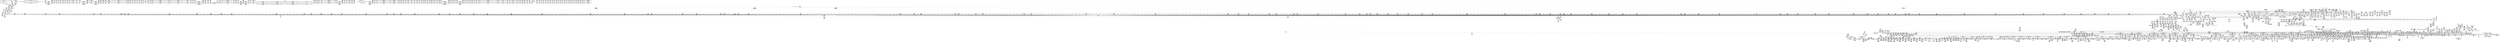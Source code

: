 digraph {
	CE0x41c6970 [shape=record,shape=Mrecord,label="{CE0x41c6970|%struct.task_struct*_(%struct.task_struct**)*_asm_movq_%gs:$_1:P_,$0_,_r,im,_dirflag_,_fpsr_,_flags_|*SummSource*}"]
	CE0x42e7040 [shape=record,shape=Mrecord,label="{CE0x42e7040|task_sid:task|Function::task_sid&Arg::task::}"]
	CE0x42c4ef0 [shape=record,shape=Mrecord,label="{CE0x42c4ef0|i32_208|*Constant*|*SummSource*}"]
	CE0x437ac90 [shape=record,shape=Mrecord,label="{CE0x437ac90|i32_934|*Constant*|*SummSource*}"]
	CE0x42e3af0 [shape=record,shape=Mrecord,label="{CE0x42e3af0|i32_(i32,_i32,_i16,_i32,_%struct.common_audit_data*)*_bitcast_(i32_(i32,_i32,_i16,_i32,_%struct.common_audit_data.495*)*_avc_has_perm_to_i32_(i32,_i32,_i16,_i32,_%struct.common_audit_data*)*)|*Constant*}"]
	CE0x421f730 [shape=record,shape=Mrecord,label="{CE0x421f730|16:_i16,_720:_i32,_1216:_i8*,_:_CRE_71,72_}"]
	CE0x4226930 [shape=record,shape=Mrecord,label="{CE0x4226930|sock_has_perm:sk_security|security/selinux/hooks.c,3964|*SummSink*}"]
	CE0x42d2e60 [shape=record,shape=Mrecord,label="{CE0x42d2e60|cred_sid:tmp5|security/selinux/hooks.c,196|*SummSink*}"]
	CE0x42de3e0 [shape=record,shape=Mrecord,label="{CE0x42de3e0|selinux_socket_connect:family|security/selinux/hooks.c,4175|*SummSource*}"]
	CE0x41d00c0 [shape=record,shape=Mrecord,label="{CE0x41d00c0|16:_i16,_720:_i32,_1216:_i8*,_:_CRE_744,752_|*MultipleSource*|*LoadInst*|security/selinux/hooks.c,4133|security/selinux/hooks.c,4134}"]
	CE0x43d15d0 [shape=record,shape=Mrecord,label="{CE0x43d15d0|i64*_getelementptr_inbounds_(_4_x_i64_,_4_x_i64_*___llvm_gcov_ctr129,_i64_0,_i64_1)|*Constant*}"]
	CE0x4209250 [shape=record,shape=Mrecord,label="{CE0x4209250|selinux_socket_connect:sin_port|security/selinux/hooks.c,4157}"]
	CE0x4279510 [shape=record,shape=Mrecord,label="{CE0x4279510|task_sid:tmp13|security/selinux/hooks.c,208|*SummSource*}"]
	CE0x41f5980 [shape=record,shape=Mrecord,label="{CE0x41f5980|16:_i16,_720:_i32,_1216:_i8*,_:_CRE_158,159_}"]
	CE0x426a2c0 [shape=record,shape=Mrecord,label="{CE0x426a2c0|_call_void_mcount()_#3|*SummSource*}"]
	CE0x41d1420 [shape=record,shape=Mrecord,label="{CE0x41d1420|selinux_socket_connect:tmp6|security/selinux/hooks.c,4138|*SummSink*}"]
	CE0x4230700 [shape=record,shape=Mrecord,label="{CE0x4230700|i64*_getelementptr_inbounds_(_33_x_i64_,_33_x_i64_*___llvm_gcov_ctr356,_i64_0,_i64_13)|*Constant*|*SummSink*}"]
	CE0x41f68d0 [shape=record,shape=Mrecord,label="{CE0x41f68d0|16:_i16,_720:_i32,_1216:_i8*,_:_CRE_154,155_}"]
	CE0x428fc90 [shape=record,shape=Mrecord,label="{CE0x428fc90|i64_14|*Constant*}"]
	CE0x41da040 [shape=record,shape=Mrecord,label="{CE0x41da040|__fswab16:tmp1|*SummSink*}"]
	CE0x4280b30 [shape=record,shape=Mrecord,label="{CE0x4280b30|i64*_getelementptr_inbounds_(_33_x_i64_,_33_x_i64_*___llvm_gcov_ctr356,_i64_0,_i64_20)|*Constant*|*SummSink*}"]
	CE0x42e4a40 [shape=record,shape=Mrecord,label="{CE0x42e4a40|sock_has_perm:tmp13|security/selinux/hooks.c,3972}"]
	CE0x437b9f0 [shape=record,shape=Mrecord,label="{CE0x437b9f0|_call_void___preempt_count_add(i32_1)_#10,_!dbg_!27711|include/linux/rcupdate.h,239|*SummSource*}"]
	CE0x43e3f90 [shape=record,shape=Mrecord,label="{CE0x43e3f90|i64_1|*Constant*}"]
	CE0x421b360 [shape=record,shape=Mrecord,label="{CE0x421b360|8:_%struct.sock*,_16:_i16,_18:_i16,_:_SCME_45,46_}"]
	CE0x4277ac0 [shape=record,shape=Mrecord,label="{CE0x4277ac0|rcu_read_lock:if.then|*SummSink*}"]
	CE0x41bdc20 [shape=record,shape=Mrecord,label="{CE0x41bdc20|selinux_socket_connect:if.end17|*SummSource*}"]
	CE0x42900a0 [shape=record,shape=Mrecord,label="{CE0x42900a0|selinux_socket_connect:tmp39|security/selinux/hooks.c,4160|*SummSink*}"]
	CE0x4373d90 [shape=record,shape=Mrecord,label="{CE0x4373d90|rcu_read_unlock:tmp12|include/linux/rcupdate.h,933}"]
	CE0x41cc500 [shape=record,shape=Mrecord,label="{CE0x41cc500|16:_i16,_720:_i32,_1216:_i8*,_:_CRE_220,221_}"]
	CE0x4375120 [shape=record,shape=Mrecord,label="{CE0x4375120|rcu_read_unlock:do.body}"]
	CE0x41c7110 [shape=record,shape=Mrecord,label="{CE0x41c7110|selinux_socket_connect:sclass4|security/selinux/hooks.c,4145|*SummSink*}"]
	CE0x4293af0 [shape=record,shape=Mrecord,label="{CE0x4293af0|selinux_socket_connect:tmp45|security/selinux/hooks.c,4162|*SummSink*}"]
	CE0x41dbe50 [shape=record,shape=Mrecord,label="{CE0x41dbe50|16:_i16,_720:_i32,_1216:_i8*,_:_CRE_121,122_}"]
	CE0x41cd350 [shape=record,shape=Mrecord,label="{CE0x41cd350|16:_i16,_720:_i32,_1216:_i8*,_:_CRE_388,389_}"]
	CE0x41c1ec0 [shape=record,shape=Mrecord,label="{CE0x41c1ec0|16:_i16,_720:_i32,_1216:_i8*,_:_CRE_397,398_}"]
	CE0x42316c0 [shape=record,shape=Mrecord,label="{CE0x42316c0|16:_i16,_720:_i32,_1216:_i8*,_:_CRE_839,840_}"]
	"CONST[source:1(input),value:2(dynamic)][purpose:{object}][SrcIdx:17]"
	CE0x428b8e0 [shape=record,shape=Mrecord,label="{CE0x428b8e0|avc_has_perm:ssid|Function::avc_has_perm&Arg::ssid::|*SummSink*}"]
	CE0x43e3b50 [shape=record,shape=Mrecord,label="{CE0x43e3b50|i64*_getelementptr_inbounds_(_4_x_i64_,_4_x_i64_*___llvm_gcov_ctr135,_i64_0,_i64_2)|*Constant*|*SummSource*}"]
	CE0x4224d40 [shape=record,shape=Mrecord,label="{CE0x4224d40|sock_has_perm:cleanup}"]
	CE0x43a7ef0 [shape=record,shape=Mrecord,label="{CE0x43a7ef0|rcu_lock_release:tmp5|include/linux/rcupdate.h,423}"]
	CE0x41a4880 [shape=record,shape=Mrecord,label="{CE0x41a4880|selinux_socket_connect:if.then53}"]
	CE0x4232840 [shape=record,shape=Mrecord,label="{CE0x4232840|16:_i16,_720:_i32,_1216:_i8*,_:_CRE_853,854_}"]
	CE0x4379900 [shape=record,shape=Mrecord,label="{CE0x4379900|rcu_read_unlock:tmp18|include/linux/rcupdate.h,933}"]
	CE0x42dfe30 [shape=record,shape=Mrecord,label="{CE0x42dfe30|i64**_getelementptr_inbounds_(_4_x_i64*_,_4_x_i64*_*___llvm_gcda_edge_table357,_i64_0,_i64_0)|*Constant*}"]
	CE0x42c86f0 [shape=record,shape=Mrecord,label="{CE0x42c86f0|selinux_socket_connect:tmp59|security/selinux/hooks.c,4176}"]
	CE0x41c5cd0 [shape=record,shape=Mrecord,label="{CE0x41c5cd0|16:_i16,_720:_i32,_1216:_i8*,_:_CRE_672,673_}"]
	CE0x42c5920 [shape=record,shape=Mrecord,label="{CE0x42c5920|avc_has_perm:tclass|Function::avc_has_perm&Arg::tclass::|*SummSource*}"]
	CE0x42e3ff0 [shape=record,shape=Mrecord,label="{CE0x42e3ff0|avc_has_perm:tsid|Function::avc_has_perm&Arg::tsid::}"]
	CE0x4298620 [shape=record,shape=Mrecord,label="{CE0x4298620|_call_void_mcount()_#3|*SummSink*}"]
	CE0x41b5a90 [shape=record,shape=Mrecord,label="{CE0x41b5a90|selinux_socket_connect:unreachable|*SummSource*}"]
	CE0x41b7a30 [shape=record,shape=Mrecord,label="{CE0x41b7a30|16:_i16,_720:_i32,_1216:_i8*,_:_CRE_476,480_|*MultipleSource*|*LoadInst*|security/selinux/hooks.c,4133|security/selinux/hooks.c,4134}"]
	CE0x4201460 [shape=record,shape=Mrecord,label="{CE0x4201460|__llvm_gcov_indirect_counter_increment:tmp1|*SummSink*}"]
	CE0x41e2950 [shape=record,shape=Mrecord,label="{CE0x41e2950|16:_i16,_720:_i32,_1216:_i8*,_:_CRE_602,603_}"]
	CE0x431ae00 [shape=record,shape=Mrecord,label="{CE0x431ae00|i64_6|*Constant*}"]
	CE0x41d9c80 [shape=record,shape=Mrecord,label="{CE0x41d9c80|16:_i16,_720:_i32,_1216:_i8*,_:_CRE_152,153_}"]
	CE0x41e3740 [shape=record,shape=Mrecord,label="{CE0x41e3740|16:_i16,_720:_i32,_1216:_i8*,_:_CRE_702,703_}"]
	CE0x42255b0 [shape=record,shape=Mrecord,label="{CE0x42255b0|GLOBAL:current_task|Global_var:current_task|*SummSource*}"]
	CE0x42e5f50 [shape=record,shape=Mrecord,label="{CE0x42e5f50|i64*_getelementptr_inbounds_(_33_x_i64_,_33_x_i64_*___llvm_gcov_ctr356,_i64_0,_i64_31)|*Constant*}"]
	CE0x427e080 [shape=record,shape=Mrecord,label="{CE0x427e080|_ret_%struct.task_struct*_%tmp4,_!dbg_!27714|./arch/x86/include/asm/current.h,14}"]
	CE0x4311ba0 [shape=record,shape=Mrecord,label="{CE0x4311ba0|i64*_getelementptr_inbounds_(_11_x_i64_,_11_x_i64_*___llvm_gcov_ctr132,_i64_0,_i64_0)|*Constant*|*SummSink*}"]
	CE0x41ff960 [shape=record,shape=Mrecord,label="{CE0x41ff960|sock_has_perm:bb}"]
	CE0x42c6600 [shape=record,shape=Mrecord,label="{CE0x42c6600|_ret_i32_%retval.0,_!dbg_!27728|security/selinux/avc.c,775|*SummSource*}"]
	CE0x430c350 [shape=record,shape=Mrecord,label="{CE0x430c350|i8*_getelementptr_inbounds_(_42_x_i8_,_42_x_i8_*_.str46,_i32_0,_i32_0)|*Constant*|*SummSink*}"]
	CE0x41b3f10 [shape=record,shape=Mrecord,label="{CE0x41b3f10|16:_i16,_720:_i32,_1216:_i8*,_:_CRE_776,784_|*MultipleSource*|*LoadInst*|security/selinux/hooks.c,4133|security/selinux/hooks.c,4134}"]
	CE0x4229da0 [shape=record,shape=Mrecord,label="{CE0x4229da0|16:_i16,_720:_i32,_1216:_i8*,_:_CRE_80,81_}"]
	CE0x4305be0 [shape=record,shape=Mrecord,label="{CE0x4305be0|rcu_read_lock:land.lhs.true2|*SummSink*}"]
	CE0x42b1600 [shape=record,shape=Mrecord,label="{CE0x42b1600|selinux_socket_connect:call30|security/selinux/hooks.c,4165}"]
	CE0x41c9a10 [shape=record,shape=Mrecord,label="{CE0x41c9a10|16:_i16,_720:_i32,_1216:_i8*,_:_CRE_546,547_}"]
	CE0x43a0430 [shape=record,shape=Mrecord,label="{CE0x43a0430|__preempt_count_sub:tmp4|./arch/x86/include/asm/preempt.h,77|*SummSink*}"]
	CE0x42e41d0 [shape=record,shape=Mrecord,label="{CE0x42e41d0|avc_has_perm:tclass|Function::avc_has_perm&Arg::tclass::}"]
	CE0x4316c10 [shape=record,shape=Mrecord,label="{CE0x4316c10|rcu_read_unlock:tmp9|include/linux/rcupdate.h,933|*SummSink*}"]
	CE0x42894f0 [shape=record,shape=Mrecord,label="{CE0x42894f0|avc_has_perm:entry}"]
	CE0x4237850 [shape=record,shape=Mrecord,label="{CE0x4237850|16:_i16,_720:_i32,_1216:_i8*,_:_CRE_1040,1048_|*MultipleSource*|*LoadInst*|security/selinux/hooks.c,4133|security/selinux/hooks.c,4134}"]
	CE0x41d5d20 [shape=record,shape=Mrecord,label="{CE0x41d5d20|16:_i16,_720:_i32,_1216:_i8*,_:_CRE_144,145_}"]
	CE0x42d5690 [shape=record,shape=Mrecord,label="{CE0x42d5690|rcu_read_lock:tmp10|include/linux/rcupdate.h,882|*SummSink*}"]
	CE0x428af70 [shape=record,shape=Mrecord,label="{CE0x428af70|avc_has_perm:entry|*SummSink*}"]
	CE0x428ee10 [shape=record,shape=Mrecord,label="{CE0x428ee10|i32_24|*Constant*|*SummSource*}"]
	CE0x4398880 [shape=record,shape=Mrecord,label="{CE0x4398880|_ret_void,_!dbg_!27720|./arch/x86/include/asm/preempt.h,78}"]
	CE0x4311040 [shape=record,shape=Mrecord,label="{CE0x4311040|rcu_read_unlock:tmp11|include/linux/rcupdate.h,933}"]
	CE0x437b3d0 [shape=record,shape=Mrecord,label="{CE0x437b3d0|i8*_getelementptr_inbounds_(_44_x_i8_,_44_x_i8_*_.str47,_i32_0,_i32_0)|*Constant*}"]
	CE0x431ca40 [shape=record,shape=Mrecord,label="{CE0x431ca40|rcu_read_lock:tmp16|include/linux/rcupdate.h,882}"]
	CE0x4308000 [shape=record,shape=Mrecord,label="{CE0x4308000|_ret_void,_!dbg_!27719|./arch/x86/include/asm/preempt.h,73}"]
	CE0x41d87f0 [shape=record,shape=Mrecord,label="{CE0x41d87f0|16:_i16,_720:_i32,_1216:_i8*,_:_CRE_404,405_}"]
	CE0x41d5040 [shape=record,shape=Mrecord,label="{CE0x41d5040|16:_i16,_720:_i32,_1216:_i8*,_:_CRE_205,206_}"]
	CE0x4397bc0 [shape=record,shape=Mrecord,label="{CE0x4397bc0|__rcu_read_unlock:tmp6|include/linux/rcupdate.h,245}"]
	CE0x42d1110 [shape=record,shape=Mrecord,label="{CE0x42d1110|__llvm_gcov_indirect_counter_increment:tmp5|*SummSink*}"]
	CE0x429aae0 [shape=record,shape=Mrecord,label="{CE0x429aae0|rcu_read_lock:tmp1|*SummSource*}"]
	CE0x41f7b20 [shape=record,shape=Mrecord,label="{CE0x41f7b20|16:_i16,_720:_i32,_1216:_i8*,_:_CRE_58,59_}"]
	CE0x41b6200 [shape=record,shape=Mrecord,label="{CE0x41b6200|16:_i16,_720:_i32,_1216:_i8*,_:_CRE_381,382_}"]
	CE0x42eb4f0 [shape=record,shape=Mrecord,label="{CE0x42eb4f0|sock_has_perm:retval.0|*SummSource*}"]
	"CONST[source:2(external),value:2(dynamic)][purpose:{subject}][SrcIdx:20]"
	CE0x4204210 [shape=record,shape=Mrecord,label="{CE0x4204210|16:_i16,_720:_i32,_1216:_i8*,_:_CRE_1228,1232_|*MultipleSource*|*LoadInst*|security/selinux/hooks.c,4133|security/selinux/hooks.c,4134}"]
	CE0x42ae300 [shape=record,shape=Mrecord,label="{CE0x42ae300|i64*_getelementptr_inbounds_(_4_x_i64_,_4_x_i64_*___llvm_gcov_ctr134,_i64_0,_i64_1)|*Constant*}"]
	CE0x41bc480 [shape=record,shape=Mrecord,label="{CE0x41bc480|16:_i16,_720:_i32,_1216:_i8*,_:_CRE_2,3_}"]
	CE0x437fb40 [shape=record,shape=Mrecord,label="{CE0x437fb40|_call_void___rcu_read_unlock()_#10,_!dbg_!27734|include/linux/rcupdate.h,937}"]
	CE0x428e1b0 [shape=record,shape=Mrecord,label="{CE0x428e1b0|selinux_socket_connect:conv19|security/selinux/hooks.c,4157|*SummSink*}"]
	CE0x41e5330 [shape=record,shape=Mrecord,label="{CE0x41e5330|GLOBAL:__llvm_gcov_ctr327|Global_var:__llvm_gcov_ctr327}"]
	CE0x41c6de0 [shape=record,shape=Mrecord,label="{CE0x41c6de0|selinux_socket_connect:sclass4|security/selinux/hooks.c,4145}"]
	CE0x431b200 [shape=record,shape=Mrecord,label="{CE0x431b200|i64_7|*Constant*}"]
	CE0x42fea70 [shape=record,shape=Mrecord,label="{CE0x42fea70|task_sid:tmp23|security/selinux/hooks.c,208|*SummSink*}"]
	CE0x42dbdd0 [shape=record,shape=Mrecord,label="{CE0x42dbdd0|i64*_getelementptr_inbounds_(_33_x_i64_,_33_x_i64_*___llvm_gcov_ctr356,_i64_0,_i64_30)|*Constant*|*SummSource*}"]
	CE0x43877b0 [shape=record,shape=Mrecord,label="{CE0x43877b0|GLOBAL:lock_acquire|*Constant*|*SummSink*}"]
	CE0x42dce10 [shape=record,shape=Mrecord,label="{CE0x42dce10|GLOBAL:selinux_netlbl_socket_connect|*Constant*}"]
	CE0x428fd00 [shape=record,shape=Mrecord,label="{CE0x428fd00|i64_14|*Constant*|*SummSource*}"]
	CE0x4226fa0 [shape=record,shape=Mrecord,label="{CE0x4226fa0|16:_i16,_720:_i32,_1216:_i8*,_:_CRE_363,364_}"]
	CE0x4269890 [shape=record,shape=Mrecord,label="{CE0x4269890|cred_sid:tmp2|*SummSink*}"]
	CE0x41d0f90 [shape=record,shape=Mrecord,label="{CE0x41d0f90|16:_i16,_720:_i32,_1216:_i8*,_:_CRE_145,146_}"]
	CE0x41dc210 [shape=record,shape=Mrecord,label="{CE0x41dc210|i64*_getelementptr_inbounds_(_6_x_i64_,_6_x_i64_*___llvm_gcov_ctr327,_i64_0,_i64_3)|*Constant*}"]
	CE0x427c6d0 [shape=record,shape=Mrecord,label="{CE0x427c6d0|GLOBAL:sock_has_perm|*Constant*}"]
	CE0x42d6430 [shape=record,shape=Mrecord,label="{CE0x42d6430|GLOBAL:__llvm_gcov_global_state_pred358|Global_var:__llvm_gcov_global_state_pred358}"]
	CE0x426d030 [shape=record,shape=Mrecord,label="{CE0x426d030|rcu_read_lock:tmp3|*SummSource*}"]
	CE0x4205dc0 [shape=record,shape=Mrecord,label="{CE0x4205dc0|selinux_socket_connect:sclass|security/selinux/hooks.c,4144|*SummSource*}"]
	CE0x4207640 [shape=record,shape=Mrecord,label="{CE0x4207640|i32_15|*Constant*|*SummSource*}"]
	CE0x41f3e00 [shape=record,shape=Mrecord,label="{CE0x41f3e00|selinux_socket_connect:tmp25|security/selinux/hooks.c,4153}"]
	CE0x4282ea0 [shape=record,shape=Mrecord,label="{CE0x4282ea0|selinux_socket_connect:cmp36|security/selinux/hooks.c,4169|*SummSource*}"]
	CE0x42d6830 [shape=record,shape=Mrecord,label="{CE0x42d6830|GLOBAL:__llvm_gcov_global_state_pred358|Global_var:__llvm_gcov_global_state_pred358|*SummSource*}"]
	CE0x42b0570 [shape=record,shape=Mrecord,label="{CE0x42b0570|GLOBAL:__preempt_count|Global_var:__preempt_count|*SummSource*}"]
	CE0x42f9620 [shape=record,shape=Mrecord,label="{CE0x42f9620|selinux_socket_connect:retval.1|*SummSink*}"]
	CE0x437a260 [shape=record,shape=Mrecord,label="{CE0x437a260|_call_void_lockdep_rcu_suspicious(i8*_getelementptr_inbounds_(_25_x_i8_,_25_x_i8_*_.str45,_i32_0,_i32_0),_i32_934,_i8*_getelementptr_inbounds_(_44_x_i8_,_44_x_i8_*_.str47,_i32_0,_i32_0))_#10,_!dbg_!27726|include/linux/rcupdate.h,933|*SummSink*}"]
	CE0x41b3b30 [shape=record,shape=Mrecord,label="{CE0x41b3b30|16:_i16,_720:_i32,_1216:_i8*,_:_CRE_768,770_|*MultipleSource*|*LoadInst*|security/selinux/hooks.c,4133|security/selinux/hooks.c,4134}"]
	CE0x41d52c0 [shape=record,shape=Mrecord,label="{CE0x41d52c0|16:_i16,_720:_i32,_1216:_i8*,_:_CRE_249,250_}"]
	CE0x41cefc0 [shape=record,shape=Mrecord,label="{CE0x41cefc0|16:_i16,_720:_i32,_1216:_i8*,_:_CRE_714,715_}"]
	CE0x427a070 [shape=record,shape=Mrecord,label="{CE0x427a070|selinux_socket_connect:tmp60|security/selinux/hooks.c,4176}"]
	CE0x437f560 [shape=record,shape=Mrecord,label="{CE0x437f560|GLOBAL:__rcu_read_unlock|*Constant*}"]
	CE0x41f41e0 [shape=record,shape=Mrecord,label="{CE0x41f41e0|selinux_socket_connect:tmp24|security/selinux/hooks.c,4153}"]
	CE0x428ff90 [shape=record,shape=Mrecord,label="{CE0x428ff90|selinux_socket_connect:tmp39|security/selinux/hooks.c,4160|*SummSource*}"]
	CE0x42c2ef0 [shape=record,shape=Mrecord,label="{CE0x42c2ef0|selinux_socket_connect:dport|security/selinux/hooks.c,4174}"]
	CE0x42c94a0 [shape=record,shape=Mrecord,label="{CE0x42c94a0|selinux_socket_connect:tmp56|security/selinux/hooks.c,4175|*SummSource*}"]
	CE0x41ed670 [shape=record,shape=Mrecord,label="{CE0x41ed670|i32_0|*Constant*}"]
	CE0x4265e20 [shape=record,shape=Mrecord,label="{CE0x4265e20|GLOBAL:rcu_read_lock|*Constant*}"]
	CE0x4385130 [shape=record,shape=Mrecord,label="{CE0x4385130|__preempt_count_sub:tmp3}"]
	CE0x41bc1f0 [shape=record,shape=Mrecord,label="{CE0x41bc1f0|16:_i16,_720:_i32,_1216:_i8*,_:_CRE_229,230_}"]
	CE0x42e3d50 [shape=record,shape=Mrecord,label="{CE0x42e3d50|avc_has_perm:entry}"]
	CE0x43898c0 [shape=record,shape=Mrecord,label="{CE0x43898c0|__rcu_read_lock:tmp7|include/linux/rcupdate.h,240}"]
	CE0x42e63c0 [shape=record,shape=Mrecord,label="{CE0x42e63c0|selinux_socket_connect:tmp74|security/selinux/hooks.c,4184|*SummSink*}"]
	CE0x431b400 [shape=record,shape=Mrecord,label="{CE0x431b400|rcu_read_unlock:call3|include/linux/rcupdate.h,933}"]
	CE0x42394b0 [shape=record,shape=Mrecord,label="{CE0x42394b0|16:_i16,_720:_i32,_1216:_i8*,_:_CRE_1156,1157_}"]
	CE0x41e05d0 [shape=record,shape=Mrecord,label="{CE0x41e05d0|16:_i16,_720:_i32,_1216:_i8*,_:_CRE_606,607_}"]
	CE0x420b2e0 [shape=record,shape=Mrecord,label="{CE0x420b2e0|i64_56|*Constant*}"]
	CE0x42e8ff0 [shape=record,shape=Mrecord,label="{CE0x42e8ff0|i64*_getelementptr_inbounds_(_6_x_i64_,_6_x_i64_*___llvm_gcov_ctr327,_i64_0,_i64_3)|*Constant*|*SummSink*}"]
	CE0x41dd990 [shape=record,shape=Mrecord,label="{CE0x41dd990|i64*_getelementptr_inbounds_(_2_x_i64_,_2_x_i64_*___llvm_gcov_ctr353,_i64_0,_i64_0)|*Constant*|*SummSource*}"]
	CE0x4389550 [shape=record,shape=Mrecord,label="{CE0x4389550|__rcu_read_lock:tmp6|include/linux/rcupdate.h,240|*SummSource*}"]
	CE0x41e34c0 [shape=record,shape=Mrecord,label="{CE0x41e34c0|16:_i16,_720:_i32,_1216:_i8*,_:_CRE_700,701_}"]
	CE0x42c99a0 [shape=record,shape=Mrecord,label="{CE0x42c99a0|GLOBAL:selinux_netlbl_socket_connect|*Constant*|*SummSink*}"]
	CE0x41b2020 [shape=record,shape=Mrecord,label="{CE0x41b2020|selinux_socket_connect:if.then32|*SummSink*}"]
	CE0x4379420 [shape=record,shape=Mrecord,label="{CE0x4379420|i64*_getelementptr_inbounds_(_11_x_i64_,_11_x_i64_*___llvm_gcov_ctr132,_i64_0,_i64_8)|*Constant*|*SummSink*}"]
	CE0x41bc960 [shape=record,shape=Mrecord,label="{CE0x41bc960|16:_i16,_720:_i32,_1216:_i8*,_:_CRE_207,208_}"]
	CE0x42e2990 [shape=record,shape=Mrecord,label="{CE0x42e2990|sock_has_perm:tmp16|security/selinux/hooks.c,3976|*SummSink*}"]
	CE0x41deb40 [shape=record,shape=Mrecord,label="{CE0x41deb40|16:_i16,_720:_i32,_1216:_i8*,_:_CRE_661,662_}"]
	CE0x4225ac0 [shape=record,shape=Mrecord,label="{CE0x4225ac0|16:_i16,_720:_i32,_1216:_i8*,_:_CRE_88,89_}"]
	CE0x42c0d40 [shape=record,shape=Mrecord,label="{CE0x42c0d40|selinux_socket_connect:call40|security/selinux/hooks.c,4174|*SummSink*}"]
	CE0x431ac90 [shape=record,shape=Mrecord,label="{CE0x431ac90|rcu_read_lock:call3|include/linux/rcupdate.h,882|*SummSink*}"]
	CE0x4376d80 [shape=record,shape=Mrecord,label="{CE0x4376d80|rcu_lock_acquire:tmp}"]
	CE0x41baba0 [shape=record,shape=Mrecord,label="{CE0x41baba0|selinux_socket_connect:tmp8|security/selinux/hooks.c,4138|*SummSource*}"]
	CE0x42ea0a0 [shape=record,shape=Mrecord,label="{CE0x42ea0a0|sock_has_perm:tmp11|security/selinux/hooks.c,3970|*SummSource*}"]
	CE0x438e950 [shape=record,shape=Mrecord,label="{CE0x438e950|i64*_getelementptr_inbounds_(_4_x_i64_,_4_x_i64_*___llvm_gcov_ctr134,_i64_0,_i64_1)|*Constant*|*SummSource*}"]
	CE0x4235570 [shape=record,shape=Mrecord,label="{CE0x4235570|16:_i16,_720:_i32,_1216:_i8*,_:_CRE_912,920_|*MultipleSource*|*LoadInst*|security/selinux/hooks.c,4133|security/selinux/hooks.c,4134}"]
	CE0x4211a40 [shape=record,shape=Mrecord,label="{CE0x4211a40|i64*_getelementptr_inbounds_(_33_x_i64_,_33_x_i64_*___llvm_gcov_ctr356,_i64_0,_i64_23)|*Constant*|*SummSink*}"]
	CE0x42eca20 [shape=record,shape=Mrecord,label="{CE0x42eca20|sock_has_perm:tmp20|security/selinux/hooks.c,3977}"]
	CE0x428ec60 [shape=record,shape=Mrecord,label="{CE0x428ec60|i32_24|*Constant*}"]
	CE0x4389b70 [shape=record,shape=Mrecord,label="{CE0x4389b70|i64*_getelementptr_inbounds_(_4_x_i64_,_4_x_i64_*___llvm_gcov_ctr128,_i64_0,_i64_1)|*Constant*|*SummSink*}"]
	CE0x4377350 [shape=record,shape=Mrecord,label="{CE0x4377350|__rcu_read_lock:tmp4|include/linux/rcupdate.h,239|*SummSource*}"]
	CE0x4267b00 [shape=record,shape=Mrecord,label="{CE0x4267b00|task_sid:tmp3}"]
	CE0x42995b0 [shape=record,shape=Mrecord,label="{CE0x42995b0|task_sid:tmp14|security/selinux/hooks.c,208|*SummSource*}"]
	CE0x437fbb0 [shape=record,shape=Mrecord,label="{CE0x437fbb0|_call_void___rcu_read_unlock()_#10,_!dbg_!27734|include/linux/rcupdate.h,937|*SummSource*}"]
	CE0x42eb560 [shape=record,shape=Mrecord,label="{CE0x42eb560|i64*_getelementptr_inbounds_(_6_x_i64_,_6_x_i64_*___llvm_gcov_ctr327,_i64_0,_i64_5)|*Constant*}"]
	CE0x41c6090 [shape=record,shape=Mrecord,label="{CE0x41c6090|16:_i16,_720:_i32,_1216:_i8*,_:_CRE_675,676_}"]
	CE0x420be00 [shape=record,shape=Mrecord,label="{CE0x420be00|8:_%struct.sock*,_16:_i16,_18:_i16,_:_SCME_30,31_}"]
	CE0x42078c0 [shape=record,shape=Mrecord,label="{CE0x42078c0|i64_4|*Constant*}"]
	CE0x42c2bd0 [shape=record,shape=Mrecord,label="{CE0x42c2bd0|selinux_socket_connect:tmp55|security/selinux/hooks.c,4174|*SummSource*}"]
	CE0x41b4100 [shape=record,shape=Mrecord,label="{CE0x41b4100|16:_i16,_720:_i32,_1216:_i8*,_:_CRE_784,792_|*MultipleSource*|*LoadInst*|security/selinux/hooks.c,4133|security/selinux/hooks.c,4134}"]
	CE0x4395320 [shape=record,shape=Mrecord,label="{CE0x4395320|rcu_lock_release:tmp|*SummSource*}"]
	CE0x4386ac0 [shape=record,shape=Mrecord,label="{CE0x4386ac0|__preempt_count_add:do.body|*SummSource*}"]
	CE0x41cac80 [shape=record,shape=Mrecord,label="{CE0x41cac80|16:_i16,_720:_i32,_1216:_i8*,_:_CRE_212,213_}"]
	CE0x421d2a0 [shape=record,shape=Mrecord,label="{CE0x421d2a0|selinux_socket_connect:__sk_common|security/selinux/hooks.c,4153|*SummSource*}"]
	CE0x41b9610 [shape=record,shape=Mrecord,label="{CE0x41b9610|rcu_read_lock:tobool1|include/linux/rcupdate.h,882|*SummSource*}"]
	CE0x41b34e0 [shape=record,shape=Mrecord,label="{CE0x41b34e0|16:_i16,_720:_i32,_1216:_i8*,_:_CRE_26,27_}"]
	CE0x42a0a60 [shape=record,shape=Mrecord,label="{CE0x42a0a60|selinux_socket_connect:tmp29|security/selinux/hooks.c,4155|*SummSource*}"]
	CE0x426a4a0 [shape=record,shape=Mrecord,label="{CE0x426a4a0|i64*_getelementptr_inbounds_(_2_x_i64_,_2_x_i64_*___llvm_gcov_ctr131,_i64_0,_i64_1)|*Constant*}"]
	CE0x4283b70 [shape=record,shape=Mrecord,label="{CE0x4283b70|selinux_socket_connect:cond|security/selinux/hooks.c,4169|*SummSource*}"]
	CE0x43e4420 [shape=record,shape=Mrecord,label="{CE0x43e4420|i64*_getelementptr_inbounds_(_4_x_i64_,_4_x_i64_*___llvm_gcov_ctr129,_i64_0,_i64_0)|*Constant*|*SummSink*}"]
	CE0x42237c0 [shape=record,shape=Mrecord,label="{CE0x42237c0|32:_%struct.sock*,_:_CRE_32,40_|*MultipleSource*|security/selinux/hooks.c,4133|Function::selinux_socket_connect&Arg::sock::}"]
	CE0x4275a90 [shape=record,shape=Mrecord,label="{CE0x4275a90|task_sid:tmp17|security/selinux/hooks.c,208|*SummSource*}"]
	CE0x42bcb30 [shape=record,shape=Mrecord,label="{CE0x42bcb30|i64*_getelementptr_inbounds_(_33_x_i64_,_33_x_i64_*___llvm_gcov_ctr356,_i64_0,_i64_24)|*Constant*|*SummSource*}"]
	CE0x43d6820 [shape=record,shape=Mrecord,label="{CE0x43d6820|__preempt_count_sub:do.body}"]
	CE0x4300110 [shape=record,shape=Mrecord,label="{CE0x4300110|task_sid:tmp27|security/selinux/hooks.c,208}"]
	CE0x4213a20 [shape=record,shape=Mrecord,label="{CE0x4213a20|selinux_socket_connect:tmp37|security/selinux/hooks.c,4157}"]
	CE0x41ad660 [shape=record,shape=Mrecord,label="{CE0x41ad660|16:_i16,_720:_i32,_1216:_i8*,_:_CRE_35,36_}"]
	CE0x4230650 [shape=record,shape=Mrecord,label="{CE0x4230650|i64*_getelementptr_inbounds_(_33_x_i64_,_33_x_i64_*___llvm_gcov_ctr356,_i64_0,_i64_13)|*Constant*|*SummSource*}"]
	CE0x42e2c70 [shape=record,shape=Mrecord,label="{CE0x42e2c70|sock_has_perm:sclass|security/selinux/hooks.c,3976}"]
	CE0x4299a00 [shape=record,shape=Mrecord,label="{CE0x4299a00|rcu_read_lock:tmp3|*SummSink*}"]
	CE0x4372e50 [shape=record,shape=Mrecord,label="{CE0x4372e50|rcu_read_unlock:tobool1|include/linux/rcupdate.h,933|*SummSource*}"]
	CE0x41ab180 [shape=record,shape=Mrecord,label="{CE0x41ab180|selinux_socket_connect:out|*SummSink*}"]
	CE0x430ef10 [shape=record,shape=Mrecord,label="{CE0x430ef10|i64*_getelementptr_inbounds_(_2_x_i64_,_2_x_i64_*___llvm_gcov_ctr131,_i64_0,_i64_0)|*Constant*}"]
	CE0x4286960 [shape=record,shape=Mrecord,label="{CE0x4286960|selinux_socket_connect:tmp60|security/selinux/hooks.c,4176|*SummSink*}"]
	CE0x431b7a0 [shape=record,shape=Mrecord,label="{CE0x431b7a0|rcu_read_unlock:call3|include/linux/rcupdate.h,933|*SummSource*}"]
	CE0x4376350 [shape=record,shape=Mrecord,label="{CE0x4376350|i64*_getelementptr_inbounds_(_4_x_i64_,_4_x_i64_*___llvm_gcov_ctr128,_i64_0,_i64_3)|*Constant*|*SummSink*}"]
	CE0x420d980 [shape=record,shape=Mrecord,label="{CE0x420d980|selinux_socket_connect:tmp17|security/selinux/hooks.c,4144}"]
	CE0x4290cb0 [shape=record,shape=Mrecord,label="{CE0x4290cb0|selinux_socket_connect:tmp40|security/selinux/hooks.c,4160|*SummSource*}"]
	CE0x426cab0 [shape=record,shape=Mrecord,label="{CE0x426cab0|task_sid:tmp7|security/selinux/hooks.c,208|*SummSource*}"]
	CE0x43809c0 [shape=record,shape=Mrecord,label="{CE0x43809c0|_ret_void,_!dbg_!27717|include/linux/rcupdate.h,245|*SummSource*}"]
	CE0x4286480 [shape=record,shape=Mrecord,label="{CE0x4286480|selinux_socket_connect:skc_family46|security/selinux/hooks.c,4175|*SummSource*}"]
	CE0x420e460 [shape=record,shape=Mrecord,label="{CE0x420e460|selinux_socket_connect:tmp19|security/selinux/hooks.c,4144|*SummSource*}"]
	CE0x41ba2c0 [shape=record,shape=Mrecord,label="{CE0x41ba2c0|i64*_getelementptr_inbounds_(_33_x_i64_,_33_x_i64_*___llvm_gcov_ctr356,_i64_0,_i64_0)|*Constant*}"]
	CE0x4266410 [shape=record,shape=Mrecord,label="{CE0x4266410|rcu_read_lock:entry}"]
	CE0x4380050 [shape=record,shape=Mrecord,label="{CE0x4380050|GLOBAL:__rcu_read_unlock|*Constant*|*SummSink*}"]
	CE0x43824b0 [shape=record,shape=Mrecord,label="{CE0x43824b0|rcu_lock_release:bb|*SummSource*}"]
	CE0x42bf830 [shape=record,shape=Mrecord,label="{CE0x42bf830|selinux_socket_connect:net39|security/selinux/hooks.c,4173}"]
	CE0x41f5ac0 [shape=record,shape=Mrecord,label="{CE0x41f5ac0|16:_i16,_720:_i32,_1216:_i8*,_:_CRE_159,160_}"]
	CE0x4392a50 [shape=record,shape=Mrecord,label="{CE0x4392a50|i8*_undef|*Constant*}"]
	CE0x4227220 [shape=record,shape=Mrecord,label="{CE0x4227220|16:_i16,_720:_i32,_1216:_i8*,_:_CRE_365,366_}"]
	CE0x4235760 [shape=record,shape=Mrecord,label="{CE0x4235760|16:_i16,_720:_i32,_1216:_i8*,_:_CRE_920,936_|*MultipleSource*|*LoadInst*|security/selinux/hooks.c,4133|security/selinux/hooks.c,4134}"]
	CE0x41cbf90 [shape=record,shape=Mrecord,label="{CE0x41cbf90|16:_i16,_720:_i32,_1216:_i8*,_:_CRE_448,452_|*MultipleSource*|*LoadInst*|security/selinux/hooks.c,4133|security/selinux/hooks.c,4134}"]
	CE0x42387d0 [shape=record,shape=Mrecord,label="{CE0x42387d0|16:_i16,_720:_i32,_1216:_i8*,_:_CRE_1104,1112_|*MultipleSource*|*LoadInst*|security/selinux/hooks.c,4133|security/selinux/hooks.c,4134}"]
	CE0x431c1e0 [shape=record,shape=Mrecord,label="{CE0x431c1e0|rcu_read_lock:tmp14|include/linux/rcupdate.h,882|*SummSource*}"]
	CE0x43abc70 [shape=record,shape=Mrecord,label="{CE0x43abc70|__preempt_count_sub:val|Function::__preempt_count_sub&Arg::val::}"]
	CE0x4221c20 [shape=record,shape=Mrecord,label="{CE0x4221c20|16:_i16,_720:_i32,_1216:_i8*,_:_CRE_96,97_}"]
	CE0x42a0570 [shape=record,shape=Mrecord,label="{CE0x42a0570|selinux_socket_connect:tmp30|security/selinux/hooks.c,4155}"]
	CE0x5e69c40 [shape=record,shape=Mrecord,label="{CE0x5e69c40|16:_i16,_720:_i32,_1216:_i8*,_:_CRE_140,141_}"]
	CE0x4314900 [shape=record,shape=Mrecord,label="{CE0x4314900|rcu_read_unlock:call|include/linux/rcupdate.h,933|*SummSource*}"]
	CE0x41a4250 [shape=record,shape=Mrecord,label="{CE0x41a4250|selinux_socket_connect:out|*SummSource*}"]
	CE0x42c5e30 [shape=record,shape=Mrecord,label="{CE0x42c5e30|avc_has_perm:requested|Function::avc_has_perm&Arg::requested::}"]
	CE0x4394c50 [shape=record,shape=Mrecord,label="{CE0x4394c50|rcu_lock_acquire:indirectgoto}"]
	CE0x42afcd0 [shape=record,shape=Mrecord,label="{CE0x42afcd0|i64*_getelementptr_inbounds_(_4_x_i64_,_4_x_i64_*___llvm_gcov_ctr129,_i64_0,_i64_3)|*Constant*}"]
	CE0x41c1b00 [shape=record,shape=Mrecord,label="{CE0x41c1b00|16:_i16,_720:_i32,_1216:_i8*,_:_CRE_394,395_}"]
	CE0x4304590 [shape=record,shape=Mrecord,label="{CE0x4304590|rcu_read_lock:tmp8|include/linux/rcupdate.h,882}"]
	CE0x4205310 [shape=record,shape=Mrecord,label="{CE0x4205310|selinux_socket_connect:tmp4|security/selinux/hooks.c,4134}"]
	CE0x42bc5c0 [shape=record,shape=Mrecord,label="{CE0x42bc5c0|i64*_getelementptr_inbounds_(_33_x_i64_,_33_x_i64_*___llvm_gcov_ctr356,_i64_0,_i64_23)|*Constant*}"]
	CE0x41a5140 [shape=record,shape=Mrecord,label="{CE0x41a5140|i32_1|*Constant*|*SummSink*}"]
	CE0x41fa380 [shape=record,shape=Mrecord,label="{CE0x41fa380|16:_i16,_720:_i32,_1216:_i8*,_:_CRE_814,815_}"]
	CE0x42843f0 [shape=record,shape=Mrecord,label="{CE0x42843f0|selinux_socket_connect:type|security/selinux/hooks.c,4172}"]
	CE0x42320c0 [shape=record,shape=Mrecord,label="{CE0x42320c0|16:_i16,_720:_i32,_1216:_i8*,_:_CRE_847,848_}"]
	CE0x43a8190 [shape=record,shape=Mrecord,label="{CE0x43a8190|_call_void___preempt_count_sub(i32_1)_#10,_!dbg_!27715|include/linux/rcupdate.h,244}"]
	CE0x41dd020 [shape=record,shape=Mrecord,label="{CE0x41dd020|16:_i16,_720:_i32,_1216:_i8*,_:_CRE_691,692_}"]
	CE0x43aad50 [shape=record,shape=Mrecord,label="{CE0x43aad50|__preempt_count_sub:do.body|*SummSink*}"]
	CE0x42ed3e0 [shape=record,shape=Mrecord,label="{CE0x42ed3e0|__llvm_gcov_indirect_counter_increment:tmp2|*SummSource*}"]
	CE0x42256b0 [shape=record,shape=Mrecord,label="{CE0x42256b0|GLOBAL:current_task|Global_var:current_task|*SummSink*}"]
	CE0x438e470 [shape=record,shape=Mrecord,label="{CE0x438e470|__rcu_read_lock:do.body}"]
	CE0x43811b0 [shape=record,shape=Mrecord,label="{CE0x43811b0|__rcu_read_lock:do.body|*SummSource*}"]
	CE0x42cc1b0 [shape=record,shape=Mrecord,label="{CE0x42cc1b0|__fswab16:conv3|include/uapi/linux/swab.h,53|*SummSource*}"]
	CE0x42bcc50 [shape=record,shape=Mrecord,label="{CE0x42bcc50|selinux_socket_connect:tmp67|security/selinux/hooks.c,4179|*SummSink*}"]
	CE0x41dde40 [shape=record,shape=Mrecord,label="{CE0x41dde40|16:_i16,_720:_i32,_1216:_i8*,_:_CRE_652,653_}"]
	CE0x421b220 [shape=record,shape=Mrecord,label="{CE0x421b220|8:_%struct.sock*,_16:_i16,_18:_i16,_:_SCME_44,45_}"]
	CE0x42fcb70 [shape=record,shape=Mrecord,label="{CE0x42fcb70|i64**_getelementptr_inbounds_(_4_x_i64*_,_4_x_i64*_*___llvm_gcda_edge_table357,_i64_0,_i64_2)|*Constant*}"]
	CE0x4390910 [shape=record,shape=Mrecord,label="{CE0x4390910|GLOBAL:lock_release|*Constant*|*SummSource*}"]
	CE0x41bacb0 [shape=record,shape=Mrecord,label="{CE0x41bacb0|selinux_socket_connect:tmp8|security/selinux/hooks.c,4138|*SummSink*}"]
	CE0x42fb3d0 [shape=record,shape=Mrecord,label="{CE0x42fb3d0|_ret_i32_%retval.1,_!dbg_!27816|security/selinux/hooks.c,4185|*SummSink*}"]
	CE0x42f8f30 [shape=record,shape=Mrecord,label="{CE0x42f8f30|i32_-22|*Constant*}"]
	CE0x4318290 [shape=record,shape=Mrecord,label="{CE0x4318290|rcu_read_unlock:tmp13|include/linux/rcupdate.h,933|*SummSink*}"]
	CE0x422f3b0 [shape=record,shape=Mrecord,label="{CE0x422f3b0|i64*_getelementptr_inbounds_(_33_x_i64_,_33_x_i64_*___llvm_gcov_ctr356,_i64_0,_i64_12)|*Constant*|*SummSource*}"]
	CE0x42b0a40 [shape=record,shape=Mrecord,label="{CE0x42b0a40|__preempt_count_sub:sub|./arch/x86/include/asm/preempt.h,77|*SummSource*}"]
	CE0x430aa50 [shape=record,shape=Mrecord,label="{CE0x430aa50|_call_void_lockdep_rcu_suspicious(i8*_getelementptr_inbounds_(_25_x_i8_,_25_x_i8_*_.str45,_i32_0,_i32_0),_i32_883,_i8*_getelementptr_inbounds_(_42_x_i8_,_42_x_i8_*_.str46,_i32_0,_i32_0))_#10,_!dbg_!27728|include/linux/rcupdate.h,882|*SummSink*}"]
	CE0x41f84f0 [shape=record,shape=Mrecord,label="{CE0x41f84f0|16:_i16,_720:_i32,_1216:_i8*,_:_CRE_257,258_}"]
	CE0x4373620 [shape=record,shape=Mrecord,label="{CE0x4373620|i64*_getelementptr_inbounds_(_4_x_i64_,_4_x_i64_*___llvm_gcov_ctr134,_i64_0,_i64_0)|*Constant*|*SummSink*}"]
	CE0x42b33c0 [shape=record,shape=Mrecord,label="{CE0x42b33c0|selinux_socket_connect:tmp49|security/selinux/hooks.c,4166}"]
	CE0x43099d0 [shape=record,shape=Mrecord,label="{CE0x43099d0|GLOBAL:__llvm_gcov_ctr127|Global_var:__llvm_gcov_ctr127|*SummSink*}"]
	CE0x427ed60 [shape=record,shape=Mrecord,label="{CE0x427ed60|selinux_socket_connect:bf.load|security/selinux/hooks.c,4165|*SummSource*}"]
	CE0x4297c50 [shape=record,shape=Mrecord,label="{CE0x4297c50|task_sid:tmp4|*LoadInst*|security/selinux/hooks.c,208|*SummSource*}"]
	CE0x41bebc0 [shape=record,shape=Mrecord,label="{CE0x41bebc0|16:_i16,_720:_i32,_1216:_i8*,_:_CRE_562,563_}"]
	CE0x42230a0 [shape=record,shape=Mrecord,label="{CE0x42230a0|16:_i16,_720:_i32,_1216:_i8*,_:_CRE_93,94_}"]
	CE0x42fa600 [shape=record,shape=Mrecord,label="{CE0x42fa600|selinux_socket_connect:tmp76|security/selinux/hooks.c,4185|*SummSink*}"]
	CE0x41fb3c0 [shape=record,shape=Mrecord,label="{CE0x41fb3c0|16:_i16,_720:_i32,_1216:_i8*,_:_CRE_827,828_}"]
	CE0x4283c60 [shape=record,shape=Mrecord,label="{CE0x4283c60|selinux_socket_connect:cond|security/selinux/hooks.c,4169|*SummSink*}"]
	CE0x42cc3a0 [shape=record,shape=Mrecord,label="{CE0x42cc3a0|i64*_getelementptr_inbounds_(_6_x_i64_,_6_x_i64_*___llvm_gcov_ctr327,_i64_0,_i64_0)|*Constant*|*SummSource*}"]
	CE0x43aa930 [shape=record,shape=Mrecord,label="{CE0x43aa930|__preempt_count_add:tmp7|./arch/x86/include/asm/preempt.h,73|*SummSink*}"]
	CE0x4208440 [shape=record,shape=Mrecord,label="{CE0x4208440|selinux_socket_connect:tmp12|security/selinux/hooks.c,4144}"]
	CE0x4289ae0 [shape=record,shape=Mrecord,label="{CE0x4289ae0|selinux_socket_connect:tmp25|security/selinux/hooks.c,4153|*SummSource*}"]
	CE0x41c4ac0 [shape=record,shape=Mrecord,label="{CE0x41c4ac0|16:_i16,_720:_i32,_1216:_i8*,_:_CRE_304,312_|*MultipleSource*|*LoadInst*|security/selinux/hooks.c,4133|security/selinux/hooks.c,4134}"]
	CE0x4231bc0 [shape=record,shape=Mrecord,label="{CE0x4231bc0|16:_i16,_720:_i32,_1216:_i8*,_:_CRE_843,844_}"]
	CE0x421f8b0 [shape=record,shape=Mrecord,label="{CE0x421f8b0|16:_i16,_720:_i32,_1216:_i8*,_:_CRE_73,74_}"]
	CE0x41bf840 [shape=record,shape=Mrecord,label="{CE0x41bf840|16:_i16,_720:_i32,_1216:_i8*,_:_CRE_572,573_}"]
	CE0x42b8590 [shape=record,shape=Mrecord,label="{CE0x42b8590|i64*_getelementptr_inbounds_(_13_x_i64_,_13_x_i64_*___llvm_gcov_ctr126,_i64_0,_i64_9)|*Constant*|*SummSink*}"]
	CE0x42fc590 [shape=record,shape=Mrecord,label="{CE0x42fc590|selinux_socket_connect:tmp76|security/selinux/hooks.c,4185}"]
	CE0x43a51e0 [shape=record,shape=Mrecord,label="{CE0x43a51e0|rcu_lock_release:tmp1}"]
	CE0x42e3120 [shape=record,shape=Mrecord,label="{CE0x42e3120|sock_has_perm:sclass|security/selinux/hooks.c,3976|*SummSink*}"]
	CE0x438e290 [shape=record,shape=Mrecord,label="{CE0x438e290|rcu_lock_acquire:bb}"]
	CE0x4282050 [shape=record,shape=Mrecord,label="{CE0x4282050|selinux_socket_connect:tmp54|security/selinux/hooks.c,4169}"]
	CE0x4267860 [shape=record,shape=Mrecord,label="{CE0x4267860|_call_void_mcount()_#3|*SummSource*}"]
	CE0x4310600 [shape=record,shape=Mrecord,label="{CE0x4310600|_call_void_lock_acquire(%struct.lockdep_map*_%map,_i32_0,_i32_0,_i32_2,_i32_0,_%struct.lockdep_map*_null,_i64_ptrtoint_(i8*_blockaddress(_rcu_lock_acquire,_%__here)_to_i64))_#10,_!dbg_!27716|include/linux/rcupdate.h,418|*SummSink*}"]
	CE0x43a2bc0 [shape=record,shape=Mrecord,label="{CE0x43a2bc0|i8*_undef|*Constant*|*SummSource*}"]
	CE0x43a0350 [shape=record,shape=Mrecord,label="{CE0x43a0350|__preempt_count_sub:tmp4|./arch/x86/include/asm/preempt.h,77}"]
	CE0x43063e0 [shape=record,shape=Mrecord,label="{CE0x43063e0|i32_0|*Constant*}"]
	CE0x41fe610 [shape=record,shape=Mrecord,label="{CE0x41fe610|task_sid:real_cred|security/selinux/hooks.c,208|*SummSink*}"]
	CE0x4201b50 [shape=record,shape=Mrecord,label="{CE0x4201b50|rcu_read_unlock:tmp6|include/linux/rcupdate.h,933}"]
	CE0x43884e0 [shape=record,shape=Mrecord,label="{CE0x43884e0|i64_ptrtoint_(i8*_blockaddress(_rcu_lock_acquire,_%__here)_to_i64)|*Constant*}"]
	CE0x422a490 [shape=record,shape=Mrecord,label="{CE0x422a490|16:_i16,_720:_i32,_1216:_i8*,_:_CRE_169,170_}"]
	CE0x42cb3f0 [shape=record,shape=Mrecord,label="{CE0x42cb3f0|sock_has_perm:sid|security/selinux/hooks.c,3969|*SummSource*}"]
	CE0x4386d90 [shape=record,shape=Mrecord,label="{CE0x4386d90|i64*_getelementptr_inbounds_(_4_x_i64_,_4_x_i64_*___llvm_gcov_ctr129,_i64_0,_i64_2)|*Constant*}"]
	CE0x41bd1e0 [shape=record,shape=Mrecord,label="{CE0x41bd1e0|16:_i16,_720:_i32,_1216:_i8*,_:_CRE_197,198_}"]
	CE0x439cc40 [shape=record,shape=Mrecord,label="{CE0x439cc40|__preempt_count_add:bb}"]
	CE0x42fa590 [shape=record,shape=Mrecord,label="{CE0x42fa590|i64*_getelementptr_inbounds_(_33_x_i64_,_33_x_i64_*___llvm_gcov_ctr356,_i64_0,_i64_32)|*Constant*|*SummSink*}"]
	CE0x43aac70 [shape=record,shape=Mrecord,label="{CE0x43aac70|__preempt_count_sub:bb}"]
	CE0x422f460 [shape=record,shape=Mrecord,label="{CE0x422f460|i64*_getelementptr_inbounds_(_33_x_i64_,_33_x_i64_*___llvm_gcov_ctr356,_i64_0,_i64_12)|*Constant*|*SummSink*}"]
	CE0x42e6260 [shape=record,shape=Mrecord,label="{CE0x42e6260|i64*_getelementptr_inbounds_(_33_x_i64_,_33_x_i64_*___llvm_gcov_ctr356,_i64_0,_i64_31)|*Constant*|*SummSource*}"]
	CE0x4309400 [shape=record,shape=Mrecord,label="{CE0x4309400|rcu_read_unlock:tmp6|include/linux/rcupdate.h,933|*SummSink*}"]
	CE0x41e63a0 [shape=record,shape=Mrecord,label="{CE0x41e63a0|__preempt_count_add:val|Function::__preempt_count_add&Arg::val::|*SummSink*}"]
	CE0x41eb320 [shape=record,shape=Mrecord,label="{CE0x41eb320|get_current:tmp4|./arch/x86/include/asm/current.h,14|*SummSink*}"]
	CE0x4208540 [shape=record,shape=Mrecord,label="{CE0x4208540|selinux_socket_connect:tmp12|security/selinux/hooks.c,4144|*SummSource*}"]
	CE0x429c680 [shape=record,shape=Mrecord,label="{CE0x429c680|i32_65280|*Constant*}"]
	CE0x41b9ac0 [shape=record,shape=Mrecord,label="{CE0x41b9ac0|i64_5|*Constant*}"]
	CE0x42cbc20 [shape=record,shape=Mrecord,label="{CE0x42cbc20|sock_has_perm:tmp1|*SummSink*}"]
	CE0x428c9b0 [shape=record,shape=Mrecord,label="{CE0x428c9b0|selinux_socket_connect:addrlen|Function::selinux_socket_connect&Arg::addrlen::}"]
	CE0x426f4a0 [shape=record,shape=Mrecord,label="{CE0x426f4a0|GLOBAL:task_sid.__warned|Global_var:task_sid.__warned}"]
	CE0x41ce070 [shape=record,shape=Mrecord,label="{CE0x41ce070|16:_i16,_720:_i32,_1216:_i8*,_:_CRE_219,220_}"]
	CE0x43e4130 [shape=record,shape=Mrecord,label="{CE0x43e4130|__preempt_count_sub:tmp|*SummSource*}"]
	CE0x4228550 [shape=record,shape=Mrecord,label="{CE0x4228550|16:_i16,_720:_i32,_1216:_i8*,_:_CRE_101,102_}"]
	CE0x438d020 [shape=record,shape=Mrecord,label="{CE0x438d020|rcu_lock_release:__here|*SummSink*}"]
	CE0x42366e0 [shape=record,shape=Mrecord,label="{CE0x42366e0|16:_i16,_720:_i32,_1216:_i8*,_:_CRE_972,976_|*MultipleSource*|*LoadInst*|security/selinux/hooks.c,4133|security/selinux/hooks.c,4134}"]
	CE0x426d9f0 [shape=record,shape=Mrecord,label="{CE0x426d9f0|GLOBAL:task_sid.__warned|Global_var:task_sid.__warned|*SummSource*}"]
	CE0x43ac550 [shape=record,shape=Mrecord,label="{CE0x43ac550|GLOBAL:__preempt_count|Global_var:__preempt_count}"]
	CE0x42afea0 [shape=record,shape=Mrecord,label="{CE0x42afea0|i64*_getelementptr_inbounds_(_4_x_i64_,_4_x_i64_*___llvm_gcov_ctr129,_i64_0,_i64_3)|*Constant*|*SummSource*}"]
	CE0x437fa00 [shape=record,shape=Mrecord,label="{CE0x437fa00|_ret_void,_!dbg_!27717|include/linux/rcupdate.h,424|*SummSink*}"]
	CE0x41dc3f0 [shape=record,shape=Mrecord,label="{CE0x41dc3f0|16:_i16,_720:_i32,_1216:_i8*,_:_CRE_681,682_}"]
	CE0x41dd2a0 [shape=record,shape=Mrecord,label="{CE0x41dd2a0|16:_i16,_720:_i32,_1216:_i8*,_:_CRE_693,694_}"]
	CE0x43a6190 [shape=record,shape=Mrecord,label="{CE0x43a6190|rcu_lock_release:tmp2}"]
	CE0x426d460 [shape=record,shape=Mrecord,label="{CE0x426d460|i64*_getelementptr_inbounds_(_13_x_i64_,_13_x_i64_*___llvm_gcov_ctr126,_i64_0,_i64_0)|*Constant*}"]
	CE0x42ff430 [shape=record,shape=Mrecord,label="{CE0x42ff430|i64*_getelementptr_inbounds_(_13_x_i64_,_13_x_i64_*___llvm_gcov_ctr126,_i64_0,_i64_11)|*Constant*|*SummSink*}"]
	CE0x42a0240 [shape=record,shape=Mrecord,label="{CE0x42a0240|i64_10|*Constant*|*SummSource*}"]
	CE0x4300c90 [shape=record,shape=Mrecord,label="{CE0x4300c90|task_sid:tmp27|security/selinux/hooks.c,208|*SummSink*}"]
	CE0x4209ba0 [shape=record,shape=Mrecord,label="{CE0x4209ba0|selinux_socket_connect:tmp15|security/selinux/hooks.c,4144|*SummSink*}"]
	CE0x4387d30 [shape=record,shape=Mrecord,label="{CE0x4387d30|%struct.lockdep_map*_null|*Constant*}"]
	CE0x42ead40 [shape=record,shape=Mrecord,label="{CE0x42ead40|__fswab16:shl|include/uapi/linux/swab.h,53}"]
	CE0x41f8630 [shape=record,shape=Mrecord,label="{CE0x41f8630|16:_i16,_720:_i32,_1216:_i8*,_:_CRE_258,259_}"]
	CE0x430fa40 [shape=record,shape=Mrecord,label="{CE0x430fa40|rcu_read_unlock:tmp15|include/linux/rcupdate.h,933|*SummSink*}"]
	CE0x42790e0 [shape=record,shape=Mrecord,label="{CE0x42790e0|task_sid:tmp12|security/selinux/hooks.c,208|*SummSource*}"]
	CE0x420abf0 [shape=record,shape=Mrecord,label="{CE0x420abf0|8:_%struct.sock*,_16:_i16,_18:_i16,_:_SCME_16,18_|*MultipleSource*|security/selinux/hooks.c, 4147|security/selinux/hooks.c,4147|security/selinux/hooks.c,4147}"]
	CE0x41c47e0 [shape=record,shape=Mrecord,label="{CE0x41c47e0|16:_i16,_720:_i32,_1216:_i8*,_:_CRE_288,304_|*MultipleSource*|*LoadInst*|security/selinux/hooks.c,4133|security/selinux/hooks.c,4134}"]
	CE0x43d35d0 [shape=record,shape=Mrecord,label="{CE0x43d35d0|i64*_getelementptr_inbounds_(_4_x_i64_,_4_x_i64_*___llvm_gcov_ctr135,_i64_0,_i64_0)|*Constant*|*SummSink*}"]
	CE0x42c97e0 [shape=record,shape=Mrecord,label="{CE0x42c97e0|selinux_socket_connect:u47|security/selinux/hooks.c,4175}"]
	CE0x41d2ea0 [shape=record,shape=Mrecord,label="{CE0x41d2ea0|16:_i16,_720:_i32,_1216:_i8*,_:_CRE_579,580_}"]
	CE0x41e5010 [shape=record,shape=Mrecord,label="{CE0x41e5010|16:_i16,_720:_i32,_1216:_i8*,_:_CRE_353,354_}"]
	CE0x4312020 [shape=record,shape=Mrecord,label="{CE0x4312020|rcu_read_unlock:tmp3}"]
	CE0x43aba30 [shape=record,shape=Mrecord,label="{CE0x43aba30|__preempt_count_sub:tmp6|./arch/x86/include/asm/preempt.h,78|*SummSink*}"]
	CE0x4207350 [shape=record,shape=Mrecord,label="{CE0x4207350|selinux_socket_connect:conv|security/selinux/hooks.c,4144|*SummSink*}"]
	CE0x41c2790 [shape=record,shape=Mrecord,label="{CE0x41c2790|16:_i16,_720:_i32,_1216:_i8*,_:_CRE_520,528_|*MultipleSource*|*LoadInst*|security/selinux/hooks.c,4133|security/selinux/hooks.c,4134}"]
	CE0x4307030 [shape=record,shape=Mrecord,label="{CE0x4307030|_ret_void,_!dbg_!27719|./arch/x86/include/asm/preempt.h,73|*SummSource*}"]
	CE0x43719f0 [shape=record,shape=Mrecord,label="{CE0x43719f0|rcu_read_unlock:tobool|include/linux/rcupdate.h,933|*SummSink*}"]
	CE0x420ed00 [shape=record,shape=Mrecord,label="{CE0x420ed00|i32_0|*Constant*}"]
	CE0x42e07b0 [shape=record,shape=Mrecord,label="{CE0x42e07b0|sock_has_perm:net|security/selinux/hooks.c, 3966|*SummSource*}"]
	CE0x428ca20 [shape=record,shape=Mrecord,label="{CE0x428ca20|selinux_socket_connect:addrlen|Function::selinux_socket_connect&Arg::addrlen::|*SummSource*}"]
	CE0x42caa70 [shape=record,shape=Mrecord,label="{CE0x42caa70|i32_1|*Constant*}"]
	CE0x4382030 [shape=record,shape=Mrecord,label="{CE0x4382030|rcu_lock_release:__here|*SummSource*}"]
	CE0x41e4000 [shape=record,shape=Mrecord,label="{CE0x41e4000|16:_i16,_720:_i32,_1216:_i8*,_:_CRE_709,710_}"]
	CE0x4316240 [shape=record,shape=Mrecord,label="{CE0x4316240|rcu_lock_release:tmp|*SummSink*}"]
	CE0x41d06d0 [shape=record,shape=Mrecord,label="{CE0x41d06d0|16:_i16,_720:_i32,_1216:_i8*,_:_CRE_244,245_}"]
	CE0x438c250 [shape=record,shape=Mrecord,label="{CE0x438c250|__preempt_count_add:tmp2|*SummSink*}"]
	CE0x41f7220 [shape=record,shape=Mrecord,label="{CE0x41f7220|16:_i16,_720:_i32,_1216:_i8*,_:_CRE_108,112_|*MultipleSource*|*LoadInst*|security/selinux/hooks.c,4133|security/selinux/hooks.c,4134}"]
	CE0x430d050 [shape=record,shape=Mrecord,label="{CE0x430d050|rcu_read_lock:tmp19|include/linux/rcupdate.h,882|*SummSource*}"]
	CE0x41ca190 [shape=record,shape=Mrecord,label="{CE0x41ca190|16:_i16,_720:_i32,_1216:_i8*,_:_CRE_552,553_}"]
	CE0x41c9dd0 [shape=record,shape=Mrecord,label="{CE0x41c9dd0|16:_i16,_720:_i32,_1216:_i8*,_:_CRE_549,550_}"]
	CE0x42e1ea0 [shape=record,shape=Mrecord,label="{CE0x42e1ea0|__llvm_gcov_indirect_counter_increment:bb4|*SummSink*}"]
	CE0x437dc80 [shape=record,shape=Mrecord,label="{CE0x437dc80|rcu_read_unlock:tmp22|include/linux/rcupdate.h,935|*SummSource*}"]
	CE0x41dcb20 [shape=record,shape=Mrecord,label="{CE0x41dcb20|16:_i16,_720:_i32,_1216:_i8*,_:_CRE_687,688_}"]
	CE0x427a760 [shape=record,shape=Mrecord,label="{CE0x427a760|selinux_socket_connect:call51|security/selinux/hooks.c,4176}"]
	CE0x41da6e0 [shape=record,shape=Mrecord,label="{CE0x41da6e0|16:_i16,_720:_i32,_1216:_i8*,_:_CRE_125,126_}"]
	CE0x421f000 [shape=record,shape=Mrecord,label="{CE0x421f000|GLOBAL:__llvm_gcov_ctr356|Global_var:__llvm_gcov_ctr356|*SummSink*}"]
	CE0x420b000 [shape=record,shape=Mrecord,label="{CE0x420b000|GLOBAL:task_sid|*Constant*|*SummSource*}"]
	CE0x41e62b0 [shape=record,shape=Mrecord,label="{CE0x41e62b0|__preempt_count_add:val|Function::__preempt_count_add&Arg::val::}"]
	CE0x42092c0 [shape=record,shape=Mrecord,label="{CE0x42092c0|selinux_socket_connect:sin_port|security/selinux/hooks.c,4157|*SummSource*}"]
	CE0x42bf540 [shape=record,shape=Mrecord,label="{CE0x42bf540|i8_2|*Constant*|*SummSource*}"]
	CE0x41b6760 [shape=record,shape=Mrecord,label="{CE0x41b6760|16:_i16,_720:_i32,_1216:_i8*,_:_CRE_355,356_}"]
	CE0x41f5fc0 [shape=record,shape=Mrecord,label="{CE0x41f5fc0|i64_1|*Constant*}"]
	CE0x42a0940 [shape=record,shape=Mrecord,label="{CE0x42a0940|selinux_socket_connect:tmp29|security/selinux/hooks.c,4155}"]
	CE0x41e2da0 [shape=record,shape=Mrecord,label="{CE0x41e2da0|get_current:tmp3|*SummSource*}"]
	CE0x430c220 [shape=record,shape=Mrecord,label="{CE0x430c220|i8*_getelementptr_inbounds_(_42_x_i8_,_42_x_i8_*_.str46,_i32_0,_i32_0)|*Constant*}"]
	CE0x41a51f0 [shape=record,shape=Mrecord,label="{CE0x41a51f0|selinux_socket_connect:tmp1|*SummSink*}"]
	CE0x4229ce0 [shape=record,shape=Mrecord,label="{CE0x4229ce0|16:_i16,_720:_i32,_1216:_i8*,_:_CRE_79,80_}"]
	CE0x42c37a0 [shape=record,shape=Mrecord,label="{CE0x42c37a0|i64*_getelementptr_inbounds_(_13_x_i64_,_13_x_i64_*___llvm_gcov_ctr126,_i64_0,_i64_8)|*Constant*|*SummSink*}"]
	CE0x4219bb0 [shape=record,shape=Mrecord,label="{CE0x4219bb0|selinux_socket_connect:tobool|security/selinux/hooks.c,4138|*SummSink*}"]
	CE0x4314e10 [shape=record,shape=Mrecord,label="{CE0x4314e10|rcu_read_unlock:land.lhs.true2|*SummSink*}"]
	CE0x4299fa0 [shape=record,shape=Mrecord,label="{CE0x4299fa0|task_sid:do.end|*SummSource*}"]
	CE0x4319a40 [shape=record,shape=Mrecord,label="{CE0x4319a40|i64*_getelementptr_inbounds_(_4_x_i64_,_4_x_i64_*___llvm_gcov_ctr128,_i64_0,_i64_3)|*Constant*|*SummSource*}"]
	CE0x420fb10 [shape=record,shape=Mrecord,label="{CE0x420fb10|selinux_socket_connect:tmp21|security/selinux/hooks.c,4147}"]
	CE0x4391590 [shape=record,shape=Mrecord,label="{CE0x4391590|_call_void_lock_release(%struct.lockdep_map*_%map,_i32_1,_i64_ptrtoint_(i8*_blockaddress(_rcu_lock_release,_%__here)_to_i64))_#10,_!dbg_!27716|include/linux/rcupdate.h,423|*SummSource*}"]
	CE0x41c2000 [shape=record,shape=Mrecord,label="{CE0x41c2000|16:_i16,_720:_i32,_1216:_i8*,_:_CRE_398,399_}"]
	CE0x42cf160 [shape=record,shape=Mrecord,label="{CE0x42cf160|sock_has_perm:sk4|security/selinux/hooks.c,3974|*SummSource*}"]
	CE0x41c2140 [shape=record,shape=Mrecord,label="{CE0x41c2140|16:_i16,_720:_i32,_1216:_i8*,_:_CRE_399,400_}"]
	CE0x438eb20 [shape=record,shape=Mrecord,label="{CE0x438eb20|i64*_getelementptr_inbounds_(_4_x_i64_,_4_x_i64_*___llvm_gcov_ctr135,_i64_0,_i64_1)|*Constant*}"]
	CE0x43101a0 [shape=record,shape=Mrecord,label="{CE0x43101a0|__rcu_read_unlock:tmp5|include/linux/rcupdate.h,244}"]
	CE0x41d4dc0 [shape=record,shape=Mrecord,label="{CE0x41d4dc0|16:_i16,_720:_i32,_1216:_i8*,_:_CRE_203,204_}"]
	CE0x41cc9b0 [shape=record,shape=Mrecord,label="{CE0x41cc9b0|16:_i16,_720:_i32,_1216:_i8*,_:_CRE_224,225_}"]
	CE0x4230a80 [shape=record,shape=Mrecord,label="{CE0x4230a80|selinux_socket_connect:tmp36|security/selinux/hooks.c,4157|*SummSource*}"]
	CE0x428f8d0 [shape=record,shape=Mrecord,label="{CE0x428f8d0|i64_15|*Constant*|*SummSink*}"]
	CE0x42bfd60 [shape=record,shape=Mrecord,label="{CE0x42bfd60|selinux_socket_connect:net39|security/selinux/hooks.c,4173|*SummSource*}"]
	CE0x42142e0 [shape=record,shape=Mrecord,label="{CE0x42142e0|selinux_socket_connect:call18|security/selinux/hooks.c,4157|*SummSource*}"]
	CE0x4266f40 [shape=record,shape=Mrecord,label="{CE0x4266f40|__rcu_read_lock:entry|*SummSink*}"]
	CE0x4376f90 [shape=record,shape=Mrecord,label="{CE0x4376f90|rcu_read_unlock:tmp7|include/linux/rcupdate.h,933|*SummSink*}"]
	CE0x41d4420 [shape=record,shape=Mrecord,label="{CE0x41d4420|16:_i16,_720:_i32,_1216:_i8*,_:_CRE_236,237_}"]
	CE0x4230cc0 [shape=record,shape=Mrecord,label="{CE0x4230cc0|16:_i16,_720:_i32,_1216:_i8*,_:_CRE_831,832_}"]
	CE0x4236ea0 [shape=record,shape=Mrecord,label="{CE0x4236ea0|16:_i16,_720:_i32,_1216:_i8*,_:_CRE_1000,1008_|*MultipleSource*|*LoadInst*|security/selinux/hooks.c,4133|security/selinux/hooks.c,4134}"]
	CE0x4314a70 [shape=record,shape=Mrecord,label="{CE0x4314a70|GLOBAL:__preempt_count_add|*Constant*|*SummSink*}"]
	CE0x4315510 [shape=record,shape=Mrecord,label="{CE0x4315510|rcu_lock_acquire:tmp3|*SummSource*}"]
	CE0x4219700 [shape=record,shape=Mrecord,label="{CE0x4219700|sock_has_perm:perms|Function::sock_has_perm&Arg::perms::|*SummSink*}"]
	CE0x42ed6b0 [shape=record,shape=Mrecord,label="{CE0x42ed6b0|0:_i64*,_array:_GCR___llvm_gcda_edge_table357_internal_unnamed_addr_constant_4_x_i64*_i64*_getelementptr_inbounds_(_33_x_i64_,_33_x_i64_*___llvm_gcov_ctr356,_i64_0,_i64_25),_i64*_getelementptr_inbounds_(_33_x_i64_,_33_x_i64_*___llvm_gcov_ctr356,_i64_0,_i64_26),_i64*_getelementptr_inbounds_(_33_x_i64_,_33_x_i64_*___llvm_gcov_ctr356,_i64_0,_i64_27),_i64*_getelementptr_inbounds_(_33_x_i64_,_33_x_i64_*___llvm_gcov_ctr356,_i64_0,_i64_28)_:_elem_0::}"]
	CE0x42cbb40 [shape=record,shape=Mrecord,label="{CE0x42cbb40|sock_has_perm:tmp1}"]
	CE0x4221090 [shape=record,shape=Mrecord,label="{CE0x4221090|16:_i16,_720:_i32,_1216:_i8*,_:_CRE_62,63_}"]
	CE0x4383040 [shape=record,shape=Mrecord,label="{CE0x4383040|COLLAPSED:_GCMRE___llvm_gcov_ctr128_internal_global_4_x_i64_zeroinitializer:_elem_0:default:}"]
	CE0x4233880 [shape=record,shape=Mrecord,label="{CE0x4233880|16:_i16,_720:_i32,_1216:_i8*,_:_CRE_866,867_}"]
	CE0x4398540 [shape=record,shape=Mrecord,label="{CE0x4398540|__preempt_count_sub:entry|*SummSource*}"]
	CE0x422e770 [shape=record,shape=Mrecord,label="{CE0x422e770|selinux_socket_connect:tmp10|security/selinux/hooks.c,4139|*SummSink*}"]
	CE0x41dcee0 [shape=record,shape=Mrecord,label="{CE0x41dcee0|16:_i16,_720:_i32,_1216:_i8*,_:_CRE_690,691_}"]
	CE0x42397b0 [shape=record,shape=Mrecord,label="{CE0x42397b0|16:_i16,_720:_i32,_1216:_i8*,_:_CRE_1157,1158_}"]
	CE0x42dd430 [shape=record,shape=Mrecord,label="{CE0x42dd430|selinux_socket_connect:u47|security/selinux/hooks.c,4175|*SummSource*}"]
	CE0x42c00c0 [shape=record,shape=Mrecord,label="{CE0x42c00c0|selinux_socket_connect:u|security/selinux/hooks.c,4173}"]
	CE0x41e43c0 [shape=record,shape=Mrecord,label="{CE0x41e43c0|16:_i16,_720:_i32,_1216:_i8*,_:_CRE_712,713_}"]
	CE0x4318ce0 [shape=record,shape=Mrecord,label="{CE0x4318ce0|rcu_lock_acquire:map|Function::rcu_lock_acquire&Arg::map::|*SummSink*}"]
	CE0x437c020 [shape=record,shape=Mrecord,label="{CE0x437c020|i64*_getelementptr_inbounds_(_11_x_i64_,_11_x_i64_*___llvm_gcov_ctr132,_i64_0,_i64_9)|*Constant*|*SummSource*}"]
	CE0x41b0ef0 [shape=record,shape=Mrecord,label="{CE0x41b0ef0|selinux_socket_connect:if.else|*SummSource*}"]
	CE0x42b3580 [shape=record,shape=Mrecord,label="{CE0x42b3580|i64_19|*Constant*}"]
	CE0x41c9c90 [shape=record,shape=Mrecord,label="{CE0x41c9c90|16:_i16,_720:_i32,_1216:_i8*,_:_CRE_548,549_}"]
	CE0x427e0f0 [shape=record,shape=Mrecord,label="{CE0x427e0f0|_ret_%struct.task_struct*_%tmp4,_!dbg_!27714|./arch/x86/include/asm/current.h,14|*SummSink*}"]
	CE0x426ecc0 [shape=record,shape=Mrecord,label="{CE0x426ecc0|task_sid:bb|*SummSource*}"]
	CE0x426ccb0 [shape=record,shape=Mrecord,label="{CE0x426ccb0|task_sid:tmp8|security/selinux/hooks.c,208}"]
	CE0x4390e20 [shape=record,shape=Mrecord,label="{CE0x4390e20|i64_ptrtoint_(i8*_blockaddress(_rcu_lock_release,_%__here)_to_i64)|*Constant*|*SummSource*}"]
	CE0x42d1280 [shape=record,shape=Mrecord,label="{CE0x42d1280|__llvm_gcov_indirect_counter_increment:tmp6}"]
	CE0x4294300 [shape=record,shape=Mrecord,label="{CE0x4294300|selinux_socket_connect:tmp46|security/selinux/hooks.c,4162|*SummSink*}"]
	CE0x41b5760 [shape=record,shape=Mrecord,label="{CE0x41b5760|16:_i16,_720:_i32,_1216:_i8*,_:_CRE_24,25_}"]
	CE0x437aa40 [shape=record,shape=Mrecord,label="{CE0x437aa40|i32_934|*Constant*}"]
	CE0x42d9dc0 [shape=record,shape=Mrecord,label="{CE0x42d9dc0|_ret_void|*SummSource*}"]
	CE0x4289c10 [shape=record,shape=Mrecord,label="{CE0x4289c10|selinux_socket_connect:tmp25|security/selinux/hooks.c,4153|*SummSink*}"]
	CE0x42f9590 [shape=record,shape=Mrecord,label="{CE0x42f9590|selinux_socket_connect:retval.1|*SummSource*}"]
	CE0x427fe40 [shape=record,shape=Mrecord,label="{CE0x427fe40|selinux_socket_connect:tmp51|security/selinux/hooks.c,4166|*SummSource*}"]
	CE0x426b0b0 [shape=record,shape=Mrecord,label="{CE0x426b0b0|task_sid:tmp6|security/selinux/hooks.c,208}"]
	CE0x428b9a0 [shape=record,shape=Mrecord,label="{CE0x428b9a0|avc_has_perm:tsid|Function::avc_has_perm&Arg::tsid::}"]
	CE0x42c7940 [shape=record,shape=Mrecord,label="{CE0x42c7940|i32_255|*Constant*}"]
	CE0x423a8d0 [shape=record,shape=Mrecord,label="{CE0x423a8d0|16:_i16,_720:_i32,_1216:_i8*,_:_CRE_1200,1208_|*MultipleSource*|*LoadInst*|security/selinux/hooks.c,4133|security/selinux/hooks.c,4134}"]
	CE0x4295d90 [shape=record,shape=Mrecord,label="{CE0x4295d90|selinux_socket_connect:conv26|security/selinux/hooks.c,4162}"]
	CE0x42e5be0 [shape=record,shape=Mrecord,label="{CE0x42e5be0|i64**_getelementptr_inbounds_(_4_x_i64*_,_4_x_i64*_*___llvm_gcda_edge_table357,_i64_0,_i64_3)|*Constant*}"]
	CE0x42cbec0 [shape=record,shape=Mrecord,label="{CE0x42cbec0|__fswab16:or|include/uapi/linux/swab.h,53|*SummSink*}"]
	CE0x429c220 [shape=record,shape=Mrecord,label="{CE0x429c220|sock_has_perm:tmp14|security/selinux/hooks.c,3972}"]
	CE0x41c39e0 [shape=record,shape=Mrecord,label="{CE0x41c39e0|16:_i16,_720:_i32,_1216:_i8*,_:_CRE_37,38_}"]
	CE0x41cb940 [shape=record,shape=Mrecord,label="{CE0x41cb940|16:_i16,_720:_i32,_1216:_i8*,_:_CRE_424,428_|*MultipleSource*|*LoadInst*|security/selinux/hooks.c,4133|security/selinux/hooks.c,4134}"]
	CE0x42e1050 [shape=record,shape=Mrecord,label="{CE0x42e1050|sock_has_perm:tmp6|security/selinux/hooks.c,3969|*SummSource*}"]
	CE0x431c8d0 [shape=record,shape=Mrecord,label="{CE0x431c8d0|rcu_read_lock:tmp15|include/linux/rcupdate.h,882|*SummSink*}"]
	CE0x42032a0 [shape=record,shape=Mrecord,label="{CE0x42032a0|sock_has_perm:tmp12|security/selinux/hooks.c,3970}"]
	CE0x43821a0 [shape=record,shape=Mrecord,label="{CE0x43821a0|rcu_lock_acquire:tmp1|*SummSource*}"]
	CE0x41f6a10 [shape=record,shape=Mrecord,label="{CE0x41f6a10|16:_i16,_720:_i32,_1216:_i8*,_:_CRE_155,156_}"]
	CE0x430b9c0 [shape=record,shape=Mrecord,label="{CE0x430b9c0|i32_883|*Constant*|*SummSource*}"]
	CE0x42eab40 [shape=record,shape=Mrecord,label="{CE0x42eab40|sock_has_perm:tmp7|security/selinux/hooks.c,3969|*SummSink*}"]
	CE0x427cae0 [shape=record,shape=Mrecord,label="{CE0x427cae0|sock_has_perm:entry}"]
	CE0x421fee0 [shape=record,shape=Mrecord,label="{CE0x421fee0|16:_i16,_720:_i32,_1216:_i8*,_:_CRE_65,66_}"]
	CE0x4236cb0 [shape=record,shape=Mrecord,label="{CE0x4236cb0|16:_i16,_720:_i32,_1216:_i8*,_:_CRE_992,1000_|*MultipleSource*|*LoadInst*|security/selinux/hooks.c,4133|security/selinux/hooks.c,4134}"]
	CE0x428fd70 [shape=record,shape=Mrecord,label="{CE0x428fd70|i64_14|*Constant*|*SummSink*}"]
	CE0x42cb290 [shape=record,shape=Mrecord,label="{CE0x42cb290|sock_has_perm:sid|security/selinux/hooks.c,3969}"]
	CE0x41e6090 [shape=record,shape=Mrecord,label="{CE0x41e6090|16:_i16,_720:_i32,_1216:_i8*,_:_CRE_418,419_}"]
	CE0x41b3190 [shape=record,shape=Mrecord,label="{CE0x41b3190|i32_5|*Constant*|*SummSource*}"]
	CE0x42bc150 [shape=record,shape=Mrecord,label="{CE0x42bc150|selinux_socket_connect:tmp65}"]
	CE0x437c870 [shape=record,shape=Mrecord,label="{CE0x437c870|rcu_read_unlock:tmp19|include/linux/rcupdate.h,933|*SummSink*}"]
	CE0x421f970 [shape=record,shape=Mrecord,label="{CE0x421f970|16:_i16,_720:_i32,_1216:_i8*,_:_CRE_74,75_}"]
	CE0x42680d0 [shape=record,shape=Mrecord,label="{CE0x42680d0|rcu_read_lock:tmp2|*SummSource*}"]
	CE0x41cfb00 [shape=record,shape=Mrecord,label="{CE0x41cfb00|16:_i16,_720:_i32,_1216:_i8*,_:_CRE_728,732_|*MultipleSource*|*LoadInst*|security/selinux/hooks.c,4133|security/selinux/hooks.c,4134}"]
	CE0x42fa0e0 [shape=record,shape=Mrecord,label="{CE0x42fa0e0|i64*_getelementptr_inbounds_(_33_x_i64_,_33_x_i64_*___llvm_gcov_ctr356,_i64_0,_i64_32)|*Constant*}"]
	CE0x42783a0 [shape=record,shape=Mrecord,label="{CE0x42783a0|task_sid:tmp13|security/selinux/hooks.c,208}"]
	CE0x41f9b00 [shape=record,shape=Mrecord,label="{CE0x41f9b00|16:_i16,_720:_i32,_1216:_i8*,_:_CRE_117,118_}"]
	CE0x428d2d0 [shape=record,shape=Mrecord,label="{CE0x428d2d0|GLOBAL:__fswab16|*Constant*|*SummSink*}"]
	CE0x42eda40 [shape=record,shape=Mrecord,label="{CE0x42eda40|task_sid:tobool1|security/selinux/hooks.c,208|*SummSource*}"]
	CE0x41c3f80 [shape=record,shape=Mrecord,label="{CE0x41c3f80|selinux_socket_connect:ad|security/selinux/hooks.c, 4146|*SummSink*}"]
	CE0x4379b50 [shape=record,shape=Mrecord,label="{CE0x4379b50|rcu_read_unlock:tmp18|include/linux/rcupdate.h,933|*SummSource*}"]
	CE0x422cf00 [shape=record,shape=Mrecord,label="{CE0x422cf00|selinux_socket_connect:address|Function::selinux_socket_connect&Arg::address::}"]
	CE0x42e7510 [shape=record,shape=Mrecord,label="{CE0x42e7510|__fswab16:conv1|include/uapi/linux/swab.h,53|*SummSink*}"]
	CE0x43827c0 [shape=record,shape=Mrecord,label="{CE0x43827c0|i64*_getelementptr_inbounds_(_4_x_i64_,_4_x_i64_*___llvm_gcov_ctr133,_i64_0,_i64_0)|*Constant*|*SummSource*}"]
	CE0x41ff510 [shape=record,shape=Mrecord,label="{CE0x41ff510|__fswab16:conv|include/uapi/linux/swab.h,53}"]
	CE0x42fe720 [shape=record,shape=Mrecord,label="{CE0x42fe720|task_sid:tmp23|security/selinux/hooks.c,208|*SummSource*}"]
	CE0x4266c40 [shape=record,shape=Mrecord,label="{CE0x4266c40|_call_void_mcount()_#3|*SummSink*}"]
	CE0x41d4840 [shape=record,shape=Mrecord,label="{CE0x41d4840|16:_i16,_720:_i32,_1216:_i8*,_:_CRE_239,240_}"]
	CE0x4203540 [shape=record,shape=Mrecord,label="{CE0x4203540|sock_has_perm:tmp12|security/selinux/hooks.c,3970|*SummSink*}"]
	CE0x42d28a0 [shape=record,shape=Mrecord,label="{CE0x42d28a0|task_sid:tmp9|security/selinux/hooks.c,208|*SummSink*}"]
	CE0x420d110 [shape=record,shape=Mrecord,label="{CE0x420d110|selinux_socket_connect:cmp6|security/selinux/hooks.c,4145|*SummSink*}"]
	CE0x41ba6c0 [shape=record,shape=Mrecord,label="{CE0x41ba6c0|16:_i16,_720:_i32,_1216:_i8*,_:_CRE_184,188_|*MultipleSource*|*LoadInst*|security/selinux/hooks.c,4133|security/selinux/hooks.c,4134}"]
	CE0x4267cc0 [shape=record,shape=Mrecord,label="{CE0x4267cc0|task_sid:tmp3|*SummSink*}"]
	CE0x4389060 [shape=record,shape=Mrecord,label="{CE0x4389060|rcu_lock_acquire:tmp6|*SummSource*}"]
	CE0x43a4c30 [shape=record,shape=Mrecord,label="{CE0x43a4c30|__rcu_read_unlock:tmp2|*SummSource*}"]
	CE0x4213480 [shape=record,shape=Mrecord,label="{CE0x4213480|selinux_socket_connect:call18|security/selinux/hooks.c,4157}"]
	CE0x43d1770 [shape=record,shape=Mrecord,label="{CE0x43d1770|i64*_getelementptr_inbounds_(_4_x_i64_,_4_x_i64_*___llvm_gcov_ctr134,_i64_0,_i64_2)|*Constant*|*SummSource*}"]
	CE0x41d8430 [shape=record,shape=Mrecord,label="{CE0x41d8430|16:_i16,_720:_i32,_1216:_i8*,_:_CRE_401,402_}"]
	CE0x41dc4e0 [shape=record,shape=Mrecord,label="{CE0x41dc4e0|16:_i16,_720:_i32,_1216:_i8*,_:_CRE_682,683_}"]
	CE0x42e1cd0 [shape=record,shape=Mrecord,label="{CE0x42e1cd0|__llvm_gcov_indirect_counter_increment:bb4|*SummSource*}"]
	CE0x4207b40 [shape=record,shape=Mrecord,label="{CE0x4207b40|selinux_socket_connect:cmp|security/selinux/hooks.c,4144|*SummSink*}"]
	CE0x4296980 [shape=record,shape=Mrecord,label="{CE0x4296980|selinux_socket_connect:snum.0}"]
	CE0x42917a0 [shape=record,shape=Mrecord,label="{CE0x42917a0|selinux_socket_connect:tmp42|security/selinux/hooks.c,4160|*SummSource*}"]
	CE0x42ddb80 [shape=record,shape=Mrecord,label="{CE0x42ddb80|selinux_socket_connect:net48|security/selinux/hooks.c,4175|*SummSink*}"]
	CE0x42d8ff0 [shape=record,shape=Mrecord,label="{CE0x42d8ff0|__llvm_gcov_indirect_counter_increment:entry|*SummSink*}"]
	CE0x41bd250 [shape=record,shape=Mrecord,label="{CE0x41bd250|16:_i16,_720:_i32,_1216:_i8*,_:_CRE_196,197_}"]
	CE0x41f40e0 [shape=record,shape=Mrecord,label="{CE0x41f40e0|i64_8|*Constant*|*SummSink*}"]
	CE0x439c1c0 [shape=record,shape=Mrecord,label="{CE0x439c1c0|_call_void_asm_addl_$1,_%gs:$0_,_*m,ri,*m,_dirflag_,_fpsr_,_flags_(i32*___preempt_count,_i32_%sub,_i32*___preempt_count)_#3,_!dbg_!27717,_!srcloc_!27718|./arch/x86/include/asm/preempt.h,77|*SummSource*}"]
	CE0x426fb80 [shape=record,shape=Mrecord,label="{CE0x426fb80|task_sid:if.end|*SummSource*}"]
	CE0x42cb0b0 [shape=record,shape=Mrecord,label="{CE0x42cb0b0|task_sid:land.lhs.true2|*SummSource*}"]
	CE0x4208230 [shape=record,shape=Mrecord,label="{CE0x4208230|i64_5|*Constant*}"]
	CE0x43952b0 [shape=record,shape=Mrecord,label="{CE0x43952b0|COLLAPSED:_GCMRE___llvm_gcov_ctr133_internal_global_4_x_i64_zeroinitializer:_elem_0:default:}"]
	CE0x4265a80 [shape=record,shape=Mrecord,label="{CE0x4265a80|_call_void_rcu_read_lock()_#10,_!dbg_!27712|security/selinux/hooks.c,207|*SummSource*}"]
	CE0x4292f90 [shape=record,shape=Mrecord,label="{CE0x4292f90|selinux_socket_connect:tmp44|security/selinux/hooks.c,4161|*SummSink*}"]
	CE0x42d0c50 [shape=record,shape=Mrecord,label="{CE0x42d0c50|__llvm_gcov_indirect_counter_increment:tmp3|*SummSink*}"]
	CE0x43a3960 [shape=record,shape=Mrecord,label="{CE0x43a3960|rcu_lock_release:indirectgoto|*SummSource*}"]
	CE0x43931f0 [shape=record,shape=Mrecord,label="{CE0x43931f0|__rcu_read_unlock:do.body|*SummSource*}"]
	CE0x41e6530 [shape=record,shape=Mrecord,label="{CE0x41e6530|__preempt_count_add:val|Function::__preempt_count_add&Arg::val::|*SummSource*}"]
	CE0x41ccb60 [shape=record,shape=Mrecord,label="{CE0x41ccb60|selinux_socket_connect:return|*SummSource*}"]
	CE0x41ce270 [shape=record,shape=Mrecord,label="{CE0x41ce270|16:_i16,_720:_i32,_1216:_i8*,_:_CRE_132,133_}"]
	CE0x437d8f0 [shape=record,shape=Mrecord,label="{CE0x437d8f0|rcu_read_unlock:tmp21|include/linux/rcupdate.h,935|*SummSink*}"]
	CE0x42affb0 [shape=record,shape=Mrecord,label="{CE0x42affb0|__rcu_read_unlock:tmp1}"]
	CE0x437cc20 [shape=record,shape=Mrecord,label="{CE0x437cc20|rcu_read_unlock:tmp20|include/linux/rcupdate.h,933|*SummSource*}"]
	CE0x41e6680 [shape=record,shape=Mrecord,label="{CE0x41e6680|16:_i16,_720:_i32,_1216:_i8*,_:_CRE_198,199_}"]
	CE0x41e3880 [shape=record,shape=Mrecord,label="{CE0x41e3880|16:_i16,_720:_i32,_1216:_i8*,_:_CRE_703,704_}"]
	CE0x42b0020 [shape=record,shape=Mrecord,label="{CE0x42b0020|__rcu_read_unlock:tmp1|*SummSource*}"]
	CE0x42e6f30 [shape=record,shape=Mrecord,label="{CE0x42e6f30|task_sid:entry|*SummSink*}"]
	CE0x4284eb0 [shape=record,shape=Mrecord,label="{CE0x4284eb0|i8_2|*Constant*}"]
	CE0x42383f0 [shape=record,shape=Mrecord,label="{CE0x42383f0|16:_i16,_720:_i32,_1216:_i8*,_:_CRE_1080,1088_|*MultipleSource*|*LoadInst*|security/selinux/hooks.c,4133|security/selinux/hooks.c,4134}"]
	CE0x42799b0 [shape=record,shape=Mrecord,label="{CE0x42799b0|task_sid:do.body5|*SummSink*}"]
	CE0x4302c60 [shape=record,shape=Mrecord,label="{CE0x4302c60|GLOBAL:rcu_read_unlock|*Constant*|*SummSink*}"]
	CE0x41c7b00 [shape=record,shape=Mrecord,label="{CE0x41c7b00|selinux_socket_connect:tmp16|security/selinux/hooks.c,4145}"]
	CE0x42afe30 [shape=record,shape=Mrecord,label="{CE0x42afe30|i64*_getelementptr_inbounds_(_4_x_i64_,_4_x_i64_*___llvm_gcov_ctr129,_i64_0,_i64_3)|*Constant*|*SummSink*}"]
	CE0x41d29a0 [shape=record,shape=Mrecord,label="{CE0x41d29a0|16:_i16,_720:_i32,_1216:_i8*,_:_CRE_575,576_}"]
	CE0x4279d80 [shape=record,shape=Mrecord,label="{CE0x4279d80|selinux_socket_connect:sclass50|security/selinux/hooks.c,4176|*SummSource*}"]
	CE0x41e61d0 [shape=record,shape=Mrecord,label="{CE0x41e61d0|16:_i16,_720:_i32,_1216:_i8*,_:_CRE_419,420_}"]
	CE0x439c460 [shape=record,shape=Mrecord,label="{CE0x439c460|void_(i32*,_i32,_i32*)*_asm_addl_$1,_%gs:$0_,_*m,ri,*m,_dirflag_,_fpsr_,_flags_}"]
	CE0x41ccf90 [shape=record,shape=Mrecord,label="{CE0x41ccf90|16:_i16,_720:_i32,_1216:_i8*,_:_CRE_385,386_}"]
	CE0x41fa4c0 [shape=record,shape=Mrecord,label="{CE0x41fa4c0|16:_i16,_720:_i32,_1216:_i8*,_:_CRE_815,816_}"]
	CE0x43025c0 [shape=record,shape=Mrecord,label="{CE0x43025c0|_call_void_rcu_read_unlock()_#10,_!dbg_!27748|security/selinux/hooks.c,209}"]
	CE0x4206a90 [shape=record,shape=Mrecord,label="{CE0x4206a90|selinux_socket_connect:tmp11|security/selinux/hooks.c,4144}"]
	CE0x4211c20 [shape=record,shape=Mrecord,label="{CE0x4211c20|selinux_socket_connect:tmp66|*SummSource*}"]
	CE0x4302da0 [shape=record,shape=Mrecord,label="{CE0x4302da0|rcu_read_unlock:entry|*SummSource*}"]
	CE0x4371ad0 [shape=record,shape=Mrecord,label="{CE0x4371ad0|rcu_read_unlock:tmp4|include/linux/rcupdate.h,933|*SummSink*}"]
	CE0x4311380 [shape=record,shape=Mrecord,label="{CE0x4311380|rcu_read_unlock:tmp10|include/linux/rcupdate.h,933|*SummSource*}"]
	CE0x41be480 [shape=record,shape=Mrecord,label="{CE0x41be480|selinux_socket_connect:if.then16|*SummSink*}"]
	CE0x4387980 [shape=record,shape=Mrecord,label="{CE0x4387980|i32_2|*Constant*}"]
	CE0x43a3f20 [shape=record,shape=Mrecord,label="{CE0x43a3f20|_call_void_asm_addl_$1,_%gs:$0_,_*m,ri,*m,_dirflag_,_fpsr_,_flags_(i32*___preempt_count,_i32_%val,_i32*___preempt_count)_#3,_!dbg_!27714,_!srcloc_!27717|./arch/x86/include/asm/preempt.h,72}"]
	CE0x41b96a0 [shape=record,shape=Mrecord,label="{CE0x41b96a0|rcu_read_lock:tobool1|include/linux/rcupdate.h,882|*SummSink*}"]
	CE0x42f8860 [shape=record,shape=Mrecord,label="{CE0x42f8860|_call_void___llvm_gcov_indirect_counter_increment(i32*___llvm_gcov_global_state_pred358,_i64**_getelementptr_inbounds_(_4_x_i64*_,_4_x_i64*_*___llvm_gcda_edge_table357,_i64_0,_i64_3)),_!dbg_!27814|security/selinux/hooks.c,4184|*SummSink*}"]
	CE0x431d1f0 [shape=record,shape=Mrecord,label="{CE0x431d1f0|i64*_getelementptr_inbounds_(_11_x_i64_,_11_x_i64_*___llvm_gcov_ctr127,_i64_0,_i64_8)|*Constant*|*SummSource*}"]
	CE0x42bb950 [shape=record,shape=Mrecord,label="{CE0x42bb950|selinux_socket_connect:tmp63|security/selinux/hooks.c,4177|*SummSource*}"]
	CE0x42d5d90 [shape=record,shape=Mrecord,label="{CE0x42d5d90|selinux_socket_connect:cleanup.dest.slot.0}"]
	CE0x422c090 [shape=record,shape=Mrecord,label="{CE0x422c090|sock_has_perm:tmp5|security/selinux/hooks.c,3966|*SummSink*}"]
	CE0x41e1b20 [shape=record,shape=Mrecord,label="{CE0x41e1b20|16:_i16,_720:_i32,_1216:_i8*,_:_CRE_590,591_}"]
	CE0x42f9520 [shape=record,shape=Mrecord,label="{CE0x42f9520|selinux_socket_connect:retval.1}"]
	CE0x41c51e0 [shape=record,shape=Mrecord,label="{CE0x41c51e0|__fswab16:tmp|*SummSource*}"]
	CE0x42913c0 [shape=record,shape=Mrecord,label="{CE0x42913c0|selinux_socket_connect:tmp41|security/selinux/hooks.c,4160|*SummSink*}"]
	CE0x43a3a20 [shape=record,shape=Mrecord,label="{CE0x43a3a20|rcu_lock_release:indirectgoto|*SummSink*}"]
	CE0x5cef310 [shape=record,shape=Mrecord,label="{CE0x5cef310|32:_%struct.sock*,_:_CRE_16,24_|*MultipleSource*|security/selinux/hooks.c,4133|Function::selinux_socket_connect&Arg::sock::}"]
	CE0x4308720 [shape=record,shape=Mrecord,label="{CE0x4308720|rcu_read_lock:tmp7|include/linux/rcupdate.h,882}"]
	CE0x421bae0 [shape=record,shape=Mrecord,label="{CE0x421bae0|8:_%struct.sock*,_16:_i16,_18:_i16,_:_SCME_51,52_}"]
	CE0x430f110 [shape=record,shape=Mrecord,label="{CE0x430f110|rcu_read_unlock:tmp1}"]
	CE0x4312f80 [shape=record,shape=Mrecord,label="{CE0x4312f80|i64*_getelementptr_inbounds_(_4_x_i64_,_4_x_i64_*___llvm_gcov_ctr128,_i64_0,_i64_2)|*Constant*|*SummSource*}"]
	CE0x41d7ee0 [shape=record,shape=Mrecord,label="{CE0x41d7ee0|16:_i16,_720:_i32,_1216:_i8*,_:_CRE_12,16_|*MultipleSource*|*LoadInst*|security/selinux/hooks.c,4133|security/selinux/hooks.c,4134}"]
	CE0x426e9f0 [shape=record,shape=Mrecord,label="{CE0x426e9f0|task_sid:if.then|*SummSource*}"]
	CE0x4268140 [shape=record,shape=Mrecord,label="{CE0x4268140|rcu_read_lock:tmp2|*SummSink*}"]
	CE0x42d5560 [shape=record,shape=Mrecord,label="{CE0x42d5560|rcu_read_lock:tmp10|include/linux/rcupdate.h,882|*SummSource*}"]
	CE0x41e1c60 [shape=record,shape=Mrecord,label="{CE0x41e1c60|16:_i16,_720:_i32,_1216:_i8*,_:_CRE_591,592_}"]
	CE0x437b980 [shape=record,shape=Mrecord,label="{CE0x437b980|_call_void___preempt_count_add(i32_1)_#10,_!dbg_!27711|include/linux/rcupdate.h,239}"]
	CE0x4238200 [shape=record,shape=Mrecord,label="{CE0x4238200|16:_i16,_720:_i32,_1216:_i8*,_:_CRE_1076,1080_|*MultipleSource*|*LoadInst*|security/selinux/hooks.c,4133|security/selinux/hooks.c,4134}"]
	CE0x4381b50 [shape=record,shape=Mrecord,label="{CE0x4381b50|__rcu_read_lock:tmp|*SummSink*}"]
	CE0x42cea10 [shape=record,shape=Mrecord,label="{CE0x42cea10|sock_has_perm:net3|security/selinux/hooks.c,3974|*SummSink*}"]
	CE0x42bfa40 [shape=record,shape=Mrecord,label="{CE0x42bfa40|selinux_socket_connect:u|security/selinux/hooks.c,4173|*SummSink*}"]
	CE0x41d51d0 [shape=record,shape=Mrecord,label="{CE0x41d51d0|16:_i16,_720:_i32,_1216:_i8*,_:_CRE_248,249_}"]
	CE0x43a7570 [shape=record,shape=Mrecord,label="{CE0x43a7570|_call_void_asm_sideeffect_,_memory_,_dirflag_,_fpsr_,_flags_()_#3,_!dbg_!27711,_!srcloc_!27714|include/linux/rcupdate.h,244|*SummSink*}"]
	CE0x42e11d0 [shape=record,shape=Mrecord,label="{CE0x42e11d0|sock_has_perm:tmp6|security/selinux/hooks.c,3969|*SummSink*}"]
	CE0x429b150 [shape=record,shape=Mrecord,label="{CE0x429b150|task_sid:tmp11|security/selinux/hooks.c,208}"]
	CE0x428e400 [shape=record,shape=Mrecord,label="{CE0x428e400|selinux_socket_connect:conv20|security/selinux/hooks.c,4157|*SummSource*}"]
	CE0x426ac20 [shape=record,shape=Mrecord,label="{CE0x426ac20|0:_i8,_:_GCMR_rcu_read_lock.__warned_internal_global_i8_0,_section_.data.unlikely_,_align_1:_elem_0:default:}"]
	CE0x437d880 [shape=record,shape=Mrecord,label="{CE0x437d880|i64*_getelementptr_inbounds_(_11_x_i64_,_11_x_i64_*___llvm_gcov_ctr132,_i64_0,_i64_10)|*Constant*|*SummSink*}"]
	CE0x428d560 [shape=record,shape=Mrecord,label="{CE0x428d560|__fswab16:entry|*SummSource*}"]
	CE0x43a3c10 [shape=record,shape=Mrecord,label="{CE0x43a3c10|__preempt_count_add:tmp5|./arch/x86/include/asm/preempt.h,72|*SummSink*}"]
	CE0x42024b0 [shape=record,shape=Mrecord,label="{CE0x42024b0|__llvm_gcov_indirect_counter_increment:counter|*SummSink*}"]
	CE0x4312cf0 [shape=record,shape=Mrecord,label="{CE0x4312cf0|i64*_getelementptr_inbounds_(_4_x_i64_,_4_x_i64_*___llvm_gcov_ctr128,_i64_0,_i64_2)|*Constant*|*SummSink*}"]
	CE0x4376cc0 [shape=record,shape=Mrecord,label="{CE0x4376cc0|i64*_getelementptr_inbounds_(_4_x_i64_,_4_x_i64_*___llvm_gcov_ctr130,_i64_0,_i64_0)|*Constant*|*SummSink*}"]
	CE0x4235f20 [shape=record,shape=Mrecord,label="{CE0x4235f20|16:_i16,_720:_i32,_1216:_i8*,_:_CRE_960,964_|*MultipleSource*|*LoadInst*|security/selinux/hooks.c,4133|security/selinux/hooks.c,4134}"]
	CE0x42d0240 [shape=record,shape=Mrecord,label="{CE0x42d0240|sock_has_perm:tmp16|security/selinux/hooks.c,3976}"]
	CE0x43850c0 [shape=record,shape=Mrecord,label="{CE0x43850c0|__preempt_count_add:tmp4|./arch/x86/include/asm/preempt.h,72|*SummSource*}"]
	CE0x4221210 [shape=record,shape=Mrecord,label="{CE0x4221210|16:_i16,_720:_i32,_1216:_i8*,_:_CRE_64,65_}"]
	CE0x4233d80 [shape=record,shape=Mrecord,label="{CE0x4233d80|16:_i16,_720:_i32,_1216:_i8*,_:_CRE_870,871_}"]
	CE0x4239140 [shape=record,shape=Mrecord,label="{CE0x4239140|16:_i16,_720:_i32,_1216:_i8*,_:_CRE_1153,1154_}"]
	CE0x420c2c0 [shape=record,shape=Mrecord,label="{CE0x420c2c0|i64_6|*Constant*}"]
	CE0x421e430 [shape=record,shape=Mrecord,label="{CE0x421e430|i64_2|*Constant*}"]
	CE0x43118d0 [shape=record,shape=Mrecord,label="{CE0x43118d0|i64*_getelementptr_inbounds_(_11_x_i64_,_11_x_i64_*___llvm_gcov_ctr132,_i64_0,_i64_0)|*Constant*}"]
	CE0x41ba060 [shape=record,shape=Mrecord,label="{CE0x41ba060|i32_5|*Constant*}"]
	CE0x41a3c70 [shape=record,shape=Mrecord,label="{CE0x41a3c70|selinux_socket_connect:if.else}"]
	CE0x420dfb0 [shape=record,shape=Mrecord,label="{CE0x420dfb0|selinux_socket_connect:tmp18|security/selinux/hooks.c,4144|*SummSink*}"]
	CE0x4234c80 [shape=record,shape=Mrecord,label="{CE0x4234c80|16:_i16,_720:_i32,_1216:_i8*,_:_CRE_888,892_|*MultipleSource*|*LoadInst*|security/selinux/hooks.c,4133|security/selinux/hooks.c,4134}"]
	CE0x42b0bc0 [shape=record,shape=Mrecord,label="{CE0x42b0bc0|_call_void_asm_addl_$1,_%gs:$0_,_*m,ri,*m,_dirflag_,_fpsr_,_flags_(i32*___preempt_count,_i32_%sub,_i32*___preempt_count)_#3,_!dbg_!27717,_!srcloc_!27718|./arch/x86/include/asm/preempt.h,77}"]
	CE0x4314480 [shape=record,shape=Mrecord,label="{CE0x4314480|__rcu_read_lock:bb|*SummSource*}"]
	CE0x429fee0 [shape=record,shape=Mrecord,label="{CE0x429fee0|selinux_socket_connect:cmp14|security/selinux/hooks.c,4155|*SummSource*}"]
	CE0x42ce470 [shape=record,shape=Mrecord,label="{CE0x42ce470|sock_has_perm:u2|security/selinux/hooks.c,3974}"]
	CE0x41fa1f0 [shape=record,shape=Mrecord,label="{CE0x41fa1f0|16:_i16,_720:_i32,_1216:_i8*,_:_CRE_813,814_}"]
	CE0x4231f80 [shape=record,shape=Mrecord,label="{CE0x4231f80|16:_i16,_720:_i32,_1216:_i8*,_:_CRE_846,847_}"]
	CE0x43ad380 [shape=record,shape=Mrecord,label="{CE0x43ad380|__preempt_count_sub:tmp7|./arch/x86/include/asm/preempt.h,78|*SummSink*}"]
	CE0x43aace0 [shape=record,shape=Mrecord,label="{CE0x43aace0|__preempt_count_sub:bb|*SummSource*}"]
	CE0x42807e0 [shape=record,shape=Mrecord,label="{CE0x42807e0|selinux_socket_connect:tmp52|*SummSource*}"]
	CE0x43856f0 [shape=record,shape=Mrecord,label="{CE0x43856f0|__preempt_count_sub:tmp2}"]
	CE0x426eb80 [shape=record,shape=Mrecord,label="{CE0x426eb80|task_sid:bb}"]
	CE0x4398770 [shape=record,shape=Mrecord,label="{CE0x4398770|__preempt_count_sub:entry|*SummSink*}"]
	CE0x4220490 [shape=record,shape=Mrecord,label="{CE0x4220490|__fswab16:tmp3|*SummSource*}"]
	CE0x4230320 [shape=record,shape=Mrecord,label="{CE0x4230320|selinux_socket_connect:tmp35|security/selinux/hooks.c,4157|*SummSource*}"]
	CE0x42d1e60 [shape=record,shape=Mrecord,label="{CE0x42d1e60|task_sid:do.body}"]
	CE0x42788b0 [shape=record,shape=Mrecord,label="{CE0x42788b0|cred_sid:sid|security/selinux/hooks.c,197}"]
	CE0x43a0880 [shape=record,shape=Mrecord,label="{CE0x43a0880|__preempt_count_add:tmp6|./arch/x86/include/asm/preempt.h,73|*SummSink*}"]
	CE0x41e1ee0 [shape=record,shape=Mrecord,label="{CE0x41e1ee0|16:_i16,_720:_i32,_1216:_i8*,_:_CRE_593,594_}"]
	CE0x42baad0 [shape=record,shape=Mrecord,label="{CE0x42baad0|i64_21|*Constant*|*SummSink*}"]
	CE0x4316010 [shape=record,shape=Mrecord,label="{CE0x4316010|rcu_read_unlock:land.lhs.true2}"]
	CE0x420c880 [shape=record,shape=Mrecord,label="{CE0x420c880|selinux_socket_connect:conv5|security/selinux/hooks.c,4145|*SummSink*}"]
	CE0x41e4140 [shape=record,shape=Mrecord,label="{CE0x41e4140|16:_i16,_720:_i32,_1216:_i8*,_:_CRE_710,711_}"]
	CE0x4292ae0 [shape=record,shape=Mrecord,label="{CE0x4292ae0|selinux_socket_connect:tmp44|security/selinux/hooks.c,4161|*SummSource*}"]
	CE0x4278260 [shape=record,shape=Mrecord,label="{CE0x4278260|task_sid:tmp11|security/selinux/hooks.c,208|*SummSource*}"]
	CE0x42d59f0 [shape=record,shape=Mrecord,label="{CE0x42d59f0|selinux_socket_connect:err.0}"]
	CE0x41f8d60 [shape=record,shape=Mrecord,label="{CE0x41f8d60|COLLAPSED:_GCMRE___llvm_gcov_ctr327_internal_global_6_x_i64_zeroinitializer:_elem_0:default:}"]
	CE0x420c1c0 [shape=record,shape=Mrecord,label="{CE0x420c1c0|selinux_socket_connect:conv5|security/selinux/hooks.c,4145}"]
	CE0x429f650 [shape=record,shape=Mrecord,label="{CE0x429f650|selinux_socket_connect:conv13|security/selinux/hooks.c,4155|*SummSink*}"]
	CE0x43867b0 [shape=record,shape=Mrecord,label="{CE0x43867b0|__preempt_count_add:do.end|*SummSource*}"]
	CE0x4284d30 [shape=record,shape=Mrecord,label="{CE0x4284d30|0:_i8,_8:_%struct.lsm_network_audit*,_24:_%struct.selinux_audit_data*,_:_SCMRE_0,1_|*MultipleSource*|security/selinux/hooks.c, 4146|security/selinux/hooks.c,4172}"]
	CE0x41d9680 [shape=record,shape=Mrecord,label="{CE0x41d9680|16:_i16,_720:_i32,_1216:_i8*,_:_CRE_128,129_}"]
	CE0x42795a0 [shape=record,shape=Mrecord,label="{CE0x42795a0|rcu_read_lock:tobool|include/linux/rcupdate.h,882|*SummSink*}"]
	CE0x42dac80 [shape=record,shape=Mrecord,label="{CE0x42dac80|selinux_socket_connect:tmp70|security/selinux/hooks.c,4179|*SummSink*}"]
	CE0x41d38a0 [shape=record,shape=Mrecord,label="{CE0x41d38a0|16:_i16,_720:_i32,_1216:_i8*,_:_CRE_587,588_}"]
	CE0x4225f70 [shape=record,shape=Mrecord,label="{CE0x4225f70|sock_has_perm:tmp9|security/selinux/hooks.c,3969|*SummSource*}"]
	CE0x42b35f0 [shape=record,shape=Mrecord,label="{CE0x42b35f0|i64_19|*Constant*|*SummSource*}"]
	CE0x426b5a0 [shape=record,shape=Mrecord,label="{CE0x426b5a0|cred_sid:tmp1|*SummSink*}"]
	CE0x4379df0 [shape=record,shape=Mrecord,label="{CE0x4379df0|_call_void_lockdep_rcu_suspicious(i8*_getelementptr_inbounds_(_25_x_i8_,_25_x_i8_*_.str45,_i32_0,_i32_0),_i32_934,_i8*_getelementptr_inbounds_(_44_x_i8_,_44_x_i8_*_.str47,_i32_0,_i32_0))_#10,_!dbg_!27726|include/linux/rcupdate.h,933}"]
	CE0x4237660 [shape=record,shape=Mrecord,label="{CE0x4237660|16:_i16,_720:_i32,_1216:_i8*,_:_CRE_1032,1040_|*MultipleSource*|*LoadInst*|security/selinux/hooks.c,4133|security/selinux/hooks.c,4134}"]
	CE0x41d9400 [shape=record,shape=Mrecord,label="{CE0x41d9400|16:_i16,_720:_i32,_1216:_i8*,_:_CRE_126,127_}"]
	CE0x43111b0 [shape=record,shape=Mrecord,label="{CE0x43111b0|rcu_read_unlock:tmp11|include/linux/rcupdate.h,933|*SummSource*}"]
	CE0x4239330 [shape=record,shape=Mrecord,label="{CE0x4239330|16:_i16,_720:_i32,_1216:_i8*,_:_CRE_1154,1155_}"]
	CE0x4283f20 [shape=record,shape=Mrecord,label="{CE0x4283f20|selinux_socket_connect:conv38|security/selinux/hooks.c,4169|*SummSource*}"]
	CE0x41b7460 [shape=record,shape=Mrecord,label="{CE0x41b7460|16:_i16,_720:_i32,_1216:_i8*,_:_CRE_464,468_|*MultipleSource*|*LoadInst*|security/selinux/hooks.c,4133|security/selinux/hooks.c,4134}"]
	CE0x422dc00 [shape=record,shape=Mrecord,label="{CE0x422dc00|i64*_getelementptr_inbounds_(_33_x_i64_,_33_x_i64_*___llvm_gcov_ctr356,_i64_0,_i64_3)|*Constant*|*SummSink*}"]
	CE0x4283830 [shape=record,shape=Mrecord,label="{CE0x4283830|i64_8388608|*Constant*}"]
	CE0x41e67c0 [shape=record,shape=Mrecord,label="{CE0x41e67c0|16:_i16,_720:_i32,_1216:_i8*,_:_CRE_199,200_}"]
	CE0x5e699c0 [shape=record,shape=Mrecord,label="{CE0x5e699c0|16:_i16,_720:_i32,_1216:_i8*,_:_CRE_138,139_}"]
	CE0x42225c0 [shape=record,shape=Mrecord,label="{CE0x42225c0|__fswab16:and|include/uapi/linux/swab.h,53}"]
	CE0x4397c30 [shape=record,shape=Mrecord,label="{CE0x4397c30|__rcu_read_unlock:tmp6|include/linux/rcupdate.h,245|*SummSource*}"]
	CE0x42e0420 [shape=record,shape=Mrecord,label="{CE0x42e0420|i64*_getelementptr_inbounds_(_2_x_i64_,_2_x_i64_*___llvm_gcov_ctr98,_i64_0,_i64_0)|*Constant*}"]
	CE0x439ebf0 [shape=record,shape=Mrecord,label="{CE0x439ebf0|__rcu_read_unlock:tmp1|*SummSink*}"]
	CE0x43796d0 [shape=record,shape=Mrecord,label="{CE0x43796d0|rcu_read_unlock:tmp17|include/linux/rcupdate.h,933|*SummSink*}"]
	CE0x42115e0 [shape=record,shape=Mrecord,label="{CE0x42115e0|selinux_socket_connect:tmp65|*SummSource*}"]
	CE0x41e0380 [shape=record,shape=Mrecord,label="{CE0x41e0380|selinux_socket_connect:sid|security/selinux/hooks.c, 4151|*SummSource*}"]
	CE0x41e0fe0 [shape=record,shape=Mrecord,label="{CE0x41e0fe0|16:_i16,_720:_i32,_1216:_i8*,_:_CRE_632,640_|*MultipleSource*|*LoadInst*|security/selinux/hooks.c,4133|security/selinux/hooks.c,4134}"]
	CE0x4222fa0 [shape=record,shape=Mrecord,label="{CE0x4222fa0|16:_i16,_720:_i32,_1216:_i8*,_:_CRE_91,92_}"]
	CE0x42d6ed0 [shape=record,shape=Mrecord,label="{CE0x42d6ed0|selinux_socket_connect:tmp69|security/selinux/hooks.c,4179}"]
	CE0x42265f0 [shape=record,shape=Mrecord,label="{CE0x42265f0|16:_i16,_720:_i32,_1216:_i8*,_:_CRE_172,173_}"]
	CE0x427d6b0 [shape=record,shape=Mrecord,label="{CE0x427d6b0|selinux_socket_connect:call|security/selinux/hooks.c,4137}"]
	CE0x42cbf90 [shape=record,shape=Mrecord,label="{CE0x42cbf90|__fswab16:conv3|include/uapi/linux/swab.h,53}"]
	CE0x43a6be0 [shape=record,shape=Mrecord,label="{CE0x43a6be0|_call_void_mcount()_#3|*SummSource*}"]
	CE0x42d7af0 [shape=record,shape=Mrecord,label="{CE0x42d7af0|GLOBAL:__llvm_gcov_indirect_counter_increment|*Constant*|*SummSink*}"]
	CE0x42edd40 [shape=record,shape=Mrecord,label="{CE0x42edd40|__llvm_gcov_indirect_counter_increment:bb|*SummSource*}"]
	CE0x4290fe0 [shape=record,shape=Mrecord,label="{CE0x4290fe0|selinux_socket_connect:tmp41|security/selinux/hooks.c,4160}"]
	CE0x41b60c0 [shape=record,shape=Mrecord,label="{CE0x41b60c0|16:_i16,_720:_i32,_1216:_i8*,_:_CRE_380,381_}"]
	CE0x4235950 [shape=record,shape=Mrecord,label="{CE0x4235950|16:_i16,_720:_i32,_1216:_i8*,_:_CRE_936,944_|*MultipleSource*|*LoadInst*|security/selinux/hooks.c,4133|security/selinux/hooks.c,4134}"]
	CE0x41c3a50 [shape=record,shape=Mrecord,label="{CE0x41c3a50|16:_i16,_720:_i32,_1216:_i8*,_:_CRE_30,31_}"]
	CE0x4388620 [shape=record,shape=Mrecord,label="{CE0x4388620|i64_ptrtoint_(i8*_blockaddress(_rcu_lock_acquire,_%__here)_to_i64)|*Constant*|*SummSource*}"]
	CE0x41a45c0 [shape=record,shape=Mrecord,label="{CE0x41a45c0|i64_1|*Constant*|*SummSink*}"]
	CE0x41c61d0 [shape=record,shape=Mrecord,label="{CE0x41c61d0|16:_i16,_720:_i32,_1216:_i8*,_:_CRE_676,677_}"]
	CE0x421cfa0 [shape=record,shape=Mrecord,label="{CE0x421cfa0|i32_3|*Constant*}"]
	CE0x41b1b50 [shape=record,shape=Mrecord,label="{CE0x41b1b50|selinux_socket_connect:ad|security/selinux/hooks.c, 4146}"]
	CE0x4232ac0 [shape=record,shape=Mrecord,label="{CE0x4232ac0|16:_i16,_720:_i32,_1216:_i8*,_:_CRE_855,856_}"]
	CE0x42cb9f0 [shape=record,shape=Mrecord,label="{CE0x42cb9f0|rcu_read_unlock:land.lhs.true|*SummSink*}"]
	CE0x42d90d0 [shape=record,shape=Mrecord,label="{CE0x42d90d0|__llvm_gcov_indirect_counter_increment:predecessor|Function::__llvm_gcov_indirect_counter_increment&Arg::predecessor::|*SummSource*}"]
	CE0x4269170 [shape=record,shape=Mrecord,label="{CE0x4269170|rcu_read_lock:call|include/linux/rcupdate.h,882|*SummSource*}"]
	CE0x431d860 [shape=record,shape=Mrecord,label="{CE0x431d860|rcu_read_lock:tmp17|include/linux/rcupdate.h,882}"]
	CE0x41b5820 [shape=record,shape=Mrecord,label="{CE0x41b5820|16:_i16,_720:_i32,_1216:_i8*,_:_CRE_8,12_|*MultipleSource*|*LoadInst*|security/selinux/hooks.c,4133|security/selinux/hooks.c,4134}"]
	CE0x42c4c10 [shape=record,shape=Mrecord,label="{CE0x42c4c10|i32_208|*Constant*}"]
	CE0x41bb990 [shape=record,shape=Mrecord,label="{CE0x41bb990|selinux_socket_connect:lor.lhs.false}"]
	CE0x421e900 [shape=record,shape=Mrecord,label="{CE0x421e900|selinux_socket_connect:tmp5|security/selinux/hooks.c,4138}"]
	CE0x4225090 [shape=record,shape=Mrecord,label="{CE0x4225090|selinux_socket_connect:tmp2|*LoadInst*|security/selinux/hooks.c,4133|*SummSink*}"]
	CE0x4230f40 [shape=record,shape=Mrecord,label="{CE0x4230f40|16:_i16,_720:_i32,_1216:_i8*,_:_CRE_833,834_}"]
	CE0x4373910 [shape=record,shape=Mrecord,label="{CE0x4373910|__rcu_read_lock:do.body|*SummSink*}"]
	CE0x41f4c60 [shape=record,shape=Mrecord,label="{CE0x41f4c60|_call_void_mcount()_#3|*SummSink*}"]
	CE0x4226730 [shape=record,shape=Mrecord,label="{CE0x4226730|16:_i16,_720:_i32,_1216:_i8*,_:_CRE_173,174_}"]
	CE0x43a0f90 [shape=record,shape=Mrecord,label="{CE0x43a0f90|__preempt_count_add:tmp7|./arch/x86/include/asm/preempt.h,73|*SummSource*}"]
	CE0x437b440 [shape=record,shape=Mrecord,label="{CE0x437b440|i8*_getelementptr_inbounds_(_44_x_i8_,_44_x_i8_*_.str47,_i32_0,_i32_0)|*Constant*|*SummSource*}"]
	CE0x41a54b0 [shape=record,shape=Mrecord,label="{CE0x41a54b0|selinux_socket_connect:entry|*SummSource*}"]
	CE0x42e4ab0 [shape=record,shape=Mrecord,label="{CE0x42e4ab0|sock_has_perm:tmp13|security/selinux/hooks.c,3972|*SummSource*}"]
	CE0x41fe4a0 [shape=record,shape=Mrecord,label="{CE0x41fe4a0|task_sid:real_cred|security/selinux/hooks.c,208}"]
	CE0x4380de0 [shape=record,shape=Mrecord,label="{CE0x4380de0|_ret_void,_!dbg_!27717|include/linux/rcupdate.h,245|*SummSink*}"]
	CE0x41fde30 [shape=record,shape=Mrecord,label="{CE0x41fde30|task_sid:do.body5|*SummSource*}"]
	CE0x4228cd0 [shape=record,shape=Mrecord,label="{CE0x4228cd0|16:_i16,_720:_i32,_1216:_i8*,_:_CRE_176,177_}"]
	CE0x42dec10 [shape=record,shape=Mrecord,label="{CE0x42dec10|selinux_socket_connect:sid49|security/selinux/hooks.c,4176|*SummSource*}"]
	CE0x41b2650 [shape=record,shape=Mrecord,label="{CE0x41b2650|selinux_socket_connect:if.then32|*SummSource*}"]
	CE0x42791e0 [shape=record,shape=Mrecord,label="{CE0x42791e0|task_sid:call3|security/selinux/hooks.c,208}"]
	CE0x42e9a10 [shape=record,shape=Mrecord,label="{CE0x42e9a10|sock_has_perm:sid|security/selinux/hooks.c,3969|*SummSink*}"]
	CE0x43733a0 [shape=record,shape=Mrecord,label="{CE0x43733a0|i64*_getelementptr_inbounds_(_4_x_i64_,_4_x_i64_*___llvm_gcov_ctr128,_i64_0,_i64_0)|*Constant*}"]
	CE0x43142e0 [shape=record,shape=Mrecord,label="{CE0x43142e0|i64*_getelementptr_inbounds_(_4_x_i64_,_4_x_i64_*___llvm_gcov_ctr134,_i64_0,_i64_2)|*Constant*}"]
	CE0x42d9d50 [shape=record,shape=Mrecord,label="{CE0x42d9d50|_ret_void}"]
	CE0x41dbd10 [shape=record,shape=Mrecord,label="{CE0x41dbd10|16:_i16,_720:_i32,_1216:_i8*,_:_CRE_120,121_}"]
	CE0x42201e0 [shape=record,shape=Mrecord,label="{CE0x42201e0|16:_i16,_720:_i32,_1216:_i8*,_:_CRE_69,70_}"]
	CE0x428da10 [shape=record,shape=Mrecord,label="{CE0x428da10|_ret_i16_%conv3,_!dbg_!27720|include/uapi/linux/swab.h,53}"]
	CE0x426d260 [shape=record,shape=Mrecord,label="{CE0x426d260|task_sid:do.end6|*SummSource*}"]
	CE0x42a6fc0 [shape=record,shape=Mrecord,label="{CE0x42a6fc0|i64*_getelementptr_inbounds_(_4_x_i64_,_4_x_i64_*___llvm_gcov_ctr135,_i64_0,_i64_1)|*Constant*|*SummSource*}"]
	CE0x42faec0 [shape=record,shape=Mrecord,label="{CE0x42faec0|selinux_socket_connect:tmp77|security/selinux/hooks.c,4185|*SummSink*}"]
	CE0x41aae00 [shape=record,shape=Mrecord,label="{CE0x41aae00|selinux_socket_connect:return}"]
	CE0x43a0810 [shape=record,shape=Mrecord,label="{CE0x43a0810|__preempt_count_add:tmp6|./arch/x86/include/asm/preempt.h,73|*SummSource*}"]
	"CONST[source:0(mediator),value:2(dynamic)][purpose:{object}][SnkIdx:6]"
	CE0x41cf380 [shape=record,shape=Mrecord,label="{CE0x41cf380|16:_i16,_720:_i32,_1216:_i8*,_:_CRE_717,718_}"]
	CE0x4235b40 [shape=record,shape=Mrecord,label="{CE0x4235b40|16:_i16,_720:_i32,_1216:_i8*,_:_CRE_944,948_|*MultipleSource*|*LoadInst*|security/selinux/hooks.c,4133|security/selinux/hooks.c,4134}"]
	CE0x4308ee0 [shape=record,shape=Mrecord,label="{CE0x4308ee0|GLOBAL:__llvm_gcov_ctr132|Global_var:__llvm_gcov_ctr132|*SummSink*}"]
	CE0x42cf2e0 [shape=record,shape=Mrecord,label="{CE0x42cf2e0|sock_has_perm:sk4|security/selinux/hooks.c,3974|*SummSink*}"]
	CE0x4293a80 [shape=record,shape=Mrecord,label="{CE0x4293a80|i64*_getelementptr_inbounds_(_33_x_i64_,_33_x_i64_*___llvm_gcov_ctr356,_i64_0,_i64_17)|*Constant*|*SummSink*}"]
	CE0x41b69f0 [shape=record,shape=Mrecord,label="{CE0x41b69f0|16:_i16,_720:_i32,_1216:_i8*,_:_CRE_357,358_}"]
	CE0x42814f0 [shape=record,shape=Mrecord,label="{CE0x42814f0|selinux_socket_connect:sclass34|security/selinux/hooks.c,4169}"]
	CE0x4233240 [shape=record,shape=Mrecord,label="{CE0x4233240|16:_i16,_720:_i32,_1216:_i8*,_:_CRE_861,862_}"]
	CE0x420c750 [shape=record,shape=Mrecord,label="{CE0x420c750|selinux_socket_connect:conv5|security/selinux/hooks.c,4145|*SummSource*}"]
	CE0x42deae0 [shape=record,shape=Mrecord,label="{CE0x42deae0|selinux_socket_connect:sid49|security/selinux/hooks.c,4176}"]
	CE0x41e6a40 [shape=record,shape=Mrecord,label="{CE0x41e6a40|16:_i16,_720:_i32,_1216:_i8*,_:_CRE_201,202_}"]
	CE0x4229b60 [shape=record,shape=Mrecord,label="{CE0x4229b60|16:_i16,_720:_i32,_1216:_i8*,_:_CRE_77,78_}"]
	CE0x41f8000 [shape=record,shape=Mrecord,label="{CE0x41f8000|GLOBAL:rcu_lock_acquire|*Constant*|*SummSink*}"]
	CE0x41a3f30 [shape=record,shape=Mrecord,label="{CE0x41a3f30|selinux_socket_connect:if.end33|*SummSink*}"]
	CE0x4220f20 [shape=record,shape=Mrecord,label="{CE0x4220f20|16:_i16,_720:_i32,_1216:_i8*,_:_CRE_59,60_}"]
	CE0x420cf50 [shape=record,shape=Mrecord,label="{CE0x420cf50|selinux_socket_connect:cmp6|security/selinux/hooks.c,4145}"]
	CE0x4381770 [shape=record,shape=Mrecord,label="{CE0x4381770|__rcu_read_lock:tmp3|*SummSource*}"]
	CE0x427df60 [shape=record,shape=Mrecord,label="{CE0x427df60|_ret_%struct.task_struct*_%tmp4,_!dbg_!27714|./arch/x86/include/asm/current.h,14|*SummSource*}"]
	CE0x4294c20 [shape=record,shape=Mrecord,label="{CE0x4294c20|selinux_socket_connect:sin6_port|security/selinux/hooks.c,4162|*SummSink*}"]
	CE0x42f9950 [shape=record,shape=Mrecord,label="{CE0x42f9950|_call_void___llvm_gcov_indirect_counter_increment(i32*___llvm_gcov_global_state_pred358,_i64**_getelementptr_inbounds_(_4_x_i64*_,_4_x_i64*_*___llvm_gcda_edge_table357,_i64_0,_i64_2)),_!dbg_!27816|security/selinux/hooks.c,4185|*SummSource*}"]
	CE0x4207ad0 [shape=record,shape=Mrecord,label="{CE0x4207ad0|selinux_socket_connect:cmp|security/selinux/hooks.c,4144|*SummSource*}"]
	CE0x41ff7f0 [shape=record,shape=Mrecord,label="{CE0x41ff7f0|sock_has_perm:if.end}"]
	CE0x42e7a20 [shape=record,shape=Mrecord,label="{CE0x42e7a20|__llvm_gcov_indirect_counter_increment:bb|*SummSink*}"]
	CE0x41d3260 [shape=record,shape=Mrecord,label="{CE0x41d3260|16:_i16,_720:_i32,_1216:_i8*,_:_CRE_582,583_}"]
	CE0x43e4030 [shape=record,shape=Mrecord,label="{CE0x43e4030|i64*_getelementptr_inbounds_(_4_x_i64_,_4_x_i64_*___llvm_gcov_ctr129,_i64_0,_i64_0)|*Constant*|*SummSource*}"]
	CE0x431bdd0 [shape=record,shape=Mrecord,label="{CE0x431bdd0|rcu_read_lock:tmp13|include/linux/rcupdate.h,882|*SummSource*}"]
	CE0x431bea0 [shape=record,shape=Mrecord,label="{CE0x431bea0|rcu_read_lock:tmp13|include/linux/rcupdate.h,882|*SummSink*}"]
	CE0x41bcd20 [shape=record,shape=Mrecord,label="{CE0x41bcd20|16:_i16,_720:_i32,_1216:_i8*,_:_CRE_210,211_}"]
	CE0x42d61e0 [shape=record,shape=Mrecord,label="{CE0x42d61e0|selinux_socket_connect:cleanup.dest.slot.0|*SummSource*}"]
	CE0x4310490 [shape=record,shape=Mrecord,label="{CE0x4310490|__rcu_read_unlock:tmp5|include/linux/rcupdate.h,244|*SummSink*}"]
	CE0x427b280 [shape=record,shape=Mrecord,label="{CE0x427b280|selinux_socket_connect:cmp10|security/selinux/hooks.c,4153|*SummSink*}"]
	CE0x4301d90 [shape=record,shape=Mrecord,label="{CE0x4301d90|cred_sid:cred|Function::cred_sid&Arg::cred::|*SummSink*}"]
	CE0x41ce3b0 [shape=record,shape=Mrecord,label="{CE0x41ce3b0|16:_i16,_720:_i32,_1216:_i8*,_:_CRE_133,134_}"]
	CE0x420b550 [shape=record,shape=Mrecord,label="{CE0x420b550|8:_%struct.sock*,_16:_i16,_18:_i16,_:_SCME_20,22_|*MultipleSource*|security/selinux/hooks.c, 4147|security/selinux/hooks.c,4147|security/selinux/hooks.c,4147}"]
	CE0x423a0c0 [shape=record,shape=Mrecord,label="{CE0x423a0c0|16:_i16,_720:_i32,_1216:_i8*,_:_CRE_1176,1184_|*MultipleSource*|*LoadInst*|security/selinux/hooks.c,4133|security/selinux/hooks.c,4134}"]
	CE0x41bc710 [shape=record,shape=Mrecord,label="{CE0x41bc710|16:_i16,_720:_i32,_1216:_i8*,_:_CRE_4,5_}"]
	CE0x430d6e0 [shape=record,shape=Mrecord,label="{CE0x430d6e0|rcu_read_lock:tmp21|include/linux/rcupdate.h,884}"]
	CE0x42c2a30 [shape=record,shape=Mrecord,label="{CE0x42c2a30|selinux_socket_connect:__sk_common45|security/selinux/hooks.c,4175}"]
	CE0x41d4060 [shape=record,shape=Mrecord,label="{CE0x41d4060|16:_i16,_720:_i32,_1216:_i8*,_:_CRE_233,234_}"]
	CE0x42dc280 [shape=record,shape=Mrecord,label="{CE0x42dc280|selinux_socket_connect:tmp73|security/selinux/hooks.c,4181|*SummSource*}"]
	CE0x42b1a10 [shape=record,shape=Mrecord,label="{CE0x42b1a10|GLOBAL:sel_netport_sid|*Constant*}"]
	CE0x43ab9c0 [shape=record,shape=Mrecord,label="{CE0x43ab9c0|__preempt_count_sub:tmp6|./arch/x86/include/asm/preempt.h,78|*SummSource*}"]
	CE0x42cdbb0 [shape=record,shape=Mrecord,label="{CE0x42cdbb0|sock_has_perm:net1|security/selinux/hooks.c,3973|*SummSource*}"]
	CE0x42ddcf0 [shape=record,shape=Mrecord,label="{CE0x42ddcf0|selinux_socket_connect:tmp57|security/selinux/hooks.c,4175}"]
	CE0x42ddf40 [shape=record,shape=Mrecord,label="{CE0x42ddf40|selinux_socket_connect:tmp57|security/selinux/hooks.c,4175|*SummSource*}"]
	CE0x42bfdd0 [shape=record,shape=Mrecord,label="{CE0x42bfdd0|selinux_socket_connect:net39|security/selinux/hooks.c,4173|*SummSink*}"]
	CE0x41bc0b0 [shape=record,shape=Mrecord,label="{CE0x41bc0b0|16:_i16,_720:_i32,_1216:_i8*,_:_CRE_228,229_}"]
	CE0x428dbc0 [shape=record,shape=Mrecord,label="{CE0x428dbc0|_ret_i16_%conv3,_!dbg_!27720|include/uapi/linux/swab.h,53|*SummSource*}"]
	CE0x42a0cf0 [shape=record,shape=Mrecord,label="{CE0x42a0cf0|i32_23|*Constant*|*SummSource*}"]
	CE0x41b6480 [shape=record,shape=Mrecord,label="{CE0x41b6480|16:_i16,_720:_i32,_1216:_i8*,_:_CRE_383,384_}"]
	CE0x42e71e0 [shape=record,shape=Mrecord,label="{CE0x42e71e0|__fswab16:shl|include/uapi/linux/swab.h,53|*SummSink*}"]
	CE0x4318160 [shape=record,shape=Mrecord,label="{CE0x4318160|rcu_read_unlock:tmp13|include/linux/rcupdate.h,933|*SummSource*}"]
	CE0x4207a60 [shape=record,shape=Mrecord,label="{CE0x4207a60|selinux_socket_connect:cmp|security/selinux/hooks.c,4144}"]
	CE0x4295560 [shape=record,shape=Mrecord,label="{CE0x4295560|selinux_socket_connect:tmp47|security/selinux/hooks.c,4162|*SummSink*}"]
	CE0x42dca70 [shape=record,shape=Mrecord,label="{CE0x42dca70|selinux_socket_connect:call56|security/selinux/hooks.c,4181}"]
	CE0x420e700 [shape=record,shape=Mrecord,label="{CE0x420e700|8:_%struct.sock*,_16:_i16,_18:_i16,_:_SCME_8,16_|*MultipleSource*|security/selinux/hooks.c, 4147|security/selinux/hooks.c,4147|security/selinux/hooks.c,4147}"]
	CE0x4379c80 [shape=record,shape=Mrecord,label="{CE0x4379c80|rcu_read_unlock:tmp18|include/linux/rcupdate.h,933|*SummSink*}"]
	CE0x43773c0 [shape=record,shape=Mrecord,label="{CE0x43773c0|__rcu_read_lock:tmp4|include/linux/rcupdate.h,239|*SummSink*}"]
	CE0x427d2b0 [shape=record,shape=Mrecord,label="{CE0x427d2b0|i32_2048|*Constant*|*SummSink*}"]
	CE0x42caeb0 [shape=record,shape=Mrecord,label="{CE0x42caeb0|task_sid:bb|*SummSink*}"]
	CE0x4222b90 [shape=record,shape=Mrecord,label="{CE0x4222b90|sock_has_perm:call|security/selinux/hooks.c,3967|*SummSource*}"]
	CE0x4301890 [shape=record,shape=Mrecord,label="{CE0x4301890|cred_sid:entry|*SummSource*}"]
	CE0x421c120 [shape=record,shape=Mrecord,label="{CE0x421c120|i32_8|*Constant*|*SummSource*}"]
	CE0x43d1d10 [shape=record,shape=Mrecord,label="{CE0x43d1d10|_call_void_mcount()_#3|*SummSink*}"]
	CE0x4207480 [shape=record,shape=Mrecord,label="{CE0x4207480|i32_15|*Constant*}"]
	CE0x41ca8b0 [shape=record,shape=Mrecord,label="{CE0x41ca8b0|selinux_socket_connect:cleanup.cont}"]
	CE0x4233380 [shape=record,shape=Mrecord,label="{CE0x4233380|16:_i16,_720:_i32,_1216:_i8*,_:_CRE_862,863_}"]
	CE0x420bcc0 [shape=record,shape=Mrecord,label="{CE0x420bcc0|8:_%struct.sock*,_16:_i16,_18:_i16,_:_SCME_29,30_}"]
	CE0x41ad490 [shape=record,shape=Mrecord,label="{CE0x41ad490|16:_i16,_720:_i32,_1216:_i8*,_:_CRE_33,34_}"]
	CE0x42686a0 [shape=record,shape=Mrecord,label="{CE0x42686a0|GLOBAL:__llvm_gcov_ctr126|Global_var:__llvm_gcov_ctr126}"]
	CE0x431c360 [shape=record,shape=Mrecord,label="{CE0x431c360|rcu_read_lock:tmp14|include/linux/rcupdate.h,882|*SummSink*}"]
	CE0x42e1b70 [shape=record,shape=Mrecord,label="{CE0x42e1b70|__fswab16:conv3|include/uapi/linux/swab.h,53|*SummSink*}"]
	CE0x428f310 [shape=record,shape=Mrecord,label="{CE0x428f310|selinux_socket_connect:cmp21|security/selinux/hooks.c,4160}"]
	CE0x43e45b0 [shape=record,shape=Mrecord,label="{CE0x43e45b0|__preempt_count_add:tmp1|*SummSink*}"]
	CE0x43a5860 [shape=record,shape=Mrecord,label="{CE0x43a5860|__rcu_read_lock:bb}"]
	CE0x41b4ee0 [shape=record,shape=Mrecord,label="{CE0x41b4ee0|selinux_socket_connect:if.then53|*SummSource*}"]
	CE0x42d6d60 [shape=record,shape=Mrecord,label="{CE0x42d6d60|0:_i32,_:_GCMR___llvm_gcov_global_state_pred358_internal_unnamed_addr_global_i32_-1:_elem_0:default:}"]
	CE0x428f3e0 [shape=record,shape=Mrecord,label="{CE0x428f3e0|selinux_socket_connect:cmp21|security/selinux/hooks.c,4160|*SummSource*}"]
	CE0x41fdf60 [shape=record,shape=Mrecord,label="{CE0x41fdf60|cred_sid:tmp4|*LoadInst*|security/selinux/hooks.c,196}"]
	CE0x43a59a0 [shape=record,shape=Mrecord,label="{CE0x43a59a0|__rcu_read_unlock:tmp|*SummSink*}"]
	CE0x41def00 [shape=record,shape=Mrecord,label="{CE0x41def00|16:_i16,_720:_i32,_1216:_i8*,_:_CRE_664,665_}"]
	CE0x426c800 [shape=record,shape=Mrecord,label="{CE0x426c800|GLOBAL:rcu_read_unlock.__warned|Global_var:rcu_read_unlock.__warned|*SummSink*}"]
	CE0x428cd40 [shape=record,shape=Mrecord,label="{CE0x428cd40|selinux_socket_connect:addrlen|Function::selinux_socket_connect&Arg::addrlen::|*SummSink*}"]
	CE0x420a6c0 [shape=record,shape=Mrecord,label="{CE0x420a6c0|i8_0|*Constant*}"]
	CE0x427ef20 [shape=record,shape=Mrecord,label="{CE0x427ef20|selinux_socket_connect:bf.load|security/selinux/hooks.c,4165|*SummSink*}"]
	CE0x42b20e0 [shape=record,shape=Mrecord,label="{CE0x42b20e0|selinux_socket_connect:tobool31|security/selinux/hooks.c,4166}"]
	CE0x42209c0 [shape=record,shape=Mrecord,label="{CE0x42209c0|16:_i16,_720:_i32,_1216:_i8*,_:_CRE_112,113_}"]
	CE0x4300d60 [shape=record,shape=Mrecord,label="{CE0x4300d60|GLOBAL:cred_sid|*Constant*}"]
	"CONST[source:0(mediator),value:2(dynamic)][purpose:{object}][SnkIdx:1]"
	CE0x4234280 [shape=record,shape=Mrecord,label="{CE0x4234280|16:_i16,_720:_i32,_1216:_i8*,_:_CRE_874,875_}"]
	CE0x430fdf0 [shape=record,shape=Mrecord,label="{CE0x430fdf0|rcu_read_unlock:tmp16|include/linux/rcupdate.h,933|*SummSource*}"]
	CE0x41ed600 [shape=record,shape=Mrecord,label="{CE0x41ed600|selinux_socket_connect:sock|Function::selinux_socket_connect&Arg::sock::|*SummSource*}"]
	CE0x43048a0 [shape=record,shape=Mrecord,label="{CE0x43048a0|rcu_read_lock:if.end|*SummSource*}"]
	CE0x431cd70 [shape=record,shape=Mrecord,label="{CE0x431cd70|rcu_read_lock:tmp16|include/linux/rcupdate.h,882|*SummSink*}"]
	CE0x41c3bd0 [shape=record,shape=Mrecord,label="{CE0x41c3bd0|16:_i16,_720:_i32,_1216:_i8*,_:_CRE_32,33_}"]
	CE0x4227360 [shape=record,shape=Mrecord,label="{CE0x4227360|16:_i16,_720:_i32,_1216:_i8*,_:_CRE_366,367_}"]
	CE0x41c31e0 [shape=record,shape=Mrecord,label="{CE0x41c31e0|16:_i16,_720:_i32,_1216:_i8*,_:_CRE_541,542_}"]
	CE0x422e060 [shape=record,shape=Mrecord,label="{CE0x422e060|selinux_socket_connect:tmp9|security/selinux/hooks.c,4139|*SummSource*}"]
	CE0x4208070 [shape=record,shape=Mrecord,label="{CE0x4208070|selinux_socket_connect:tmp13|security/selinux/hooks.c,4144}"]
	CE0x41d2860 [shape=record,shape=Mrecord,label="{CE0x41d2860|16:_i16,_720:_i32,_1216:_i8*,_:_CRE_574,575_}"]
	CE0x42670f0 [shape=record,shape=Mrecord,label="{CE0x42670f0|_call_void_rcu_lock_acquire(%struct.lockdep_map*_rcu_lock_map)_#10,_!dbg_!27711|include/linux/rcupdate.h,881}"]
	CE0x4375600 [shape=record,shape=Mrecord,label="{CE0x4375600|rcu_read_unlock:do.body|*SummSource*}"]
	CE0x43035f0 [shape=record,shape=Mrecord,label="{CE0x43035f0|rcu_read_lock:do.end}"]
	CE0x4394240 [shape=record,shape=Mrecord,label="{CE0x4394240|rcu_lock_acquire:__here}"]
	CE0x42b3690 [shape=record,shape=Mrecord,label="{CE0x42b3690|i64_19|*Constant*|*SummSink*}"]
	CE0x41f7910 [shape=record,shape=Mrecord,label="{CE0x41f7910|16:_i16,_720:_i32,_1216:_i8*,_:_CRE_48,56_|*MultipleSource*|*LoadInst*|security/selinux/hooks.c,4133|security/selinux/hooks.c,4134}"]
	CE0x41d20d0 [shape=record,shape=Mrecord,label="{CE0x41d20d0|selinux_socket_connect:sk_security|security/selinux/hooks.c,4134|*SummSink*}"]
	CE0x41ff3d0 [shape=record,shape=Mrecord,label="{CE0x41ff3d0|_call_void_mcount()_#3|*SummSource*}"]
	CE0x42cc960 [shape=record,shape=Mrecord,label="{CE0x42cc960|sock_has_perm:type|security/selinux/hooks.c,3972}"]
	CE0x42b9a40 [shape=record,shape=Mrecord,label="{CE0x42b9a40|i64*_getelementptr_inbounds_(_13_x_i64_,_13_x_i64_*___llvm_gcov_ctr126,_i64_0,_i64_10)|*Constant*|*SummSink*}"]
	CE0x42977f0 [shape=record,shape=Mrecord,label="{CE0x42977f0|rcu_read_unlock:land.lhs.true|*SummSource*}"]
	CE0x41c2ee0 [shape=record,shape=Mrecord,label="{CE0x41c2ee0|16:_i16,_720:_i32,_1216:_i8*,_:_CRE_540,541_}"]
	CE0x4386160 [shape=record,shape=Mrecord,label="{CE0x4386160|__preempt_count_add:do.end}"]
	CE0x42b02e0 [shape=record,shape=Mrecord,label="{CE0x42b02e0|i64*_getelementptr_inbounds_(_4_x_i64_,_4_x_i64_*___llvm_gcov_ctr134,_i64_0,_i64_0)|*Constant*|*SummSource*}"]
	CE0x42daef0 [shape=record,shape=Mrecord,label="{CE0x42daef0|selinux_socket_connect:tmp71|security/selinux/hooks.c,4179|*SummSink*}"]
	CE0x42c6080 [shape=record,shape=Mrecord,label="{CE0x42c6080|avc_has_perm:requested|Function::avc_has_perm&Arg::requested::|*SummSink*}"]
	CE0x41ada30 [shape=record,shape=Mrecord,label="{CE0x41ada30|selinux_socket_connect:cleanup|*SummSink*}"]
	CE0x4279150 [shape=record,shape=Mrecord,label="{CE0x4279150|task_sid:tmp12|security/selinux/hooks.c,208|*SummSink*}"]
	CE0x4268320 [shape=record,shape=Mrecord,label="{CE0x4268320|__rcu_read_lock:tmp1}"]
	CE0x422a350 [shape=record,shape=Mrecord,label="{CE0x422a350|16:_i16,_720:_i32,_1216:_i8*,_:_CRE_168,169_}"]
	CE0x41dc0a0 [shape=record,shape=Mrecord,label="{CE0x41dc0a0|sock_has_perm:tmp10|security/selinux/hooks.c,3969|*SummSink*}"]
	CE0x42846e0 [shape=record,shape=Mrecord,label="{CE0x42846e0|selinux_socket_connect:type|security/selinux/hooks.c,4172|*SummSink*}"]
	CE0x41d4700 [shape=record,shape=Mrecord,label="{CE0x41d4700|16:_i16,_720:_i32,_1216:_i8*,_:_CRE_238,239_}"]
	CE0x43162b0 [shape=record,shape=Mrecord,label="{CE0x43162b0|i64_1|*Constant*}"]
	CE0x422d980 [shape=record,shape=Mrecord,label="{CE0x422d980|i64*_getelementptr_inbounds_(_33_x_i64_,_33_x_i64_*___llvm_gcov_ctr356,_i64_0,_i64_3)|*Constant*|*SummSource*}"]
	CE0x4224630 [shape=record,shape=Mrecord,label="{CE0x4224630|sock_has_perm:tmp3|security/selinux/hooks.c,3964}"]
	CE0x41c8190 [shape=record,shape=Mrecord,label="{CE0x41c8190|16:_i16,_720:_i32,_1216:_i8*,_:_CRE_261,262_}"]
	CE0x42e9900 [shape=record,shape=Mrecord,label="{CE0x42e9900|_ret_i32_%call7,_!dbg_!27749|security/selinux/hooks.c,210|*SummSink*}"]
	CE0x42ec380 [shape=record,shape=Mrecord,label="{CE0x42ec380|sock_has_perm:tmp19|security/selinux/hooks.c,3977|*SummSink*}"]
	CE0x420f110 [shape=record,shape=Mrecord,label="{CE0x420f110|__fswab16:and|include/uapi/linux/swab.h,53|*SummSink*}"]
	CE0x4224110 [shape=record,shape=Mrecord,label="{CE0x4224110|16:_i16,_720:_i32,_1216:_i8*,_:_CRE_83,84_}"]
	CE0x41bea80 [shape=record,shape=Mrecord,label="{CE0x41bea80|16:_i16,_720:_i32,_1216:_i8*,_:_CRE_561,562_}"]
	CE0x41da2a0 [shape=record,shape=Mrecord,label="{CE0x41da2a0|__fswab16:tmp|*SummSink*}"]
	CE0x420b180 [shape=record,shape=Mrecord,label="{CE0x420b180|GLOBAL:task_sid|*Constant*|*SummSink*}"]
	CE0x41b9230 [shape=record,shape=Mrecord,label="{CE0x41b9230|rcu_read_lock:tobool1|include/linux/rcupdate.h,882}"]
	CE0x4276e80 [shape=record,shape=Mrecord,label="{CE0x4276e80|_ret_void,_!dbg_!27717|include/linux/rcupdate.h,240|*SummSource*}"]
	CE0x41bf5c0 [shape=record,shape=Mrecord,label="{CE0x41bf5c0|16:_i16,_720:_i32,_1216:_i8*,_:_CRE_570,571_}"]
	CE0x41bcbe0 [shape=record,shape=Mrecord,label="{CE0x41bcbe0|16:_i16,_720:_i32,_1216:_i8*,_:_CRE_209,210_}"]
	CE0x43d4e00 [shape=record,shape=Mrecord,label="{CE0x43d4e00|__preempt_count_sub:do.end}"]
	CE0x430f840 [shape=record,shape=Mrecord,label="{CE0x430f840|_call_void_mcount()_#3|*SummSource*}"]
	CE0x438c7f0 [shape=record,shape=Mrecord,label="{CE0x438c7f0|__preempt_count_add:tmp}"]
	CE0x428c890 [shape=record,shape=Mrecord,label="{CE0x428c890|selinux_socket_connect:tmp28|security/selinux/hooks.c,4154|*SummSink*}"]
	CE0x437fce0 [shape=record,shape=Mrecord,label="{CE0x437fce0|_call_void___rcu_read_unlock()_#10,_!dbg_!27734|include/linux/rcupdate.h,937|*SummSink*}"]
	CE0x4223fe0 [shape=record,shape=Mrecord,label="{CE0x4223fe0|16:_i16,_720:_i32,_1216:_i8*,_:_CRE_81,82_}"]
	CE0x427d880 [shape=record,shape=Mrecord,label="{CE0x427d880|selinux_socket_connect:call|security/selinux/hooks.c,4137|*SummSink*}"]
	CE0x4219f60 [shape=record,shape=Mrecord,label="{CE0x4219f60|selinux_socket_connect:tobool|security/selinux/hooks.c,4138}"]
	CE0x4316140 [shape=record,shape=Mrecord,label="{CE0x4316140|rcu_read_unlock:land.lhs.true2|*SummSource*}"]
	CE0x42e8740 [shape=record,shape=Mrecord,label="{CE0x42e8740|__llvm_gcov_indirect_counter_increment:tmp|*SummSource*}"]
	CE0x42cd7d0 [shape=record,shape=Mrecord,label="{CE0x42cd7d0|sock_has_perm:u|security/selinux/hooks.c,3973|*SummSource*}"]
	CE0x42c0950 [shape=record,shape=Mrecord,label="{CE0x42c0950|selinux_socket_connect:net44|security/selinux/hooks.c,4174|*SummSource*}"]
	CE0x428e080 [shape=record,shape=Mrecord,label="{CE0x428e080|selinux_socket_connect:conv19|security/selinux/hooks.c,4157|*SummSource*}"]
	CE0x42368d0 [shape=record,shape=Mrecord,label="{CE0x42368d0|16:_i16,_720:_i32,_1216:_i8*,_:_CRE_976,980_|*MultipleSource*|*LoadInst*|security/selinux/hooks.c,4133|security/selinux/hooks.c,4134}"]
	CE0x430db10 [shape=record,shape=Mrecord,label="{CE0x430db10|i64*_getelementptr_inbounds_(_11_x_i64_,_11_x_i64_*___llvm_gcov_ctr127,_i64_0,_i64_10)|*Constant*}"]
	CE0x428a080 [shape=record,shape=Mrecord,label="{CE0x428a080|selinux_socket_connect:tmp26|security/selinux/hooks.c,4153|*SummSource*}"]
	CE0x4266640 [shape=record,shape=Mrecord,label="{CE0x4266640|rcu_read_lock:entry|*SummSink*}"]
	CE0x4231440 [shape=record,shape=Mrecord,label="{CE0x4231440|16:_i16,_720:_i32,_1216:_i8*,_:_CRE_837,838_}"]
	CE0x4316690 [shape=record,shape=Mrecord,label="{CE0x4316690|i64*_getelementptr_inbounds_(_4_x_i64_,_4_x_i64_*___llvm_gcov_ctr130,_i64_0,_i64_2)|*Constant*|*SummSource*}"]
	CE0x4207220 [shape=record,shape=Mrecord,label="{CE0x4207220|selinux_socket_connect:conv|security/selinux/hooks.c,4144|*SummSource*}"]
	CE0x4309f40 [shape=record,shape=Mrecord,label="{CE0x4309f40|rcu_read_unlock:tmp9|include/linux/rcupdate.h,933}"]
	CE0x438d7e0 [shape=record,shape=Mrecord,label="{CE0x438d7e0|__rcu_read_unlock:tmp3|*SummSource*}"]
	CE0x41b5680 [shape=record,shape=Mrecord,label="{CE0x41b5680|16:_i16,_720:_i32,_1216:_i8*,_:_CRE_6,7_}"]
	CE0x4220120 [shape=record,shape=Mrecord,label="{CE0x4220120|16:_i16,_720:_i32,_1216:_i8*,_:_CRE_68,69_}"]
	CE0x420db50 [shape=record,shape=Mrecord,label="{CE0x420db50|selinux_socket_connect:tmp17|security/selinux/hooks.c,4144|*SummSink*}"]
	CE0x41b8ae0 [shape=record,shape=Mrecord,label="{CE0x41b8ae0|16:_i16,_720:_i32,_1216:_i8*,_:_CRE_374,375_}"]
	CE0x420cd90 [shape=record,shape=Mrecord,label="{CE0x420cd90|i32_44|*Constant*|*SummSink*}"]
	CE0x4299b50 [shape=record,shape=Mrecord,label="{CE0x4299b50|_call_void_mcount()_#3}"]
	CE0x41d3620 [shape=record,shape=Mrecord,label="{CE0x41d3620|16:_i16,_720:_i32,_1216:_i8*,_:_CRE_585,586_}"]
	CE0x41bc610 [shape=record,shape=Mrecord,label="{CE0x41bc610|16:_i16,_720:_i32,_1216:_i8*,_:_CRE_3,4_}"]
	CE0x4315080 [shape=record,shape=Mrecord,label="{CE0x4315080|rcu_read_unlock:if.end|*SummSource*}"]
	CE0x4277a20 [shape=record,shape=Mrecord,label="{CE0x4277a20|rcu_read_lock:if.then|*SummSource*}"]
	CE0x423a6e0 [shape=record,shape=Mrecord,label="{CE0x423a6e0|16:_i16,_720:_i32,_1216:_i8*,_:_CRE_1196,1200_|*MultipleSource*|*LoadInst*|security/selinux/hooks.c,4133|security/selinux/hooks.c,4134}"]
	CE0x4265af0 [shape=record,shape=Mrecord,label="{CE0x4265af0|_call_void_rcu_read_lock()_#10,_!dbg_!27712|security/selinux/hooks.c,207|*SummSink*}"]
	CE0x42dda70 [shape=record,shape=Mrecord,label="{CE0x42dda70|selinux_socket_connect:net48|security/selinux/hooks.c,4175|*SummSource*}"]
	CE0x41ff860 [shape=record,shape=Mrecord,label="{CE0x41ff860|sock_has_perm:if.end|*SummSource*}"]
	CE0x429e470 [shape=record,shape=Mrecord,label="{CE0x429e470|sock_has_perm:tmp7|security/selinux/hooks.c,3969}"]
	CE0x4373410 [shape=record,shape=Mrecord,label="{CE0x4373410|COLLAPSED:_GCMRE___llvm_gcov_ctr134_internal_global_4_x_i64_zeroinitializer:_elem_0:default:}"]
	CE0x4304f60 [shape=record,shape=Mrecord,label="{CE0x4304f60|rcu_read_lock:bb}"]
	CE0x420b350 [shape=record,shape=Mrecord,label="{CE0x420b350|8:_%struct.sock*,_16:_i16,_18:_i16,_:_SCME_18,20_|*MultipleSource*|security/selinux/hooks.c, 4147|security/selinux/hooks.c,4147|security/selinux/hooks.c,4147}"]
	CE0x437b840 [shape=record,shape=Mrecord,label="{CE0x437b840|rcu_read_unlock:tmp17|include/linux/rcupdate.h,933}"]
	CE0x4309c30 [shape=record,shape=Mrecord,label="{CE0x4309c30|rcu_read_lock:tmp5|include/linux/rcupdate.h,882|*SummSource*}"]
	CE0x42fb2a0 [shape=record,shape=Mrecord,label="{CE0x42fb2a0|_ret_i32_%retval.1,_!dbg_!27816|security/selinux/hooks.c,4185|*SummSource*}"]
	"CONST[source:0(mediator),value:0(static)][purpose:{operation}][SrcIdx:19]"
	CE0x4373520 [shape=record,shape=Mrecord,label="{CE0x4373520|i64*_getelementptr_inbounds_(_4_x_i64_,_4_x_i64_*___llvm_gcov_ctr128,_i64_0,_i64_0)|*Constant*|*SummSource*}"]
	CE0x4289330 [shape=record,shape=Mrecord,label="{CE0x4289330|i32_(i32,_i32,_i16,_i32,_%struct.common_audit_data*)*_bitcast_(i32_(i32,_i32,_i16,_i32,_%struct.common_audit_data.495*)*_avc_has_perm_to_i32_(i32,_i32,_i16,_i32,_%struct.common_audit_data*)*)|*Constant*|*SummSink*}"]
	CE0x426dac0 [shape=record,shape=Mrecord,label="{CE0x426dac0|GLOBAL:task_sid.__warned|Global_var:task_sid.__warned|*SummSink*}"]
	CE0x4234f50 [shape=record,shape=Mrecord,label="{CE0x4234f50|16:_i16,_720:_i32,_1216:_i8*,_:_CRE_896,900_|*MultipleSource*|*LoadInst*|security/selinux/hooks.c,4133|security/selinux/hooks.c,4134}"]
	CE0x4208340 [shape=record,shape=Mrecord,label="{CE0x4208340|i64_5|*Constant*|*SummSink*}"]
	CE0x428e720 [shape=record,shape=Mrecord,label="{CE0x428e720|selinux_socket_connect:tmp38|security/selinux/hooks.c,4159}"]
	CE0x4269500 [shape=record,shape=Mrecord,label="{CE0x4269500|__rcu_read_lock:tmp1|*SummSink*}"]
	CE0x42b1cc0 [shape=record,shape=Mrecord,label="{CE0x42b1cc0|GLOBAL:sel_netport_sid|*Constant*|*SummSource*}"]
	CE0x42c25e0 [shape=record,shape=Mrecord,label="{CE0x42c25e0|selinux_socket_connect:tmp55|security/selinux/hooks.c,4174}"]
	CE0x43710f0 [shape=record,shape=Mrecord,label="{CE0x43710f0|rcu_read_unlock:tmp15|include/linux/rcupdate.h,933}"]
	CE0x43852d0 [shape=record,shape=Mrecord,label="{CE0x43852d0|__preempt_count_sub:tmp3|*SummSink*}"]
	CE0x422a5d0 [shape=record,shape=Mrecord,label="{CE0x422a5d0|16:_i16,_720:_i32,_1216:_i8*,_:_CRE_170,171_}"]
	CE0x42dac10 [shape=record,shape=Mrecord,label="{CE0x42dac10|i64*_getelementptr_inbounds_(_33_x_i64_,_33_x_i64_*___llvm_gcov_ctr356,_i64_0,_i64_29)|*Constant*|*SummSink*}"]
	CE0x43d1430 [shape=record,shape=Mrecord,label="{CE0x43d1430|__rcu_read_unlock:tmp4|include/linux/rcupdate.h,244}"]
	CE0x41b2700 [shape=record,shape=Mrecord,label="{CE0x41b2700|selinux_socket_connect:bb}"]
	CE0x41c0180 [shape=record,shape=Mrecord,label="{CE0x41c0180|i32_1|*Constant*}"]
	CE0x42d5a60 [shape=record,shape=Mrecord,label="{CE0x42d5a60|selinux_socket_connect:err.0|*SummSource*}"]
	CE0x42815d0 [shape=record,shape=Mrecord,label="{CE0x42815d0|selinux_socket_connect:sclass34|security/selinux/hooks.c,4169|*SummSource*}"]
	CE0x43abd80 [shape=record,shape=Mrecord,label="{CE0x43abd80|__preempt_count_sub:val|Function::__preempt_count_sub&Arg::val::|*SummSource*}"]
	CE0x41c19c0 [shape=record,shape=Mrecord,label="{CE0x41c19c0|16:_i16,_720:_i32,_1216:_i8*,_:_CRE_393,394_}"]
	CE0x41d9540 [shape=record,shape=Mrecord,label="{CE0x41d9540|16:_i16,_720:_i32,_1216:_i8*,_:_CRE_127,128_}"]
	CE0x42e0290 [shape=record,shape=Mrecord,label="{CE0x42e0290|get_current:bb|*SummSink*}"]
	CE0x41b8020 [shape=record,shape=Mrecord,label="{CE0x41b8020|selinux_socket_connect:if.end54|*SummSource*}"]
	CE0x41bfbf0 [shape=record,shape=Mrecord,label="{CE0x41bfbf0|selinux_socket_connect:tmp7|security/selinux/hooks.c,4138|*SummSink*}"]
	CE0x43a7950 [shape=record,shape=Mrecord,label="{CE0x43a7950|rcu_lock_release:tmp4|include/linux/rcupdate.h,423}"]
	CE0x41c57d0 [shape=record,shape=Mrecord,label="{CE0x41c57d0|16:_i16,_720:_i32,_1216:_i8*,_:_CRE_668,669_}"]
	CE0x42bf680 [shape=record,shape=Mrecord,label="{CE0x42bf680|selinux_socket_connect:u|security/selinux/hooks.c,4173|*SummSource*}"]
	CE0x41f9c40 [shape=record,shape=Mrecord,label="{CE0x41f9c40|16:_i16,_720:_i32,_1216:_i8*,_:_CRE_118,119_}"]
	CE0x430e380 [shape=record,shape=Mrecord,label="{CE0x430e380|rcu_read_lock:tmp22|include/linux/rcupdate.h,884|*SummSource*}"]
	CE0x4224a30 [shape=record,shape=Mrecord,label="{CE0x4224a30|16:_i16,_720:_i32,_1216:_i8*,_:_CRE_90,91_}"]
	CE0x41d9fd0 [shape=record,shape=Mrecord,label="{CE0x41d9fd0|__fswab16:tmp1|*SummSource*}"]
	CE0x4314970 [shape=record,shape=Mrecord,label="{CE0x4314970|rcu_read_unlock:call|include/linux/rcupdate.h,933|*SummSink*}"]
	CE0x4211990 [shape=record,shape=Mrecord,label="{CE0x4211990|i64*_getelementptr_inbounds_(_33_x_i64_,_33_x_i64_*___llvm_gcov_ctr356,_i64_0,_i64_23)|*Constant*|*SummSource*}"]
	CE0x41fcc30 [shape=record,shape=Mrecord,label="{CE0x41fcc30|i32_22|*Constant*|*SummSource*}"]
	CE0x41cc730 [shape=record,shape=Mrecord,label="{CE0x41cc730|16:_i16,_720:_i32,_1216:_i8*,_:_CRE_222,223_}"]
	CE0x426cc20 [shape=record,shape=Mrecord,label="{CE0x426cc20|task_sid:tmp7|security/selinux/hooks.c,208|*SummSink*}"]
	CE0x430ded0 [shape=record,shape=Mrecord,label="{CE0x430ded0|i64*_getelementptr_inbounds_(_11_x_i64_,_11_x_i64_*___llvm_gcov_ctr127,_i64_0,_i64_10)|*Constant*|*SummSource*}"]
	CE0x42c88f0 [shape=record,shape=Mrecord,label="{CE0x42c88f0|selinux_socket_connect:sclass50|security/selinux/hooks.c,4176}"]
	CE0x42939d0 [shape=record,shape=Mrecord,label="{CE0x42939d0|i64*_getelementptr_inbounds_(_33_x_i64_,_33_x_i64_*___llvm_gcov_ctr356,_i64_0,_i64_17)|*Constant*|*SummSource*}"]
	CE0x41b85e0 [shape=record,shape=Mrecord,label="{CE0x41b85e0|16:_i16,_720:_i32,_1216:_i8*,_:_CRE_370,371_}"]
	CE0x4204db0 [shape=record,shape=Mrecord,label="{CE0x4204db0|16:_i16,_720:_i32,_1216:_i8*,_:_CRE_1272,1280_|*MultipleSource*|*LoadInst*|security/selinux/hooks.c,4133|security/selinux/hooks.c,4134}"]
	CE0x426ce50 [shape=record,shape=Mrecord,label="{CE0x426ce50|rcu_read_lock:tmp3}"]
	CE0x42d4dd0 [shape=record,shape=Mrecord,label="{CE0x42d4dd0|rcu_read_lock:tmp9|include/linux/rcupdate.h,882}"]
	CE0x42820c0 [shape=record,shape=Mrecord,label="{CE0x42820c0|selinux_socket_connect:tmp54|security/selinux/hooks.c,4169|*SummSource*}"]
	CE0x42e9580 [shape=record,shape=Mrecord,label="{CE0x42e9580|task_sid:tmp2|*SummSink*}"]
	CE0x437cda0 [shape=record,shape=Mrecord,label="{CE0x437cda0|rcu_read_unlock:tmp20|include/linux/rcupdate.h,933|*SummSink*}"]
	CE0x430c7d0 [shape=record,shape=Mrecord,label="{CE0x430c7d0|i64*_getelementptr_inbounds_(_11_x_i64_,_11_x_i64_*___llvm_gcov_ctr127,_i64_0,_i64_9)|*Constant*|*SummSource*}"]
	CE0x4231080 [shape=record,shape=Mrecord,label="{CE0x4231080|16:_i16,_720:_i32,_1216:_i8*,_:_CRE_834,835_}"]
	CE0x4317510 [shape=record,shape=Mrecord,label="{CE0x4317510|i64*_getelementptr_inbounds_(_11_x_i64_,_11_x_i64_*___llvm_gcov_ctr132,_i64_0,_i64_1)|*Constant*}"]
	CE0x41ce9b0 [shape=record,shape=Mrecord,label="{CE0x41ce9b0|16:_i16,_720:_i32,_1216:_i8*,_:_CRE_131,132_}"]
	CE0x42ed000 [shape=record,shape=Mrecord,label="{CE0x42ed000|__fswab16:bb|*SummSource*}"]
	CE0x429e620 [shape=record,shape=Mrecord,label="{CE0x429e620|task_sid:tmp10|security/selinux/hooks.c,208|*SummSource*}"]
	CE0x422ff80 [shape=record,shape=Mrecord,label="{CE0x422ff80|selinux_socket_connect:tmp35|security/selinux/hooks.c,4157}"]
	CE0x426dd60 [shape=record,shape=Mrecord,label="{CE0x426dd60|rcu_lock_acquire:entry|*SummSink*}"]
	CE0x420d5c0 [shape=record,shape=Mrecord,label="{CE0x420d5c0|selinux_socket_connect:tmp18|security/selinux/hooks.c,4144}"]
	CE0x41dafa0 [shape=record,shape=Mrecord,label="{CE0x41dafa0|__llvm_gcov_indirect_counter_increment:pred|*SummSink*}"]
	CE0x41f9200 [shape=record,shape=Mrecord,label="{CE0x41f9200|16:_i16,_720:_i32,_1216:_i8*,_:_CRE_161,162_}"]
	CE0x42c3d10 [shape=record,shape=Mrecord,label="{CE0x42c3d10|_call_void_lockdep_rcu_suspicious(i8*_getelementptr_inbounds_(_25_x_i8_,_25_x_i8_*_.str3,_i32_0,_i32_0),_i32_208,_i8*_getelementptr_inbounds_(_41_x_i8_,_41_x_i8_*_.str44,_i32_0,_i32_0))_#10,_!dbg_!27732|security/selinux/hooks.c,208|*SummSink*}"]
	CE0x4382540 [shape=record,shape=Mrecord,label="{CE0x4382540|rcu_lock_release:bb|*SummSink*}"]
	CE0x42b1e80 [shape=record,shape=Mrecord,label="{CE0x42b1e80|GLOBAL:sel_netport_sid|*Constant*|*SummSink*}"]
	CE0x421b720 [shape=record,shape=Mrecord,label="{CE0x421b720|8:_%struct.sock*,_16:_i16,_18:_i16,_:_SCME_48,49_}"]
	CE0x42e33b0 [shape=record,shape=Mrecord,label="{CE0x42e33b0|sock_has_perm:tmp17|security/selinux/hooks.c,3976|*SummSource*}"]
	CE0x42049d0 [shape=record,shape=Mrecord,label="{CE0x42049d0|16:_i16,_720:_i32,_1216:_i8*,_:_CRE_1256,1264_|*MultipleSource*|*LoadInst*|security/selinux/hooks.c,4133|security/selinux/hooks.c,4134}"]
	CE0x42756d0 [shape=record,shape=Mrecord,label="{CE0x42756d0|task_sid:tmp16|security/selinux/hooks.c,208|*SummSink*}"]
	CE0x4375eb0 [shape=record,shape=Mrecord,label="{CE0x4375eb0|rcu_read_unlock:tmp6|include/linux/rcupdate.h,933|*SummSource*}"]
	"CONST[source:1(input),value:2(dynamic)][purpose:{object}][SrcIdx:18]"
	CE0x42c9e30 [shape=record,shape=Mrecord,label="{CE0x42c9e30|selinux_socket_connect:err.1|*SummSink*}"]
	CE0x430b270 [shape=record,shape=Mrecord,label="{CE0x430b270|i8*_getelementptr_inbounds_(_25_x_i8_,_25_x_i8_*_.str45,_i32_0,_i32_0)|*Constant*|*SummSink*}"]
	CE0x42ed130 [shape=record,shape=Mrecord,label="{CE0x42ed130|__fswab16:bb|*SummSink*}"]
	CE0x42e3e80 [shape=record,shape=Mrecord,label="{CE0x42e3e80|avc_has_perm:ssid|Function::avc_has_perm&Arg::ssid::}"]
	CE0x42c6f60 [shape=record,shape=Mrecord,label="{CE0x42c6f60|selinux_socket_connect:tobool52|security/selinux/hooks.c,4177|*SummSource*}"]
	CE0x41bad20 [shape=record,shape=Mrecord,label="{CE0x41bad20|i64*_getelementptr_inbounds_(_33_x_i64_,_33_x_i64_*___llvm_gcov_ctr356,_i64_0,_i64_3)|*Constant*}"]
	"CONST[source:0(mediator),value:2(dynamic)][purpose:{object}][SnkIdx:2]"
	CE0x438c3d0 [shape=record,shape=Mrecord,label="{CE0x438c3d0|__preempt_count_add:tmp3|*SummSource*}"]
	CE0x42b7de0 [shape=record,shape=Mrecord,label="{CE0x42b7de0|i8*_getelementptr_inbounds_(_41_x_i8_,_41_x_i8_*_.str44,_i32_0,_i32_0)|*Constant*|*SummSource*}"]
	CE0x42ec090 [shape=record,shape=Mrecord,label="{CE0x42ec090|sock_has_perm:tmp19|security/selinux/hooks.c,3977}"]
	CE0x422ad10 [shape=record,shape=Mrecord,label="{CE0x422ad10|16:_i16,_720:_i32,_1216:_i8*,_:_CRE_182,183_}"]
	CE0x429a040 [shape=record,shape=Mrecord,label="{CE0x429a040|task_sid:do.end|*SummSink*}"]
	CE0x43079d0 [shape=record,shape=Mrecord,label="{CE0x43079d0|rcu_read_lock:tmp6|include/linux/rcupdate.h,882|*SummSource*}"]
	CE0x4374770 [shape=record,shape=Mrecord,label="{CE0x4374770|__preempt_count_add:tmp5|./arch/x86/include/asm/preempt.h,72|*SummSource*}"]
	CE0x42dade0 [shape=record,shape=Mrecord,label="{CE0x42dade0|selinux_socket_connect:tmp71|security/selinux/hooks.c,4179|*SummSource*}"]
	CE0x429dba0 [shape=record,shape=Mrecord,label="{CE0x429dba0|sock_has_perm:cmp|security/selinux/hooks.c,3969|*SummSource*}"]
	CE0x41db0b0 [shape=record,shape=Mrecord,label="{CE0x41db0b0|i32_-1|*Constant*}"]
	CE0x41cc320 [shape=record,shape=Mrecord,label="{CE0x41cc320|selinux_socket_connect:lor.lhs.false|*SummSink*}"]
	CE0x437d7d0 [shape=record,shape=Mrecord,label="{CE0x437d7d0|i64*_getelementptr_inbounds_(_11_x_i64_,_11_x_i64_*___llvm_gcov_ctr132,_i64_0,_i64_10)|*Constant*|*SummSource*}"]
	CE0x43d1540 [shape=record,shape=Mrecord,label="{CE0x43d1540|__preempt_count_add:tmp1|*SummSource*}"]
	CE0x42ff4a0 [shape=record,shape=Mrecord,label="{CE0x42ff4a0|task_sid:tmp24|security/selinux/hooks.c,208|*SummSource*}"]
	CE0x4310130 [shape=record,shape=Mrecord,label="{CE0x4310130|_call_void_asm_sideeffect_,_memory_,_dirflag_,_fpsr_,_flags_()_#3,_!dbg_!27711,_!srcloc_!27714|include/linux/rcupdate.h,244}"]
	CE0x429f470 [shape=record,shape=Mrecord,label="{CE0x429f470|selinux_socket_connect:conv13|security/selinux/hooks.c,4155}"]
	CE0x428f7a0 [shape=record,shape=Mrecord,label="{CE0x428f7a0|i64_15|*Constant*|*SummSource*}"]
	CE0x4269050 [shape=record,shape=Mrecord,label="{CE0x4269050|_ret_void,_!dbg_!27717|include/linux/rcupdate.h,419|*SummSink*}"]
	CE0x42e44d0 [shape=record,shape=Mrecord,label="{CE0x42e44d0|_ret_i32_%retval.0,_!dbg_!27728|security/selinux/avc.c,775}"]
	CE0x4224050 [shape=record,shape=Mrecord,label="{CE0x4224050|16:_i16,_720:_i32,_1216:_i8*,_:_CRE_82,83_}"]
	CE0x43d3d80 [shape=record,shape=Mrecord,label="{CE0x43d3d80|__preempt_count_sub:do.end|*SummSink*}"]
	CE0x41fc790 [shape=record,shape=Mrecord,label="{CE0x41fc790|rcu_read_lock:tmp4|include/linux/rcupdate.h,882|*SummSource*}"]
	CE0x43851d0 [shape=record,shape=Mrecord,label="{CE0x43851d0|__preempt_count_sub:tmp3|*SummSource*}"]
	CE0x426a730 [shape=record,shape=Mrecord,label="{CE0x426a730|i64*_getelementptr_inbounds_(_2_x_i64_,_2_x_i64_*___llvm_gcov_ctr131,_i64_0,_i64_1)|*Constant*|*SummSource*}"]
	CE0x427cf20 [shape=record,shape=Mrecord,label="{CE0x427cf20|sock_has_perm:task|Function::sock_has_perm&Arg::task::|*SummSink*}"]
	CE0x42c7c80 [shape=record,shape=Mrecord,label="{CE0x42c7c80|i32_255|*Constant*|*SummSource*}"]
	CE0x42b9140 [shape=record,shape=Mrecord,label="{CE0x42b9140|task_sid:tmp21|security/selinux/hooks.c,208|*SummSink*}"]
	CE0x43191d0 [shape=record,shape=Mrecord,label="{CE0x43191d0|rcu_read_lock:tmp4|include/linux/rcupdate.h,882|*SummSink*}"]
	CE0x427b480 [shape=record,shape=Mrecord,label="{CE0x427b480|i64_9|*Constant*|*SummSource*}"]
	CE0x42bb6a0 [shape=record,shape=Mrecord,label="{CE0x42bb6a0|selinux_socket_connect:tmp63|security/selinux/hooks.c,4177}"]
	CE0x4225c50 [shape=record,shape=Mrecord,label="{CE0x4225c50|sock_has_perm:tmp8|security/selinux/hooks.c,3969|*SummSink*}"]
	CE0x42ceec0 [shape=record,shape=Mrecord,label="{CE0x42ceec0|sock_has_perm:tmp15|security/selinux/hooks.c,3974|*SummSink*}"]
	CE0x41f8b00 [shape=record,shape=Mrecord,label="{CE0x41f8b00|__llvm_gcov_indirect_counter_increment:exit|*SummSource*}"]
	CE0x431de20 [shape=record,shape=Mrecord,label="{CE0x431de20|rcu_read_lock:tmp18|include/linux/rcupdate.h,882|*SummSource*}"]
	CE0x4289200 [shape=record,shape=Mrecord,label="{CE0x4289200|i32_(i32,_i32,_i16,_i32,_%struct.common_audit_data*)*_bitcast_(i32_(i32,_i32,_i16,_i32,_%struct.common_audit_data.495*)*_avc_has_perm_to_i32_(i32,_i32,_i16,_i32,_%struct.common_audit_data*)*)|*Constant*|*SummSource*}"]
	CE0x428a9a0 [shape=record,shape=Mrecord,label="{CE0x428a9a0|selinux_socket_connect:skc_family|security/selinux/hooks.c,4153|*SummSink*}"]
	CE0x42de230 [shape=record,shape=Mrecord,label="{CE0x42de230|selinux_socket_connect:family|security/selinux/hooks.c,4175}"]
	CE0x41cb800 [shape=record,shape=Mrecord,label="{CE0x41cb800|16:_i16,_720:_i32,_1216:_i8*,_:_CRE_536,537_}"]
	CE0x42bcdc0 [shape=record,shape=Mrecord,label="{CE0x42bcdc0|selinux_socket_connect:tmp68|security/selinux/hooks.c,4179}"]
	CE0x41d45c0 [shape=record,shape=Mrecord,label="{CE0x41d45c0|16:_i16,_720:_i32,_1216:_i8*,_:_CRE_237,238_}"]
	CE0x42b0880 [shape=record,shape=Mrecord,label="{CE0x42b0880|__preempt_count_sub:sub|./arch/x86/include/asm/preempt.h,77}"]
	CE0x430eda0 [shape=record,shape=Mrecord,label="{CE0x430eda0|cred_sid:bb|*SummSink*}"]
	CE0x4206b70 [shape=record,shape=Mrecord,label="{CE0x4206b70|selinux_socket_connect:tmp11|security/selinux/hooks.c,4144|*SummSource*}"]
	CE0x42dedd0 [shape=record,shape=Mrecord,label="{CE0x42dedd0|selinux_socket_connect:sid49|security/selinux/hooks.c,4176|*SummSink*}"]
	CE0x437f7a0 [shape=record,shape=Mrecord,label="{CE0x437f7a0|_ret_void,_!dbg_!27717|include/linux/rcupdate.h,424}"]
	CE0x4294af0 [shape=record,shape=Mrecord,label="{CE0x4294af0|selinux_socket_connect:sin6_port|security/selinux/hooks.c,4162|*SummSource*}"]
	CE0x41dd160 [shape=record,shape=Mrecord,label="{CE0x41dd160|16:_i16,_720:_i32,_1216:_i8*,_:_CRE_692,693_}"]
	CE0x42cbab0 [shape=record,shape=Mrecord,label="{CE0x42cbab0|sock_has_perm:tmp|*SummSink*}"]
	CE0x41d5be0 [shape=record,shape=Mrecord,label="{CE0x41d5be0|16:_i16,_720:_i32,_1216:_i8*,_:_CRE_143,144_}"]
	CE0x4388390 [shape=record,shape=Mrecord,label="{CE0x4388390|%struct.lockdep_map*_null|*Constant*|*SummSink*}"]
	CE0x420c9b0 [shape=record,shape=Mrecord,label="{CE0x420c9b0|i32_44|*Constant*}"]
	CE0x41c87d0 [shape=record,shape=Mrecord,label="{CE0x41c87d0|16:_i16,_720:_i32,_1216:_i8*,_:_CRE_272,280_|*MultipleSource*|*LoadInst*|security/selinux/hooks.c,4133|security/selinux/hooks.c,4134}"]
	CE0x4204400 [shape=record,shape=Mrecord,label="{CE0x4204400|16:_i16,_720:_i32,_1216:_i8*,_:_CRE_1232,1240_|*MultipleSource*|*LoadInst*|security/selinux/hooks.c,4133|security/selinux/hooks.c,4134}"]
	CE0x41f9790 [shape=record,shape=Mrecord,label="{CE0x41f9790|_call_void_mcount()_#3|*SummSource*}"]
	CE0x42d8ee0 [shape=record,shape=Mrecord,label="{CE0x42d8ee0|__llvm_gcov_indirect_counter_increment:entry|*SummSource*}"]
	CE0x41d57c0 [shape=record,shape=Mrecord,label="{CE0x41d57c0|16:_i16,_720:_i32,_1216:_i8*,_:_CRE_253,254_}"]
	CE0x4303120 [shape=record,shape=Mrecord,label="{CE0x4303120|_ret_void,_!dbg_!27735|include/linux/rcupdate.h,938}"]
	CE0x42270e0 [shape=record,shape=Mrecord,label="{CE0x42270e0|16:_i16,_720:_i32,_1216:_i8*,_:_CRE_364,365_}"]
	CE0x43895c0 [shape=record,shape=Mrecord,label="{CE0x43895c0|__rcu_read_lock:tmp6|include/linux/rcupdate.h,240|*SummSink*}"]
	CE0x42c4540 [shape=record,shape=Mrecord,label="{CE0x42c4540|i8*_getelementptr_inbounds_(_25_x_i8_,_25_x_i8_*_.str3,_i32_0,_i32_0)|*Constant*|*SummSource*}"]
	CE0x4205570 [shape=record,shape=Mrecord,label="{CE0x4205570|selinux_socket_connect:tmp4|security/selinux/hooks.c,4134|*SummSource*}"]
	CE0x41e0c10 [shape=record,shape=Mrecord,label="{CE0x41e0c10|16:_i16,_720:_i32,_1216:_i8*,_:_CRE_616,620_|*MultipleSource*|*LoadInst*|security/selinux/hooks.c,4133|security/selinux/hooks.c,4134}"]
	CE0x41f89f0 [shape=record,shape=Mrecord,label="{CE0x41f89f0|__llvm_gcov_indirect_counter_increment:exit}"]
	CE0x42d0990 [shape=record,shape=Mrecord,label="{CE0x42d0990|__llvm_gcov_indirect_counter_increment:tmp3}"]
	CE0x4308910 [shape=record,shape=Mrecord,label="{CE0x4308910|rcu_read_lock:tmp7|include/linux/rcupdate.h,882|*SummSource*}"]
	CE0x4391520 [shape=record,shape=Mrecord,label="{CE0x4391520|_call_void_lock_release(%struct.lockdep_map*_%map,_i32_1,_i64_ptrtoint_(i8*_blockaddress(_rcu_lock_release,_%__here)_to_i64))_#10,_!dbg_!27716|include/linux/rcupdate.h,423}"]
	CE0x42d62d0 [shape=record,shape=Mrecord,label="{CE0x42d62d0|selinux_socket_connect:cleanup.dest.slot.0|*SummSink*}"]
	CE0x4266060 [shape=record,shape=Mrecord,label="{CE0x4266060|i64*_getelementptr_inbounds_(_11_x_i64_,_11_x_i64_*___llvm_gcov_ctr127,_i64_0,_i64_1)|*Constant*|*SummSink*}"]
	CE0x42c18c0 [shape=record,shape=Mrecord,label="{CE0x42c18c0|selinux_socket_connect:conv42|security/selinux/hooks.c,4174|*SummSink*}"]
	CE0x41cba80 [shape=record,shape=Mrecord,label="{CE0x41cba80|16:_i16,_720:_i32,_1216:_i8*,_:_CRE_428,432_|*MultipleSource*|*LoadInst*|security/selinux/hooks.c,4133|security/selinux/hooks.c,4134}"]
	CE0x43047c0 [shape=record,shape=Mrecord,label="{CE0x43047c0|rcu_read_lock:if.end}"]
	CE0x4390690 [shape=record,shape=Mrecord,label="{CE0x4390690|rcu_lock_release:tmp6|*SummSource*}"]
	CE0x42edc00 [shape=record,shape=Mrecord,label="{CE0x42edc00|__llvm_gcov_indirect_counter_increment:bb}"]
	CE0x41cf4c0 [shape=record,shape=Mrecord,label="{CE0x41cf4c0|16:_i16,_720:_i32,_1216:_i8*,_:_CRE_718,719_}"]
	CE0x422abd0 [shape=record,shape=Mrecord,label="{CE0x422abd0|16:_i16,_720:_i32,_1216:_i8*,_:_CRE_181,182_}"]
	CE0x41bbc90 [shape=record,shape=Mrecord,label="{CE0x41bbc90|selinux_socket_connect:if.end55|*SummSink*}"]
	CE0x430ff20 [shape=record,shape=Mrecord,label="{CE0x430ff20|rcu_read_unlock:tmp16|include/linux/rcupdate.h,933|*SummSink*}"]
	CE0x429d850 [shape=record,shape=Mrecord,label="{CE0x429d850|sock_has_perm:if.then|*SummSource*}"]
	CE0x41e0ad0 [shape=record,shape=Mrecord,label="{CE0x41e0ad0|16:_i16,_720:_i32,_1216:_i8*,_:_CRE_612,616_|*MultipleSource*|*LoadInst*|security/selinux/hooks.c,4133|security/selinux/hooks.c,4134}"]
	CE0x4209560 [shape=record,shape=Mrecord,label="{CE0x4209560|selinux_socket_connect:tmp14|security/selinux/hooks.c,4144|*SummSource*}"]
	CE0x4221760 [shape=record,shape=Mrecord,label="{CE0x4221760|_call_void_mcount()_#3}"]
	CE0x428de50 [shape=record,shape=Mrecord,label="{CE0x428de50|selinux_socket_connect:conv20|security/selinux/hooks.c,4157}"]
	CE0x41e0710 [shape=record,shape=Mrecord,label="{CE0x41e0710|16:_i16,_720:_i32,_1216:_i8*,_:_CRE_607,608_}"]
	CE0x42ba290 [shape=record,shape=Mrecord,label="{CE0x42ba290|task_sid:tmp19|security/selinux/hooks.c,208|*SummSource*}"]
	CE0x41dabd0 [shape=record,shape=Mrecord,label="{CE0x41dabd0|16:_i16,_720:_i32,_1216:_i8*,_:_CRE_148,149_}"]
	CE0x4213800 [shape=record,shape=Mrecord,label="{CE0x4213800|2:_i16,_:_CRE_8,16_|*MultipleSource*|security/selinux/hooks.c,4154|security/selinux/hooks.c,4157|Function::selinux_socket_connect&Arg::address::}"]
	CE0x41d8bb0 [shape=record,shape=Mrecord,label="{CE0x41d8bb0|16:_i16,_720:_i32,_1216:_i8*,_:_CRE_407,408_}"]
	CE0x41cf740 [shape=record,shape=Mrecord,label="{CE0x41cf740|16:_i16,_720:_i32,_1216:_i8*,_:_CRE_808,809_}"]
	CE0x420c040 [shape=record,shape=Mrecord,label="{CE0x420c040|selinux_socket_connect:tmp16|security/selinux/hooks.c,4145|*SummSink*}"]
	CE0x437f390 [shape=record,shape=Mrecord,label="{CE0x437f390|rcu_lock_release:map|Function::rcu_lock_release&Arg::map::|*SummSource*}"]
	CE0x42ebc80 [shape=record,shape=Mrecord,label="{CE0x42ebc80|i64*_getelementptr_inbounds_(_6_x_i64_,_6_x_i64_*___llvm_gcov_ctr327,_i64_0,_i64_5)|*Constant*|*SummSink*}"]
	CE0x43985b0 [shape=record,shape=Mrecord,label="{CE0x43985b0|__preempt_count_sub:entry}"]
	CE0x421ea40 [shape=record,shape=Mrecord,label="{CE0x421ea40|selinux_socket_connect:tmp5|security/selinux/hooks.c,4138|*SummSink*}"]
	CE0x420b9a0 [shape=record,shape=Mrecord,label="{CE0x420b9a0|8:_%struct.sock*,_16:_i16,_18:_i16,_:_SCME_26,27_}"]
	CE0x4284520 [shape=record,shape=Mrecord,label="{CE0x4284520|selinux_socket_connect:type|security/selinux/hooks.c,4172|*SummSource*}"]
	CE0x41ff440 [shape=record,shape=Mrecord,label="{CE0x41ff440|_call_void_mcount()_#3|*SummSink*}"]
	CE0x42e2710 [shape=record,shape=Mrecord,label="{CE0x42e2710|__llvm_gcov_indirect_counter_increment:tmp1|*SummSource*}"]
	CE0x4232e80 [shape=record,shape=Mrecord,label="{CE0x4232e80|16:_i16,_720:_i32,_1216:_i8*,_:_CRE_858,859_}"]
	CE0x427dc30 [shape=record,shape=Mrecord,label="{CE0x427dc30|GLOBAL:get_current|*Constant*|*SummSink*}"]
	CE0x4295310 [shape=record,shape=Mrecord,label="{CE0x4295310|selinux_socket_connect:tmp47|security/selinux/hooks.c,4162|*SummSource*}"]
	CE0x41de500 [shape=record,shape=Mrecord,label="{CE0x41de500|16:_i16,_720:_i32,_1216:_i8*,_:_CRE_656,657_}"]
	CE0x427ba00 [shape=record,shape=Mrecord,label="{CE0x427ba00|sock_has_perm:sk|Function::sock_has_perm&Arg::sk::|*SummSink*}"]
	CE0x4233b00 [shape=record,shape=Mrecord,label="{CE0x4233b00|16:_i16,_720:_i32,_1216:_i8*,_:_CRE_868,869_}"]
	CE0x430d230 [shape=record,shape=Mrecord,label="{CE0x430d230|rcu_read_lock:tmp20|include/linux/rcupdate.h,882}"]
	CE0x4233600 [shape=record,shape=Mrecord,label="{CE0x4233600|16:_i16,_720:_i32,_1216:_i8*,_:_CRE_864,865_}"]
	CE0x43944f0 [shape=record,shape=Mrecord,label="{CE0x43944f0|GLOBAL:__preempt_count_sub|*Constant*}"]
	CE0x41a4670 [shape=record,shape=Mrecord,label="{CE0x41a4670|selinux_socket_connect:if.then23}"]
	CE0x438c1e0 [shape=record,shape=Mrecord,label="{CE0x438c1e0|__preempt_count_add:tmp2|*SummSource*}"]
	CE0x41dae50 [shape=record,shape=Mrecord,label="{CE0x41dae50|16:_i16,_720:_i32,_1216:_i8*,_:_CRE_150,151_}"]
	CE0x420ae00 [shape=record,shape=Mrecord,label="{CE0x420ae00|8:_%struct.sock*,_16:_i16,_18:_i16,_:_SCME_0,4_|*MultipleSource*|security/selinux/hooks.c, 4147|security/selinux/hooks.c,4147|security/selinux/hooks.c,4147}"]
	CE0x421b5e0 [shape=record,shape=Mrecord,label="{CE0x421b5e0|8:_%struct.sock*,_16:_i16,_18:_i16,_:_SCME_47,48_}"]
	CE0x41c9b50 [shape=record,shape=Mrecord,label="{CE0x41c9b50|16:_i16,_720:_i32,_1216:_i8*,_:_CRE_547,548_}"]
	CE0x42b9c80 [shape=record,shape=Mrecord,label="{CE0x42b9c80|task_sid:tmp19|security/selinux/hooks.c,208}"]
	CE0x41fe0e0 [shape=record,shape=Mrecord,label="{CE0x41fe0e0|cred_sid:tmp4|*LoadInst*|security/selinux/hooks.c,196|*SummSource*}"]
	CE0x42ceb40 [shape=record,shape=Mrecord,label="{CE0x42ceb40|sock_has_perm:tmp15|security/selinux/hooks.c,3974}"]
	CE0x42d9920 [shape=record,shape=Mrecord,label="{CE0x42d9920|i64**_getelementptr_inbounds_(_4_x_i64*_,_4_x_i64*_*___llvm_gcda_edge_table357,_i64_0,_i64_1)|*Constant*|*SummSource*}"]
	CE0x428d8d0 [shape=record,shape=Mrecord,label="{CE0x428d8d0|__fswab16:val|Function::__fswab16&Arg::val::|*SummSource*}"]
	CE0x41b8360 [shape=record,shape=Mrecord,label="{CE0x41b8360|16:_i16,_720:_i32,_1216:_i8*,_:_CRE_368,369_}"]
	CE0x42064b0 [shape=record,shape=Mrecord,label="{CE0x42064b0|selinux_socket_connect:conv|security/selinux/hooks.c,4144}"]
	CE0x430f580 [shape=record,shape=Mrecord,label="{CE0x430f580|_call_void_mcount()_#3}"]
	CE0x41b93d0 [shape=record,shape=Mrecord,label="{CE0x41b93d0|rcu_read_lock:tmp8|include/linux/rcupdate.h,882|*SummSink*}"]
	CE0x41e5e10 [shape=record,shape=Mrecord,label="{CE0x41e5e10|16:_i16,_720:_i32,_1216:_i8*,_:_CRE_416,417_}"]
	CE0x4227610 [shape=record,shape=Mrecord,label="{CE0x4227610|__fswab16:tmp2}"]
	CE0x4390700 [shape=record,shape=Mrecord,label="{CE0x4390700|rcu_lock_release:tmp6|*SummSink*}"]
	CE0x41c2f50 [shape=record,shape=Mrecord,label="{CE0x41c2f50|16:_i16,_720:_i32,_1216:_i8*,_:_CRE_539,540_}"]
	CE0x4303990 [shape=record,shape=Mrecord,label="{CE0x4303990|rcu_read_lock:do.end|*SummSink*}"]
	CE0x4316ba0 [shape=record,shape=Mrecord,label="{CE0x4316ba0|rcu_read_unlock:tmp9|include/linux/rcupdate.h,933|*SummSource*}"]
	CE0x4385af0 [shape=record,shape=Mrecord,label="{CE0x4385af0|__preempt_count_add:tmp3|*SummSink*}"]
	CE0x41d3de0 [shape=record,shape=Mrecord,label="{CE0x41d3de0|16:_i16,_720:_i32,_1216:_i8*,_:_CRE_231,232_}"]
	CE0x41cf9c0 [shape=record,shape=Mrecord,label="{CE0x41cf9c0|16:_i16,_720:_i32,_1216:_i8*,_:_CRE_724,728_|*MultipleSource*|*LoadInst*|security/selinux/hooks.c,4133|security/selinux/hooks.c,4134}"]
	CE0x42a0c80 [shape=record,shape=Mrecord,label="{CE0x42a0c80|i32_2|*Constant*}"]
	CE0x4269360 [shape=record,shape=Mrecord,label="{CE0x4269360|i64*_getelementptr_inbounds_(_4_x_i64_,_4_x_i64_*___llvm_gcov_ctr128,_i64_0,_i64_1)|*Constant*}"]
	CE0x4282310 [shape=record,shape=Mrecord,label="{CE0x4282310|selinux_socket_connect:tmp54|security/selinux/hooks.c,4169|*SummSink*}"]
	CE0x41cb440 [shape=record,shape=Mrecord,label="{CE0x41cb440|16:_i16,_720:_i32,_1216:_i8*,_:_CRE_421,422_}"]
	CE0x4390cb0 [shape=record,shape=Mrecord,label="{CE0x4390cb0|i64_ptrtoint_(i8*_blockaddress(_rcu_lock_release,_%__here)_to_i64)|*Constant*}"]
	CE0x42934a0 [shape=record,shape=Mrecord,label="{CE0x42934a0|i64*_getelementptr_inbounds_(_33_x_i64_,_33_x_i64_*___llvm_gcov_ctr356,_i64_0,_i64_17)|*Constant*}"]
	CE0x42dfad0 [shape=record,shape=Mrecord,label="{CE0x42dfad0|_call_void___llvm_gcov_indirect_counter_increment(i32*___llvm_gcov_global_state_pred358,_i64**_getelementptr_inbounds_(_4_x_i64*_,_4_x_i64*_*___llvm_gcda_edge_table357,_i64_0,_i64_0))|*SummSink*}"]
	CE0x426d6d0 [shape=record,shape=Mrecord,label="{CE0x426d6d0|cred_sid:tmp|*SummSink*}"]
	CE0x42bb130 [shape=record,shape=Mrecord,label="{CE0x42bb130|selinux_socket_connect:tmp61|security/selinux/hooks.c,4177|*SummSink*}"]
	CE0x4203100 [shape=record,shape=Mrecord,label="{CE0x4203100|__llvm_gcov_indirect_counter_increment:exit|*SummSink*}"]
	CE0x4224710 [shape=record,shape=Mrecord,label="{CE0x4224710|sock_has_perm:tmp3|security/selinux/hooks.c,3964|*SummSink*}"]
	CE0x4206de0 [shape=record,shape=Mrecord,label="{CE0x4206de0|selinux_socket_connect:tmp14|security/selinux/hooks.c,4144}"]
	CE0x4231580 [shape=record,shape=Mrecord,label="{CE0x4231580|16:_i16,_720:_i32,_1216:_i8*,_:_CRE_838,839_}"]
	CE0x41fd670 [shape=record,shape=Mrecord,label="{CE0x41fd670|GLOBAL:__rcu_read_lock|*Constant*|*SummSource*}"]
	CE0x430f1f0 [shape=record,shape=Mrecord,label="{CE0x430f1f0|rcu_read_unlock:tmp1|*SummSink*}"]
	CE0x428e900 [shape=record,shape=Mrecord,label="{CE0x428e900|selinux_socket_connect:tmp38|security/selinux/hooks.c,4159|*SummSource*}"]
	CE0x430b690 [shape=record,shape=Mrecord,label="{CE0x430b690|GLOBAL:lockdep_rcu_suspicious|*Constant*}"]
	CE0x41cd210 [shape=record,shape=Mrecord,label="{CE0x41cd210|16:_i16,_720:_i32,_1216:_i8*,_:_CRE_387,388_}"]
	CE0x41d2fe0 [shape=record,shape=Mrecord,label="{CE0x41d2fe0|16:_i16,_720:_i32,_1216:_i8*,_:_CRE_580,581_}"]
	CE0x41b55c0 [shape=record,shape=Mrecord,label="{CE0x41b55c0|16:_i16,_720:_i32,_1216:_i8*,_:_CRE_5,6_}"]
	CE0x41b8c20 [shape=record,shape=Mrecord,label="{CE0x41b8c20|16:_i16,_720:_i32,_1216:_i8*,_:_CRE_375,376_}"]
	CE0x43aca90 [shape=record,shape=Mrecord,label="{CE0x43aca90|i64*_getelementptr_inbounds_(_4_x_i64_,_4_x_i64_*___llvm_gcov_ctr135,_i64_0,_i64_3)|*Constant*|*SummSink*}"]
	CE0x428bda0 [shape=record,shape=Mrecord,label="{CE0x428bda0|selinux_socket_connect:address|Function::selinux_socket_connect&Arg::address::|*SummSink*}"]
	CE0x42343c0 [shape=record,shape=Mrecord,label="{CE0x42343c0|16:_i16,_720:_i32,_1216:_i8*,_:_CRE_875,876_}"]
	CE0x42d1710 [shape=record,shape=Mrecord,label="{CE0x42d1710|__llvm_gcov_indirect_counter_increment:tmp6|*SummSink*}"]
	CE0x437d4f0 [shape=record,shape=Mrecord,label="{CE0x437d4f0|rcu_read_unlock:tmp21|include/linux/rcupdate.h,935|*SummSource*}"]
	CE0x420bb80 [shape=record,shape=Mrecord,label="{CE0x420bb80|8:_%struct.sock*,_16:_i16,_18:_i16,_:_SCME_28,29_}"]
	CE0x42d5b90 [shape=record,shape=Mrecord,label="{CE0x42d5b90|selinux_socket_connect:err.0|*SummSink*}"]
	CE0x41e39c0 [shape=record,shape=Mrecord,label="{CE0x41e39c0|16:_i16,_720:_i32,_1216:_i8*,_:_CRE_704,705_}"]
	CE0x4318530 [shape=record,shape=Mrecord,label="{CE0x4318530|i64*_getelementptr_inbounds_(_4_x_i64_,_4_x_i64_*___llvm_gcov_ctr130,_i64_0,_i64_1)|*Constant*|*SummSource*}"]
	CE0x42233b0 [shape=record,shape=Mrecord,label="{CE0x42233b0|sock_has_perm:cleanup|*SummSource*}"]
	CE0x4382fd0 [shape=record,shape=Mrecord,label="{CE0x4382fd0|__rcu_read_lock:tmp}"]
	CE0x437f130 [shape=record,shape=Mrecord,label="{CE0x437f130|rcu_lock_release:map|Function::rcu_lock_release&Arg::map::}"]
	CE0x428a370 [shape=record,shape=Mrecord,label="{CE0x428a370|selinux_socket_connect:tmp27|security/selinux/hooks.c,4153}"]
	CE0x41cce50 [shape=record,shape=Mrecord,label="{CE0x41cce50|16:_i16,_720:_i32,_1216:_i8*,_:_CRE_384,385_}"]
	CE0x426e4a0 [shape=record,shape=Mrecord,label="{CE0x426e4a0|task_sid:tmp8|security/selinux/hooks.c,208|*SummSink*}"]
	CE0x42d02b0 [shape=record,shape=Mrecord,label="{CE0x42d02b0|sock_has_perm:tmp16|security/selinux/hooks.c,3976|*SummSource*}"]
	CE0x41bbd30 [shape=record,shape=Mrecord,label="{CE0x41bbd30|16:_i16,_720:_i32,_1216:_i8*,_:_CRE_225,226_}"]
	CE0x41d42e0 [shape=record,shape=Mrecord,label="{CE0x41d42e0|16:_i16,_720:_i32,_1216:_i8*,_:_CRE_235,236_}"]
	CE0x5e69b00 [shape=record,shape=Mrecord,label="{CE0x5e69b00|16:_i16,_720:_i32,_1216:_i8*,_:_CRE_139,140_}"]
	CE0x4230e00 [shape=record,shape=Mrecord,label="{CE0x4230e00|16:_i16,_720:_i32,_1216:_i8*,_:_CRE_832,833_}"]
	CE0x431a070 [shape=record,shape=Mrecord,label="{CE0x431a070|rcu_read_lock:tmp11|include/linux/rcupdate.h,882|*SummSource*}"]
	CE0x420d450 [shape=record,shape=Mrecord,label="{CE0x420d450|i64_6|*Constant*|*SummSink*}"]
	CE0x42838a0 [shape=record,shape=Mrecord,label="{CE0x42838a0|i64_8388608|*Constant*|*SummSource*}"]
	CE0x428a1b0 [shape=record,shape=Mrecord,label="{CE0x428a1b0|selinux_socket_connect:tmp26|security/selinux/hooks.c,4153|*SummSink*}"]
	CE0x42d0750 [shape=record,shape=Mrecord,label="{CE0x42d0750|i64*_null|*Constant*|*SummSink*}"]
	CE0x4210d10 [shape=record,shape=Mrecord,label="{CE0x4210d10|selinux_socket_connect:tmp30|security/selinux/hooks.c,4155|*SummSource*}"]
	CE0x42c1dc0 [shape=record,shape=Mrecord,label="{CE0x42c1dc0|selinux_socket_connect:u43|security/selinux/hooks.c,4174|*SummSource*}"]
	CE0x428fad0 [shape=record,shape=Mrecord,label="{CE0x428fad0|selinux_socket_connect:tmp40|security/selinux/hooks.c,4160}"]
	CE0x4290de0 [shape=record,shape=Mrecord,label="{CE0x4290de0|selinux_socket_connect:tmp40|security/selinux/hooks.c,4160|*SummSink*}"]
	CE0x4305b40 [shape=record,shape=Mrecord,label="{CE0x4305b40|rcu_read_lock:land.lhs.true2|*SummSource*}"]
	CE0x430e1e0 [shape=record,shape=Mrecord,label="{CE0x430e1e0|rcu_read_lock:tmp22|include/linux/rcupdate.h,884}"]
	CE0x4308d70 [shape=record,shape=Mrecord,label="{CE0x4308d70|GLOBAL:__llvm_gcov_ctr132|Global_var:__llvm_gcov_ctr132|*SummSource*}"]
	CE0x41ca050 [shape=record,shape=Mrecord,label="{CE0x41ca050|16:_i16,_720:_i32,_1216:_i8*,_:_CRE_551,552_}"]
	CE0x42cfa70 [shape=record,shape=Mrecord,label="{CE0x42cfa70|sock_has_perm:sid5|security/selinux/hooks.c,3976|*SummSink*}"]
	CE0x42057a0 [shape=record,shape=Mrecord,label="{CE0x42057a0|i32_4|*Constant*|*SummSink*}"]
	CE0x41fa880 [shape=record,shape=Mrecord,label="{CE0x41fa880|16:_i16,_720:_i32,_1216:_i8*,_:_CRE_818,819_}"]
	CE0x42697b0 [shape=record,shape=Mrecord,label="{CE0x42697b0|cred_sid:tmp2}"]
	CE0x42c9660 [shape=record,shape=Mrecord,label="{CE0x42c9660|selinux_socket_connect:tmp56|security/selinux/hooks.c,4175|*SummSink*}"]
	CE0x43899f0 [shape=record,shape=Mrecord,label="{CE0x43899f0|__rcu_read_lock:tmp7|include/linux/rcupdate.h,240|*SummSource*}"]
	CE0x426b230 [shape=record,shape=Mrecord,label="{CE0x426b230|task_sid:tmp7|security/selinux/hooks.c,208}"]
	CE0x42fb5d0 [shape=record,shape=Mrecord,label="{CE0x42fb5d0|get_current:bb|*SummSource*}"]
	CE0x41c9510 [shape=record,shape=Mrecord,label="{CE0x41c9510|16:_i16,_720:_i32,_1216:_i8*,_:_CRE_557,558_}"]
	CE0x41b59d0 [shape=record,shape=Mrecord,label="{CE0x41b59d0|selinux_socket_connect:if.then12|*SummSink*}"]
	CE0x41d4c80 [shape=record,shape=Mrecord,label="{CE0x41d4c80|16:_i16,_720:_i32,_1216:_i8*,_:_CRE_202,203_}"]
	CE0x437e560 [shape=record,shape=Mrecord,label="{CE0x437e560|_call_void_rcu_lock_release(%struct.lockdep_map*_rcu_lock_map)_#10,_!dbg_!27733|include/linux/rcupdate.h,935|*SummSource*}"]
	CE0x43a4ca0 [shape=record,shape=Mrecord,label="{CE0x43a4ca0|__rcu_read_unlock:tmp2|*SummSink*}"]
	CE0x41ca410 [shape=record,shape=Mrecord,label="{CE0x41ca410|16:_i16,_720:_i32,_1216:_i8*,_:_CRE_554,555_}"]
	CE0x4225840 [shape=record,shape=Mrecord,label="{CE0x4225840|16:_i16,_720:_i32,_1216:_i8*,_:_CRE_86,87_}"]
	CE0x42e1870 [shape=record,shape=Mrecord,label="{CE0x42e1870|sock_has_perm:net|security/selinux/hooks.c, 3966}"]
	CE0x42b95a0 [shape=record,shape=Mrecord,label="{CE0x42b95a0|i64*_getelementptr_inbounds_(_13_x_i64_,_13_x_i64_*___llvm_gcov_ctr126,_i64_0,_i64_10)|*Constant*}"]
	CE0x42fa7f0 [shape=record,shape=Mrecord,label="{CE0x42fa7f0|selinux_socket_connect:tmp77|security/selinux/hooks.c,4185}"]
	CE0x438c340 [shape=record,shape=Mrecord,label="{CE0x438c340|__preempt_count_add:tmp3}"]
	CE0x42d0fb0 [shape=record,shape=Mrecord,label="{CE0x42d0fb0|__llvm_gcov_indirect_counter_increment:tmp5|*SummSource*}"]
	CE0x4201e30 [shape=record,shape=Mrecord,label="{CE0x4201e30|i64*_getelementptr_inbounds_(_11_x_i64_,_11_x_i64_*___llvm_gcov_ctr127,_i64_0,_i64_0)|*Constant*|*SummSink*}"]
	CE0x429f820 [shape=record,shape=Mrecord,label="{CE0x429f820|i64_16|*Constant*|*SummSource*}"]
	CE0x429b520 [shape=record,shape=Mrecord,label="{CE0x429b520|i64_1|*Constant*}"]
	CE0x41fcf80 [shape=record,shape=Mrecord,label="{CE0x41fcf80|cred_sid:security|security/selinux/hooks.c,196}"]
	CE0x42c1490 [shape=record,shape=Mrecord,label="{CE0x42c1490|selinux_socket_connect:conv42|security/selinux/hooks.c,4174}"]
	CE0x421fce0 [shape=record,shape=Mrecord,label="{CE0x421fce0|i64*_getelementptr_inbounds_(_2_x_i64_,_2_x_i64_*___llvm_gcov_ctr98,_i64_0,_i64_1)|*Constant*}"]
	CE0x427c460 [shape=record,shape=Mrecord,label="{CE0x427c460|selinux_socket_connect:call2|security/selinux/hooks.c,4137}"]
	CE0x42caff0 [shape=record,shape=Mrecord,label="{CE0x42caff0|task_sid:land.lhs.true2}"]
	CE0x42ebb00 [shape=record,shape=Mrecord,label="{CE0x42ebb00|i64*_getelementptr_inbounds_(_6_x_i64_,_6_x_i64_*___llvm_gcov_ctr327,_i64_0,_i64_5)|*Constant*|*SummSource*}"]
	CE0x4304a50 [shape=record,shape=Mrecord,label="{CE0x4304a50|rcu_read_lock:if.then}"]
	CE0x4314cb0 [shape=record,shape=Mrecord,label="{CE0x4314cb0|__preempt_count_add:entry}"]
	CE0x43940a0 [shape=record,shape=Mrecord,label="{CE0x43940a0|rcu_lock_acquire:indirectgoto|*SummSource*}"]
	CE0x42eaa30 [shape=record,shape=Mrecord,label="{CE0x42eaa30|i64_0|*Constant*}"]
	CE0x43923a0 [shape=record,shape=Mrecord,label="{CE0x43923a0|rcu_lock_release:tmp6}"]
	CE0x422d240 [shape=record,shape=Mrecord,label="{CE0x422d240|selinux_socket_connect:address|Function::selinux_socket_connect&Arg::address::|*SummSource*}"]
	CE0x41da960 [shape=record,shape=Mrecord,label="{CE0x41da960|sock_has_perm:tmp4|security/selinux/hooks.c,3966}"]
	CE0x43a9460 [shape=record,shape=Mrecord,label="{CE0x43a9460|i64*_getelementptr_inbounds_(_4_x_i64_,_4_x_i64_*___llvm_gcov_ctr134,_i64_0,_i64_1)|*Constant*|*SummSink*}"]
	CE0x42d89e0 [shape=record,shape=Mrecord,label="{CE0x42d89e0|GLOBAL:__llvm_gcov_indirect_counter_increment|*Constant*}"]
	CE0x41b0e40 [shape=record,shape=Mrecord,label="{CE0x41b0e40|i32_1|*Constant*|*SummSource*}"]
	CE0x421d4f0 [shape=record,shape=Mrecord,label="{CE0x421d4f0|selinux_socket_connect:tmp23|security/selinux/hooks.c,4153|*SummSource*}"]
	"CONST[source:2(external),value:0(static)][purpose:{operation}][SrcIdx:13]"
	CE0x438cd70 [shape=record,shape=Mrecord,label="{CE0x438cd70|void_(i32*,_i32,_i32*)*_asm_addl_$1,_%gs:$0_,_*m,ri,*m,_dirflag_,_fpsr_,_flags_|*SummSink*}"]
	CE0x43a7500 [shape=record,shape=Mrecord,label="{CE0x43a7500|_call_void_asm_sideeffect_,_memory_,_dirflag_,_fpsr_,_flags_()_#3,_!dbg_!27711,_!srcloc_!27714|include/linux/rcupdate.h,244|*SummSource*}"]
	CE0x428b840 [shape=record,shape=Mrecord,label="{CE0x428b840|avc_has_perm:ssid|Function::avc_has_perm&Arg::ssid::|*SummSource*}"]
	CE0x41fdd50 [shape=record,shape=Mrecord,label="{CE0x41fdd50|task_sid:do.body|*SummSink*}"]
	CE0x42a0370 [shape=record,shape=Mrecord,label="{CE0x42a0370|i64_10|*Constant*|*SummSink*}"]
	CE0x43911b0 [shape=record,shape=Mrecord,label="{CE0x43911b0|rcu_lock_release:tmp5|include/linux/rcupdate.h,423|*SummSink*}"]
	CE0x42d2240 [shape=record,shape=Mrecord,label="{CE0x42d2240|task_sid:tmp1|*SummSink*}"]
	CE0x422bf30 [shape=record,shape=Mrecord,label="{CE0x422bf30|sock_has_perm:tmp5|security/selinux/hooks.c,3966|*SummSource*}"]
	CE0x43119a0 [shape=record,shape=Mrecord,label="{CE0x43119a0|i64*_getelementptr_inbounds_(_11_x_i64_,_11_x_i64_*___llvm_gcov_ctr132,_i64_0,_i64_0)|*Constant*|*SummSource*}"]
	CE0x41b6b30 [shape=record,shape=Mrecord,label="{CE0x41b6b30|16:_i16,_720:_i32,_1216:_i8*,_:_CRE_358,359_}"]
	CE0x4313810 [shape=record,shape=Mrecord,label="{CE0x4313810|_call_void_lock_acquire(%struct.lockdep_map*_%map,_i32_0,_i32_0,_i32_2,_i32_0,_%struct.lockdep_map*_null,_i64_ptrtoint_(i8*_blockaddress(_rcu_lock_acquire,_%__here)_to_i64))_#10,_!dbg_!27716|include/linux/rcupdate.h,418|*SummSource*}"]
	CE0x41b9c40 [shape=record,shape=Mrecord,label="{CE0x41b9c40|selinux_socket_connect:net|security/selinux/hooks.c, 4147|*SummSink*}"]
	CE0x4207df0 [shape=record,shape=Mrecord,label="{CE0x4207df0|i64_4|*Constant*|*SummSource*}"]
	CE0x438d140 [shape=record,shape=Mrecord,label="{CE0x438d140|rcu_lock_release:bb}"]
	CE0x41d9820 [shape=record,shape=Mrecord,label="{CE0x41d9820|sock_has_perm:tmp8|security/selinux/hooks.c,3969}"]
	CE0x4394110 [shape=record,shape=Mrecord,label="{CE0x4394110|rcu_lock_acquire:indirectgoto|*SummSink*}"]
	CE0x4375d00 [shape=record,shape=Mrecord,label="{CE0x4375d00|rcu_lock_release:tmp3}"]
	CE0x42998b0 [shape=record,shape=Mrecord,label="{CE0x42998b0|task_sid:tmp16|security/selinux/hooks.c,208}"]
	CE0x422f640 [shape=record,shape=Mrecord,label="{CE0x422f640|selinux_socket_connect:tmp34|security/selinux/hooks.c,4156}"]
	CE0x42205d0 [shape=record,shape=Mrecord,label="{CE0x42205d0|_call_void_mcount()_#3}"]
	CE0x438c490 [shape=record,shape=Mrecord,label="{CE0x438c490|__rcu_read_unlock:bb}"]
	CE0x42babf0 [shape=record,shape=Mrecord,label="{CE0x42babf0|selinux_socket_connect:tmp62|security/selinux/hooks.c,4177}"]
	CE0x421e4a0 [shape=record,shape=Mrecord,label="{CE0x421e4a0|i64_2|*Constant*|*SummSource*}"]
	CE0x42f9a90 [shape=record,shape=Mrecord,label="{CE0x42f9a90|_call_void___llvm_gcov_indirect_counter_increment(i32*___llvm_gcov_global_state_pred358,_i64**_getelementptr_inbounds_(_4_x_i64*_,_4_x_i64*_*___llvm_gcda_edge_table357,_i64_0,_i64_2)),_!dbg_!27816|security/selinux/hooks.c,4185|*SummSink*}"]
	CE0x41b3370 [shape=record,shape=Mrecord,label="{CE0x41b3370|16:_i16,_720:_i32,_1216:_i8*,_:_CRE_25,26_}"]
	CE0x41c1880 [shape=record,shape=Mrecord,label="{CE0x41c1880|16:_i16,_720:_i32,_1216:_i8*,_:_CRE_392,393_}"]
	CE0x43d6440 [shape=record,shape=Mrecord,label="{CE0x43d6440|__preempt_count_sub:do.end|*SummSource*}"]
	CE0x42ce890 [shape=record,shape=Mrecord,label="{CE0x42ce890|sock_has_perm:net3|security/selinux/hooks.c,3974|*SummSource*}"]
	CE0x4233100 [shape=record,shape=Mrecord,label="{CE0x4233100|16:_i16,_720:_i32,_1216:_i8*,_:_CRE_860,861_}"]
	CE0x42e4780 [shape=record,shape=Mrecord,label="{CE0x42e4780|avc_has_perm:auditdata|Function::avc_has_perm&Arg::auditdata::}"]
	CE0x41f8cf0 [shape=record,shape=Mrecord,label="{CE0x41f8cf0|__llvm_gcov_indirect_counter_increment:bb4}"]
	CE0x41e3c40 [shape=record,shape=Mrecord,label="{CE0x41e3c40|16:_i16,_720:_i32,_1216:_i8*,_:_CRE_706,707_}"]
	CE0x426f8c0 [shape=record,shape=Mrecord,label="{CE0x426f8c0|i64*_getelementptr_inbounds_(_2_x_i64_,_2_x_i64_*___llvm_gcov_ctr131,_i64_0,_i64_0)|*Constant*|*SummSink*}"]
	CE0x41f7c70 [shape=record,shape=Mrecord,label="{CE0x41f7c70|16:_i16,_720:_i32,_1216:_i8*,_:_CRE_60,61_}"]
	CE0x42b1780 [shape=record,shape=Mrecord,label="{CE0x42b1780|selinux_socket_connect:call30|security/selinux/hooks.c,4165|*SummSource*}"]
	CE0x41cdcb0 [shape=record,shape=Mrecord,label="{CE0x41cdcb0|16:_i16,_720:_i32,_1216:_i8*,_:_CRE_216,217_}"]
	CE0x4266d40 [shape=record,shape=Mrecord,label="{CE0x4266d40|_call_void_rcu_read_lock()_#10,_!dbg_!27712|security/selinux/hooks.c,207}"]
	CE0x41de8c0 [shape=record,shape=Mrecord,label="{CE0x41de8c0|16:_i16,_720:_i32,_1216:_i8*,_:_CRE_659,660_}"]
	CE0x4314ae0 [shape=record,shape=Mrecord,label="{CE0x4314ae0|GLOBAL:__preempt_count_add|*Constant*|*SummSource*}"]
	CE0x4395240 [shape=record,shape=Mrecord,label="{CE0x4395240|rcu_lock_release:tmp}"]
	CE0x41ba580 [shape=record,shape=Mrecord,label="{CE0x41ba580|16:_i16,_720:_i32,_1216:_i8*,_:_CRE_192,193_}"]
	CE0x41c25a0 [shape=record,shape=Mrecord,label="{CE0x41c25a0|16:_i16,_720:_i32,_1216:_i8*,_:_CRE_512,520_|*MultipleSource*|*LoadInst*|security/selinux/hooks.c,4133|security/selinux/hooks.c,4134}"]
	CE0x42d9230 [shape=record,shape=Mrecord,label="{CE0x42d9230|__llvm_gcov_indirect_counter_increment:predecessor|Function::__llvm_gcov_indirect_counter_increment&Arg::predecessor::|*SummSink*}"]
	CE0x4282fd0 [shape=record,shape=Mrecord,label="{CE0x4282fd0|selinux_socket_connect:cmp36|security/selinux/hooks.c,4169|*SummSink*}"]
	CE0x42c3830 [shape=record,shape=Mrecord,label="{CE0x42c3830|task_sid:tmp18|security/selinux/hooks.c,208}"]
	CE0x4392410 [shape=record,shape=Mrecord,label="{CE0x4392410|i64*_getelementptr_inbounds_(_4_x_i64_,_4_x_i64_*___llvm_gcov_ctr133,_i64_0,_i64_3)|*Constant*|*SummSink*}"]
	CE0x4299000 [shape=record,shape=Mrecord,label="{CE0x4299000|cred_sid:tmp6|security/selinux/hooks.c,197}"]
	CE0x41f9a00 [shape=record,shape=Mrecord,label="{CE0x41f9a00|16:_i16,_720:_i32,_1216:_i8*,_:_CRE_115,116_}"]
	CE0x429ba10 [shape=record,shape=Mrecord,label="{CE0x429ba10|__llvm_gcov_indirect_counter_increment:pred|*SummSource*}"]
	CE0x42bae20 [shape=record,shape=Mrecord,label="{CE0x42bae20|i64_22|*Constant*|*SummSource*}"]
	CE0x4234780 [shape=record,shape=Mrecord,label="{CE0x4234780|16:_i16,_720:_i32,_1216:_i8*,_:_CRE_878,879_}"]
	CE0x431b8d0 [shape=record,shape=Mrecord,label="{CE0x431b8d0|rcu_read_unlock:call3|include/linux/rcupdate.h,933|*SummSink*}"]
	CE0x4300940 [shape=record,shape=Mrecord,label="{CE0x4300940|task_sid:tmp27|security/selinux/hooks.c,208|*SummSource*}"]
	CE0x4315840 [shape=record,shape=Mrecord,label="{CE0x4315840|rcu_read_unlock:tobool|include/linux/rcupdate.h,933}"]
	CE0x4316d40 [shape=record,shape=Mrecord,label="{CE0x4316d40|rcu_read_unlock:tmp10|include/linux/rcupdate.h,933}"]
	CE0x41aafc0 [shape=record,shape=Mrecord,label="{CE0x41aafc0|selinux_socket_connect:if.end24}"]
	CE0x41cc870 [shape=record,shape=Mrecord,label="{CE0x41cc870|16:_i16,_720:_i32,_1216:_i8*,_:_CRE_223,224_}"]
	CE0x43817e0 [shape=record,shape=Mrecord,label="{CE0x43817e0|__rcu_read_lock:tmp3|*SummSink*}"]
	CE0x42691e0 [shape=record,shape=Mrecord,label="{CE0x42691e0|rcu_read_lock:call|include/linux/rcupdate.h,882|*SummSink*}"]
	CE0x4313430 [shape=record,shape=Mrecord,label="{CE0x4313430|rcu_lock_acquire:tmp5|include/linux/rcupdate.h,418|*SummSink*}"]
	CE0x4282bf0 [shape=record,shape=Mrecord,label="{CE0x4282bf0|selinux_socket_connect:cmp36|security/selinux/hooks.c,4169}"]
	CE0x42bb060 [shape=record,shape=Mrecord,label="{CE0x42bb060|selinux_socket_connect:tmp61|security/selinux/hooks.c,4177|*SummSource*}"]
	CE0x4235190 [shape=record,shape=Mrecord,label="{CE0x4235190|16:_i16,_720:_i32,_1216:_i8*,_:_CRE_900,904_|*MultipleSource*|*LoadInst*|security/selinux/hooks.c,4133|security/selinux/hooks.c,4134}"]
	CE0x4318400 [shape=record,shape=Mrecord,label="{CE0x4318400|rcu_read_unlock:tmp14|include/linux/rcupdate.h,933}"]
	CE0x41d2ae0 [shape=record,shape=Mrecord,label="{CE0x41d2ae0|16:_i16,_720:_i32,_1216:_i8*,_:_CRE_576,577_}"]
	CE0x4276910 [shape=record,shape=Mrecord,label="{CE0x4276910|i64_6|*Constant*}"]
	CE0x438c590 [shape=record,shape=Mrecord,label="{CE0x438c590|__preempt_count_add:tmp|*SummSource*}"]
	CE0x43194e0 [shape=record,shape=Mrecord,label="{CE0x43194e0|rcu_read_lock:tmp5|include/linux/rcupdate.h,882}"]
	CE0x42260a0 [shape=record,shape=Mrecord,label="{CE0x42260a0|i32_255|*Constant*}"]
	CE0x438d710 [shape=record,shape=Mrecord,label="{CE0x438d710|__rcu_read_unlock:do.end|*SummSource*}"]
	CE0x4235380 [shape=record,shape=Mrecord,label="{CE0x4235380|16:_i16,_720:_i32,_1216:_i8*,_:_CRE_904,912_|*MultipleSource*|*LoadInst*|security/selinux/hooks.c,4133|security/selinux/hooks.c,4134}"]
	CE0x4220740 [shape=record,shape=Mrecord,label="{CE0x4220740|16:_i16,_720:_i32,_1216:_i8*,_:_CRE_102,103_}"]
	CE0x429ad40 [shape=record,shape=Mrecord,label="{CE0x429ad40|rcu_read_lock:tmp|*SummSink*}"]
	CE0x42dbb30 [shape=record,shape=Mrecord,label="{CE0x42dbb30|selinux_socket_connect:tmp72|security/selinux/hooks.c,4181|*SummSource*}"]
	CE0x42dcc10 [shape=record,shape=Mrecord,label="{CE0x42dcc10|selinux_socket_connect:call56|security/selinux/hooks.c,4181|*SummSink*}"]
	CE0x426d160 [shape=record,shape=Mrecord,label="{CE0x426d160|task_sid:land.lhs.true2|*SummSink*}"]
	CE0x4398440 [shape=record,shape=Mrecord,label="{CE0x4398440|GLOBAL:__preempt_count_sub|*Constant*|*SummSink*}"]
	CE0x41f5890 [shape=record,shape=Mrecord,label="{CE0x41f5890|16:_i16,_720:_i32,_1216:_i8*,_:_CRE_157,158_}"]
	CE0x4311f10 [shape=record,shape=Mrecord,label="{CE0x4311f10|__rcu_read_lock:tmp5|include/linux/rcupdate.h,239|*SummSource*}"]
	CE0x426b940 [shape=record,shape=Mrecord,label="{CE0x426b940|task_sid:tmp|*SummSource*}"]
	CE0x437af10 [shape=record,shape=Mrecord,label="{CE0x437af10|i32_934|*Constant*|*SummSink*}"]
	CE0x42b8c20 [shape=record,shape=Mrecord,label="{CE0x42b8c20|task_sid:tmp20|security/selinux/hooks.c,208|*SummSource*}"]
	CE0x4280d10 [shape=record,shape=Mrecord,label="{CE0x4280d10|selinux_socket_connect:tmp53|*SummSource*}"]
	CE0x41fd6e0 [shape=record,shape=Mrecord,label="{CE0x41fd6e0|GLOBAL:__rcu_read_lock|*Constant*|*SummSink*}"]
	CE0x42bbc40 [shape=record,shape=Mrecord,label="{CE0x42bbc40|selinux_socket_connect:tmp64|security/selinux/hooks.c,4177}"]
	CE0x43177b0 [shape=record,shape=Mrecord,label="{CE0x43177b0|i64*_getelementptr_inbounds_(_11_x_i64_,_11_x_i64_*___llvm_gcov_ctr132,_i64_0,_i64_1)|*Constant*|*SummSource*}"]
	CE0x430d440 [shape=record,shape=Mrecord,label="{CE0x430d440|rcu_read_lock:tmp20|include/linux/rcupdate.h,882|*SummSource*}"]
	CE0x4277760 [shape=record,shape=Mrecord,label="{CE0x4277760|__rcu_read_lock:tmp2}"]
	CE0x41e55d0 [shape=record,shape=Mrecord,label="{CE0x41e55d0|GLOBAL:__llvm_gcov_ctr327|Global_var:__llvm_gcov_ctr327|*SummSink*}"]
	CE0x41c3b10 [shape=record,shape=Mrecord,label="{CE0x41c3b10|16:_i16,_720:_i32,_1216:_i8*,_:_CRE_31,32_}"]
	CE0x41f8770 [shape=record,shape=Mrecord,label="{CE0x41f8770|16:_i16,_720:_i32,_1216:_i8*,_:_CRE_259,260_}"]
	CE0x41acf40 [shape=record,shape=Mrecord,label="{CE0x41acf40|selinux_socket_connect:sk1|security/selinux/hooks.c,4133}"]
	CE0x420aa00 [shape=record,shape=Mrecord,label="{CE0x420aa00|i8_0|*Constant*|*SummSink*}"]
	CE0x41e5690 [shape=record,shape=Mrecord,label="{CE0x41e5690|16:_i16,_720:_i32,_1216:_i8*,_:_CRE_410,411_}"]
	CE0x4221d60 [shape=record,shape=Mrecord,label="{CE0x4221d60|16:_i16,_720:_i32,_1216:_i8*,_:_CRE_97,98_}"]
	CE0x4372dc0 [shape=record,shape=Mrecord,label="{CE0x4372dc0|rcu_read_unlock:tobool1|include/linux/rcupdate.h,933}"]
	CE0x41b84a0 [shape=record,shape=Mrecord,label="{CE0x41b84a0|16:_i16,_720:_i32,_1216:_i8*,_:_CRE_369,370_}"]
	CE0x41dc9e0 [shape=record,shape=Mrecord,label="{CE0x41dc9e0|16:_i16,_720:_i32,_1216:_i8*,_:_CRE_686,687_}"]
	CE0x421da30 [shape=record,shape=Mrecord,label="{CE0x421da30|selinux_socket_connect:conv9|security/selinux/hooks.c,4153|*SummSink*}"]
	CE0x43026a0 [shape=record,shape=Mrecord,label="{CE0x43026a0|_call_void_rcu_read_unlock()_#10,_!dbg_!27748|security/selinux/hooks.c,209|*SummSource*}"]
	CE0x42282d0 [shape=record,shape=Mrecord,label="{CE0x42282d0|16:_i16,_720:_i32,_1216:_i8*,_:_CRE_99,100_}"]
	CE0x41b2a70 [shape=record,shape=Mrecord,label="{CE0x41b2a70|selinux_socket_connect:if.then8|*SummSource*}"]
	CE0x4390f80 [shape=record,shape=Mrecord,label="{CE0x4390f80|i64*_getelementptr_inbounds_(_4_x_i64_,_4_x_i64_*___llvm_gcov_ctr133,_i64_0,_i64_3)|*Constant*}"]
	CE0x437a130 [shape=record,shape=Mrecord,label="{CE0x437a130|_call_void_lockdep_rcu_suspicious(i8*_getelementptr_inbounds_(_25_x_i8_,_25_x_i8_*_.str45,_i32_0,_i32_0),_i32_934,_i8*_getelementptr_inbounds_(_44_x_i8_,_44_x_i8_*_.str47,_i32_0,_i32_0))_#10,_!dbg_!27726|include/linux/rcupdate.h,933|*SummSource*}"]
	CE0x41d02b0 [shape=record,shape=Mrecord,label="{CE0x41d02b0|16:_i16,_720:_i32,_1216:_i8*,_:_CRE_752,760_|*MultipleSource*|*LoadInst*|security/selinux/hooks.c,4133|security/selinux/hooks.c,4134}"]
	CE0x4315920 [shape=record,shape=Mrecord,label="{CE0x4315920|rcu_read_unlock:tobool|include/linux/rcupdate.h,933|*SummSource*}"]
	CE0x41ad210 [shape=record,shape=Mrecord,label="{CE0x41ad210|selinux_socket_connect:if.then23|*SummSource*}"]
	CE0x42eacd0 [shape=record,shape=Mrecord,label="{CE0x42eacd0|i32_8|*Constant*}"]
	CE0x42780e0 [shape=record,shape=Mrecord,label="{CE0x42780e0|cred_sid:sid|security/selinux/hooks.c,197|*SummSink*}"]
	CE0x41cee50 [shape=record,shape=Mrecord,label="{CE0x41cee50|16:_i16,_720:_i32,_1216:_i8*,_:_CRE_40,48_|*MultipleSource*|*LoadInst*|security/selinux/hooks.c,4133|security/selinux/hooks.c,4134}"]
	CE0x41e2450 [shape=record,shape=Mrecord,label="{CE0x41e2450|16:_i16,_720:_i32,_1216:_i8*,_:_CRE_598,599_}"]
	CE0x431cee0 [shape=record,shape=Mrecord,label="{CE0x431cee0|i64*_getelementptr_inbounds_(_11_x_i64_,_11_x_i64_*___llvm_gcov_ctr127,_i64_0,_i64_8)|*Constant*}"]
	CE0x4234500 [shape=record,shape=Mrecord,label="{CE0x4234500|16:_i16,_720:_i32,_1216:_i8*,_:_CRE_876,877_}"]
	CE0x4299e80 [shape=record,shape=Mrecord,label="{CE0x4299e80|task_sid:do.end}"]
	CE0x42805e0 [shape=record,shape=Mrecord,label="{CE0x42805e0|i64*_getelementptr_inbounds_(_33_x_i64_,_33_x_i64_*___llvm_gcov_ctr356,_i64_0,_i64_20)|*Constant*}"]
	CE0x41c9650 [shape=record,shape=Mrecord,label="{CE0x41c9650|16:_i16,_720:_i32,_1216:_i8*,_:_CRE_543,544_}"]
	CE0x4205500 [shape=record,shape=Mrecord,label="{CE0x4205500|selinux_socket_connect:tmp4|security/selinux/hooks.c,4134|*SummSink*}"]
	CE0x41fa110 [shape=record,shape=Mrecord,label="{CE0x41fa110|get_current:tmp|*SummSink*}"]
	CE0x42244b0 [shape=record,shape=Mrecord,label="{CE0x42244b0|sock_has_perm:tmp2|*LoadInst*|security/selinux/hooks.c,3964|*SummSource*}"]
	CE0x43881a0 [shape=record,shape=Mrecord,label="{CE0x43881a0|%struct.lockdep_map*_null|*Constant*|*SummSource*}"]
	CE0x420ba90 [shape=record,shape=Mrecord,label="{CE0x420ba90|8:_%struct.sock*,_16:_i16,_18:_i16,_:_SCME_27,28_}"]
	CE0x43d62b0 [shape=record,shape=Mrecord,label="{CE0x43d62b0|__preempt_count_sub:tmp7|./arch/x86/include/asm/preempt.h,78}"]
	CE0x426f760 [shape=record,shape=Mrecord,label="{CE0x426f760|i64*_getelementptr_inbounds_(_2_x_i64_,_2_x_i64_*___llvm_gcov_ctr131,_i64_0,_i64_0)|*Constant*|*SummSource*}"]
	CE0x42bd370 [shape=record,shape=Mrecord,label="{CE0x42bd370|selinux_socket_connect:tmp68|security/selinux/hooks.c,4179|*SummSink*}"]
	CE0x430dff0 [shape=record,shape=Mrecord,label="{CE0x430dff0|rcu_read_lock:tmp21|include/linux/rcupdate.h,884|*SummSink*}"]
	CE0x41fab00 [shape=record,shape=Mrecord,label="{CE0x41fab00|16:_i16,_720:_i32,_1216:_i8*,_:_CRE_820,821_}"]
	CE0x41b7d90 [shape=record,shape=Mrecord,label="{CE0x41b7d90|16:_i16,_720:_i32,_1216:_i8*,_:_CRE_488,496_|*MultipleSource*|*LoadInst*|security/selinux/hooks.c,4133|security/selinux/hooks.c,4134}"]
	CE0x427f4e0 [shape=record,shape=Mrecord,label="{CE0x427f4e0|selinux_socket_connect:tmp49|security/selinux/hooks.c,4166|*SummSink*}"]
	CE0x4226e60 [shape=record,shape=Mrecord,label="{CE0x4226e60|16:_i16,_720:_i32,_1216:_i8*,_:_CRE_362,363_}"]
	CE0x43a7100 [shape=record,shape=Mrecord,label="{CE0x43a7100|__preempt_count_sub:sub|./arch/x86/include/asm/preempt.h,77|*SummSink*}"]
	CE0x41b7840 [shape=record,shape=Mrecord,label="{CE0x41b7840|16:_i16,_720:_i32,_1216:_i8*,_:_CRE_472,476_|*MultipleSource*|*LoadInst*|security/selinux/hooks.c,4133|security/selinux/hooks.c,4134}"]
	CE0x430c930 [shape=record,shape=Mrecord,label="{CE0x430c930|i64*_getelementptr_inbounds_(_11_x_i64_,_11_x_i64_*___llvm_gcov_ctr127,_i64_0,_i64_9)|*Constant*|*SummSink*}"]
	CE0x4371c70 [shape=record,shape=Mrecord,label="{CE0x4371c70|rcu_lock_acquire:__here|*SummSink*}"]
	CE0x43e27c0 [shape=record,shape=Mrecord,label="{CE0x43e27c0|i64*_getelementptr_inbounds_(_4_x_i64_,_4_x_i64_*___llvm_gcov_ctr135,_i64_0,_i64_0)|*Constant*|*SummSource*}"]
	CE0x41f93b0 [shape=record,shape=Mrecord,label="{CE0x41f93b0|16:_i16,_720:_i32,_1216:_i8*,_:_CRE_163,164_}"]
	CE0x437eff0 [shape=record,shape=Mrecord,label="{CE0x437eff0|rcu_lock_release:entry|*SummSource*}"]
	CE0x429aa00 [shape=record,shape=Mrecord,label="{CE0x429aa00|i64_1|*Constant*}"]
	CE0x41c1d80 [shape=record,shape=Mrecord,label="{CE0x41c1d80|16:_i16,_720:_i32,_1216:_i8*,_:_CRE_396,397_}"]
	CE0x41c8b80 [shape=record,shape=Mrecord,label="{CE0x41c8b80|get_current:tmp2|*SummSink*}"]
	CE0x42985b0 [shape=record,shape=Mrecord,label="{CE0x42985b0|_call_void_mcount()_#3|*SummSource*}"]
	CE0x4393d30 [shape=record,shape=Mrecord,label="{CE0x4393d30|__rcu_read_lock:tmp7|include/linux/rcupdate.h,240|*SummSink*}"]
	CE0x421ad20 [shape=record,shape=Mrecord,label="{CE0x421ad20|8:_%struct.sock*,_16:_i16,_18:_i16,_:_SCME_40,41_}"]
	CE0x429fac0 [shape=record,shape=Mrecord,label="{CE0x429fac0|i64_16|*Constant*|*SummSink*}"]
	CE0x430cfe0 [shape=record,shape=Mrecord,label="{CE0x430cfe0|rcu_read_lock:tmp19|include/linux/rcupdate.h,882}"]
	CE0x41bc330 [shape=record,shape=Mrecord,label="{CE0x41bc330|16:_i16,_720:_i32,_1216:_i8*,_:_CRE_230,231_}"]
	CE0x421d740 [shape=record,shape=Mrecord,label="{CE0x421d740|selinux_socket_connect:tmp23|security/selinux/hooks.c,4153|*SummSink*}"]
	CE0x42d2750 [shape=record,shape=Mrecord,label="{CE0x42d2750|_ret_void,_!dbg_!27717|include/linux/rcupdate.h,419|*SummSource*}"]
	CE0x43998d0 [shape=record,shape=Mrecord,label="{CE0x43998d0|__preempt_count_sub:tmp5|./arch/x86/include/asm/preempt.h,77|*SummSource*}"]
	CE0x4218d00 [shape=record,shape=Mrecord,label="{CE0x4218d00|selinux_socket_connect:tmp32|security/selinux/hooks.c,4155|*SummSink*}"]
	CE0x42c4af0 [shape=record,shape=Mrecord,label="{CE0x42c4af0|GLOBAL:lockdep_rcu_suspicious|*Constant*|*SummSink*}"]
	CE0x427ac70 [shape=record,shape=Mrecord,label="{CE0x427ac70|i32_2|*Constant*|*SummSource*}"]
	CE0x428f100 [shape=record,shape=Mrecord,label="{CE0x428f100|selinux_socket_connect:cmp21|security/selinux/hooks.c,4160|*SummSink*}"]
	CE0x42ff330 [shape=record,shape=Mrecord,label="{CE0x42ff330|i64*_getelementptr_inbounds_(_13_x_i64_,_13_x_i64_*___llvm_gcov_ctr126,_i64_0,_i64_11)|*Constant*|*SummSource*}"]
	CE0x41cf600 [shape=record,shape=Mrecord,label="{CE0x41cf600|16:_i16,_720:_i32,_1216:_i8*,_:_CRE_719,720_}"]
	CE0x4225980 [shape=record,shape=Mrecord,label="{CE0x4225980|16:_i16,_720:_i32,_1216:_i8*,_:_CRE_87,88_}"]
	CE0x42dacf0 [shape=record,shape=Mrecord,label="{CE0x42dacf0|selinux_socket_connect:tmp71|security/selinux/hooks.c,4179}"]
	CE0x429c4c0 [shape=record,shape=Mrecord,label="{CE0x429c4c0|sock_has_perm:tmp14|security/selinux/hooks.c,3972|*SummSink*}"]
	CE0x41fc910 [shape=record,shape=Mrecord,label="{CE0x41fc910|task_sid:call|security/selinux/hooks.c,208|*SummSink*}"]
	CE0x41e5f50 [shape=record,shape=Mrecord,label="{CE0x41e5f50|16:_i16,_720:_i32,_1216:_i8*,_:_CRE_417,418_}"]
	CE0x427db20 [shape=record,shape=Mrecord,label="{CE0x427db20|GLOBAL:get_current|*Constant*|*SummSource*}"]
	CE0x426c6d0 [shape=record,shape=Mrecord,label="{CE0x426c6d0|GLOBAL:rcu_read_unlock.__warned|Global_var:rcu_read_unlock.__warned|*SummSource*}"]
	CE0x41bee40 [shape=record,shape=Mrecord,label="{CE0x41bee40|16:_i16,_720:_i32,_1216:_i8*,_:_CRE_564,565_}"]
	CE0x41d99a0 [shape=record,shape=Mrecord,label="{CE0x41d99a0|sock_has_perm:tmp9|security/selinux/hooks.c,3969}"]
	CE0x42751a0 [shape=record,shape=Mrecord,label="{CE0x42751a0|task_sid:tmp15|security/selinux/hooks.c,208|*SummSource*}"]
	CE0x41b5bc0 [shape=record,shape=Mrecord,label="{CE0x41b5bc0|16:_i16,_720:_i32,_1216:_i8*,_:_CRE_376,377_}"]
	CE0x428bba0 [shape=record,shape=Mrecord,label="{CE0x428bba0|avc_has_perm:tsid|Function::avc_has_perm&Arg::tsid::|*SummSource*}"]
	CE0x41bdec0 [shape=record,shape=Mrecord,label="{CE0x41bdec0|selinux_socket_connect:unreachable}"]
	CE0x420fe50 [shape=record,shape=Mrecord,label="{CE0x420fe50|selinux_socket_connect:tmp21|security/selinux/hooks.c,4147|*SummSource*}"]
	CE0x41b5e40 [shape=record,shape=Mrecord,label="{CE0x41b5e40|16:_i16,_720:_i32,_1216:_i8*,_:_CRE_378,379_}"]
	CE0x41fa740 [shape=record,shape=Mrecord,label="{CE0x41fa740|16:_i16,_720:_i32,_1216:_i8*,_:_CRE_817,818_}"]
	CE0x4266480 [shape=record,shape=Mrecord,label="{CE0x4266480|rcu_read_lock:entry|*SummSource*}"]
	CE0x41ddeb0 [shape=record,shape=Mrecord,label="{CE0x41ddeb0|16:_i16,_720:_i32,_1216:_i8*,_:_CRE_651,652_}"]
	CE0x4212a00 [shape=record,shape=Mrecord,label="{CE0x4212a00|selinux_socket_connect:sin_port|security/selinux/hooks.c,4157|*SummSink*}"]
	CE0x426e2e0 [shape=record,shape=Mrecord,label="{CE0x426e2e0|task_sid:tmp8|security/selinux/hooks.c,208|*SummSource*}"]
	CE0x4303330 [shape=record,shape=Mrecord,label="{CE0x4303330|_ret_void,_!dbg_!27735|include/linux/rcupdate.h,938|*SummSource*}"]
	CE0x41b42f0 [shape=record,shape=Mrecord,label="{CE0x41b42f0|16:_i16,_720:_i32,_1216:_i8*,_:_CRE_792,800_|*MultipleSource*|*LoadInst*|security/selinux/hooks.c,4133|security/selinux/hooks.c,4134}"]
	CE0x437cf10 [shape=record,shape=Mrecord,label="{CE0x437cf10|rcu_read_unlock:tmp21|include/linux/rcupdate.h,935}"]
	CE0x43989f0 [shape=record,shape=Mrecord,label="{CE0x43989f0|__rcu_read_unlock:do.end|*SummSink*}"]
	CE0x41b46d0 [shape=record,shape=Mrecord,label="{CE0x41b46d0|16:_i16,_720:_i32,_1216:_i8*,_:_CRE_809,810_}"]
	CE0x427ce80 [shape=record,shape=Mrecord,label="{CE0x427ce80|sock_has_perm:task|Function::sock_has_perm&Arg::task::|*SummSource*}"]
	CE0x42b90d0 [shape=record,shape=Mrecord,label="{CE0x42b90d0|task_sid:tmp21|security/selinux/hooks.c,208|*SummSource*}"]
	CE0x41e4c70 [shape=record,shape=Mrecord,label="{CE0x41e4c70|16:_i16,_720:_i32,_1216:_i8*,_:_CRE_336,344_|*MultipleSource*|*LoadInst*|security/selinux/hooks.c,4133|security/selinux/hooks.c,4134}"]
	CE0x4267dc0 [shape=record,shape=Mrecord,label="{CE0x4267dc0|_call_void_mcount()_#3}"]
	CE0x4387c10 [shape=record,shape=Mrecord,label="{CE0x4387c10|i64*_getelementptr_inbounds_(_4_x_i64_,_4_x_i64_*___llvm_gcov_ctr128,_i64_0,_i64_1)|*Constant*|*SummSource*}"]
	CE0x41ddb50 [shape=record,shape=Mrecord,label="{CE0x41ddb50|i64*_getelementptr_inbounds_(_2_x_i64_,_2_x_i64_*___llvm_gcov_ctr353,_i64_0,_i64_0)|*Constant*|*SummSink*}"]
	CE0x4309860 [shape=record,shape=Mrecord,label="{CE0x4309860|GLOBAL:__llvm_gcov_ctr127|Global_var:__llvm_gcov_ctr127}"]
	CE0x421bea0 [shape=record,shape=Mrecord,label="{CE0x421bea0|8:_%struct.sock*,_16:_i16,_18:_i16,_:_SCME_54,55_}"]
	CE0x438c170 [shape=record,shape=Mrecord,label="{CE0x438c170|__preempt_count_add:tmp2}"]
	CE0x42936a0 [shape=record,shape=Mrecord,label="{CE0x42936a0|selinux_socket_connect:tmp45|security/selinux/hooks.c,4162|*SummSource*}"]
	CE0x4371580 [shape=record,shape=Mrecord,label="{CE0x4371580|rcu_lock_acquire:tmp2}"]
	CE0x41bbba0 [shape=record,shape=Mrecord,label="{CE0x41bbba0|selinux_socket_connect:if.end55|*SummSource*}"]
	CE0x422ae50 [shape=record,shape=Mrecord,label="{CE0x422ae50|16:_i16,_720:_i32,_1216:_i8*,_:_CRE_183,184_}"]
	CE0x420edf0 [shape=record,shape=Mrecord,label="{CE0x420edf0|sock_has_perm:sk_security|security/selinux/hooks.c,3964}"]
	CE0x4226230 [shape=record,shape=Mrecord,label="{CE0x4226230|__fswab16:conv|include/uapi/linux/swab.h,53|*SummSink*}"]
	CE0x42c72a0 [shape=record,shape=Mrecord,label="{CE0x42c72a0|i64_21|*Constant*}"]
	CE0x41dd660 [shape=record,shape=Mrecord,label="{CE0x41dd660|16:_i16,_720:_i32,_1216:_i8*,_:_CRE_696,697_}"]
	CE0x4233c40 [shape=record,shape=Mrecord,label="{CE0x4233c40|16:_i16,_720:_i32,_1216:_i8*,_:_CRE_869,870_}"]
	CE0x41bd6a0 [shape=record,shape=Mrecord,label="{CE0x41bd6a0|selinux_socket_connect:if.end|*SummSink*}"]
	CE0x4205380 [shape=record,shape=Mrecord,label="{CE0x4205380|selinux_socket_connect:tmp3|security/selinux/hooks.c,4134|*SummSink*}"]
	CE0x42956e0 [shape=record,shape=Mrecord,label="{CE0x42956e0|selinux_socket_connect:call25|security/selinux/hooks.c,4162}"]
	CE0x41f4d00 [shape=record,shape=Mrecord,label="{CE0x41f4d00|get_current:tmp4|./arch/x86/include/asm/current.h,14}"]
	CE0x421ffa0 [shape=record,shape=Mrecord,label="{CE0x421ffa0|16:_i16,_720:_i32,_1216:_i8*,_:_CRE_66,67_}"]
	CE0x42cd1c0 [shape=record,shape=Mrecord,label="{CE0x42cd1c0|sock_has_perm:u|security/selinux/hooks.c,3973}"]
	CE0x42eca90 [shape=record,shape=Mrecord,label="{CE0x42eca90|sock_has_perm:tmp20|security/selinux/hooks.c,3977|*SummSource*}"]
	CE0x42c4a80 [shape=record,shape=Mrecord,label="{CE0x42c4a80|GLOBAL:lockdep_rcu_suspicious|*Constant*|*SummSource*}"]
	CE0x4375a10 [shape=record,shape=Mrecord,label="{CE0x4375a10|rcu_lock_release:tmp2|*SummSink*}"]
	CE0x4209a70 [shape=record,shape=Mrecord,label="{CE0x4209a70|selinux_socket_connect:tmp15|security/selinux/hooks.c,4144|*SummSource*}"]
	CE0x41dc760 [shape=record,shape=Mrecord,label="{CE0x41dc760|16:_i16,_720:_i32,_1216:_i8*,_:_CRE_684,685_}"]
	CE0x422b510 [shape=record,shape=Mrecord,label="{CE0x422b510|16:_i16,_720:_i32,_1216:_i8*,_:_CRE_166,167_}"]
	CE0x43928e0 [shape=record,shape=Mrecord,label="{CE0x43928e0|rcu_lock_release:tmp7|*SummSource*}"]
	CE0x41b9810 [shape=record,shape=Mrecord,label="{CE0x41b9810|i64_4|*Constant*}"]
	CE0x41e19e0 [shape=record,shape=Mrecord,label="{CE0x41e19e0|16:_i16,_720:_i32,_1216:_i8*,_:_CRE_589,590_}"]
	CE0x4382130 [shape=record,shape=Mrecord,label="{CE0x4382130|rcu_lock_acquire:tmp1}"]
	CE0x4219a40 [shape=record,shape=Mrecord,label="{CE0x4219a40|_ret_i32_%retval.0,_!dbg_!27740|security/selinux/hooks.c,3977|*SummSink*}"]
	CE0x42c7e40 [shape=record,shape=Mrecord,label="{CE0x42c7e40|i32_255|*Constant*|*SummSink*}"]
	CE0x4232700 [shape=record,shape=Mrecord,label="{CE0x4232700|16:_i16,_720:_i32,_1216:_i8*,_:_CRE_852,853_}"]
	CE0x4267350 [shape=record,shape=Mrecord,label="{CE0x4267350|i64_0|*Constant*}"]
	CE0x41dc620 [shape=record,shape=Mrecord,label="{CE0x41dc620|16:_i16,_720:_i32,_1216:_i8*,_:_CRE_683,684_}"]
	CE0x43e3f20 [shape=record,shape=Mrecord,label="{CE0x43e3f20|__preempt_count_sub:tmp|*SummSink*}"]
	CE0x42e0b30 [shape=record,shape=Mrecord,label="{CE0x42e0b30|__fswab16:and2|include/uapi/linux/swab.h,53|*SummSource*}"]
	CE0x4201fb0 [shape=record,shape=Mrecord,label="{CE0x4201fb0|COLLAPSED:_GCMRE___llvm_gcov_ctr127_internal_global_11_x_i64_zeroinitializer:_elem_0:default:}"]
	CE0x43a2850 [shape=record,shape=Mrecord,label="{CE0x43a2850|rcu_lock_acquire:tmp7|*SummSink*}"]
	CE0x42c7fc0 [shape=record,shape=Mrecord,label="{CE0x42c7fc0|selinux_socket_connect:conv29|security/selinux/hooks.c,4165}"]
	CE0x43ac840 [shape=record,shape=Mrecord,label="{CE0x43ac840|__rcu_read_unlock:tmp3}"]
	CE0x42c2d00 [shape=record,shape=Mrecord,label="{CE0x42c2d00|selinux_socket_connect:tmp55|security/selinux/hooks.c,4174|*SummSink*}"]
	CE0x43766c0 [shape=record,shape=Mrecord,label="{CE0x43766c0|rcu_read_unlock:tmp8|include/linux/rcupdate.h,933|*SummSink*}"]
	CE0x4210180 [shape=record,shape=Mrecord,label="{CE0x4210180|selinux_socket_connect:tmp22|security/selinux/hooks.c,4147}"]
	CE0x42bbe60 [shape=record,shape=Mrecord,label="{CE0x42bbe60|selinux_socket_connect:tmp64|security/selinux/hooks.c,4177|*SummSource*}"]
	CE0x41c6590 [shape=record,shape=Mrecord,label="{CE0x41c6590|16:_i16,_720:_i32,_1216:_i8*,_:_CRE_679,680_}"]
	CE0x42ba8a0 [shape=record,shape=Mrecord,label="{CE0x42ba8a0|_call_void_lockdep_rcu_suspicious(i8*_getelementptr_inbounds_(_25_x_i8_,_25_x_i8_*_.str3,_i32_0,_i32_0),_i32_208,_i8*_getelementptr_inbounds_(_41_x_i8_,_41_x_i8_*_.str44,_i32_0,_i32_0))_#10,_!dbg_!27732|security/selinux/hooks.c,208}"]
	CE0x41d8e30 [shape=record,shape=Mrecord,label="{CE0x41d8e30|16:_i16,_720:_i32,_1216:_i8*,_:_CRE_409,410_}"]
	CE0x41d9dc0 [shape=record,shape=Mrecord,label="{CE0x41d9dc0|16:_i16,_720:_i32,_1216:_i8*,_:_CRE_153,154_}"]
	CE0x4385be0 [shape=record,shape=Mrecord,label="{CE0x4385be0|_call_void_mcount()_#3}"]
	CE0x42fa000 [shape=record,shape=Mrecord,label="{CE0x42fa000|i64**_getelementptr_inbounds_(_4_x_i64*_,_4_x_i64*_*___llvm_gcda_edge_table357,_i64_0,_i64_2)|*Constant*|*SummSource*}"]
	CE0x41f6320 [shape=record,shape=Mrecord,label="{CE0x41f6320|16:_i16,_720:_i32,_1216:_i8*,_:_CRE_137,138_}"]
	CE0x427c920 [shape=record,shape=Mrecord,label="{CE0x427c920|GLOBAL:sock_has_perm|*Constant*|*SummSink*}"]
	CE0x430d0c0 [shape=record,shape=Mrecord,label="{CE0x430d0c0|rcu_read_lock:tmp19|include/linux/rcupdate.h,882|*SummSink*}"]
	CE0x4232200 [shape=record,shape=Mrecord,label="{CE0x4232200|16:_i16,_720:_i32,_1216:_i8*,_:_CRE_848,849_}"]
	CE0x41b4a40 [shape=record,shape=Mrecord,label="{CE0x41b4a40|16:_i16,_720:_i32,_1216:_i8*,_:_CRE_812,813_}"]
	CE0x42d2600 [shape=record,shape=Mrecord,label="{CE0x42d2600|_ret_void,_!dbg_!27717|include/linux/rcupdate.h,419}"]
	CE0x41bde50 [shape=record,shape=Mrecord,label="{CE0x41bde50|selinux_socket_connect:if.then12|*SummSource*}"]
	CE0x42782d0 [shape=record,shape=Mrecord,label="{CE0x42782d0|task_sid:tmp11|security/selinux/hooks.c,208|*SummSink*}"]
	CE0x42bfe90 [shape=record,shape=Mrecord,label="{CE0x42bfe90|selinux_socket_connect:call40|security/selinux/hooks.c,4174}"]
	CE0x41ed6e0 [shape=record,shape=Mrecord,label="{CE0x41ed6e0|selinux_socket_connect:sock|Function::selinux_socket_connect&Arg::sock::|*SummSink*}"]
	CE0x43a8070 [shape=record,shape=Mrecord,label="{CE0x43a8070|rcu_lock_release:tmp5|include/linux/rcupdate.h,423|*SummSource*}"]
	CE0x4318a10 [shape=record,shape=Mrecord,label="{CE0x4318a10|rcu_lock_acquire:map|Function::rcu_lock_acquire&Arg::map::}"]
	CE0x41cbbc0 [shape=record,shape=Mrecord,label="{CE0x41cbbc0|16:_i16,_720:_i32,_1216:_i8*,_:_CRE_432,440_|*MultipleSource*|*LoadInst*|security/selinux/hooks.c,4133|security/selinux/hooks.c,4134}"]
	CE0x41ad160 [shape=record,shape=Mrecord,label="{CE0x41ad160|selinux_socket_connect:sock|Function::selinux_socket_connect&Arg::sock::}"]
	CE0x422b650 [shape=record,shape=Mrecord,label="{CE0x422b650|16:_i16,_720:_i32,_1216:_i8*,_:_CRE_167,168_}"]
	CE0x41e2bd0 [shape=record,shape=Mrecord,label="{CE0x41e2bd0|16:_i16,_720:_i32,_1216:_i8*,_:_CRE_604,605_}"]
	CE0x429dcd0 [shape=record,shape=Mrecord,label="{CE0x429dcd0|sock_has_perm:cmp|security/selinux/hooks.c,3969|*SummSink*}"]
	CE0x431ab10 [shape=record,shape=Mrecord,label="{CE0x431ab10|rcu_read_lock:call3|include/linux/rcupdate.h,882|*SummSource*}"]
	CE0x42badb0 [shape=record,shape=Mrecord,label="{CE0x42badb0|i64_22|*Constant*}"]
	CE0x41c6a00 [shape=record,shape=Mrecord,label="{CE0x41c6a00|%struct.task_struct*_(%struct.task_struct**)*_asm_movq_%gs:$_1:P_,$0_,_r,im,_dirflag_,_fpsr_,_flags_|*SummSink*}"]
	CE0x41c6860 [shape=record,shape=Mrecord,label="{CE0x41c6860|%struct.task_struct*_(%struct.task_struct**)*_asm_movq_%gs:$_1:P_,$0_,_r,im,_dirflag_,_fpsr_,_flags_}"]
	CE0x43772e0 [shape=record,shape=Mrecord,label="{CE0x43772e0|__rcu_read_lock:tmp4|include/linux/rcupdate.h,239}"]
	CE0x4386820 [shape=record,shape=Mrecord,label="{CE0x4386820|__preempt_count_add:do.end|*SummSink*}"]
	CE0x43a93a0 [shape=record,shape=Mrecord,label="{CE0x43a93a0|i32_0|*Constant*}"]
	CE0x41bae00 [shape=record,shape=Mrecord,label="{CE0x41bae00|32:_%struct.sock*,_:_CRE_4,6_|*MultipleSource*|security/selinux/hooks.c,4133|Function::selinux_socket_connect&Arg::sock::}"]
	CE0x42bbf90 [shape=record,shape=Mrecord,label="{CE0x42bbf90|selinux_socket_connect:tmp64|security/selinux/hooks.c,4177|*SummSink*}"]
	CE0x41c5550 [shape=record,shape=Mrecord,label="{CE0x41c5550|16:_i16,_720:_i32,_1216:_i8*,_:_CRE_666,667_}"]
	CE0x41e3140 [shape=record,shape=Mrecord,label="{CE0x41e3140|i64*_getelementptr_inbounds_(_2_x_i64_,_2_x_i64_*___llvm_gcov_ctr98,_i64_0,_i64_0)|*Constant*|*SummSink*}"]
	CE0x43e3dd0 [shape=record,shape=Mrecord,label="{CE0x43e3dd0|i64*_getelementptr_inbounds_(_4_x_i64_,_4_x_i64_*___llvm_gcov_ctr129,_i64_0,_i64_0)|*Constant*}"]
	CE0x4371a60 [shape=record,shape=Mrecord,label="{CE0x4371a60|rcu_read_unlock:tmp4|include/linux/rcupdate.h,933|*SummSource*}"]
	CE0x421bc20 [shape=record,shape=Mrecord,label="{CE0x421bc20|8:_%struct.sock*,_16:_i16,_18:_i16,_:_SCME_52,53_}"]
	CE0x4278150 [shape=record,shape=Mrecord,label="{CE0x4278150|task_sid:tmp10|security/selinux/hooks.c,208|*SummSink*}"]
	CE0x4382bd0 [shape=record,shape=Mrecord,label="{CE0x4382bd0|rcu_lock_acquire:tmp4|include/linux/rcupdate.h,418}"]
	CE0x422d850 [shape=record,shape=Mrecord,label="{CE0x422d850|selinux_socket_connect:tmp6|security/selinux/hooks.c,4138|*SummSource*}"]
	CE0x41d19d0 [shape=record,shape=Mrecord,label="{CE0x41d19d0|selinux_socket_connect:if.end28}"]
	CE0x41c2b70 [shape=record,shape=Mrecord,label="{CE0x41c2b70|16:_i16,_720:_i32,_1216:_i8*,_:_CRE_537,538_}"]
	CE0x4221f60 [shape=record,shape=Mrecord,label="{CE0x4221f60|_call_void_mcount()_#3|*SummSource*}"]
	CE0x4393650 [shape=record,shape=Mrecord,label="{CE0x4393650|i64*_getelementptr_inbounds_(_4_x_i64_,_4_x_i64_*___llvm_gcov_ctr133,_i64_0,_i64_2)|*Constant*|*SummSink*}"]
	CE0x41cc5f0 [shape=record,shape=Mrecord,label="{CE0x41cc5f0|16:_i16,_720:_i32,_1216:_i8*,_:_CRE_221,222_}"]
	CE0x4317d10 [shape=record,shape=Mrecord,label="{CE0x4317d10|rcu_read_unlock:tmp13|include/linux/rcupdate.h,933}"]
	CE0x41aa4b0 [shape=record,shape=Mrecord,label="{CE0x41aa4b0|selinux_socket_connect:if.end24|*SummSink*}"]
	CE0x41cd710 [shape=record,shape=Mrecord,label="{CE0x41cd710|16:_i16,_720:_i32,_1216:_i8*,_:_CRE_391,392_}"]
	CE0x42972d0 [shape=record,shape=Mrecord,label="{CE0x42972d0|get_current:tmp}"]
	CE0x437e690 [shape=record,shape=Mrecord,label="{CE0x437e690|_call_void_rcu_lock_release(%struct.lockdep_map*_rcu_lock_map)_#10,_!dbg_!27733|include/linux/rcupdate.h,935|*SummSink*}"]
	CE0x4305cf0 [shape=record,shape=Mrecord,label="{CE0x4305cf0|rcu_read_lock:land.lhs.true}"]
	CE0x41dedc0 [shape=record,shape=Mrecord,label="{CE0x41dedc0|16:_i16,_720:_i32,_1216:_i8*,_:_CRE_663,664_}"]
	CE0x43a4590 [shape=record,shape=Mrecord,label="{CE0x43a4590|_call_void_asm_addl_$1,_%gs:$0_,_*m,ri,*m,_dirflag_,_fpsr_,_flags_(i32*___preempt_count,_i32_%val,_i32*___preempt_count)_#3,_!dbg_!27714,_!srcloc_!27717|./arch/x86/include/asm/preempt.h,72|*SummSink*}"]
	CE0x4238010 [shape=record,shape=Mrecord,label="{CE0x4238010|16:_i16,_720:_i32,_1216:_i8*,_:_CRE_1072,1076_|*MultipleSource*|*LoadInst*|security/selinux/hooks.c,4133|security/selinux/hooks.c,4134}"]
	CE0x42df950 [shape=record,shape=Mrecord,label="{CE0x42df950|_call_void___llvm_gcov_indirect_counter_increment(i32*___llvm_gcov_global_state_pred358,_i64**_getelementptr_inbounds_(_4_x_i64*_,_4_x_i64*_*___llvm_gcda_edge_table357,_i64_0,_i64_0))|*SummSource*}"]
	CE0x42220c0 [shape=record,shape=Mrecord,label="{CE0x42220c0|_call_void_mcount()_#3|*SummSink*}"]
	CE0x4284030 [shape=record,shape=Mrecord,label="{CE0x4284030|selinux_socket_connect:conv38|security/selinux/hooks.c,4169|*SummSink*}"]
	CE0x42d34d0 [shape=record,shape=Mrecord,label="{CE0x42d34d0|i64*_getelementptr_inbounds_(_11_x_i64_,_11_x_i64_*___llvm_gcov_ctr127,_i64_0,_i64_1)|*Constant*}"]
	CE0x429d060 [shape=record,shape=Mrecord,label="{CE0x429d060|__fswab16:and2|include/uapi/linux/swab.h,53}"]
	CE0x4275210 [shape=record,shape=Mrecord,label="{CE0x4275210|task_sid:tmp15|security/selinux/hooks.c,208|*SummSink*}"]
	CE0x42678d0 [shape=record,shape=Mrecord,label="{CE0x42678d0|_call_void_mcount()_#3|*SummSink*}"]
	CE0x437d380 [shape=record,shape=Mrecord,label="{CE0x437d380|i64*_getelementptr_inbounds_(_11_x_i64_,_11_x_i64_*___llvm_gcov_ctr132,_i64_0,_i64_10)|*Constant*}"]
	CE0x42ecbf0 [shape=record,shape=Mrecord,label="{CE0x42ecbf0|sock_has_perm:tmp20|security/selinux/hooks.c,3977|*SummSink*}"]
	CE0x4393460 [shape=record,shape=Mrecord,label="{CE0x4393460|i64*_getelementptr_inbounds_(_4_x_i64_,_4_x_i64_*___llvm_gcov_ctr133,_i64_0,_i64_2)|*Constant*|*SummSource*}"]
	CE0x4314c40 [shape=record,shape=Mrecord,label="{CE0x4314c40|__preempt_count_add:entry|*SummSource*}"]
	CE0x42c4950 [shape=record,shape=Mrecord,label="{CE0x42c4950|GLOBAL:lockdep_rcu_suspicious|*Constant*}"]
	CE0x429e150 [shape=record,shape=Mrecord,label="{CE0x429e150|task_sid:tmp}"]
	CE0x420b6c0 [shape=record,shape=Mrecord,label="{CE0x420b6c0|8:_%struct.sock*,_16:_i16,_18:_i16,_:_SCME_24,25_}"]
	CE0x42e2b00 [shape=record,shape=Mrecord,label="{CE0x42e2b00|i32_4|*Constant*}"]
	CE0x4388780 [shape=record,shape=Mrecord,label="{CE0x4388780|i64_ptrtoint_(i8*_blockaddress(_rcu_lock_acquire,_%__here)_to_i64)|*Constant*|*SummSink*}"]
	CE0x41e3600 [shape=record,shape=Mrecord,label="{CE0x41e3600|16:_i16,_720:_i32,_1216:_i8*,_:_CRE_701,702_}"]
	CE0x4279b70 [shape=record,shape=Mrecord,label="{CE0x4279b70|selinux_socket_connect:tmp56|security/selinux/hooks.c,4175}"]
	CE0x421d8a0 [shape=record,shape=Mrecord,label="{CE0x421d8a0|selinux_socket_connect:conv9|security/selinux/hooks.c,4153}"]
	CE0x43050c0 [shape=record,shape=Mrecord,label="{CE0x43050c0|rcu_read_lock:bb|*SummSink*}"]
	CE0x437e4f0 [shape=record,shape=Mrecord,label="{CE0x437e4f0|_call_void_rcu_lock_release(%struct.lockdep_map*_rcu_lock_map)_#10,_!dbg_!27733|include/linux/rcupdate.h,935}"]
	CE0x41c9f10 [shape=record,shape=Mrecord,label="{CE0x41c9f10|16:_i16,_720:_i32,_1216:_i8*,_:_CRE_550,551_}"]
	CE0x430ba30 [shape=record,shape=Mrecord,label="{CE0x430ba30|i32_883|*Constant*|*SummSink*}"]
	CE0x4383cf0 [shape=record,shape=Mrecord,label="{CE0x4383cf0|__preempt_count_sub:do.body|*SummSource*}"]
	CE0x4315580 [shape=record,shape=Mrecord,label="{CE0x4315580|rcu_lock_acquire:tmp3|*SummSink*}"]
	CE0x4296b60 [shape=record,shape=Mrecord,label="{CE0x4296b60|selinux_socket_connect:snum.0|*SummSource*}"]
	CE0x41e4280 [shape=record,shape=Mrecord,label="{CE0x41e4280|16:_i16,_720:_i32,_1216:_i8*,_:_CRE_711,712_}"]
	CE0x43a67d0 [shape=record,shape=Mrecord,label="{CE0x43a67d0|rcu_lock_release:tmp3|*SummSink*}"]
	CE0x438d9b0 [shape=record,shape=Mrecord,label="{CE0x438d9b0|_call_void_mcount()_#3}"]
	CE0x41feb20 [shape=record,shape=Mrecord,label="{CE0x41feb20|task_sid:tmp13|security/selinux/hooks.c,208|*SummSink*}"]
	CE0x42b2150 [shape=record,shape=Mrecord,label="{CE0x42b2150|selinux_socket_connect:tobool31|security/selinux/hooks.c,4166|*SummSink*}"]
	CE0x4280e30 [shape=record,shape=Mrecord,label="{CE0x4280e30|selinux_socket_connect:tmp53|*SummSink*}"]
	CE0x41d86b0 [shape=record,shape=Mrecord,label="{CE0x41d86b0|16:_i16,_720:_i32,_1216:_i8*,_:_CRE_403,404_}"]
	CE0x42de510 [shape=record,shape=Mrecord,label="{CE0x42de510|selinux_socket_connect:family|security/selinux/hooks.c,4175|*SummSink*}"]
	CE0x430a180 [shape=record,shape=Mrecord,label="{CE0x430a180|i8_1|*Constant*}"]
	CE0x4209690 [shape=record,shape=Mrecord,label="{CE0x4209690|selinux_socket_connect:tmp14|security/selinux/hooks.c,4144|*SummSink*}"]
	CE0x42e3980 [shape=record,shape=Mrecord,label="{CE0x42e3980|sock_has_perm:call6|security/selinux/hooks.c,3976|*SummSink*}"]
	CE0x42c9fa0 [shape=record,shape=Mrecord,label="{CE0x42c9fa0|_call_void___llvm_gcov_indirect_counter_increment(i32*___llvm_gcov_global_state_pred358,_i64**_getelementptr_inbounds_(_4_x_i64*_,_4_x_i64*_*___llvm_gcda_edge_table357,_i64_0,_i64_3)),_!dbg_!27814|security/selinux/hooks.c,4184}"]
	CE0x42059a0 [shape=record,shape=Mrecord,label="{CE0x42059a0|selinux_socket_connect:sclass|security/selinux/hooks.c,4144|*SummSink*}"]
	CE0x43d18f0 [shape=record,shape=Mrecord,label="{CE0x43d18f0|i64*_getelementptr_inbounds_(_4_x_i64_,_4_x_i64_*___llvm_gcov_ctr134,_i64_0,_i64_2)|*Constant*|*SummSink*}"]
	CE0x427b5b0 [shape=record,shape=Mrecord,label="{CE0x427b5b0|i64_9|*Constant*|*SummSink*}"]
	CE0x42752a0 [shape=record,shape=Mrecord,label="{CE0x42752a0|task_sid:tmp17|security/selinux/hooks.c,208}"]
	CE0x41bf700 [shape=record,shape=Mrecord,label="{CE0x41bf700|16:_i16,_720:_i32,_1216:_i8*,_:_CRE_571,572_}"]
	CE0x4392280 [shape=record,shape=Mrecord,label="{CE0x4392280|i64*_getelementptr_inbounds_(_4_x_i64_,_4_x_i64_*___llvm_gcov_ctr133,_i64_0,_i64_3)|*Constant*|*SummSource*}"]
	CE0x4279890 [shape=record,shape=Mrecord,label="{CE0x4279890|i64_3|*Constant*}"]
	CE0x42fe3b0 [shape=record,shape=Mrecord,label="{CE0x42fe3b0|task_sid:tmp22|security/selinux/hooks.c,208|*SummSource*}"]
	CE0x4207750 [shape=record,shape=Mrecord,label="{CE0x4207750|i32_15|*Constant*|*SummSink*}"]
	CE0x422fc10 [shape=record,shape=Mrecord,label="{CE0x422fc10|selinux_socket_connect:tmp34|security/selinux/hooks.c,4156|*SummSink*}"]
	CE0x42202f0 [shape=record,shape=Mrecord,label="{CE0x42202f0|__fswab16:tmp3}"]
	CE0x41c6310 [shape=record,shape=Mrecord,label="{CE0x41c6310|16:_i16,_720:_i32,_1216:_i8*,_:_CRE_677,678_}"]
	CE0x427d9d0 [shape=record,shape=Mrecord,label="{CE0x427d9d0|GLOBAL:get_current|*Constant*}"]
	CE0x4380440 [shape=record,shape=Mrecord,label="{CE0x4380440|__rcu_read_unlock:entry|*SummSink*}"]
	CE0x43890d0 [shape=record,shape=Mrecord,label="{CE0x43890d0|rcu_lock_acquire:tmp6|*SummSink*}"]
	CE0x428ef10 [shape=record,shape=Mrecord,label="{CE0x428ef10|i32_24|*Constant*|*SummSink*}"]
	CE0x427fa60 [shape=record,shape=Mrecord,label="{CE0x427fa60|selinux_socket_connect:tmp50|security/selinux/hooks.c,4166|*SummSink*}"]
	CE0x420d7b0 [shape=record,shape=Mrecord,label="{CE0x420d7b0|i64_7|*Constant*|*SummSource*}"]
	CE0x42bc800 [shape=record,shape=Mrecord,label="{CE0x42bc800|selinux_socket_connect:tmp67|security/selinux/hooks.c,4179|*SummSource*}"]
	CE0x4223320 [shape=record,shape=Mrecord,label="{CE0x4223320|16:_i16,_720:_i32,_1216:_i8*,_:_CRE_95,96_}"]
	CE0x43021f0 [shape=record,shape=Mrecord,label="{CE0x43021f0|_ret_i32_%tmp6,_!dbg_!27716|security/selinux/hooks.c,197|*SummSink*}"]
	CE0x4374a40 [shape=record,shape=Mrecord,label="{CE0x4374a40|rcu_read_unlock:do.end|*SummSource*}"]
	CE0x438c900 [shape=record,shape=Mrecord,label="{CE0x438c900|__rcu_read_unlock:bb|*SummSink*}"]
	CE0x4231e40 [shape=record,shape=Mrecord,label="{CE0x4231e40|16:_i16,_720:_i32,_1216:_i8*,_:_CRE_845,846_}"]
	CE0x4298290 [shape=record,shape=Mrecord,label="{CE0x4298290|0:_i8,_:_GCMR_task_sid.__warned_internal_global_i8_0,_section_.data.unlikely_,_align_1:_elem_0:default:}"]
	CE0x4283a50 [shape=record,shape=Mrecord,label="{CE0x4283a50|selinux_socket_connect:cond|security/selinux/hooks.c,4169}"]
	CE0x4275b00 [shape=record,shape=Mrecord,label="{CE0x4275b00|task_sid:tmp17|security/selinux/hooks.c,208|*SummSink*}"]
	CE0x4391830 [shape=record,shape=Mrecord,label="{CE0x4391830|i32_1|*Constant*}"]
	CE0x42cdd10 [shape=record,shape=Mrecord,label="{CE0x42cdd10|sock_has_perm:net1|security/selinux/hooks.c,3973|*SummSink*}"]
	CE0x430a5b0 [shape=record,shape=Mrecord,label="{CE0x430a5b0|_call_void_lockdep_rcu_suspicious(i8*_getelementptr_inbounds_(_25_x_i8_,_25_x_i8_*_.str45,_i32_0,_i32_0),_i32_883,_i8*_getelementptr_inbounds_(_42_x_i8_,_42_x_i8_*_.str46,_i32_0,_i32_0))_#10,_!dbg_!27728|include/linux/rcupdate.h,882|*SummSource*}"]
	CE0x41a39d0 [shape=record,shape=Mrecord,label="{CE0x41a39d0|selinux_socket_connect:if.then|*SummSink*}"]
	CE0x4373190 [shape=record,shape=Mrecord,label="{CE0x4373190|rcu_read_unlock:tmp8|include/linux/rcupdate.h,933}"]
	CE0x41bd410 [shape=record,shape=Mrecord,label="{CE0x41bd410|16:_i16,_720:_i32,_1216:_i8*,_:_CRE_254,255_}"]
	CE0x41e6900 [shape=record,shape=Mrecord,label="{CE0x41e6900|16:_i16,_720:_i32,_1216:_i8*,_:_CRE_200,201_}"]
	CE0x41b22e0 [shape=record,shape=Mrecord,label="{CE0x41b22e0|selinux_socket_connect:tmp1}"]
	CE0x41ad9c0 [shape=record,shape=Mrecord,label="{CE0x41ad9c0|selinux_socket_connect:cleanup|*SummSource*}"]
	CE0x42d7060 [shape=record,shape=Mrecord,label="{CE0x42d7060|_call_void___llvm_gcov_indirect_counter_increment(i32*___llvm_gcov_global_state_pred358,_i64**_getelementptr_inbounds_(_4_x_i64*_,_4_x_i64*_*___llvm_gcda_edge_table357,_i64_0,_i64_1)),_!dbg_!27810|security/selinux/hooks.c,4179}"]
	CE0x41ec520 [shape=record,shape=Mrecord,label="{CE0x41ec520|selinux_socket_connect:sk1|security/selinux/hooks.c,4133|*SummSource*}"]
	CE0x41d0a90 [shape=record,shape=Mrecord,label="{CE0x41d0a90|16:_i16,_720:_i32,_1216:_i8*,_:_CRE_247,248_}"]
	CE0x422e0d0 [shape=record,shape=Mrecord,label="{CE0x422e0d0|selinux_socket_connect:tmp9|security/selinux/hooks.c,4139|*SummSink*}"]
	CE0x4293ce0 [shape=record,shape=Mrecord,label="{CE0x4293ce0|selinux_socket_connect:tmp46|security/selinux/hooks.c,4162}"]
	CE0x41cf880 [shape=record,shape=Mrecord,label="{CE0x41cf880|16:_i16,_720:_i32,_1216:_i8*,_:_CRE_720,724_|*MultipleSource*|*LoadInst*|security/selinux/hooks.c,4133|security/selinux/hooks.c,4134}"]
	CE0x42e3850 [shape=record,shape=Mrecord,label="{CE0x42e3850|sock_has_perm:call6|security/selinux/hooks.c,3976|*SummSource*}"]
	CE0x43005b0 [shape=record,shape=Mrecord,label="{CE0x43005b0|task_sid:tmp26|security/selinux/hooks.c,208|*SummSource*}"]
	CE0x5395440 [shape=record,shape=Mrecord,label="{CE0x5395440|selinux_socket_connect:tmp|*SummSource*}"]
	CE0x4301a20 [shape=record,shape=Mrecord,label="{CE0x4301a20|cred_sid:entry|*SummSink*}"]
	CE0x4202380 [shape=record,shape=Mrecord,label="{CE0x4202380|__llvm_gcov_indirect_counter_increment:counter}"]
	"CONST[source:0(mediator),value:2(dynamic)][purpose:{object}][SnkIdx:5]"
	CE0x4317350 [shape=record,shape=Mrecord,label="{CE0x4317350|i64*_getelementptr_inbounds_(_4_x_i64_,_4_x_i64_*___llvm_gcov_ctr135,_i64_0,_i64_3)|*Constant*}"]
	CE0x42b0f10 [shape=record,shape=Mrecord,label="{CE0x42b0f10|selinux_socket_connect:bf.clear|security/selinux/hooks.c,4165}"]
	CE0x42e83c0 [shape=record,shape=Mrecord,label="{CE0x42e83c0|i32_-1|*Constant*|*SummSink*}"]
	CE0x4203a50 [shape=record,shape=Mrecord,label="{CE0x4203a50|16:_i16,_720:_i32,_1216:_i8*,_:_CRE_1208,1212_|*MultipleSource*|*LoadInst*|security/selinux/hooks.c,4133|security/selinux/hooks.c,4134}"]
	CE0x41e2590 [shape=record,shape=Mrecord,label="{CE0x41e2590|16:_i16,_720:_i32,_1216:_i8*,_:_CRE_599,600_}"]
	CE0x431a360 [shape=record,shape=Mrecord,label="{CE0x431a360|rcu_read_lock:tmp12|include/linux/rcupdate.h,882}"]
	CE0x41f61e0 [shape=record,shape=Mrecord,label="{CE0x41f61e0|16:_i16,_720:_i32,_1216:_i8*,_:_CRE_136,137_}"]
	CE0x41e5a50 [shape=record,shape=Mrecord,label="{CE0x41e5a50|16:_i16,_720:_i32,_1216:_i8*,_:_CRE_413,414_}"]
	CE0x431d4e0 [shape=record,shape=Mrecord,label="{CE0x431d4e0|i64*_getelementptr_inbounds_(_11_x_i64_,_11_x_i64_*___llvm_gcov_ctr127,_i64_0,_i64_8)|*Constant*|*SummSink*}"]
	CE0x41d04a0 [shape=record,shape=Mrecord,label="{CE0x41d04a0|16:_i16,_720:_i32,_1216:_i8*,_:_CRE_242,243_}"]
	CE0x428fe70 [shape=record,shape=Mrecord,label="{CE0x428fe70|selinux_socket_connect:tmp39|security/selinux/hooks.c,4160}"]
	CE0x4228410 [shape=record,shape=Mrecord,label="{CE0x4228410|16:_i16,_720:_i32,_1216:_i8*,_:_CRE_100,101_}"]
	CE0x42f9290 [shape=record,shape=Mrecord,label="{CE0x42f9290|_call_void___llvm_gcov_indirect_counter_increment(i32*___llvm_gcov_global_state_pred358,_i64**_getelementptr_inbounds_(_4_x_i64*_,_4_x_i64*_*___llvm_gcda_edge_table357,_i64_0,_i64_2)),_!dbg_!27816|security/selinux/hooks.c,4185}"]
	CE0x426b3a0 [shape=record,shape=Mrecord,label="{CE0x426b3a0|task_sid:tmp6|security/selinux/hooks.c,208|*SummSink*}"]
	CE0x42fef90 [shape=record,shape=Mrecord,label="{CE0x42fef90|i64*_getelementptr_inbounds_(_13_x_i64_,_13_x_i64_*___llvm_gcov_ctr126,_i64_0,_i64_11)|*Constant*}"]
	CE0x43ad800 [shape=record,shape=Mrecord,label="{CE0x43ad800|_call_void_mcount()_#3|*SummSink*}"]
	CE0x4298770 [shape=record,shape=Mrecord,label="{CE0x4298770|GLOBAL:__rcu_read_lock|*Constant*}"]
	CE0x41a4a90 [shape=record,shape=Mrecord,label="{CE0x41a4a90|selinux_socket_connect:if.then8|*SummSink*}"]
	CE0x4280170 [shape=record,shape=Mrecord,label="{CE0x4280170|selinux_socket_connect:tmp52}"]
	CE0x42c9d20 [shape=record,shape=Mrecord,label="{CE0x42c9d20|selinux_socket_connect:err.1|*SummSource*}"]
	CE0x421bfe0 [shape=record,shape=Mrecord,label="{CE0x421bfe0|8:_%struct.sock*,_16:_i16,_18:_i16,_:_SCME_55,56_}"]
	CE0x4211ab0 [shape=record,shape=Mrecord,label="{CE0x4211ab0|selinux_socket_connect:tmp65|*SummSink*}"]
	CE0x41ff020 [shape=record,shape=Mrecord,label="{CE0x41ff020|task_sid:call3|security/selinux/hooks.c,208|*SummSource*}"]
	CE0x41e3380 [shape=record,shape=Mrecord,label="{CE0x41e3380|16:_i16,_720:_i32,_1216:_i8*,_:_CRE_699,700_}"]
	CE0x42109f0 [shape=record,shape=Mrecord,label="{CE0x42109f0|selinux_socket_connect:tmp29|security/selinux/hooks.c,4155|*SummSink*}"]
	CE0x41b3470 [shape=record,shape=Mrecord,label="{CE0x41b3470|16:_i16,_720:_i32,_1216:_i8*,_:_CRE_29,30_}"]
	CE0x428d940 [shape=record,shape=Mrecord,label="{CE0x428d940|__fswab16:val|Function::__fswab16&Arg::val::|*SummSink*}"]
	CE0x4292140 [shape=record,shape=Mrecord,label="{CE0x4292140|selinux_socket_connect:tmp43|security/selinux/hooks.c,4161|*SummSource*}"]
	CE0x42d8690 [shape=record,shape=Mrecord,label="{CE0x42d8690|__llvm_gcov_indirect_counter_increment:predecessor|Function::__llvm_gcov_indirect_counter_increment&Arg::predecessor::}"]
	CE0x4231d00 [shape=record,shape=Mrecord,label="{CE0x4231d00|16:_i16,_720:_i32,_1216:_i8*,_:_CRE_844,845_}"]
	CE0x4303440 [shape=record,shape=Mrecord,label="{CE0x4303440|_ret_void,_!dbg_!27735|include/linux/rcupdate.h,938|*SummSink*}"]
	CE0x41e5b90 [shape=record,shape=Mrecord,label="{CE0x41e5b90|16:_i16,_720:_i32,_1216:_i8*,_:_CRE_414,415_}"]
	CE0x430afb0 [shape=record,shape=Mrecord,label="{CE0x430afb0|i8*_getelementptr_inbounds_(_25_x_i8_,_25_x_i8_*_.str45,_i32_0,_i32_0)|*Constant*|*SummSource*}"]
	CE0x429fc30 [shape=record,shape=Mrecord,label="{CE0x429fc30|selinux_socket_connect:cmp14|security/selinux/hooks.c,4155|*SummSink*}"]
	CE0x42cc9d0 [shape=record,shape=Mrecord,label="{CE0x42cc9d0|sock_has_perm:type|security/selinux/hooks.c,3972|*SummSource*}"]
	CE0x4304ed0 [shape=record,shape=Mrecord,label="{CE0x4304ed0|rcu_read_lock:do.body|*SummSink*}"]
	CE0x4399580 [shape=record,shape=Mrecord,label="{CE0x4399580|__rcu_read_unlock:do.end}"]
	CE0x4267c50 [shape=record,shape=Mrecord,label="{CE0x4267c50|task_sid:tmp3|*SummSource*}"]
	CE0x4307480 [shape=record,shape=Mrecord,label="{CE0x4307480|GLOBAL:__llvm_gcov_ctr132|Global_var:__llvm_gcov_ctr132}"]
	CE0x429d0d0 [shape=record,shape=Mrecord,label="{CE0x429d0d0|__fswab16:shr|include/uapi/linux/swab.h,53}"]
	CE0x4380900 [shape=record,shape=Mrecord,label="{CE0x4380900|_ret_void,_!dbg_!27717|include/linux/rcupdate.h,245}"]
	CE0x431a690 [shape=record,shape=Mrecord,label="{CE0x431a690|rcu_read_lock:tmp12|include/linux/rcupdate.h,882|*SummSink*}"]
	CE0x4268c00 [shape=record,shape=Mrecord,label="{CE0x4268c00|i64*_getelementptr_inbounds_(_13_x_i64_,_13_x_i64_*___llvm_gcov_ctr126,_i64_0,_i64_1)|*Constant*|*SummSink*}"]
	CE0x4315a90 [shape=record,shape=Mrecord,label="{CE0x4315a90|__rcu_read_lock:tmp5|include/linux/rcupdate.h,239|*SummSink*}"]
	CE0x4311800 [shape=record,shape=Mrecord,label="{CE0x4311800|rcu_read_unlock:if.end|*SummSink*}"]
	CE0x41c5a50 [shape=record,shape=Mrecord,label="{CE0x41c5a50|16:_i16,_720:_i32,_1216:_i8*,_:_CRE_670,671_}"]
	CE0x41bdde0 [shape=record,shape=Mrecord,label="{CE0x41bdde0|selinux_socket_connect:return|*SummSink*}"]
	CE0x4221a20 [shape=record,shape=Mrecord,label="{CE0x4221a20|_call_void_mcount()_#3|*SummSource*}"]
	CE0x43a3440 [shape=record,shape=Mrecord,label="{CE0x43a3440|i8*_undef|*Constant*|*SummSink*}"]
	CE0x4201c80 [shape=record,shape=Mrecord,label="{CE0x4201c80|i64*_getelementptr_inbounds_(_11_x_i64_,_11_x_i64_*___llvm_gcov_ctr127,_i64_0,_i64_0)|*Constant*|*SummSource*}"]
	CE0x431a1f0 [shape=record,shape=Mrecord,label="{CE0x431a1f0|rcu_read_lock:tmp11|include/linux/rcupdate.h,882|*SummSink*}"]
	CE0x42334c0 [shape=record,shape=Mrecord,label="{CE0x42334c0|16:_i16,_720:_i32,_1216:_i8*,_:_CRE_863,864_}"]
	CE0x421a220 [shape=record,shape=Mrecord,label="{CE0x421a220|8:_%struct.sock*,_16:_i16,_18:_i16,_:_SCME_31,32_}"]
	CE0x42dab80 [shape=record,shape=Mrecord,label="{CE0x42dab80|i64*_getelementptr_inbounds_(_33_x_i64_,_33_x_i64_*___llvm_gcov_ctr356,_i64_0,_i64_29)|*Constant*|*SummSource*}"]
	CE0x41febd0 [shape=record,shape=Mrecord,label="{CE0x41febd0|task_sid:tobool4|security/selinux/hooks.c,208}"]
	CE0x42db4c0 [shape=record,shape=Mrecord,label="{CE0x42db4c0|selinux_socket_connect:tmp72|security/selinux/hooks.c,4181}"]
	CE0x4307880 [shape=record,shape=Mrecord,label="{CE0x4307880|rcu_read_lock:tmp6|include/linux/rcupdate.h,882}"]
	CE0x43a6760 [shape=record,shape=Mrecord,label="{CE0x43a6760|rcu_lock_release:tmp3|*SummSource*}"]
	CE0x4270e90 [shape=record,shape=Mrecord,label="{CE0x4270e90|COLLAPSED:_GCMRE___llvm_gcov_ctr132_internal_global_11_x_i64_zeroinitializer:_elem_0:default:}"]
	CE0x41d7be0 [shape=record,shape=Mrecord,label="{CE0x41d7be0|selinux_socket_connect:if.end24|*SummSource*}"]
	CE0x4372fc0 [shape=record,shape=Mrecord,label="{CE0x4372fc0|rcu_read_unlock:tobool1|include/linux/rcupdate.h,933|*SummSink*}"]
	CE0x41d9f60 [shape=record,shape=Mrecord,label="{CE0x41d9f60|__fswab16:tmp1}"]
	CE0x41e3ec0 [shape=record,shape=Mrecord,label="{CE0x41e3ec0|16:_i16,_720:_i32,_1216:_i8*,_:_CRE_708,709_}"]
	CE0x4270860 [shape=record,shape=Mrecord,label="{CE0x4270860|rcu_lock_acquire:entry|*SummSource*}"]
	CE0x42b3790 [shape=record,shape=Mrecord,label="{CE0x42b3790|selinux_socket_connect:tmp48|security/selinux/hooks.c,4166}"]
	CE0x4380200 [shape=record,shape=Mrecord,label="{CE0x4380200|GLOBAL:__rcu_read_unlock|*Constant*|*SummSource*}"]
	CE0x426f9d0 [shape=record,shape=Mrecord,label="{CE0x426f9d0|task_sid:land.lhs.true|*SummSource*}"]
	CE0x43132c0 [shape=record,shape=Mrecord,label="{CE0x43132c0|rcu_lock_acquire:tmp5|include/linux/rcupdate.h,418|*SummSource*}"]
	CE0x4220060 [shape=record,shape=Mrecord,label="{CE0x4220060|16:_i16,_720:_i32,_1216:_i8*,_:_CRE_67,68_}"]
	CE0x535f290 [shape=record,shape=Mrecord,label="{CE0x535f290|i64*_getelementptr_inbounds_(_33_x_i64_,_33_x_i64_*___llvm_gcov_ctr356,_i64_0,_i64_0)|*Constant*|*SummSource*}"]
	CE0x4227a20 [shape=record,shape=Mrecord,label="{CE0x4227a20|16:_i16,_720:_i32,_1216:_i8*,_:_CRE_177,178_}"]
	CE0x41bf480 [shape=record,shape=Mrecord,label="{CE0x41bf480|16:_i16,_720:_i32,_1216:_i8*,_:_CRE_569,570_}"]
	CE0x43984b0 [shape=record,shape=Mrecord,label="{CE0x43984b0|GLOBAL:__preempt_count_sub|*Constant*|*SummSource*}"]
	CE0x41d9b50 [shape=record,shape=Mrecord,label="{CE0x41d9b50|16:_i16,_720:_i32,_1216:_i8*,_:_CRE_151,152_}"]
	CE0x4315e70 [shape=record,shape=Mrecord,label="{CE0x4315e70|rcu_read_unlock:if.then|*SummSource*}"]
	CE0x42c1c60 [shape=record,shape=Mrecord,label="{CE0x42c1c60|selinux_socket_connect:u43|security/selinux/hooks.c,4174}"]
	CE0x41dad10 [shape=record,shape=Mrecord,label="{CE0x41dad10|16:_i16,_720:_i32,_1216:_i8*,_:_CRE_149,150_}"]
	CE0x429d6d0 [shape=record,shape=Mrecord,label="{CE0x429d6d0|sock_has_perm:bb|*SummSink*}"]
	CE0x429ef10 [shape=record,shape=Mrecord,label="{CE0x429ef10|i64_4|*Constant*}"]
	CE0x42cad60 [shape=record,shape=Mrecord,label="{CE0x42cad60|sock_has_perm:ad|security/selinux/hooks.c, 3965|*SummSource*}"]
	CE0x43ad220 [shape=record,shape=Mrecord,label="{CE0x43ad220|__preempt_count_sub:tmp7|./arch/x86/include/asm/preempt.h,78|*SummSource*}"]
	CE0x427b110 [shape=record,shape=Mrecord,label="{CE0x427b110|selinux_socket_connect:cmp10|security/selinux/hooks.c,4153}"]
	CE0x429eb30 [shape=record,shape=Mrecord,label="{CE0x429eb30|task_sid:task|Function::task_sid&Arg::task::|*SummSink*}"]
	CE0x4225230 [shape=record,shape=Mrecord,label="{CE0x4225230|selinux_socket_connect:sid|security/selinux/hooks.c, 4151|*SummSink*}"]
	CE0x42e0930 [shape=record,shape=Mrecord,label="{CE0x42e0930|sock_has_perm:net|security/selinux/hooks.c, 3966|*SummSink*}"]
	CE0x4382210 [shape=record,shape=Mrecord,label="{CE0x4382210|rcu_lock_acquire:tmp1|*SummSink*}"]
	CE0x4304420 [shape=record,shape=Mrecord,label="{CE0x4304420|GLOBAL:rcu_read_lock.__warned|Global_var:rcu_read_lock.__warned|*SummSink*}"]
	CE0x42c4610 [shape=record,shape=Mrecord,label="{CE0x42c4610|i8*_getelementptr_inbounds_(_25_x_i8_,_25_x_i8_*_.str3,_i32_0,_i32_0)|*Constant*|*SummSink*}"]
	CE0x4307360 [shape=record,shape=Mrecord,label="{CE0x4307360|rcu_read_unlock:tmp5|include/linux/rcupdate.h,933}"]
	CE0x42d9be0 [shape=record,shape=Mrecord,label="{CE0x42d9be0|i64**_getelementptr_inbounds_(_4_x_i64*_,_4_x_i64*_*___llvm_gcda_edge_table357,_i64_0,_i64_1)|*Constant*|*SummSink*}"]
	CE0x42a0730 [shape=record,shape=Mrecord,label="{CE0x42a0730|i64_11|*Constant*}"]
	CE0x41b20d0 [shape=record,shape=Mrecord,label="{CE0x41b20d0|selinux_socket_connect:if.then8}"]
	CE0x41d5400 [shape=record,shape=Mrecord,label="{CE0x41d5400|16:_i16,_720:_i32,_1216:_i8*,_:_CRE_250,251_}"]
	CE0x41fe920 [shape=record,shape=Mrecord,label="{CE0x41fe920|GLOBAL:rcu_lock_acquire|*Constant*}"]
	CE0x41d2d60 [shape=record,shape=Mrecord,label="{CE0x41d2d60|16:_i16,_720:_i32,_1216:_i8*,_:_CRE_578,579_}"]
	CE0x41df1f0 [shape=record,shape=Mrecord,label="{CE0x41df1f0|sock_has_perm:tmp4|security/selinux/hooks.c,3966|*SummSink*}"]
	CE0x4277840 [shape=record,shape=Mrecord,label="{CE0x4277840|__rcu_read_lock:tmp2|*SummSink*}"]
	CE0x42f90d0 [shape=record,shape=Mrecord,label="{CE0x42f90d0|i32_-22|*Constant*|*SummSink*}"]
	CE0x41d5680 [shape=record,shape=Mrecord,label="{CE0x41d5680|16:_i16,_720:_i32,_1216:_i8*,_:_CRE_252,253_}"]
	CE0x41fcae0 [shape=record,shape=Mrecord,label="{CE0x41fcae0|task_sid:tobool|security/selinux/hooks.c,208}"]
	CE0x429fe40 [shape=record,shape=Mrecord,label="{CE0x429fe40|selinux_socket_connect:cmp14|security/selinux/hooks.c,4155}"]
	CE0x4237280 [shape=record,shape=Mrecord,label="{CE0x4237280|16:_i16,_720:_i32,_1216:_i8*,_:_CRE_1016,1024_|*MultipleSource*|*LoadInst*|security/selinux/hooks.c,4133|security/selinux/hooks.c,4134}"]
	CE0x429eac0 [shape=record,shape=Mrecord,label="{CE0x429eac0|task_sid:task|Function::task_sid&Arg::task::|*SummSource*}"]
	CE0x438cc70 [shape=record,shape=Mrecord,label="{CE0x438cc70|void_(i32*,_i32,_i32*)*_asm_addl_$1,_%gs:$0_,_*m,ri,*m,_dirflag_,_fpsr_,_flags_|*SummSource*}"]
	CE0x42c7600 [shape=record,shape=Mrecord,label="{CE0x42c7600|selinux_socket_connect:bf.lshr|security/selinux/hooks.c,4165|*SummSource*}"]
	CE0x420f820 [shape=record,shape=Mrecord,label="{CE0x420f820|selinux_socket_connect:tmp20|security/selinux/hooks.c,4144|*SummSource*}"]
	CE0x4280a80 [shape=record,shape=Mrecord,label="{CE0x4280a80|i64*_getelementptr_inbounds_(_33_x_i64_,_33_x_i64_*___llvm_gcov_ctr356,_i64_0,_i64_20)|*Constant*|*SummSource*}"]
	CE0x41bbf70 [shape=record,shape=Mrecord,label="{CE0x41bbf70|16:_i16,_720:_i32,_1216:_i8*,_:_CRE_227,228_}"]
	CE0x41d0590 [shape=record,shape=Mrecord,label="{CE0x41d0590|16:_i16,_720:_i32,_1216:_i8*,_:_CRE_243,244_}"]
	CE0x42e9f60 [shape=record,shape=Mrecord,label="{CE0x42e9f60|i64_3|*Constant*|*SummSource*}"]
	CE0x41c2980 [shape=record,shape=Mrecord,label="{CE0x41c2980|16:_i16,_720:_i32,_1216:_i8*,_:_CRE_528,536_|*MultipleSource*|*LoadInst*|security/selinux/hooks.c,4133|security/selinux/hooks.c,4134}"]
	CE0x422ea80 [shape=record,shape=Mrecord,label="{CE0x422ea80|i32_4|*Constant*|*SummSource*}"]
	CE0x42772c0 [shape=record,shape=Mrecord,label="{CE0x42772c0|GLOBAL:__llvm_gcov_ctr126|Global_var:__llvm_gcov_ctr126|*SummSink*}"]
	CE0x43a1290 [shape=record,shape=Mrecord,label="{CE0x43a1290|i64*_getelementptr_inbounds_(_4_x_i64_,_4_x_i64_*___llvm_gcov_ctr129,_i64_0,_i64_1)|*Constant*|*SummSink*}"]
	CE0x420a4d0 [shape=record,shape=Mrecord,label="{CE0x420a4d0|selinux_socket_connect:tmp22|security/selinux/hooks.c,4147|*SummSink*}"]
	CE0x439c2f0 [shape=record,shape=Mrecord,label="{CE0x439c2f0|_call_void_asm_addl_$1,_%gs:$0_,_*m,ri,*m,_dirflag_,_fpsr_,_flags_(i32*___preempt_count,_i32_%sub,_i32*___preempt_count)_#3,_!dbg_!27717,_!srcloc_!27718|./arch/x86/include/asm/preempt.h,77|*SummSink*}"]
	CE0x4319e30 [shape=record,shape=Mrecord,label="{CE0x4319e30|rcu_read_lock:tmp11|include/linux/rcupdate.h,882}"]
	CE0x42dc700 [shape=record,shape=Mrecord,label="{CE0x42dc700|selinux_socket_connect:tmp73|security/selinux/hooks.c,4181|*SummSink*}"]
	CE0x4221ea0 [shape=record,shape=Mrecord,label="{CE0x4221ea0|16:_i16,_720:_i32,_1216:_i8*,_:_CRE_98,99_}"]
	CE0x42cfb20 [shape=record,shape=Mrecord,label="{CE0x42cfb20|sock_has_perm:tmp18|security/selinux/hooks.c,3977}"]
	CE0x42ba300 [shape=record,shape=Mrecord,label="{CE0x42ba300|task_sid:tmp19|security/selinux/hooks.c,208|*SummSink*}"]
	CE0x438e030 [shape=record,shape=Mrecord,label="{CE0x438e030|i64*_getelementptr_inbounds_(_4_x_i64_,_4_x_i64_*___llvm_gcov_ctr133,_i64_0,_i64_1)|*Constant*|*SummSource*}"]
	CE0x421e0b0 [shape=record,shape=Mrecord,label="{CE0x421e0b0|i64_56|*Constant*|*SummSink*}"]
	CE0x429b590 [shape=record,shape=Mrecord,label="{CE0x429b590|task_sid:tmp1}"]
	CE0x41d0810 [shape=record,shape=Mrecord,label="{CE0x41d0810|16:_i16,_720:_i32,_1216:_i8*,_:_CRE_245,246_}"]
	CE0x4219640 [shape=record,shape=Mrecord,label="{CE0x4219640|sock_has_perm:perms|Function::sock_has_perm&Arg::perms::|*SummSource*}"]
	CE0x4237470 [shape=record,shape=Mrecord,label="{CE0x4237470|16:_i16,_720:_i32,_1216:_i8*,_:_CRE_1024,1032_|*MultipleSource*|*LoadInst*|security/selinux/hooks.c,4133|security/selinux/hooks.c,4134}"]
	CE0x427ecf0 [shape=record,shape=Mrecord,label="{CE0x427ecf0|selinux_socket_connect:bf.load|security/selinux/hooks.c,4165}"]
	CE0x42e13c0 [shape=record,shape=Mrecord,label="{CE0x42e13c0|0:_i8,_:_GCMR_rcu_read_unlock.__warned_internal_global_i8_0,_section_.data.unlikely_,_align_1:_elem_0:default:}"]
	CE0x4282490 [shape=record,shape=Mrecord,label="{CE0x4282490|selinux_socket_connect:conv35|security/selinux/hooks.c,4169}"]
	CE0x41ca9f0 [shape=record,shape=Mrecord,label="{CE0x41ca9f0|selinux_socket_connect:cleanup.cont|*SummSource*}"]
	CE0x41e2160 [shape=record,shape=Mrecord,label="{CE0x41e2160|16:_i16,_720:_i32,_1216:_i8*,_:_CRE_595,596_}"]
	CE0x4269820 [shape=record,shape=Mrecord,label="{CE0x4269820|cred_sid:tmp2|*SummSource*}"]
	CE0x41b1260 [shape=record,shape=Mrecord,label="{CE0x41b1260|selinux_socket_connect:if.end33|*SummSource*}"]
	CE0x41cec10 [shape=record,shape=Mrecord,label="{CE0x41cec10|16:_i16,_720:_i32,_1216:_i8*,_:_CRE_38,39_}"]
	CE0x41bd760 [shape=record,shape=Mrecord,label="{CE0x41bd760|selinux_socket_connect:if.end55}"]
	CE0x41cf100 [shape=record,shape=Mrecord,label="{CE0x41cf100|16:_i16,_720:_i32,_1216:_i8*,_:_CRE_715,716_}"]
	CE0x42cc5a0 [shape=record,shape=Mrecord,label="{CE0x42cc5a0|sock_has_perm:tmp}"]
	CE0x42e4b20 [shape=record,shape=Mrecord,label="{CE0x42e4b20|sock_has_perm:tmp13|security/selinux/hooks.c,3972|*SummSink*}"]
	CE0x4223a60 [shape=record,shape=Mrecord,label="{CE0x4223a60|_call_void_mcount()_#3}"]
	CE0x4318dd0 [shape=record,shape=Mrecord,label="{CE0x4318dd0|i64*_getelementptr_inbounds_(_4_x_i64_,_4_x_i64_*___llvm_gcov_ctr128,_i64_0,_i64_2)|*Constant*}"]
	CE0x41c82d0 [shape=record,shape=Mrecord,label="{CE0x41c82d0|16:_i16,_720:_i32,_1216:_i8*,_:_CRE_262,263_}"]
	CE0x421f7f0 [shape=record,shape=Mrecord,label="{CE0x421f7f0|16:_i16,_720:_i32,_1216:_i8*,_:_CRE_72,73_}"]
	CE0x437ee50 [shape=record,shape=Mrecord,label="{CE0x437ee50|GLOBAL:rcu_lock_release|*Constant*|*SummSource*}"]
	CE0x42e7350 [shape=record,shape=Mrecord,label="{CE0x42e7350|__fswab16:conv1|include/uapi/linux/swab.h,53|*SummSource*}"]
	CE0x4207f00 [shape=record,shape=Mrecord,label="{CE0x4207f00|i64_4|*Constant*|*SummSink*}"]
	CE0x42ed2a0 [shape=record,shape=Mrecord,label="{CE0x42ed2a0|i64*_getelementptr_inbounds_(_2_x_i64_,_2_x_i64_*___llvm_gcov_ctr353,_i64_0,_i64_0)|*Constant*}"]
	CE0x42c69a0 [shape=record,shape=Mrecord,label="{CE0x42c69a0|selinux_socket_connect:tobool52|security/selinux/hooks.c,4177|*SummSink*}"]
	CE0x41f4e90 [shape=record,shape=Mrecord,label="{CE0x41f4e90|get_current:tmp1}"]
	CE0x41cfc90 [shape=record,shape=Mrecord,label="{CE0x41cfc90|16:_i16,_720:_i32,_1216:_i8*,_:_CRE_732,736_|*MultipleSource*|*LoadInst*|security/selinux/hooks.c,4133|security/selinux/hooks.c,4134}"]
	CE0x41f4dc0 [shape=record,shape=Mrecord,label="{CE0x41f4dc0|get_current:tmp4|./arch/x86/include/asm/current.h,14|*SummSource*}"]
	CE0x42994e0 [shape=record,shape=Mrecord,label="{CE0x42994e0|task_sid:tmp15|security/selinux/hooks.c,208}"]
	CE0x4312990 [shape=record,shape=Mrecord,label="{CE0x4312990|i64*_getelementptr_inbounds_(_4_x_i64_,_4_x_i64_*___llvm_gcov_ctr130,_i64_0,_i64_2)|*Constant*}"]
	CE0x41be090 [shape=record,shape=Mrecord,label="{CE0x41be090|selinux_socket_connect:if.end17}"]
	CE0x42b9f00 [shape=record,shape=Mrecord,label="{CE0x42b9f00|task_sid:tmp18|security/selinux/hooks.c,208|*SummSink*}"]
	CE0x4286410 [shape=record,shape=Mrecord,label="{CE0x4286410|selinux_socket_connect:skc_family46|security/selinux/hooks.c,4175}"]
	CE0x42bcbe0 [shape=record,shape=Mrecord,label="{CE0x42bcbe0|i64*_getelementptr_inbounds_(_33_x_i64_,_33_x_i64_*___llvm_gcov_ctr356,_i64_0,_i64_24)|*Constant*|*SummSink*}"]
	CE0x42e0ea0 [shape=record,shape=Mrecord,label="{CE0x42e0ea0|__fswab16:shr|include/uapi/linux/swab.h,53|*SummSink*}"]
	CE0x4379180 [shape=record,shape=Mrecord,label="{CE0x4379180|i64*_getelementptr_inbounds_(_11_x_i64_,_11_x_i64_*___llvm_gcov_ctr132,_i64_0,_i64_8)|*Constant*|*SummSource*}"]
	CE0x427c4d0 [shape=record,shape=Mrecord,label="{CE0x427c4d0|selinux_socket_connect:call2|security/selinux/hooks.c,4137|*SummSink*}"]
	CE0x427a900 [shape=record,shape=Mrecord,label="{CE0x427a900|selinux_socket_connect:call51|security/selinux/hooks.c,4176|*SummSource*}"]
	CE0x4211420 [shape=record,shape=Mrecord,label="{CE0x4211420|selinux_socket_connect:tmp31|security/selinux/hooks.c,4155|*SummSink*}"]
	CE0x41cd490 [shape=record,shape=Mrecord,label="{CE0x41cd490|16:_i16,_720:_i32,_1216:_i8*,_:_CRE_389,390_}"]
	CE0x437b8b0 [shape=record,shape=Mrecord,label="{CE0x437b8b0|rcu_read_unlock:tmp17|include/linux/rcupdate.h,933|*SummSource*}"]
	CE0x4380f50 [shape=record,shape=Mrecord,label="{CE0x4380f50|__rcu_read_lock:do.end|*SummSource*}"]
	CE0x4204bc0 [shape=record,shape=Mrecord,label="{CE0x4204bc0|16:_i16,_720:_i32,_1216:_i8*,_:_CRE_1264,1272_|*MultipleSource*|*LoadInst*|security/selinux/hooks.c,4133|security/selinux/hooks.c,4134}"]
	CE0x429ee40 [shape=record,shape=Mrecord,label="{CE0x429ee40|task_sid:tobool1|security/selinux/hooks.c,208|*SummSink*}"]
	CE0x4313140 [shape=record,shape=Mrecord,label="{CE0x4313140|rcu_lock_acquire:tmp5|include/linux/rcupdate.h,418}"]
	CE0x422aae0 [shape=record,shape=Mrecord,label="{CE0x422aae0|16:_i16,_720:_i32,_1216:_i8*,_:_CRE_180,181_}"]
	CE0x42d08b0 [shape=record,shape=Mrecord,label="{CE0x42d08b0|__llvm_gcov_indirect_counter_increment:tmp5}"]
	CE0x42c27a0 [shape=record,shape=Mrecord,label="{CE0x42c27a0|selinux_socket_connect:__sk_common45|security/selinux/hooks.c,4175|*SummSource*}"]
	CE0x429a1e0 [shape=record,shape=Mrecord,label="{CE0x429a1e0|cred_sid:security|security/selinux/hooks.c,196|*SummSource*}"]
	CE0x439ca50 [shape=record,shape=Mrecord,label="{CE0x439ca50|_call_void_mcount()_#3}"]
	CE0x4268910 [shape=record,shape=Mrecord,label="{CE0x4268910|cred_sid:tmp3|*SummSink*}"]
	CE0x4239a30 [shape=record,shape=Mrecord,label="{CE0x4239a30|16:_i16,_720:_i32,_1216:_i8*,_:_CRE_1159,1160_}"]
	CE0x426fc70 [shape=record,shape=Mrecord,label="{CE0x426fc70|task_sid:if.end|*SummSink*}"]
	CE0x426b8d0 [shape=record,shape=Mrecord,label="{CE0x426b8d0|COLLAPSED:_GCMRE___llvm_gcov_ctr126_internal_global_13_x_i64_zeroinitializer:_elem_0:default:}"]
	CE0x41b89a0 [shape=record,shape=Mrecord,label="{CE0x41b89a0|16:_i16,_720:_i32,_1216:_i8*,_:_CRE_373,374_}"]
	CE0x4283400 [shape=record,shape=Mrecord,label="{CE0x4283400|i64_67108864|*Constant*|*SummSource*}"]
	CE0x41bcaa0 [shape=record,shape=Mrecord,label="{CE0x41bcaa0|16:_i16,_720:_i32,_1216:_i8*,_:_CRE_208,209_}"]
	CE0x42dc0e0 [shape=record,shape=Mrecord,label="{CE0x42dc0e0|selinux_socket_connect:tmp73|security/selinux/hooks.c,4181}"]
	CE0x42291c0 [shape=record,shape=Mrecord,label="{CE0x42291c0|rcu_read_lock:do.body|*SummSource*}"]
	CE0x42839b0 [shape=record,shape=Mrecord,label="{CE0x42839b0|i64_8388608|*Constant*|*SummSink*}"]
	CE0x41e2e40 [shape=record,shape=Mrecord,label="{CE0x41e2e40|get_current:tmp3|*SummSink*}"]
	CE0x4308a90 [shape=record,shape=Mrecord,label="{CE0x4308a90|rcu_read_lock:tmp7|include/linux/rcupdate.h,882|*SummSink*}"]
	CE0x4392d30 [shape=record,shape=Mrecord,label="{CE0x4392d30|__rcu_read_unlock:do.body}"]
	CE0x4237e20 [shape=record,shape=Mrecord,label="{CE0x4237e20|16:_i16,_720:_i32,_1216:_i8*,_:_CRE_1064,1072_|*MultipleSource*|*LoadInst*|security/selinux/hooks.c,4133|security/selinux/hooks.c,4134}"]
	CE0x43a55f0 [shape=record,shape=Mrecord,label="{CE0x43a55f0|rcu_lock_acquire:bb|*SummSink*}"]
	CE0x41f4010 [shape=record,shape=Mrecord,label="{CE0x41f4010|i64_8|*Constant*|*SummSource*}"]
	CE0x429d9f0 [shape=record,shape=Mrecord,label="{CE0x429d9f0|sock_has_perm:cmp|security/selinux/hooks.c,3969}"]
	CE0x420de80 [shape=record,shape=Mrecord,label="{CE0x420de80|selinux_socket_connect:tmp18|security/selinux/hooks.c,4144|*SummSource*}"]
	CE0x41d81f0 [shape=record,shape=Mrecord,label="{CE0x41d81f0|16:_i16,_720:_i32,_1216:_i8*,_:_CRE_19,20_|*MultipleSource*|*LoadInst*|security/selinux/hooks.c,4133|security/selinux/hooks.c,4134}"]
	CE0x431b290 [shape=record,shape=Mrecord,label="{CE0x431b290|rcu_read_unlock:tmp12|include/linux/rcupdate.h,933|*SummSink*}"]
	CE0x429e280 [shape=record,shape=Mrecord,label="{CE0x429e280|i64_2|*Constant*}"]
	CE0x42706c0 [shape=record,shape=Mrecord,label="{CE0x42706c0|GLOBAL:rcu_lock_acquire|*Constant*|*SummSource*}"]
	CE0x42eb300 [shape=record,shape=Mrecord,label="{CE0x42eb300|sock_has_perm:retval.0}"]
	CE0x4386950 [shape=record,shape=Mrecord,label="{CE0x4386950|__preempt_count_add:do.body}"]
	CE0x420f600 [shape=record,shape=Mrecord,label="{CE0x420f600|selinux_socket_connect:tmp20|security/selinux/hooks.c,4144}"]
	CE0x41b5d00 [shape=record,shape=Mrecord,label="{CE0x41b5d00|16:_i16,_720:_i32,_1216:_i8*,_:_CRE_377,378_}"]
	CE0x43a03c0 [shape=record,shape=Mrecord,label="{CE0x43a03c0|__preempt_count_sub:tmp4|./arch/x86/include/asm/preempt.h,77|*SummSource*}"]
	CE0x4371660 [shape=record,shape=Mrecord,label="{CE0x4371660|rcu_lock_acquire:tmp2|*SummSink*}"]
	CE0x422c230 [shape=record,shape=Mrecord,label="{CE0x422c230|sock_has_perm:call|security/selinux/hooks.c,3967}"]
	CE0x431c4d0 [shape=record,shape=Mrecord,label="{CE0x431c4d0|rcu_read_lock:tmp15|include/linux/rcupdate.h,882}"]
	CE0x42ca960 [shape=record,shape=Mrecord,label="{CE0x42ca960|task_sid:tobool|security/selinux/hooks.c,208|*SummSink*}"]
	CE0x41c3430 [shape=record,shape=Mrecord,label="{CE0x41c3430|selinux_socket_connect:if.end}"]
	CE0x421f2b0 [shape=record,shape=Mrecord,label="{CE0x421f2b0|COLLAPSED:_GCMRE___llvm_gcov_ctr98_internal_global_2_x_i64_zeroinitializer:_elem_0:default:}"]
	CE0x427cbe0 [shape=record,shape=Mrecord,label="{CE0x427cbe0|sock_has_perm:entry|*SummSource*}"]
	CE0x41fea60 [shape=record,shape=Mrecord,label="{CE0x41fea60|_call_void_rcu_lock_acquire(%struct.lockdep_map*_rcu_lock_map)_#10,_!dbg_!27711|include/linux/rcupdate.h,881|*SummSource*}"]
	CE0x4234000 [shape=record,shape=Mrecord,label="{CE0x4234000|16:_i16,_720:_i32,_1216:_i8*,_:_CRE_872,873_}"]
	CE0x4214410 [shape=record,shape=Mrecord,label="{CE0x4214410|selinux_socket_connect:call18|security/selinux/hooks.c,4157|*SummSink*}"]
	CE0x42339c0 [shape=record,shape=Mrecord,label="{CE0x42339c0|16:_i16,_720:_i32,_1216:_i8*,_:_CRE_867,868_}"]
	CE0x41e2020 [shape=record,shape=Mrecord,label="{CE0x41e2020|16:_i16,_720:_i32,_1216:_i8*,_:_CRE_594,595_}"]
	CE0x41f5070 [shape=record,shape=Mrecord,label="{CE0x41f5070|16:_i16,_720:_i32,_1216:_i8*,_:_CRE_113,114_}"]
	CE0x43070a0 [shape=record,shape=Mrecord,label="{CE0x43070a0|_ret_void,_!dbg_!27719|./arch/x86/include/asm/preempt.h,73|*SummSink*}"]
	CE0x42c8190 [shape=record,shape=Mrecord,label="{CE0x42c8190|selinux_socket_connect:tmp58|security/selinux/hooks.c,4176|*SummSource*}"]
	CE0x41f70f0 [shape=record,shape=Mrecord,label="{CE0x41f70f0|16:_i16,_720:_i32,_1216:_i8*,_:_CRE_104,108_|*MultipleSource*|*LoadInst*|security/selinux/hooks.c,4133|security/selinux/hooks.c,4134}"]
	CE0x42264b0 [shape=record,shape=Mrecord,label="{CE0x42264b0|16:_i16,_720:_i32,_1216:_i8*,_:_CRE_171,172_}"]
	CE0x4294a80 [shape=record,shape=Mrecord,label="{CE0x4294a80|selinux_socket_connect:sin6_port|security/selinux/hooks.c,4162}"]
	CE0x41e9f30 [shape=record,shape=Mrecord,label="{CE0x41e9f30|i32_59|*Constant*|*SummSource*}"]
	CE0x41cb6c0 [shape=record,shape=Mrecord,label="{CE0x41cb6c0|16:_i16,_720:_i32,_1216:_i8*,_:_CRE_423,424_}"]
	CE0x4221020 [shape=record,shape=Mrecord,label="{CE0x4221020|16:_i16,_720:_i32,_1216:_i8*,_:_CRE_75,76_}"]
	CE0x41dd3e0 [shape=record,shape=Mrecord,label="{CE0x41dd3e0|16:_i16,_720:_i32,_1216:_i8*,_:_CRE_694,695_}"]
	CE0x4299170 [shape=record,shape=Mrecord,label="{CE0x4299170|cred_sid:tmp6|security/selinux/hooks.c,197|*SummSource*}"]
	CE0x420cc60 [shape=record,shape=Mrecord,label="{CE0x420cc60|i32_44|*Constant*|*SummSource*}"]
	CE0x428c820 [shape=record,shape=Mrecord,label="{CE0x428c820|selinux_socket_connect:tmp28|security/selinux/hooks.c,4154|*SummSource*}"]
	CE0x42a75b0 [shape=record,shape=Mrecord,label="{CE0x42a75b0|_call_void_mcount()_#3|*SummSource*}"]
	CE0x42e01b0 [shape=record,shape=Mrecord,label="{CE0x42e01b0|i64**_getelementptr_inbounds_(_4_x_i64*_,_4_x_i64*_*___llvm_gcda_edge_table357,_i64_0,_i64_0)|*Constant*|*SummSource*}"]
	CE0x42c1f80 [shape=record,shape=Mrecord,label="{CE0x42c1f80|selinux_socket_connect:u43|security/selinux/hooks.c,4174|*SummSink*}"]
	CE0x4385380 [shape=record,shape=Mrecord,label="{CE0x4385380|i64*_getelementptr_inbounds_(_4_x_i64_,_4_x_i64_*___llvm_gcov_ctr129,_i64_0,_i64_2)|*Constant*|*SummSource*}"]
	CE0x41b66f0 [shape=record,shape=Mrecord,label="{CE0x41b66f0|16:_i16,_720:_i32,_1216:_i8*,_:_CRE_356,357_}"]
	CE0x42785a0 [shape=record,shape=Mrecord,label="{CE0x42785a0|task_sid:do.body|*SummSource*}"]
	CE0x429b4b0 [shape=record,shape=Mrecord,label="{CE0x429b4b0|task_sid:tmp|*SummSink*}"]
	CE0x41be6c0 [shape=record,shape=Mrecord,label="{CE0x41be6c0|16:_i16,_720:_i32,_1216:_i8*,_:_CRE_558,559_}"]
	CE0x4382c40 [shape=record,shape=Mrecord,label="{CE0x4382c40|rcu_lock_acquire:tmp4|include/linux/rcupdate.h,418|*SummSource*}"]
	CE0x43a2600 [shape=record,shape=Mrecord,label="{CE0x43a2600|rcu_lock_acquire:tmp7}"]
	CE0x41c98d0 [shape=record,shape=Mrecord,label="{CE0x41c98d0|16:_i16,_720:_i32,_1216:_i8*,_:_CRE_545,546_}"]
	CE0x42c67c0 [shape=record,shape=Mrecord,label="{CE0x42c67c0|_ret_i32_%retval.0,_!dbg_!27728|security/selinux/avc.c,775|*SummSink*}"]
	CE0x4238f50 [shape=record,shape=Mrecord,label="{CE0x4238f50|16:_i16,_720:_i32,_1216:_i8*,_:_CRE_1144,1152_|*MultipleSource*|*LoadInst*|security/selinux/hooks.c,4133|security/selinux/hooks.c,4134}"]
	CE0x421a460 [shape=record,shape=Mrecord,label="{CE0x421a460|8:_%struct.sock*,_16:_i16,_18:_i16,_:_SCME_33,34_}"]
	CE0x4373880 [shape=record,shape=Mrecord,label="{CE0x4373880|__rcu_read_unlock:tmp}"]
	CE0x421a5a0 [shape=record,shape=Mrecord,label="{CE0x421a5a0|8:_%struct.sock*,_16:_i16,_18:_i16,_:_SCME_34,35_}"]
	CE0x4373310 [shape=record,shape=Mrecord,label="{CE0x4373310|__rcu_read_lock:bb|*SummSink*}"]
	CE0x42e8530 [shape=record,shape=Mrecord,label="{CE0x42e8530|__llvm_gcov_indirect_counter_increment:tmp1}"]
	CE0x42926e0 [shape=record,shape=Mrecord,label="{CE0x42926e0|i64*_getelementptr_inbounds_(_33_x_i64_,_33_x_i64_*___llvm_gcov_ctr356,_i64_0,_i64_16)|*Constant*|*SummSink*}"]
	CE0x41d3f20 [shape=record,shape=Mrecord,label="{CE0x41d3f20|16:_i16,_720:_i32,_1216:_i8*,_:_CRE_232,233_}"]
	CE0x430fbb0 [shape=record,shape=Mrecord,label="{CE0x430fbb0|rcu_read_unlock:tmp16|include/linux/rcupdate.h,933}"]
	CE0x41d59b0 [shape=record,shape=Mrecord,label="{CE0x41d59b0|16:_i16,_720:_i32,_1216:_i8*,_:_CRE_141,142_}"]
	CE0x428d1a0 [shape=record,shape=Mrecord,label="{CE0x428d1a0|GLOBAL:__fswab16|*Constant*|*SummSource*}"]
	CE0x437bc90 [shape=record,shape=Mrecord,label="{CE0x437bc90|GLOBAL:__preempt_count_add|*Constant*}"]
	CE0x4225020 [shape=record,shape=Mrecord,label="{CE0x4225020|i32_59|*Constant*}"]
	CE0x4370e50 [shape=record,shape=Mrecord,label="{CE0x4370e50|rcu_read_unlock:tmp14|include/linux/rcupdate.h,933|*SummSource*}"]
	CE0x42130b0 [shape=record,shape=Mrecord,label="{CE0x42130b0|2:_i16,_:_CRE_2,4_|*MultipleSource*|security/selinux/hooks.c,4154|security/selinux/hooks.c,4157|Function::selinux_socket_connect&Arg::address::}"]
	CE0x42ce820 [shape=record,shape=Mrecord,label="{CE0x42ce820|sock_has_perm:net3|security/selinux/hooks.c,3974}"]
	CE0x42cfc00 [shape=record,shape=Mrecord,label="{CE0x42cfc00|sock_has_perm:tmp18|security/selinux/hooks.c,3977|*SummSink*}"]
	CE0x42325c0 [shape=record,shape=Mrecord,label="{CE0x42325c0|16:_i16,_720:_i32,_1216:_i8*,_:_CRE_851,852_}"]
	CE0x420d740 [shape=record,shape=Mrecord,label="{CE0x420d740|i64_7|*Constant*}"]
	CE0x42062f0 [shape=record,shape=Mrecord,label="{CE0x42062f0|16:_i32,_24:_i16,_:_CRE_16,20_|*MultipleSource*|security/selinux/hooks.c,4134|security/selinux/hooks.c,4134|security/selinux/hooks.c,4144}"]
	CE0x43951a0 [shape=record,shape=Mrecord,label="{CE0x43951a0|i64*_getelementptr_inbounds_(_4_x_i64_,_4_x_i64_*___llvm_gcov_ctr133,_i64_0,_i64_0)|*Constant*|*SummSink*}"]
	CE0x4237c30 [shape=record,shape=Mrecord,label="{CE0x4237c30|16:_i16,_720:_i32,_1216:_i8*,_:_CRE_1056,1064_|*MultipleSource*|*LoadInst*|security/selinux/hooks.c,4133|security/selinux/hooks.c,4134}"]
	CE0x4222e80 [shape=record,shape=Mrecord,label="{CE0x4222e80|GLOBAL:task_sid|*Constant*}"]
	CE0x41a3960 [shape=record,shape=Mrecord,label="{CE0x41a3960|selinux_socket_connect:if.then|*SummSource*}"]
	CE0x4293e80 [shape=record,shape=Mrecord,label="{CE0x4293e80|selinux_socket_connect:tmp46|security/selinux/hooks.c,4162|*SummSource*}"]
	CE0x41c5690 [shape=record,shape=Mrecord,label="{CE0x41c5690|16:_i16,_720:_i32,_1216:_i8*,_:_CRE_667,668_}"]
	CE0x42cc500 [shape=record,shape=Mrecord,label="{CE0x42cc500|i64*_getelementptr_inbounds_(_6_x_i64_,_6_x_i64_*___llvm_gcov_ctr327,_i64_0,_i64_0)|*Constant*|*SummSink*}"]
	CE0x4267990 [shape=record,shape=Mrecord,label="{CE0x4267990|i32_22|*Constant*}"]
	CE0x4239cb0 [shape=record,shape=Mrecord,label="{CE0x4239cb0|16:_i16,_720:_i32,_1216:_i8*,_:_CRE_1160,1162_|*MultipleSource*|*LoadInst*|security/selinux/hooks.c,4133|security/selinux/hooks.c,4134}"]
	CE0x4235d30 [shape=record,shape=Mrecord,label="{CE0x4235d30|16:_i16,_720:_i32,_1216:_i8*,_:_CRE_952,960_|*MultipleSource*|*LoadInst*|security/selinux/hooks.c,4133|security/selinux/hooks.c,4134}"]
	CE0x42b8a90 [shape=record,shape=Mrecord,label="{CE0x42b8a90|task_sid:tmp20|security/selinux/hooks.c,208}"]
	CE0x422cbd0 [shape=record,shape=Mrecord,label="{CE0x422cbd0|selinux_socket_connect:tmp27|security/selinux/hooks.c,4153|*SummSource*}"]
	CE0x41e2d10 [shape=record,shape=Mrecord,label="{CE0x41e2d10|16:_i16,_720:_i32,_1216:_i8*,_:_CRE_605,606_}"]
	CE0x4387e90 [shape=record,shape=Mrecord,label="{CE0x4387e90|i64*_getelementptr_inbounds_(_4_x_i64_,_4_x_i64_*___llvm_gcov_ctr130,_i64_0,_i64_3)|*Constant*}"]
	CE0x42e8890 [shape=record,shape=Mrecord,label="{CE0x42e8890|i64*_getelementptr_inbounds_(_6_x_i64_,_6_x_i64_*___llvm_gcov_ctr327,_i64_0,_i64_3)|*Constant*|*SummSource*}"]
	CE0x42fa270 [shape=record,shape=Mrecord,label="{CE0x42fa270|selinux_socket_connect:tmp76|security/selinux/hooks.c,4185|*SummSource*}"]
	CE0x422d400 [shape=record,shape=Mrecord,label="{CE0x422d400|i64_0|*Constant*|*SummSource*}"]
	CE0x4224520 [shape=record,shape=Mrecord,label="{CE0x4224520|sock_has_perm:tmp2|*LoadInst*|security/selinux/hooks.c,3964|*SummSink*}"]
	CE0x42019d0 [shape=record,shape=Mrecord,label="{CE0x42019d0|rcu_read_unlock:tmp5|include/linux/rcupdate.h,933|*SummSource*}"]
	CE0x43a5dd0 [shape=record,shape=Mrecord,label="{CE0x43a5dd0|_call_void___preempt_count_sub(i32_1)_#10,_!dbg_!27715|include/linux/rcupdate.h,244|*SummSink*}"]
	CE0x43857d0 [shape=record,shape=Mrecord,label="{CE0x43857d0|__preempt_count_sub:tmp2|*SummSink*}"]
	CE0x4398ff0 [shape=record,shape=Mrecord,label="{CE0x4398ff0|i64*_getelementptr_inbounds_(_4_x_i64_,_4_x_i64_*___llvm_gcov_ctr134,_i64_0,_i64_3)|*Constant*|*SummSource*}"]
	CE0x4291ad0 [shape=record,shape=Mrecord,label="{CE0x4291ad0|selinux_socket_connect:tmp43|security/selinux/hooks.c,4161}"]
	CE0x4204020 [shape=record,shape=Mrecord,label="{CE0x4204020|16:_i16,_720:_i32,_1216:_i8*,_:_CRE_1224,1228_|*MultipleSource*|*LoadInst*|security/selinux/hooks.c,4133|security/selinux/hooks.c,4134}"]
	CE0x43ab400 [shape=record,shape=Mrecord,label="{CE0x43ab400|__preempt_count_add:tmp6|./arch/x86/include/asm/preempt.h,73}"]
	CE0x4306c40 [shape=record,shape=Mrecord,label="{CE0x4306c40|rcu_read_unlock:tmp2|*SummSink*}"]
	CE0x41e3d80 [shape=record,shape=Mrecord,label="{CE0x41e3d80|16:_i16,_720:_i32,_1216:_i8*,_:_CRE_707,708_}"]
	CE0x4230770 [shape=record,shape=Mrecord,label="{CE0x4230770|selinux_socket_connect:tmp35|security/selinux/hooks.c,4157|*SummSink*}"]
	CE0x4202220 [shape=record,shape=Mrecord,label="{CE0x4202220|i64*_null|*Constant*}"]
	CE0x41f9990 [shape=record,shape=Mrecord,label="{CE0x41f9990|16:_i16,_720:_i32,_1216:_i8*,_:_CRE_116,117_}"]
	CE0x431a800 [shape=record,shape=Mrecord,label="{CE0x431a800|rcu_read_lock:call3|include/linux/rcupdate.h,882}"]
	CE0x421a960 [shape=record,shape=Mrecord,label="{CE0x421a960|8:_%struct.sock*,_16:_i16,_18:_i16,_:_SCME_37,38_}"]
	CE0x420d880 [shape=record,shape=Mrecord,label="{CE0x420d880|i64_7|*Constant*|*SummSink*}"]
	CE0x42a07a0 [shape=record,shape=Mrecord,label="{CE0x42a07a0|i64_11|*Constant*|*SummSource*}"]
	CE0x43042a0 [shape=record,shape=Mrecord,label="{CE0x43042a0|GLOBAL:rcu_read_lock.__warned|Global_var:rcu_read_lock.__warned|*SummSource*}"]
	CE0x42663a0 [shape=record,shape=Mrecord,label="{CE0x42663a0|GLOBAL:rcu_read_lock|*Constant*|*SummSink*}"]
	CE0x42d9800 [shape=record,shape=Mrecord,label="{CE0x42d9800|__llvm_gcov_indirect_counter_increment:counters|Function::__llvm_gcov_indirect_counter_increment&Arg::counters::|*SummSource*}"]
	CE0x427e4f0 [shape=record,shape=Mrecord,label="{CE0x427e4f0|selinux_socket_connect:sk_protocol|security/selinux/hooks.c,4165|*SummSource*}"]
	CE0x4236ac0 [shape=record,shape=Mrecord,label="{CE0x4236ac0|16:_i16,_720:_i32,_1216:_i8*,_:_CRE_984,992_|*MultipleSource*|*LoadInst*|security/selinux/hooks.c,4133|security/selinux/hooks.c,4134}"]
	CE0x4222d10 [shape=record,shape=Mrecord,label="{CE0x4222d10|sock_has_perm:call|security/selinux/hooks.c,3967|*SummSink*}"]
	CE0x4300440 [shape=record,shape=Mrecord,label="{CE0x4300440|i64*_getelementptr_inbounds_(_13_x_i64_,_13_x_i64_*___llvm_gcov_ctr126,_i64_0,_i64_12)|*Constant*|*SummSource*}"]
	CE0x41fc480 [shape=record,shape=Mrecord,label="{CE0x41fc480|rcu_read_lock:tmp4|include/linux/rcupdate.h,882}"]
	CE0x4386470 [shape=record,shape=Mrecord,label="{CE0x4386470|__rcu_read_unlock:tmp7|include/linux/rcupdate.h,245|*SummSink*}"]
	CE0x427b1b0 [shape=record,shape=Mrecord,label="{CE0x427b1b0|selinux_socket_connect:cmp10|security/selinux/hooks.c,4153|*SummSource*}"]
	CE0x4223eb0 [shape=record,shape=Mrecord,label="{CE0x4223eb0|COLLAPSED:_GCMRE_current_task_external_global_%struct.task_struct*:_elem_0:default:}"]
	CE0x42dbef0 [shape=record,shape=Mrecord,label="{CE0x42dbef0|selinux_socket_connect:tmp72|security/selinux/hooks.c,4181|*SummSink*}"]
	CE0x429d660 [shape=record,shape=Mrecord,label="{CE0x429d660|sock_has_perm:bb|*SummSource*}"]
	CE0x431d940 [shape=record,shape=Mrecord,label="{CE0x431d940|rcu_read_lock:tmp17|include/linux/rcupdate.h,882|*SummSink*}"]
	CE0x4388db0 [shape=record,shape=Mrecord,label="{CE0x4388db0|rcu_lock_acquire:tmp6}"]
	CE0x41d2140 [shape=record,shape=Mrecord,label="{CE0x41d2140|16:_i16,_720:_i32,_1216:_i8*,_:_CRE_0,1_}"]
	CE0x42cccd0 [shape=record,shape=Mrecord,label="{CE0x42cccd0|i8_2|*Constant*}"]
	CE0x420b830 [shape=record,shape=Mrecord,label="{CE0x420b830|8:_%struct.sock*,_16:_i16,_18:_i16,_:_SCME_25,26_}"]
	CE0x42dfbf0 [shape=record,shape=Mrecord,label="{CE0x42dfbf0|get_current:bb}"]
	CE0x41f79d0 [shape=record,shape=Mrecord,label="{CE0x41f79d0|16:_i16,_720:_i32,_1216:_i8*,_:_CRE_57,58_}"]
	CE0x41b44e0 [shape=record,shape=Mrecord,label="{CE0x41b44e0|16:_i16,_720:_i32,_1216:_i8*,_:_CRE_800,804_|*MultipleSource*|*LoadInst*|security/selinux/hooks.c,4133|security/selinux/hooks.c,4134}"]
	CE0x43a38a0 [shape=record,shape=Mrecord,label="{CE0x43a38a0|rcu_lock_release:indirectgoto}"]
	CE0x427f930 [shape=record,shape=Mrecord,label="{CE0x427f930|selinux_socket_connect:tmp50|security/selinux/hooks.c,4166|*SummSource*}"]
	CE0x42d70d0 [shape=record,shape=Mrecord,label="{CE0x42d70d0|selinux_socket_connect:tmp69|security/selinux/hooks.c,4179|*SummSink*}"]
	CE0x42ff830 [shape=record,shape=Mrecord,label="{CE0x42ff830|task_sid:tmp25|security/selinux/hooks.c,208|*SummSource*}"]
	CE0x4232fc0 [shape=record,shape=Mrecord,label="{CE0x4232fc0|16:_i16,_720:_i32,_1216:_i8*,_:_CRE_859,860_}"]
	CE0x4268a10 [shape=record,shape=Mrecord,label="{CE0x4268a10|_call_void_mcount()_#3}"]
	CE0x4234a00 [shape=record,shape=Mrecord,label="{CE0x4234a00|16:_i16,_720:_i32,_1216:_i8*,_:_CRE_1152,1153_}"]
	CE0x421b9a0 [shape=record,shape=Mrecord,label="{CE0x421b9a0|8:_%struct.sock*,_16:_i16,_18:_i16,_:_SCME_50,51_}"]
	CE0x4286640 [shape=record,shape=Mrecord,label="{CE0x4286640|selinux_socket_connect:skc_family46|security/selinux/hooks.c,4175|*SummSink*}"]
	CE0x423a300 [shape=record,shape=Mrecord,label="{CE0x423a300|16:_i16,_720:_i32,_1216:_i8*,_:_CRE_1184,1192_|*MultipleSource*|*LoadInst*|security/selinux/hooks.c,4133|security/selinux/hooks.c,4134}"]
	CE0x431bb90 [shape=record,shape=Mrecord,label="{CE0x431bb90|rcu_read_lock:tmp13|include/linux/rcupdate.h,882}"]
	CE0x42ffb80 [shape=record,shape=Mrecord,label="{CE0x42ffb80|task_sid:tmp25|security/selinux/hooks.c,208|*SummSink*}"]
	CE0x42a01d0 [shape=record,shape=Mrecord,label="{CE0x42a01d0|i64_10|*Constant*}"]
	CE0x42e2df0 [shape=record,shape=Mrecord,label="{CE0x42e2df0|sock_has_perm:sclass|security/selinux/hooks.c,3976|*SummSource*}"]
	CE0x4205190 [shape=record,shape=Mrecord,label="{CE0x4205190|selinux_socket_connect:tmp3|security/selinux/hooks.c,4134|*SummSource*}"]
	CE0x41a5610 [shape=record,shape=Mrecord,label="{CE0x41a5610|selinux_socket_connect:sk_security|security/selinux/hooks.c,4134}"]
	CE0x421c410 [shape=record,shape=Mrecord,label="{CE0x421c410|selinux_socket_connect:tmp23|security/selinux/hooks.c,4153}"]
	CE0x4223ad0 [shape=record,shape=Mrecord,label="{CE0x4223ad0|_call_void_mcount()_#3|*SummSource*}"]
	CE0x428df00 [shape=record,shape=Mrecord,label="{CE0x428df00|selinux_socket_connect:conv19|security/selinux/hooks.c,4157}"]
	CE0x430dc80 [shape=record,shape=Mrecord,label="{CE0x430dc80|rcu_read_lock:tmp21|include/linux/rcupdate.h,884|*SummSource*}"]
	CE0x42b2fb0 [shape=record,shape=Mrecord,label="{CE0x42b2fb0|i64_18|*Constant*|*SummSource*}"]
	CE0x4202c00 [shape=record,shape=Mrecord,label="{CE0x4202c00|i64*_null|*Constant*|*SummSource*}"]
	CE0x4269d20 [shape=record,shape=Mrecord,label="{CE0x4269d20|cred_sid:tmp6|security/selinux/hooks.c,197|*SummSink*}"]
	CE0x41c6be0 [shape=record,shape=Mrecord,label="{CE0x41c6be0|get_current:tmp|*SummSource*}"]
	CE0x41ced90 [shape=record,shape=Mrecord,label="{CE0x41ced90|16:_i16,_720:_i32,_1216:_i8*,_:_CRE_56,57_}"]
	CE0x42ea8c0 [shape=record,shape=Mrecord,label="{CE0x42ea8c0|sock_has_perm:tmp7|security/selinux/hooks.c,3969|*SummSource*}"]
	CE0x429ded0 [shape=record,shape=Mrecord,label="{CE0x429ded0|i64*_getelementptr_inbounds_(_13_x_i64_,_13_x_i64_*___llvm_gcov_ctr126,_i64_0,_i64_0)|*Constant*|*SummSource*}"]
	CE0x43a27e0 [shape=record,shape=Mrecord,label="{CE0x43a27e0|rcu_lock_acquire:tmp7|*SummSource*}"]
	CE0x4286250 [shape=record,shape=Mrecord,label="{CE0x4286250|selinux_socket_connect:__sk_common45|security/selinux/hooks.c,4175|*SummSink*}"]
	CE0x421d1d0 [shape=record,shape=Mrecord,label="{CE0x421d1d0|selinux_socket_connect:__sk_common|security/selinux/hooks.c,4153}"]
	CE0x42c5890 [shape=record,shape=Mrecord,label="{CE0x42c5890|avc_has_perm:tsid|Function::avc_has_perm&Arg::tsid::|*SummSink*}"]
	CE0x4231a80 [shape=record,shape=Mrecord,label="{CE0x4231a80|16:_i16,_720:_i32,_1216:_i8*,_:_CRE_842,843_}"]
	CE0x43abe90 [shape=record,shape=Mrecord,label="{CE0x43abe90|__preempt_count_sub:val|Function::__preempt_count_sub&Arg::val::|*SummSink*}"]
	CE0x42b83a0 [shape=record,shape=Mrecord,label="{CE0x42b83a0|i64*_getelementptr_inbounds_(_13_x_i64_,_13_x_i64_*___llvm_gcov_ctr126,_i64_0,_i64_9)|*Constant*|*SummSource*}"]
	CE0x41b2e30 [shape=record,shape=Mrecord,label="{CE0x41b2e30|selinux_socket_connect:if.then16|*SummSource*}"]
	CE0x422e5c0 [shape=record,shape=Mrecord,label="{CE0x422e5c0|selinux_socket_connect:tmp10|security/selinux/hooks.c,4139|*SummSource*}"]
	CE0x41e0850 [shape=record,shape=Mrecord,label="{CE0x41e0850|16:_i16,_720:_i32,_1216:_i8*,_:_CRE_648,649_}"]
	CE0x43a5e80 [shape=record,shape=Mrecord,label="{CE0x43a5e80|i64*_getelementptr_inbounds_(_4_x_i64_,_4_x_i64_*___llvm_gcov_ctr133,_i64_0,_i64_1)|*Constant*|*SummSink*}"]
	CE0x41b8e90 [shape=record,shape=Mrecord,label="{CE0x41b8e90|i32_0|*Constant*|*SummSource*}"]
	CE0x4381be0 [shape=record,shape=Mrecord,label="{CE0x4381be0|i64_1|*Constant*}"]
	CE0x42768a0 [shape=record,shape=Mrecord,label="{CE0x42768a0|task_sid:tobool4|security/selinux/hooks.c,208|*SummSink*}"]
	CE0x41df160 [shape=record,shape=Mrecord,label="{CE0x41df160|sock_has_perm:tmp4|security/selinux/hooks.c,3966|*SummSource*}"]
	CE0x41b1f70 [shape=record,shape=Mrecord,label="{CE0x41b1f70|selinux_socket_connect:if.else|*SummSink*}"]
	CE0x4373b00 [shape=record,shape=Mrecord,label="{CE0x4373b00|rcu_read_unlock:tmp11|include/linux/rcupdate.h,933|*SummSink*}"]
	CE0x42c8b00 [shape=record,shape=Mrecord,label="{CE0x42c8b00|selinux_socket_connect:tmp58|security/selinux/hooks.c,4176}"]
	CE0x4374bf0 [shape=record,shape=Mrecord,label="{CE0x4374bf0|rcu_read_unlock:if.then}"]
	CE0x42e0a90 [shape=record,shape=Mrecord,label="{CE0x42e0a90|_call_void_mcount()_#3}"]
	CE0x4296010 [shape=record,shape=Mrecord,label="{CE0x4296010|selinux_socket_connect:conv26|security/selinux/hooks.c,4162|*SummSource*}"]
	CE0x42c84f0 [shape=record,shape=Mrecord,label="{CE0x42c84f0|selinux_socket_connect:tmp59|security/selinux/hooks.c,4176|*SummSink*}"]
	CE0x41cc180 [shape=record,shape=Mrecord,label="{CE0x41cc180|16:_i16,_720:_i32,_1216:_i8*,_:_CRE_452,456_|*MultipleSource*|*LoadInst*|security/selinux/hooks.c,4133|security/selinux/hooks.c,4134}"]
	CE0x41c5910 [shape=record,shape=Mrecord,label="{CE0x41c5910|16:_i16,_720:_i32,_1216:_i8*,_:_CRE_669,670_}"]
	CE0x41c34a0 [shape=record,shape=Mrecord,label="{CE0x41c34a0|selinux_socket_connect:if.end|*SummSource*}"]
	CE0x428d090 [shape=record,shape=Mrecord,label="{CE0x428d090|GLOBAL:__fswab16|*Constant*}"]
	CE0x4318690 [shape=record,shape=Mrecord,label="{CE0x4318690|i64*_getelementptr_inbounds_(_4_x_i64_,_4_x_i64_*___llvm_gcov_ctr130,_i64_0,_i64_1)|*Constant*|*SummSink*}"]
	CE0x5cef270 [shape=record,shape=Mrecord,label="{CE0x5cef270|32:_%struct.sock*,_:_CRE_8,16_|*MultipleSource*|security/selinux/hooks.c,4133|Function::selinux_socket_connect&Arg::sock::}"]
	CE0x41cd5d0 [shape=record,shape=Mrecord,label="{CE0x41cd5d0|16:_i16,_720:_i32,_1216:_i8*,_:_CRE_390,391_}"]
	CE0x4238d60 [shape=record,shape=Mrecord,label="{CE0x4238d60|16:_i16,_720:_i32,_1216:_i8*,_:_CRE_1136,1140_|*MultipleSource*|*LoadInst*|security/selinux/hooks.c,4133|security/selinux/hooks.c,4134}"]
	CE0x430ec20 [shape=record,shape=Mrecord,label="{CE0x430ec20|cred_sid:bb|*SummSource*}"]
	CE0x42311c0 [shape=record,shape=Mrecord,label="{CE0x42311c0|16:_i16,_720:_i32,_1216:_i8*,_:_CRE_835,836_}"]
	CE0x41a92e0 [shape=record,shape=Mrecord,label="{CE0x41a92e0|selinux_socket_connect:if.then16}"]
	CE0x41d8cf0 [shape=record,shape=Mrecord,label="{CE0x41d8cf0|16:_i16,_720:_i32,_1216:_i8*,_:_CRE_408,409_}"]
	CE0x41caaf0 [shape=record,shape=Mrecord,label="{CE0x41caaf0|16:_i16,_720:_i32,_1216:_i8*,_:_CRE_211,212_}"]
	CE0x4314ef0 [shape=record,shape=Mrecord,label="{CE0x4314ef0|rcu_read_unlock:if.end}"]
	CE0x41b5f80 [shape=record,shape=Mrecord,label="{CE0x41b5f80|16:_i16,_720:_i32,_1216:_i8*,_:_CRE_379,380_}"]
	CE0x41faec0 [shape=record,shape=Mrecord,label="{CE0x41faec0|16:_i16,_720:_i32,_1216:_i8*,_:_CRE_823,824_}"]
	CE0x42e0220 [shape=record,shape=Mrecord,label="{CE0x42e0220|i64**_getelementptr_inbounds_(_4_x_i64*_,_4_x_i64*_*___llvm_gcda_edge_table357,_i64_0,_i64_0)|*Constant*|*SummSink*}"]
	CE0x42c7310 [shape=record,shape=Mrecord,label="{CE0x42c7310|i64_21|*Constant*|*SummSource*}"]
	CE0x4314160 [shape=record,shape=Mrecord,label="{CE0x4314160|_call_void_mcount()_#3|*SummSource*}"]
	CE0x421f6c0 [shape=record,shape=Mrecord,label="{CE0x421f6c0|16:_i16,_720:_i32,_1216:_i8*,_:_CRE_70,71_}"]
	CE0x41e5910 [shape=record,shape=Mrecord,label="{CE0x41e5910|16:_i16,_720:_i32,_1216:_i8*,_:_CRE_412,413_}"]
	CE0x438a540 [shape=record,shape=Mrecord,label="{CE0x438a540|i64*_getelementptr_inbounds_(_4_x_i64_,_4_x_i64_*___llvm_gcov_ctr135,_i64_0,_i64_1)|*Constant*|*SummSink*}"]
	CE0x41b6570 [shape=record,shape=Mrecord,label="{CE0x41b6570|16:_i16,_720:_i32,_1216:_i8*,_:_CRE_354,355_}"]
	CE0x41d0950 [shape=record,shape=Mrecord,label="{CE0x41d0950|16:_i16,_720:_i32,_1216:_i8*,_:_CRE_246,247_}"]
	CE0x429aa70 [shape=record,shape=Mrecord,label="{CE0x429aa70|rcu_read_lock:tmp1}"]
	CE0x4375820 [shape=record,shape=Mrecord,label="{CE0x4375820|rcu_read_unlock:bb|*SummSource*}"]
	CE0x4204fa0 [shape=record,shape=Mrecord,label="{CE0x4204fa0|16:_i16,_720:_i32,_1216:_i8*,_:_CRE_1280,1288_|*MultipleSource*|*LoadInst*|security/selinux/hooks.c,4133|security/selinux/hooks.c,4134}"]
	CE0x42e6350 [shape=record,shape=Mrecord,label="{CE0x42e6350|i64*_getelementptr_inbounds_(_33_x_i64_,_33_x_i64_*___llvm_gcov_ctr356,_i64_0,_i64_31)|*Constant*|*SummSink*}"]
	CE0x4266330 [shape=record,shape=Mrecord,label="{CE0x4266330|GLOBAL:rcu_read_lock|*Constant*|*SummSource*}"]
	CE0x43aebd0 [shape=record,shape=Mrecord,label="{CE0x43aebd0|__preempt_count_add:bb|*SummSink*}"]
	CE0x4268060 [shape=record,shape=Mrecord,label="{CE0x4268060|rcu_read_lock:tmp2}"]
	CE0x4233740 [shape=record,shape=Mrecord,label="{CE0x4233740|16:_i16,_720:_i32,_1216:_i8*,_:_CRE_865,866_}"]
	CE0x4228a60 [shape=record,shape=Mrecord,label="{CE0x4228a60|16:_i16,_720:_i32,_1216:_i8*,_:_CRE_174,175_}"]
	CE0x4374ae0 [shape=record,shape=Mrecord,label="{CE0x4374ae0|rcu_read_unlock:do.end|*SummSink*}"]
	CE0x41dc8a0 [shape=record,shape=Mrecord,label="{CE0x41dc8a0|16:_i16,_720:_i32,_1216:_i8*,_:_CRE_685,686_}"]
	CE0x4224e00 [shape=record,shape=Mrecord,label="{CE0x4224e00|sock_has_perm:cleanup|*SummSink*}"]
	CE0x431cbf0 [shape=record,shape=Mrecord,label="{CE0x431cbf0|rcu_read_lock:tmp16|include/linux/rcupdate.h,882|*SummSource*}"]
	CE0x41c5b90 [shape=record,shape=Mrecord,label="{CE0x41c5b90|16:_i16,_720:_i32,_1216:_i8*,_:_CRE_671,672_}"]
	CE0x42c5bc0 [shape=record,shape=Mrecord,label="{CE0x42c5bc0|_ret_i32_%retval.0,_!dbg_!27728|security/selinux/avc.c,775}"]
	CE0x41e13c0 [shape=record,shape=Mrecord,label="{CE0x41e13c0|16:_i16,_720:_i32,_1216:_i8*,_:_CRE_649,650_}"]
	CE0x41b1730 [shape=record,shape=Mrecord,label="{CE0x41b1730|selinux_socket_connect:tmp|*SummSink*}"]
	CE0x429ec00 [shape=record,shape=Mrecord,label="{CE0x429ec00|_ret_i32_%call7,_!dbg_!27749|security/selinux/hooks.c,210}"]
	CE0x428ab90 [shape=record,shape=Mrecord,label="{CE0x428ab90|selinux_socket_connect:skc_family|security/selinux/hooks.c,4153|*SummSource*}"]
	CE0x42ea030 [shape=record,shape=Mrecord,label="{CE0x42ea030|sock_has_perm:tmp11|security/selinux/hooks.c,3970}"]
	CE0x427d180 [shape=record,shape=Mrecord,label="{CE0x427d180|i32_2048|*Constant*|*SummSource*}"]
	CE0x42d5190 [shape=record,shape=Mrecord,label="{CE0x42d5190|rcu_read_lock:tmp9|include/linux/rcupdate.h,882|*SummSink*}"]
	CE0x4292630 [shape=record,shape=Mrecord,label="{CE0x4292630|i64*_getelementptr_inbounds_(_33_x_i64_,_33_x_i64_*___llvm_gcov_ctr356,_i64_0,_i64_16)|*Constant*|*SummSource*}"]
	CE0x4227ca0 [shape=record,shape=Mrecord,label="{CE0x4227ca0|16:_i16,_720:_i32,_1216:_i8*,_:_CRE_179,180_}"]
	CE0x4302bf0 [shape=record,shape=Mrecord,label="{CE0x4302bf0|GLOBAL:rcu_read_unlock|*Constant*|*SummSource*}"]
	CE0x41c5410 [shape=record,shape=Mrecord,label="{CE0x41c5410|16:_i16,_720:_i32,_1216:_i8*,_:_CRE_665,666_}"]
	CE0x42a77d0 [shape=record,shape=Mrecord,label="{CE0x42a77d0|__preempt_count_sub:tmp}"]
	CE0x41b50f0 [shape=record,shape=Mrecord,label="{CE0x41b50f0|selinux_socket_connect:if.then12}"]
	CE0x42fe420 [shape=record,shape=Mrecord,label="{CE0x42fe420|task_sid:tmp22|security/selinux/hooks.c,208|*SummSink*}"]
	CE0x42cf780 [shape=record,shape=Mrecord,label="{CE0x42cf780|sock_has_perm:sid5|security/selinux/hooks.c,3976}"]
	CE0x4219960 [shape=record,shape=Mrecord,label="{CE0x4219960|_ret_i32_%retval.0,_!dbg_!27740|security/selinux/hooks.c,3977|*SummSource*}"]
	CE0x42189b0 [shape=record,shape=Mrecord,label="{CE0x42189b0|selinux_socket_connect:tmp32|security/selinux/hooks.c,4155}"]
	CE0x41f5c00 [shape=record,shape=Mrecord,label="{CE0x41f5c00|16:_i16,_720:_i32,_1216:_i8*,_:_CRE_160,161_}"]
	CE0x41a4fb0 [shape=record,shape=Mrecord,label="{CE0x41a4fb0|selinux_socket_connect:if.end28|*SummSink*}"]
	CE0x41fac40 [shape=record,shape=Mrecord,label="{CE0x41fac40|16:_i16,_720:_i32,_1216:_i8*,_:_CRE_821,822_}"]
	CE0x42cfb90 [shape=record,shape=Mrecord,label="{CE0x42cfb90|sock_has_perm:tmp18|security/selinux/hooks.c,3977|*SummSource*}"]
	CE0x42e9c20 [shape=record,shape=Mrecord,label="{CE0x42e9c20|i64_2|*Constant*}"]
	CE0x4373480 [shape=record,shape=Mrecord,label="{CE0x4373480|__rcu_read_unlock:tmp|*SummSource*}"]
	CE0x4270e20 [shape=record,shape=Mrecord,label="{CE0x4270e20|rcu_read_unlock:tmp}"]
	CE0x4296e80 [shape=record,shape=Mrecord,label="{CE0x4296e80|i32_23|*Constant*}"]
	CE0x438da20 [shape=record,shape=Mrecord,label="{CE0x438da20|rcu_lock_acquire:tmp4|include/linux/rcupdate.h,418|*SummSink*}"]
	CE0x42e3650 [shape=record,shape=Mrecord,label="{CE0x42e3650|sock_has_perm:call6|security/selinux/hooks.c,3976}"]
	CE0x426f1d0 [shape=record,shape=Mrecord,label="{CE0x426f1d0|task_sid:tmp9|security/selinux/hooks.c,208}"]
	CE0x41f3fa0 [shape=record,shape=Mrecord,label="{CE0x41f3fa0|i64_8|*Constant*}"]
	CE0x4219470 [shape=record,shape=Mrecord,label="{CE0x4219470|_ret_i32_%retval.0,_!dbg_!27740|security/selinux/hooks.c,3977}"]
	CE0x42d9340 [shape=record,shape=Mrecord,label="{CE0x42d9340|__llvm_gcov_indirect_counter_increment:counters|Function::__llvm_gcov_indirect_counter_increment&Arg::counters::}"]
	CE0x41c9790 [shape=record,shape=Mrecord,label="{CE0x41c9790|16:_i16,_720:_i32,_1216:_i8*,_:_CRE_544,545_}"]
	CE0x41d18c0 [shape=record,shape=Mrecord,label="{CE0x41d18c0|16:_i16,_720:_i32,_1216:_i8*,_:_CRE_20,24_|*MultipleSource*|*LoadInst*|security/selinux/hooks.c,4133|security/selinux/hooks.c,4134}"]
	CE0x41fc5f0 [shape=record,shape=Mrecord,label="{CE0x41fc5f0|i64_0|*Constant*}"]
	CE0x430d570 [shape=record,shape=Mrecord,label="{CE0x430d570|rcu_read_lock:tmp20|include/linux/rcupdate.h,882|*SummSink*}"]
	CE0x43a79c0 [shape=record,shape=Mrecord,label="{CE0x43a79c0|rcu_lock_release:tmp4|include/linux/rcupdate.h,423|*SummSource*}"]
	CE0x429c850 [shape=record,shape=Mrecord,label="{CE0x429c850|i32_65280|*Constant*|*SummSink*}"]
	CE0x426f960 [shape=record,shape=Mrecord,label="{CE0x426f960|cred_sid:tmp}"]
	CE0x42b12c0 [shape=record,shape=Mrecord,label="{CE0x42b12c0|selinux_socket_connect:conv29|security/selinux/hooks.c,4165|*SummSource*}"]
	CE0x4399f20 [shape=record,shape=Mrecord,label="{CE0x4399f20|__preempt_count_sub:tmp1|*SummSource*}"]
	CE0x42274a0 [shape=record,shape=Mrecord,label="{CE0x42274a0|16:_i16,_720:_i32,_1216:_i8*,_:_CRE_367,368_}"]
	CE0x42a0e90 [shape=record,shape=Mrecord,label="{CE0x42a0e90|selinux_socket_connect:sk_protocol|security/selinux/hooks.c,4165|*SummSink*}"]
	CE0x4211b20 [shape=record,shape=Mrecord,label="{CE0x4211b20|selinux_socket_connect:tmp66}"]
	CE0x42eaea0 [shape=record,shape=Mrecord,label="{CE0x42eaea0|__fswab16:shl|include/uapi/linux/swab.h,53|*SummSource*}"]
	CE0x41b48c0 [shape=record,shape=Mrecord,label="{CE0x41b48c0|16:_i16,_720:_i32,_1216:_i8*,_:_CRE_810,811_}"]
	CE0x41a8f60 [shape=record,shape=Mrecord,label="{CE0x41a8f60|selinux_socket_connect:if.end54|*SummSink*}"]
	CE0x42d36c0 [shape=record,shape=Mrecord,label="{CE0x42d36c0|rcu_read_lock:tmp1|*SummSink*}"]
	CE0x4381620 [shape=record,shape=Mrecord,label="{CE0x4381620|__rcu_read_lock:tmp3}"]
	CE0x4307d80 [shape=record,shape=Mrecord,label="{CE0x4307d80|__preempt_count_add:entry|*SummSink*}"]
	CE0x4380ee0 [shape=record,shape=Mrecord,label="{CE0x4380ee0|__rcu_read_lock:do.end}"]
	CE0x430c2e0 [shape=record,shape=Mrecord,label="{CE0x430c2e0|i8*_getelementptr_inbounds_(_42_x_i8_,_42_x_i8_*_.str46,_i32_0,_i32_0)|*Constant*|*SummSource*}"]
	CE0x43820a0 [shape=record,shape=Mrecord,label="{CE0x43820a0|rcu_lock_acquire:tmp|*SummSink*}"]
	CE0x54523c0 [shape=record,shape=Mrecord,label="{CE0x54523c0|selinux_socket_connect:if.end17|*SummSink*}"]
	CE0x426ea90 [shape=record,shape=Mrecord,label="{CE0x426ea90|task_sid:if.then|*SummSink*}"]
	CE0x4226d20 [shape=record,shape=Mrecord,label="{CE0x4226d20|16:_i16,_720:_i32,_1216:_i8*,_:_CRE_361,362_}"]
	CE0x41caf00 [shape=record,shape=Mrecord,label="{CE0x41caf00|16:_i16,_720:_i32,_1216:_i8*,_:_CRE_214,215_}"]
	CE0x43908a0 [shape=record,shape=Mrecord,label="{CE0x43908a0|GLOBAL:lock_release|*Constant*}"]
	CE0x41d41a0 [shape=record,shape=Mrecord,label="{CE0x41d41a0|16:_i16,_720:_i32,_1216:_i8*,_:_CRE_234,235_}"]
	CE0x42e65b0 [shape=record,shape=Mrecord,label="{CE0x42e65b0|selinux_socket_connect:tmp75|security/selinux/hooks.c,4184}"]
	CE0x43a6da0 [shape=record,shape=Mrecord,label="{CE0x43a6da0|i64*_getelementptr_inbounds_(_4_x_i64_,_4_x_i64_*___llvm_gcov_ctr133,_i64_0,_i64_2)|*Constant*}"]
	CE0x43a47e0 [shape=record,shape=Mrecord,label="{CE0x43a47e0|rcu_lock_acquire:tmp|*SummSource*}"]
	CE0x4279820 [shape=record,shape=Mrecord,label="{CE0x4279820|i64_2|*Constant*}"]
	CE0x4218bd0 [shape=record,shape=Mrecord,label="{CE0x4218bd0|selinux_socket_connect:tmp32|security/selinux/hooks.c,4155|*SummSource*}"]
	CE0x428bcd0 [shape=record,shape=Mrecord,label="{CE0x428bcd0|avc_has_perm:tclass|Function::avc_has_perm&Arg::tclass::}"]
	CE0x42cf900 [shape=record,shape=Mrecord,label="{CE0x42cf900|sock_has_perm:sid5|security/selinux/hooks.c,3976|*SummSource*}"]
	CE0x42b9610 [shape=record,shape=Mrecord,label="{CE0x42b9610|task_sid:tmp23|security/selinux/hooks.c,208}"]
	CE0x43810d0 [shape=record,shape=Mrecord,label="{CE0x43810d0|__rcu_read_lock:do.end|*SummSink*}"]
	CE0x41d5aa0 [shape=record,shape=Mrecord,label="{CE0x41d5aa0|16:_i16,_720:_i32,_1216:_i8*,_:_CRE_142,143_}"]
	CE0x42c42f0 [shape=record,shape=Mrecord,label="{CE0x42c42f0|i8*_getelementptr_inbounds_(_25_x_i8_,_25_x_i8_*_.str3,_i32_0,_i32_0)|*Constant*}"]
	CE0x41de140 [shape=record,shape=Mrecord,label="{CE0x41de140|16:_i16,_720:_i32,_1216:_i8*,_:_CRE_653,654_}"]
	CE0x42c62c0 [shape=record,shape=Mrecord,label="{CE0x42c62c0|avc_has_perm:auditdata|Function::avc_has_perm&Arg::auditdata::}"]
	CE0x4309b00 [shape=record,shape=Mrecord,label="{CE0x4309b00|GLOBAL:__llvm_gcov_ctr127|Global_var:__llvm_gcov_ctr127|*SummSource*}"]
	CE0x43d1b70 [shape=record,shape=Mrecord,label="{CE0x43d1b70|i64_1|*Constant*}"]
	CE0x4218f00 [shape=record,shape=Mrecord,label="{CE0x4218f00|selinux_socket_connect:tmp33|security/selinux/hooks.c,4156}"]
	CE0x4203870 [shape=record,shape=Mrecord,label="{CE0x4203870|i64*_getelementptr_inbounds_(_6_x_i64_,_6_x_i64_*___llvm_gcov_ctr327,_i64_0,_i64_4)|*Constant*|*SummSource*}"]
	CE0x42de070 [shape=record,shape=Mrecord,label="{CE0x42de070|selinux_socket_connect:tmp57|security/selinux/hooks.c,4175|*SummSink*}"]
	CE0x43123c0 [shape=record,shape=Mrecord,label="{CE0x43123c0|_call_void_mcount()_#3}"]
	CE0x426c010 [shape=record,shape=Mrecord,label="{CE0x426c010|_call_void___rcu_read_lock()_#10,_!dbg_!27710|include/linux/rcupdate.h,879}"]
	CE0x41fddc0 [shape=record,shape=Mrecord,label="{CE0x41fddc0|task_sid:do.body5}"]
	CE0x41fe3f0 [shape=record,shape=Mrecord,label="{CE0x41fe3f0|i32_0|*Constant*}"]
	CE0x4220880 [shape=record,shape=Mrecord,label="{CE0x4220880|16:_i16,_720:_i32,_1216:_i8*,_:_CRE_103,104_}"]
	CE0x421bd60 [shape=record,shape=Mrecord,label="{CE0x421bd60|8:_%struct.sock*,_16:_i16,_18:_i16,_:_SCME_53,54_}"]
	CE0x422cd00 [shape=record,shape=Mrecord,label="{CE0x422cd00|selinux_socket_connect:tmp27|security/selinux/hooks.c,4153|*SummSink*}"]
	CE0x4227ea0 [shape=record,shape=Mrecord,label="{CE0x4227ea0|sock_has_perm:tmp9|security/selinux/hooks.c,3969|*SummSink*}"]
	CE0x4282ac0 [shape=record,shape=Mrecord,label="{CE0x4282ac0|selinux_socket_connect:conv35|security/selinux/hooks.c,4169|*SummSink*}"]
	CE0x4295c60 [shape=record,shape=Mrecord,label="{CE0x4295c60|selinux_socket_connect:call25|security/selinux/hooks.c,4162|*SummSink*}"]
	CE0x4226170 [shape=record,shape=Mrecord,label="{CE0x4226170|__fswab16:conv|include/uapi/linux/swab.h,53|*SummSource*}"]
	CE0x429a650 [shape=record,shape=Mrecord,label="{CE0x429a650|_ret_void,_!dbg_!27735|include/linux/rcupdate.h,884|*SummSource*}"]
	CE0x42047e0 [shape=record,shape=Mrecord,label="{CE0x42047e0|16:_i16,_720:_i32,_1216:_i8*,_:_CRE_1248,1256_|*MultipleSource*|*LoadInst*|security/selinux/hooks.c,4133|security/selinux/hooks.c,4134}"]
	CE0x42364f0 [shape=record,shape=Mrecord,label="{CE0x42364f0|16:_i16,_720:_i32,_1216:_i8*,_:_CRE_970,972_|*MultipleSource*|*LoadInst*|security/selinux/hooks.c,4133|security/selinux/hooks.c,4134}"]
	CE0x4298ba0 [shape=record,shape=Mrecord,label="{CE0x4298ba0|task_sid:call|security/selinux/hooks.c,208}"]
	CE0x42d2360 [shape=record,shape=Mrecord,label="{CE0x42d2360|i64*_getelementptr_inbounds_(_13_x_i64_,_13_x_i64_*___llvm_gcov_ctr126,_i64_0,_i64_1)|*Constant*|*SummSource*}"]
	CE0x41c2d60 [shape=record,shape=Mrecord,label="{CE0x41c2d60|16:_i16,_720:_i32,_1216:_i8*,_:_CRE_538,539_}"]
	CE0x4233ec0 [shape=record,shape=Mrecord,label="{CE0x4233ec0|16:_i16,_720:_i32,_1216:_i8*,_:_CRE_871,872_}"]
	CE0x42bcee0 [shape=record,shape=Mrecord,label="{CE0x42bcee0|selinux_socket_connect:tmp68|security/selinux/hooks.c,4179|*SummSource*}"]
	CE0x42c1790 [shape=record,shape=Mrecord,label="{CE0x42c1790|selinux_socket_connect:conv42|security/selinux/hooks.c,4174|*SummSource*}"]
	CE0x4302a20 [shape=record,shape=Mrecord,label="{CE0x4302a20|rcu_read_unlock:entry}"]
	CE0x4315330 [shape=record,shape=Mrecord,label="{CE0x4315330|rcu_lock_acquire:tmp3}"]
	CE0x41b1c00 [shape=record,shape=Mrecord,label="{CE0x41b1c00|i64_1|*Constant*}"]
	CE0x41ed560 [shape=record,shape=Mrecord,label="{CE0x41ed560|i32_5|*Constant*|*SummSink*}"]
	CE0x42d95a0 [shape=record,shape=Mrecord,label="{CE0x42d95a0|i64**_getelementptr_inbounds_(_4_x_i64*_,_4_x_i64*_*___llvm_gcda_edge_table357,_i64_0,_i64_1)|*Constant*}"]
	CE0x4270f00 [shape=record,shape=Mrecord,label="{CE0x4270f00|rcu_read_unlock:tmp|*SummSource*}"]
	CE0x437bb20 [shape=record,shape=Mrecord,label="{CE0x437bb20|_call_void___preempt_count_add(i32_1)_#10,_!dbg_!27711|include/linux/rcupdate.h,239|*SummSink*}"]
	CE0x430ebb0 [shape=record,shape=Mrecord,label="{CE0x430ebb0|cred_sid:bb}"]
	CE0x41d8130 [shape=record,shape=Mrecord,label="{CE0x41d8130|16:_i16,_720:_i32,_1216:_i8*,_:_CRE_18,19_|*MultipleSource*|*LoadInst*|security/selinux/hooks.c,4133|security/selinux/hooks.c,4134}"]
	CE0x430a430 [shape=record,shape=Mrecord,label="{CE0x430a430|_call_void_lockdep_rcu_suspicious(i8*_getelementptr_inbounds_(_25_x_i8_,_25_x_i8_*_.str45,_i32_0,_i32_0),_i32_883,_i8*_getelementptr_inbounds_(_42_x_i8_,_42_x_i8_*_.str46,_i32_0,_i32_0))_#10,_!dbg_!27728|include/linux/rcupdate.h,882}"]
	CE0x43ddc30 [shape=record,shape=Mrecord,label="{CE0x43ddc30|__preempt_count_sub:tmp1|*SummSink*}"]
	CE0x41c8410 [shape=record,shape=Mrecord,label="{CE0x41c8410|16:_i16,_720:_i32,_1216:_i8*,_:_CRE_263,264_}"]
	CE0x41b8720 [shape=record,shape=Mrecord,label="{CE0x41b8720|16:_i16,_720:_i32,_1216:_i8*,_:_CRE_371,372_}"]
	CE0x4278000 [shape=record,shape=Mrecord,label="{CE0x4278000|0:_i32,_4:_i32,_8:_i32,_12:_i32,_:_CMRE_4,8_|*MultipleSource*|security/selinux/hooks.c,196|security/selinux/hooks.c,197|*LoadInst*|security/selinux/hooks.c,196}"]
	CE0x43861d0 [shape=record,shape=Mrecord,label="{CE0x43861d0|__rcu_read_unlock:tmp7|include/linux/rcupdate.h,245}"]
	CE0x42276f0 [shape=record,shape=Mrecord,label="{CE0x42276f0|__fswab16:tmp2|*SummSink*}"]
	CE0x41c23b0 [shape=record,shape=Mrecord,label="{CE0x41c23b0|16:_i16,_720:_i32,_1216:_i8*,_:_CRE_496,512_|*MultipleSource*|*LoadInst*|security/selinux/hooks.c,4133|security/selinux/hooks.c,4134}"]
	CE0x4302480 [shape=record,shape=Mrecord,label="{CE0x4302480|GLOBAL:rcu_read_unlock|*Constant*}"]
	CE0x41d7fe0 [shape=record,shape=Mrecord,label="{CE0x41d7fe0|16:_i16,_720:_i32,_1216:_i8*,_:_CRE_16,18_|*MultipleSource*|*LoadInst*|security/selinux/hooks.c,4133|security/selinux/hooks.c,4134}"]
	"CONST[source:0(mediator),value:0(static)][purpose:{operation}][SnkIdx:3]"
	CE0x423a4f0 [shape=record,shape=Mrecord,label="{CE0x423a4f0|16:_i16,_720:_i32,_1216:_i8*,_:_CRE_1192,1196_|*MultipleSource*|*LoadInst*|security/selinux/hooks.c,4133|security/selinux/hooks.c,4134}"]
	CE0x41b6340 [shape=record,shape=Mrecord,label="{CE0x41b6340|16:_i16,_720:_i32,_1216:_i8*,_:_CRE_382,383_}"]
	CE0x41bfe20 [shape=record,shape=Mrecord,label="{CE0x41bfe20|selinux_socket_connect:tmp2|*LoadInst*|security/selinux/hooks.c,4133}"]
	"CONST[source:1(input),value:2(dynamic)][purpose:{object}][SrcIdx:16]"
	CE0x4298460 [shape=record,shape=Mrecord,label="{CE0x4298460|task_sid:tobool1|security/selinux/hooks.c,208}"]
	CE0x4377bc0 [shape=record,shape=Mrecord,label="{CE0x4377bc0|i64*_getelementptr_inbounds_(_4_x_i64_,_4_x_i64_*___llvm_gcov_ctr130,_i64_0,_i64_1)|*Constant*}"]
	CE0x41fe210 [shape=record,shape=Mrecord,label="{CE0x41fe210|cred_sid:tmp4|*LoadInst*|security/selinux/hooks.c,196|*SummSink*}"]
	CE0x421aaa0 [shape=record,shape=Mrecord,label="{CE0x421aaa0|8:_%struct.sock*,_16:_i16,_18:_i16,_:_SCME_38,39_}"]
	CE0x41e0460 [shape=record,shape=Mrecord,label="{CE0x41e0460|get_current:tmp3}"]
	CE0x4228010 [shape=record,shape=Mrecord,label="{CE0x4228010|sock_has_perm:tmp10|security/selinux/hooks.c,3969}"]
	CE0x438d8a0 [shape=record,shape=Mrecord,label="{CE0x438d8a0|__rcu_read_unlock:tmp3|*SummSink*}"]
	CE0x426b120 [shape=record,shape=Mrecord,label="{CE0x426b120|task_sid:tmp6|security/selinux/hooks.c,208|*SummSource*}"]
	CE0x43aca20 [shape=record,shape=Mrecord,label="{CE0x43aca20|__preempt_count_sub:tmp6|./arch/x86/include/asm/preempt.h,78}"]
	CE0x4289dd0 [shape=record,shape=Mrecord,label="{CE0x4289dd0|selinux_socket_connect:tmp26|security/selinux/hooks.c,4153}"]
	CE0x42ff000 [shape=record,shape=Mrecord,label="{CE0x42ff000|task_sid:tmp25|security/selinux/hooks.c,208}"]
	CE0x4237a40 [shape=record,shape=Mrecord,label="{CE0x4237a40|16:_i16,_720:_i32,_1216:_i8*,_:_CRE_1048,1056_|*MultipleSource*|*LoadInst*|security/selinux/hooks.c,4133|security/selinux/hooks.c,4134}"]
	CE0x43758b0 [shape=record,shape=Mrecord,label="{CE0x43758b0|rcu_read_unlock:do.end}"]
	CE0x41c5170 [shape=record,shape=Mrecord,label="{CE0x41c5170|COLLAPSED:_GCMRE___llvm_gcov_ctr353_internal_global_2_x_i64_zeroinitializer:_elem_0:default:}"]
	CE0x42da910 [shape=record,shape=Mrecord,label="{CE0x42da910|i64*_getelementptr_inbounds_(_33_x_i64_,_33_x_i64_*___llvm_gcov_ctr356,_i64_0,_i64_29)|*Constant*}"]
	CE0x4232d40 [shape=record,shape=Mrecord,label="{CE0x4232d40|16:_i16,_720:_i32,_1216:_i8*,_:_CRE_857,858_}"]
	CE0x41ce4f0 [shape=record,shape=Mrecord,label="{CE0x41ce4f0|16:_i16,_720:_i32,_1216:_i8*,_:_CRE_134,135_}"]
	CE0x4266bd0 [shape=record,shape=Mrecord,label="{CE0x4266bd0|_call_void_mcount()_#3|*SummSource*}"]
	CE0x42d6990 [shape=record,shape=Mrecord,label="{CE0x42d6990|GLOBAL:__llvm_gcov_global_state_pred358|Global_var:__llvm_gcov_global_state_pred358|*SummSink*}"]
	CE0x429b000 [shape=record,shape=Mrecord,label="{CE0x429b000|task_sid:tmp12|security/selinux/hooks.c,208}"]
	CE0x427def0 [shape=record,shape=Mrecord,label="{CE0x427def0|get_current:entry|*SummSink*}"]
	CE0x42f8fa0 [shape=record,shape=Mrecord,label="{CE0x42f8fa0|i32_-22|*Constant*|*SummSource*}"]
	CE0x4205d50 [shape=record,shape=Mrecord,label="{CE0x4205d50|selinux_socket_connect:sclass|security/selinux/hooks.c,4144}"]
	CE0x41e1da0 [shape=record,shape=Mrecord,label="{CE0x41e1da0|16:_i16,_720:_i32,_1216:_i8*,_:_CRE_592,593_}"]
	CE0x428b5f0 [shape=record,shape=Mrecord,label="{CE0x428b5f0|avc_has_perm:ssid|Function::avc_has_perm&Arg::ssid::}"]
	CE0x427fc20 [shape=record,shape=Mrecord,label="{CE0x427fc20|selinux_socket_connect:tmp51|security/selinux/hooks.c,4166}"]
	CE0x4268750 [shape=record,shape=Mrecord,label="{CE0x4268750|cred_sid:tmp3}"]
	CE0x437f450 [shape=record,shape=Mrecord,label="{CE0x437f450|rcu_lock_release:map|Function::rcu_lock_release&Arg::map::|*SummSink*}"]
	CE0x43137a0 [shape=record,shape=Mrecord,label="{CE0x43137a0|_call_void_lock_acquire(%struct.lockdep_map*_%map,_i32_0,_i32_0,_i32_2,_i32_0,_%struct.lockdep_map*_null,_i64_ptrtoint_(i8*_blockaddress(_rcu_lock_acquire,_%__here)_to_i64))_#10,_!dbg_!27716|include/linux/rcupdate.h,418}"]
	CE0x41bbe30 [shape=record,shape=Mrecord,label="{CE0x41bbe30|16:_i16,_720:_i32,_1216:_i8*,_:_CRE_226,227_}"]
	CE0x41b13c0 [shape=record,shape=Mrecord,label="{CE0x41b13c0|selinux_socket_connect:bb|*SummSink*}"]
	CE0x41b8f00 [shape=record,shape=Mrecord,label="{CE0x41b8f00|i32_0|*Constant*|*SummSink*}"]
	CE0x426b4c0 [shape=record,shape=Mrecord,label="{CE0x426b4c0|cred_sid:tmp1}"]
	CE0x41e2a90 [shape=record,shape=Mrecord,label="{CE0x41e2a90|16:_i16,_720:_i32,_1216:_i8*,_:_CRE_603,604_}"]
	CE0x42daa10 [shape=record,shape=Mrecord,label="{CE0x42daa10|selinux_socket_connect:tmp70|security/selinux/hooks.c,4179|*SummSource*}"]
	CE0x43007a0 [shape=record,shape=Mrecord,label="{CE0x43007a0|task_sid:call7|security/selinux/hooks.c,208}"]
	CE0x4288fb0 [shape=record,shape=Mrecord,label="{CE0x4288fb0|i32_(i32,_i32,_i16,_i32,_%struct.common_audit_data*)*_bitcast_(i32_(i32,_i32,_i16,_i32,_%struct.common_audit_data.495*)*_avc_has_perm_to_i32_(i32,_i32,_i16,_i32,_%struct.common_audit_data*)*)|*Constant*}"]
	CE0x429a110 [shape=record,shape=Mrecord,label="{CE0x429a110|task_sid:if.then}"]
	CE0x4315f00 [shape=record,shape=Mrecord,label="{CE0x4315f00|rcu_read_unlock:if.then|*SummSink*}"]
	CE0x42898a0 [shape=record,shape=Mrecord,label="{CE0x42898a0|avc_has_perm:entry|*SummSource*}"]
	CE0x42bae90 [shape=record,shape=Mrecord,label="{CE0x42bae90|i64_22|*Constant*|*SummSink*}"]
	CE0x42e5ee0 [shape=record,shape=Mrecord,label="{CE0x42e5ee0|i64**_getelementptr_inbounds_(_4_x_i64*_,_4_x_i64*_*___llvm_gcda_edge_table357,_i64_0,_i64_3)|*Constant*|*SummSink*}"]
	CE0x41b7c20 [shape=record,shape=Mrecord,label="{CE0x41b7c20|16:_i16,_720:_i32,_1216:_i8*,_:_CRE_480,488_|*MultipleSource*|*LoadInst*|security/selinux/hooks.c,4133|security/selinux/hooks.c,4134}"]
	CE0x41c3d30 [shape=record,shape=Mrecord,label="{CE0x41c3d30|i64_1|*Constant*|*SummSource*}"]
	CE0x427f3b0 [shape=record,shape=Mrecord,label="{CE0x427f3b0|selinux_socket_connect:tmp49|security/selinux/hooks.c,4166|*SummSource*}"]
	CE0x420ff80 [shape=record,shape=Mrecord,label="{CE0x420ff80|selinux_socket_connect:tmp21|security/selinux/hooks.c,4147|*SummSink*}"]
	CE0x426fad0 [shape=record,shape=Mrecord,label="{CE0x426fad0|task_sid:if.end}"]
	CE0x42e6de0 [shape=record,shape=Mrecord,label="{CE0x42e6de0|task_sid:entry}"]
	CE0x429f190 [shape=record,shape=Mrecord,label="{CE0x429f190|i64_5|*Constant*}"]
	CE0x4300620 [shape=record,shape=Mrecord,label="{CE0x4300620|task_sid:tmp26|security/selinux/hooks.c,208|*SummSink*}"]
	CE0x427de80 [shape=record,shape=Mrecord,label="{CE0x427de80|get_current:entry|*SummSource*}"]
	CE0x43a0dd0 [shape=record,shape=Mrecord,label="{CE0x43a0dd0|__preempt_count_add:tmp7|./arch/x86/include/asm/preempt.h,73}"]
	CE0x4386300 [shape=record,shape=Mrecord,label="{CE0x4386300|__rcu_read_unlock:tmp7|include/linux/rcupdate.h,245|*SummSource*}"]
	CE0x422ecc0 [shape=record,shape=Mrecord,label="{CE0x422ecc0|i64*_getelementptr_inbounds_(_33_x_i64_,_33_x_i64_*___llvm_gcov_ctr356,_i64_0,_i64_12)|*Constant*}"]
	CE0x41d8930 [shape=record,shape=Mrecord,label="{CE0x41d8930|16:_i16,_720:_i32,_1216:_i8*,_:_CRE_405,406_}"]
	CE0x42675f0 [shape=record,shape=Mrecord,label="{CE0x42675f0|task_sid:tmp5|security/selinux/hooks.c,208|*SummSource*}"]
	CE0x42a0db0 [shape=record,shape=Mrecord,label="{CE0x42a0db0|i32_23|*Constant*|*SummSink*}"]
	CE0x4317900 [shape=record,shape=Mrecord,label="{CE0x4317900|_call_void_asm_sideeffect_,_memory_,_dirflag_,_fpsr_,_flags_()_#3,_!dbg_!27714,_!srcloc_!27715|include/linux/rcupdate.h,239|*SummSink*}"]
	CE0x41de3c0 [shape=record,shape=Mrecord,label="{CE0x41de3c0|16:_i16,_720:_i32,_1216:_i8*,_:_CRE_655,656_}"]
	CE0x4305e30 [shape=record,shape=Mrecord,label="{CE0x4305e30|rcu_read_lock:land.lhs.true|*SummSource*}"]
	CE0x41da5a0 [shape=record,shape=Mrecord,label="{CE0x41da5a0|16:_i16,_720:_i32,_1216:_i8*,_:_CRE_124,125_}"]
	CE0x4221150 [shape=record,shape=Mrecord,label="{CE0x4221150|16:_i16,_720:_i32,_1216:_i8*,_:_CRE_63,64_}"]
	CE0x41e5460 [shape=record,shape=Mrecord,label="{CE0x41e5460|GLOBAL:__llvm_gcov_ctr327|Global_var:__llvm_gcov_ctr327|*SummSource*}"]
	CE0x41e0990 [shape=record,shape=Mrecord,label="{CE0x41e0990|16:_i16,_720:_i32,_1216:_i8*,_:_CRE_608,612_|*MultipleSource*|*LoadInst*|security/selinux/hooks.c,4133|security/selinux/hooks.c,4134}"]
	CE0x41bef80 [shape=record,shape=Mrecord,label="{CE0x41bef80|16:_i16,_720:_i32,_1216:_i8*,_:_CRE_565,566_}"]
	CE0x4310770 [shape=record,shape=Mrecord,label="{CE0x4310770|i32_0|*Constant*}"]
	CE0x43803d0 [shape=record,shape=Mrecord,label="{CE0x43803d0|__rcu_read_unlock:entry|*SummSource*}"]
	CE0x41cdf30 [shape=record,shape=Mrecord,label="{CE0x41cdf30|16:_i16,_720:_i32,_1216:_i8*,_:_CRE_218,219_}"]
	CE0x42bb570 [shape=record,shape=Mrecord,label="{CE0x42bb570|selinux_socket_connect:tmp62|security/selinux/hooks.c,4177|*SummSink*}"]
	CE0x4374900 [shape=record,shape=Mrecord,label="{CE0x4374900|rcu_read_unlock:bb|*SummSink*}"]
	CE0x41fa9c0 [shape=record,shape=Mrecord,label="{CE0x41fa9c0|16:_i16,_720:_i32,_1216:_i8*,_:_CRE_819,820_}"]
	CE0x42993d0 [shape=record,shape=Mrecord,label="{CE0x42993d0|task_sid:tmp14|security/selinux/hooks.c,208|*SummSink*}"]
	CE0x427d770 [shape=record,shape=Mrecord,label="{CE0x427d770|selinux_socket_connect:call|security/selinux/hooks.c,4137|*SummSource*}"]
	CE0x41cbd50 [shape=record,shape=Mrecord,label="{CE0x41cbd50|16:_i16,_720:_i32,_1216:_i8*,_:_CRE_440,448_|*MultipleSource*|*LoadInst*|security/selinux/hooks.c,4133|security/selinux/hooks.c,4134}"]
	CE0x42ec210 [shape=record,shape=Mrecord,label="{CE0x42ec210|sock_has_perm:tmp19|security/selinux/hooks.c,3977|*SummSource*}"]
	CE0x42ba760 [shape=record,shape=Mrecord,label="{CE0x42ba760|i8_1|*Constant*|*SummSink*}"]
	CE0x4391d40 [shape=record,shape=Mrecord,label="{CE0x4391d40|i64_ptrtoint_(i8*_blockaddress(_rcu_lock_release,_%__here)_to_i64)|*Constant*|*SummSink*}"]
	CE0x4231300 [shape=record,shape=Mrecord,label="{CE0x4231300|16:_i16,_720:_i32,_1216:_i8*,_:_CRE_836,837_}"]
	CE0x41c7cb0 [shape=record,shape=Mrecord,label="{CE0x41c7cb0|i64*_getelementptr_inbounds_(_2_x_i64_,_2_x_i64_*___llvm_gcov_ctr353,_i64_0,_i64_1)|*Constant*}"]
	CE0x430c760 [shape=record,shape=Mrecord,label="{CE0x430c760|i64*_getelementptr_inbounds_(_11_x_i64_,_11_x_i64_*___llvm_gcov_ctr127,_i64_0,_i64_9)|*Constant*}"]
	"CONST[source:0(mediator),value:2(dynamic)][purpose:{subject}][SnkIdx:4]"
	CE0x42c12d0 [shape=record,shape=Mrecord,label="{CE0x42c12d0|selinux_socket_connect:conv41|security/selinux/hooks.c,4174|*SummSink*}"]
	CE0x4385760 [shape=record,shape=Mrecord,label="{CE0x4385760|__preempt_count_sub:tmp2|*SummSource*}"]
	CE0x41f88b0 [shape=record,shape=Mrecord,label="{CE0x41f88b0|16:_i16,_720:_i32,_1216:_i8*,_:_CRE_260,261_}"]
	CE0x422dff0 [shape=record,shape=Mrecord,label="{CE0x422dff0|selinux_socket_connect:tmp9|security/selinux/hooks.c,4139}"]
	CE0x42a7690 [shape=record,shape=Mrecord,label="{CE0x42a7690|i64*_getelementptr_inbounds_(_4_x_i64_,_4_x_i64_*___llvm_gcov_ctr135,_i64_0,_i64_2)|*Constant*}"]
	CE0x41d8570 [shape=record,shape=Mrecord,label="{CE0x41d8570|16:_i16,_720:_i32,_1216:_i8*,_:_CRE_402,403_}"]
	CE0x4237090 [shape=record,shape=Mrecord,label="{CE0x4237090|16:_i16,_720:_i32,_1216:_i8*,_:_CRE_1008,1016_|*MultipleSource*|*LoadInst*|security/selinux/hooks.c,4133|security/selinux/hooks.c,4134}"]
	CE0x41ca550 [shape=record,shape=Mrecord,label="{CE0x41ca550|16:_i16,_720:_i32,_1216:_i8*,_:_CRE_555,556_}"]
	CE0x4232c00 [shape=record,shape=Mrecord,label="{CE0x4232c00|16:_i16,_720:_i32,_1216:_i8*,_:_CRE_856,857_}"]
	CE0x427a400 [shape=record,shape=Mrecord,label="{CE0x427a400|selinux_socket_connect:tmp60|security/selinux/hooks.c,4176|*SummSource*}"]
	CE0x42028e0 [shape=record,shape=Mrecord,label="{CE0x42028e0|__llvm_gcov_indirect_counter_increment:counter|*SummSource*}"]
	CE0x428d620 [shape=record,shape=Mrecord,label="{CE0x428d620|__fswab16:entry|*SummSink*}"]
	CE0x430df80 [shape=record,shape=Mrecord,label="{CE0x430df80|i64*_getelementptr_inbounds_(_11_x_i64_,_11_x_i64_*___llvm_gcov_ctr127,_i64_0,_i64_10)|*Constant*|*SummSink*}"]
	CE0x4267480 [shape=record,shape=Mrecord,label="{CE0x4267480|i64_3|*Constant*|*SummSink*}"]
	CE0x437ca40 [shape=record,shape=Mrecord,label="{CE0x437ca40|rcu_read_unlock:tmp20|include/linux/rcupdate.h,933}"]
	CE0x4298d30 [shape=record,shape=Mrecord,label="{CE0x4298d30|task_sid:call|security/selinux/hooks.c,208|*SummSource*}"]
	CE0x421b0e0 [shape=record,shape=Mrecord,label="{CE0x421b0e0|8:_%struct.sock*,_16:_i16,_18:_i16,_:_SCME_43,44_}"]
	CE0x4222880 [shape=record,shape=Mrecord,label="{CE0x4222880|selinux_socket_connect:tmp2|*LoadInst*|security/selinux/hooks.c,4133|*SummSource*}"]
	CE0x42e8680 [shape=record,shape=Mrecord,label="{CE0x42e8680|__llvm_gcov_indirect_counter_increment:tmp}"]
	CE0x4317100 [shape=record,shape=Mrecord,label="{CE0x4317100|GLOBAL:__preempt_count|Global_var:__preempt_count}"]
	CE0x41de640 [shape=record,shape=Mrecord,label="{CE0x41de640|16:_i16,_720:_i32,_1216:_i8*,_:_CRE_657,658_}"]
	CE0x427e420 [shape=record,shape=Mrecord,label="{CE0x427e420|selinux_socket_connect:sk_protocol|security/selinux/hooks.c,4165}"]
	CE0x42c11a0 [shape=record,shape=Mrecord,label="{CE0x42c11a0|selinux_socket_connect:conv41|security/selinux/hooks.c,4174|*SummSource*}"]
	CE0x4310090 [shape=record,shape=Mrecord,label="{CE0x4310090|i64*_getelementptr_inbounds_(_11_x_i64_,_11_x_i64_*___llvm_gcov_ctr132,_i64_0,_i64_8)|*Constant*}"]
	CE0x4296cc0 [shape=record,shape=Mrecord,label="{CE0x4296cc0|selinux_socket_connect:snum.0|*SummSink*}"]
	CE0x42cd360 [shape=record,shape=Mrecord,label="{CE0x42cd360|sock_has_perm:u|security/selinux/hooks.c,3973|*SummSink*}"]
	"CONST[source:0(mediator),value:2(dynamic)][purpose:{subject}][SnkIdx:0]"
	CE0x427add0 [shape=record,shape=Mrecord,label="{CE0x427add0|i32_2|*Constant*|*SummSink*}"]
	CE0x42c6330 [shape=record,shape=Mrecord,label="{CE0x42c6330|avc_has_perm:auditdata|Function::avc_has_perm&Arg::auditdata::|*SummSource*}"]
	CE0x427cc50 [shape=record,shape=Mrecord,label="{CE0x427cc50|sock_has_perm:entry|*SummSink*}"]
	CE0x42e5e70 [shape=record,shape=Mrecord,label="{CE0x42e5e70|i64**_getelementptr_inbounds_(_4_x_i64*_,_4_x_i64*_*___llvm_gcda_edge_table357,_i64_0,_i64_3)|*Constant*|*SummSource*}"]
	CE0x42d3290 [shape=record,shape=Mrecord,label="{CE0x42d3290|_ret_void,_!dbg_!27735|include/linux/rcupdate.h,884}"]
	CE0x42033d0 [shape=record,shape=Mrecord,label="{CE0x42033d0|sock_has_perm:tmp12|security/selinux/hooks.c,3970|*SummSource*}"]
	CE0x427aff0 [shape=record,shape=Mrecord,label="{CE0x427aff0|i64_9|*Constant*}"]
	CE0x41dea00 [shape=record,shape=Mrecord,label="{CE0x41dea00|16:_i16,_720:_i32,_1216:_i8*,_:_CRE_660,661_}"]
	CE0x43874e0 [shape=record,shape=Mrecord,label="{CE0x43874e0|GLOBAL:lock_acquire|*Constant*|*SummSource*}"]
	CE0x4318b60 [shape=record,shape=Mrecord,label="{CE0x4318b60|rcu_lock_acquire:map|Function::rcu_lock_acquire&Arg::map::|*SummSource*}"]
	CE0x43a2950 [shape=record,shape=Mrecord,label="{CE0x43a2950|i8*_undef|*Constant*}"]
	CE0x4208930 [shape=record,shape=Mrecord,label="{CE0x4208930|selinux_socket_connect:tmp13|security/selinux/hooks.c,4144|*SummSource*}"]
	CE0x4292940 [shape=record,shape=Mrecord,label="{CE0x4292940|selinux_socket_connect:tmp44|security/selinux/hooks.c,4161}"]
	CE0x4305180 [shape=record,shape=Mrecord,label="{CE0x4305180|rcu_read_lock:land.lhs.true2}"]
	CE0x42f8c80 [shape=record,shape=Mrecord,label="{CE0x42f8c80|selinux_socket_connect:tmp75|security/selinux/hooks.c,4184|*SummSink*}"]
	CE0x42ca7f0 [shape=record,shape=Mrecord,label="{CE0x42ca7f0|task_sid:tobool|security/selinux/hooks.c,208|*SummSource*}"]
	CE0x41da460 [shape=record,shape=Mrecord,label="{CE0x41da460|16:_i16,_720:_i32,_1216:_i8*,_:_CRE_123,124_}"]
	CE0x438c6a0 [shape=record,shape=Mrecord,label="{CE0x438c6a0|__rcu_read_unlock:bb|*SummSource*}"]
	CE0x41ad5a0 [shape=record,shape=Mrecord,label="{CE0x41ad5a0|16:_i16,_720:_i32,_1216:_i8*,_:_CRE_34,35_}"]
	CE0x41c6f10 [shape=record,shape=Mrecord,label="{CE0x41c6f10|selinux_socket_connect:sclass4|security/selinux/hooks.c,4145|*SummSource*}"]
	CE0x42967c0 [shape=record,shape=Mrecord,label="{CE0x42967c0|selinux_socket_connect:conv27|security/selinux/hooks.c,4162|*SummSink*}"]
	CE0x4234140 [shape=record,shape=Mrecord,label="{CE0x4234140|16:_i16,_720:_i32,_1216:_i8*,_:_CRE_873,874_}"]
	CE0x4295b30 [shape=record,shape=Mrecord,label="{CE0x4295b30|selinux_socket_connect:call25|security/selinux/hooks.c,4162|*SummSource*}"]
	CE0x42777d0 [shape=record,shape=Mrecord,label="{CE0x42777d0|__rcu_read_lock:tmp2|*SummSource*}"]
	CE0x42241d0 [shape=record,shape=Mrecord,label="{CE0x42241d0|16:_i16,_720:_i32,_1216:_i8*,_:_CRE_84,85_}"]
	CE0x437dae0 [shape=record,shape=Mrecord,label="{CE0x437dae0|rcu_read_unlock:tmp22|include/linux/rcupdate.h,935}"]
	CE0x429b600 [shape=record,shape=Mrecord,label="{CE0x429b600|task_sid:tmp1|*SummSource*}"]
	CE0x437f0c0 [shape=record,shape=Mrecord,label="{CE0x437f0c0|rcu_lock_release:entry|*SummSink*}"]
	CE0x42d7390 [shape=record,shape=Mrecord,label="{CE0x42d7390|_call_void___llvm_gcov_indirect_counter_increment(i32*___llvm_gcov_global_state_pred358,_i64**_getelementptr_inbounds_(_4_x_i64*_,_4_x_i64*_*___llvm_gcda_edge_table357,_i64_0,_i64_1)),_!dbg_!27810|security/selinux/hooks.c,4179|*SummSource*}"]
	CE0x43a4bc0 [shape=record,shape=Mrecord,label="{CE0x43a4bc0|__rcu_read_unlock:tmp2}"]
	CE0x41d8a70 [shape=record,shape=Mrecord,label="{CE0x41d8a70|16:_i16,_720:_i32,_1216:_i8*,_:_CRE_406,407_}"]
	CE0x429be30 [shape=record,shape=Mrecord,label="{CE0x429be30|i64*_getelementptr_inbounds_(_6_x_i64_,_6_x_i64_*___llvm_gcov_ctr327,_i64_0,_i64_4)|*Constant*|*SummSink*}"]
	CE0x41f7ab0 [shape=record,shape=Mrecord,label="{CE0x41f7ab0|16:_i16,_720:_i32,_1216:_i8*,_:_CRE_61,62_}"]
	CE0x43e3cd0 [shape=record,shape=Mrecord,label="{CE0x43e3cd0|i64*_getelementptr_inbounds_(_4_x_i64_,_4_x_i64_*___llvm_gcov_ctr135,_i64_0,_i64_2)|*Constant*|*SummSink*}"]
	CE0x420d070 [shape=record,shape=Mrecord,label="{CE0x420d070|selinux_socket_connect:cmp6|security/selinux/hooks.c,4145|*SummSource*}"]
	CE0x42069b0 [shape=record,shape=Mrecord,label="{CE0x42069b0|16:_i32,_24:_i16,_:_CRE_24,26_|*MultipleSource*|security/selinux/hooks.c,4134|security/selinux/hooks.c,4134|security/selinux/hooks.c,4144}"]
	CE0x5395520 [shape=record,shape=Mrecord,label="{CE0x5395520|COLLAPSED:_GCMRE___llvm_gcov_ctr356_internal_global_33_x_i64_zeroinitializer:_elem_0:default:}"]
	CE0x42d2430 [shape=record,shape=Mrecord,label="{CE0x42d2430|rcu_read_lock:call|include/linux/rcupdate.h,882}"]
	CE0x42cb120 [shape=record,shape=Mrecord,label="{CE0x42cb120|task_sid:do.end6}"]
	CE0x42e8be0 [shape=record,shape=Mrecord,label="{CE0x42e8be0|__fswab16:or|include/uapi/linux/swab.h,53}"]
	CE0x4281730 [shape=record,shape=Mrecord,label="{CE0x4281730|selinux_socket_connect:sclass34|security/selinux/hooks.c,4169|*SummSink*}"]
	CE0x4228b90 [shape=record,shape=Mrecord,label="{CE0x4228b90|16:_i16,_720:_i32,_1216:_i8*,_:_CRE_175,176_}"]
	CE0x42eaf70 [shape=record,shape=Mrecord,label="{CE0x42eaf70|__fswab16:conv1|include/uapi/linux/swab.h,53}"]
	CE0x421ed40 [shape=record,shape=Mrecord,label="{CE0x421ed40|GLOBAL:__llvm_gcov_ctr356|Global_var:__llvm_gcov_ctr356}"]
	CE0x41d10d0 [shape=record,shape=Mrecord,label="{CE0x41d10d0|16:_i16,_720:_i32,_1216:_i8*,_:_CRE_146,147_}"]
	CE0x4238bb0 [shape=record,shape=Mrecord,label="{CE0x4238bb0|16:_i16,_720:_i32,_1216:_i8*,_:_CRE_1128,1136_|*MultipleSource*|*LoadInst*|security/selinux/hooks.c,4133|security/selinux/hooks.c,4134}"]
	CE0x41b0be0 [shape=record,shape=Mrecord,label="{CE0x41b0be0|selinux_socket_connect:unreachable|*SummSink*}"]
	CE0x41e0da0 [shape=record,shape=Mrecord,label="{CE0x41e0da0|16:_i16,_720:_i32,_1216:_i8*,_:_CRE_624,632_|*MultipleSource*|*LoadInst*|security/selinux/hooks.c,4133|security/selinux/hooks.c,4134}"]
	CE0x43d0d50 [shape=record,shape=Mrecord,label="{CE0x43d0d50|i64*_getelementptr_inbounds_(_4_x_i64_,_4_x_i64_*___llvm_gcov_ctr134,_i64_0,_i64_0)|*Constant*}"]
	CE0x42c6480 [shape=record,shape=Mrecord,label="{CE0x42c6480|avc_has_perm:auditdata|Function::avc_has_perm&Arg::auditdata::|*SummSink*}"]
	CE0x41d5540 [shape=record,shape=Mrecord,label="{CE0x41d5540|16:_i16,_720:_i32,_1216:_i8*,_:_CRE_251,252_}"]
	CE0x42bf6f0 [shape=record,shape=Mrecord,label="{CE0x42bf6f0|i8_2|*Constant*|*SummSink*}"]
	CE0x4268390 [shape=record,shape=Mrecord,label="{CE0x4268390|__rcu_read_lock:tmp1|*SummSource*}"]
	CE0x41c38e0 [shape=record,shape=Mrecord,label="{CE0x41c38e0|16:_i16,_720:_i32,_1216:_i8*,_:_CRE_27,28_}"]
	CE0x41dbbd0 [shape=record,shape=Mrecord,label="{CE0x41dbbd0|16:_i16,_720:_i32,_1216:_i8*,_:_CRE_119,120_}"]
	CE0x42045f0 [shape=record,shape=Mrecord,label="{CE0x42045f0|16:_i16,_720:_i32,_1216:_i8*,_:_CRE_1240,1248_|*MultipleSource*|*LoadInst*|security/selinux/hooks.c,4133|security/selinux/hooks.c,4134}"]
	CE0x4208610 [shape=record,shape=Mrecord,label="{CE0x4208610|selinux_socket_connect:tmp12|security/selinux/hooks.c,4144|*SummSink*}"]
	CE0x4300540 [shape=record,shape=Mrecord,label="{CE0x4300540|i64*_getelementptr_inbounds_(_13_x_i64_,_13_x_i64_*___llvm_gcov_ctr126,_i64_0,_i64_12)|*Constant*|*SummSink*}"]
	CE0x42e24c0 [shape=record,shape=Mrecord,label="{CE0x42e24c0|__llvm_gcov_indirect_counter_increment:tmp|*SummSink*}"]
	CE0x42015b0 [shape=record,shape=Mrecord,label="{CE0x42015b0|__llvm_gcov_indirect_counter_increment:tmp2}"]
	CE0x4301220 [shape=record,shape=Mrecord,label="{CE0x4301220|task_sid:call7|security/selinux/hooks.c,208|*SummSink*}"]
	CE0x42cdb40 [shape=record,shape=Mrecord,label="{CE0x42cdb40|sock_has_perm:net1|security/selinux/hooks.c,3973}"]
	CE0x41e5cd0 [shape=record,shape=Mrecord,label="{CE0x41e5cd0|16:_i16,_720:_i32,_1216:_i8*,_:_CRE_415,416_}"]
	CE0x42b9cf0 [shape=record,shape=Mrecord,label="{CE0x42b9cf0|task_sid:tmp18|security/selinux/hooks.c,208|*SummSource*}"]
	CE0x4267250 [shape=record,shape=Mrecord,label="{CE0x4267250|_ret_void,_!dbg_!27717|include/linux/rcupdate.h,240}"]
	CE0x41bd060 [shape=record,shape=Mrecord,label="{CE0x41bd060|get_current:tmp2}"]
	CE0x42760f0 [shape=record,shape=Mrecord,label="{CE0x42760f0|i64*_getelementptr_inbounds_(_2_x_i64_,_2_x_i64_*___llvm_gcov_ctr131,_i64_0,_i64_1)|*Constant*|*SummSink*}"]
	CE0x42398f0 [shape=record,shape=Mrecord,label="{CE0x42398f0|16:_i16,_720:_i32,_1216:_i8*,_:_CRE_1158,1159_}"]
	CE0x428dd20 [shape=record,shape=Mrecord,label="{CE0x428dd20|_ret_i16_%conv3,_!dbg_!27720|include/uapi/linux/swab.h,53|*SummSink*}"]
	CE0x43a54f0 [shape=record,shape=Mrecord,label="{CE0x43a54f0|i64*_getelementptr_inbounds_(_4_x_i64_,_4_x_i64_*___llvm_gcov_ctr133,_i64_0,_i64_1)|*Constant*}"]
	CE0x41fa600 [shape=record,shape=Mrecord,label="{CE0x41fa600|16:_i16,_720:_i32,_1216:_i8*,_:_CRE_816,817_}"]
	CE0x4230b80 [shape=record,shape=Mrecord,label="{CE0x4230b80|16:_i16,_720:_i32,_1216:_i8*,_:_CRE_830,831_}"]
	CE0x42f87f0 [shape=record,shape=Mrecord,label="{CE0x42f87f0|_call_void___llvm_gcov_indirect_counter_increment(i32*___llvm_gcov_global_state_pred358,_i64**_getelementptr_inbounds_(_4_x_i64*_,_4_x_i64*_*___llvm_gcda_edge_table357,_i64_0,_i64_3)),_!dbg_!27814|security/selinux/hooks.c,4184|*SummSource*}"]
	CE0x4392950 [shape=record,shape=Mrecord,label="{CE0x4392950|rcu_lock_release:tmp7|*SummSink*}"]
	CE0x4387170 [shape=record,shape=Mrecord,label="{CE0x4387170|GLOBAL:lock_acquire|*Constant*}"]
	CE0x42e0fe0 [shape=record,shape=Mrecord,label="{CE0x42e0fe0|sock_has_perm:tmp6|security/selinux/hooks.c,3969}"]
	CE0x43894e0 [shape=record,shape=Mrecord,label="{CE0x43894e0|__rcu_read_lock:tmp6|include/linux/rcupdate.h,240}"]
	CE0x422e4b0 [shape=record,shape=Mrecord,label="{CE0x422e4b0|selinux_socket_connect:tmp10|security/selinux/hooks.c,4139}"]
	CE0x41d2330 [shape=record,shape=Mrecord,label="{CE0x41d2330|16:_i16,_720:_i32,_1216:_i8*,_:_CRE_1,2_}"]
	CE0x42c8390 [shape=record,shape=Mrecord,label="{CE0x42c8390|selinux_socket_connect:tmp59|security/selinux/hooks.c,4176|*SummSource*}"]
	CE0x4375770 [shape=record,shape=Mrecord,label="{CE0x4375770|rcu_read_unlock:bb}"]
	CE0x41b3d20 [shape=record,shape=Mrecord,label="{CE0x41b3d20|16:_i16,_720:_i32,_1216:_i8*,_:_CRE_772,776_|*MultipleSource*|*LoadInst*|security/selinux/hooks.c,4133|security/selinux/hooks.c,4134}"]
	CE0x420ad90 [shape=record,shape=Mrecord,label="{CE0x420ad90|i32_8|*Constant*}"]
	CE0x42b22b0 [shape=record,shape=Mrecord,label="{CE0x42b22b0|selinux_socket_connect:tobool31|security/selinux/hooks.c,4166|*SummSource*}"]
	CE0x4373fd0 [shape=record,shape=Mrecord,label="{CE0x4373fd0|rcu_read_unlock:tmp12|include/linux/rcupdate.h,933|*SummSource*}"]
	CE0x41f5230 [shape=record,shape=Mrecord,label="{CE0x41f5230|16:_i16,_720:_i32,_1216:_i8*,_:_CRE_114,115_}"]
	CE0x42d8c70 [shape=record,shape=Mrecord,label="{CE0x42d8c70|GLOBAL:__llvm_gcov_indirect_counter_increment|*Constant*|*SummSource*}"]
	CE0x43085b0 [shape=record,shape=Mrecord,label="{CE0x43085b0|rcu_read_lock:tmp6|include/linux/rcupdate.h,882|*SummSink*}"]
	CE0x4306bd0 [shape=record,shape=Mrecord,label="{CE0x4306bd0|rcu_read_unlock:tmp2|*SummSource*}"]
	CE0x429d760 [shape=record,shape=Mrecord,label="{CE0x429d760|sock_has_perm:if.then}"]
	CE0x4291290 [shape=record,shape=Mrecord,label="{CE0x4291290|selinux_socket_connect:tmp41|security/selinux/hooks.c,4160|*SummSource*}"]
	CE0x42ff510 [shape=record,shape=Mrecord,label="{CE0x42ff510|task_sid:tmp24|security/selinux/hooks.c,208|*SummSink*}"]
	CE0x42c6d50 [shape=record,shape=Mrecord,label="{CE0x42c6d50|selinux_socket_connect:tobool52|security/selinux/hooks.c,4177}"]
	CE0x4382dc0 [shape=record,shape=Mrecord,label="{CE0x4382dc0|rcu_lock_acquire:__here|*SummSource*}"]
	CE0x42dd6d0 [shape=record,shape=Mrecord,label="{CE0x42dd6d0|selinux_socket_connect:net48|security/selinux/hooks.c,4175}"]
	CE0x41d82f0 [shape=record,shape=Mrecord,label="{CE0x41d82f0|16:_i16,_720:_i32,_1216:_i8*,_:_CRE_400,401_}"]
	CE0x4397db0 [shape=record,shape=Mrecord,label="{CE0x4397db0|__rcu_read_unlock:tmp6|include/linux/rcupdate.h,245|*SummSink*}"]
	CE0x427f0a0 [shape=record,shape=Mrecord,label="{CE0x427f0a0|selinux_socket_connect:bf.lshr|security/selinux/hooks.c,4165}"]
	CE0x41d33a0 [shape=record,shape=Mrecord,label="{CE0x41d33a0|16:_i16,_720:_i32,_1216:_i8*,_:_CRE_583,584_}"]
	CE0x41dcc60 [shape=record,shape=Mrecord,label="{CE0x41dcc60|16:_i16,_720:_i32,_1216:_i8*,_:_CRE_688,689_}"]
	CE0x421a120 [shape=record,shape=Mrecord,label="{CE0x421a120|selinux_socket_connect:tobool|security/selinux/hooks.c,4138|*SummSource*}"]
	CE0x41de780 [shape=record,shape=Mrecord,label="{CE0x41de780|16:_i16,_720:_i32,_1216:_i8*,_:_CRE_658,659_}"]
	CE0x41ff8d0 [shape=record,shape=Mrecord,label="{CE0x41ff8d0|sock_has_perm:if.end|*SummSink*}"]
	CE0x426e6f0 [shape=record,shape=Mrecord,label="{CE0x426e6f0|cred_sid:tmp|*SummSource*}"]
	CE0x5395380 [shape=record,shape=Mrecord,label="{CE0x5395380|i64*_getelementptr_inbounds_(_33_x_i64_,_33_x_i64_*___llvm_gcov_ctr356,_i64_0,_i64_0)|*Constant*|*SummSink*}"]
	CE0x42c5a50 [shape=record,shape=Mrecord,label="{CE0x42c5a50|avc_has_perm:tclass|Function::avc_has_perm&Arg::tclass::|*SummSink*}"]
	CE0x43703f0 [shape=record,shape=Mrecord,label="{CE0x43703f0|rcu_read_unlock:call|include/linux/rcupdate.h,933}"]
	CE0x43a6920 [shape=record,shape=Mrecord,label="{CE0x43a6920|_call_void_mcount()_#3}"]
	CE0x41bf340 [shape=record,shape=Mrecord,label="{CE0x41bf340|16:_i16,_720:_i32,_1216:_i8*,_:_CRE_568,569_}"]
	CE0x41cecd0 [shape=record,shape=Mrecord,label="{CE0x41cecd0|16:_i16,_720:_i32,_1216:_i8*,_:_CRE_39,40_}"]
	CE0x4205670 [shape=record,shape=Mrecord,label="{CE0x4205670|i32_4|*Constant*}"]
	CE0x42fa070 [shape=record,shape=Mrecord,label="{CE0x42fa070|i64**_getelementptr_inbounds_(_4_x_i64*_,_4_x_i64*_*___llvm_gcda_edge_table357,_i64_0,_i64_2)|*Constant*|*SummSink*}"]
	CE0x42bc6c0 [shape=record,shape=Mrecord,label="{CE0x42bc6c0|i64*_getelementptr_inbounds_(_33_x_i64_,_33_x_i64_*___llvm_gcov_ctr356,_i64_0,_i64_24)|*Constant*}"]
	CE0x438c860 [shape=record,shape=Mrecord,label="{CE0x438c860|COLLAPSED:_GCMRE___llvm_gcov_ctr129_internal_global_4_x_i64_zeroinitializer:_elem_0:default:}"]
	CE0x41ddcc0 [shape=record,shape=Mrecord,label="{CE0x41ddcc0|16:_i16,_720:_i32,_1216:_i8*,_:_CRE_650,651_}"]
	CE0x41c8550 [shape=record,shape=Mrecord,label="{CE0x41c8550|16:_i16,_720:_i32,_1216:_i8*,_:_CRE_352,353_}"]
	CE0x4298300 [shape=record,shape=Mrecord,label="{CE0x4298300|task_sid:tmp9|security/selinux/hooks.c,208|*SummSource*}"]
	CE0x437c800 [shape=record,shape=Mrecord,label="{CE0x437c800|rcu_read_unlock:tmp19|include/linux/rcupdate.h,933|*SummSource*}"]
	CE0x42d9c50 [shape=record,shape=Mrecord,label="{CE0x42d9c50|__llvm_gcov_indirect_counter_increment:counters|Function::__llvm_gcov_indirect_counter_increment&Arg::counters::|*SummSink*}"]
	CE0x42e51e0 [shape=record,shape=Mrecord,label="{CE0x42e51e0|selinux_socket_connect:tmp74|security/selinux/hooks.c,4184}"]
	CE0x42b2f40 [shape=record,shape=Mrecord,label="{CE0x42b2f40|i64_18|*Constant*}"]
	CE0x4375670 [shape=record,shape=Mrecord,label="{CE0x4375670|rcu_read_unlock:do.body|*SummSink*}"]
	CE0x41a4d50 [shape=record,shape=Mrecord,label="{CE0x41a4d50|selinux_socket_connect:entry|*SummSink*}"]
	CE0x42e6750 [shape=record,shape=Mrecord,label="{CE0x42e6750|selinux_socket_connect:tmp75|security/selinux/hooks.c,4184|*SummSource*}"]
	CE0x421c260 [shape=record,shape=Mrecord,label="{CE0x421c260|i32_8|*Constant*|*SummSink*}"]
	CE0x431d8d0 [shape=record,shape=Mrecord,label="{CE0x431d8d0|rcu_read_lock:tmp17|include/linux/rcupdate.h,882|*SummSource*}"]
	CE0x4312270 [shape=record,shape=Mrecord,label="{CE0x4312270|rcu_read_unlock:tmp3|*SummSink*}"]
	CE0x41ad8e0 [shape=record,shape=Mrecord,label="{CE0x41ad8e0|selinux_socket_connect:if.then53|*SummSink*}"]
	CE0x42308e0 [shape=record,shape=Mrecord,label="{CE0x42308e0|selinux_socket_connect:tmp36|security/selinux/hooks.c,4157}"]
	CE0x4296300 [shape=record,shape=Mrecord,label="{CE0x4296300|selinux_socket_connect:conv27|security/selinux/hooks.c,4162}"]
	CE0x4232980 [shape=record,shape=Mrecord,label="{CE0x4232980|16:_i16,_720:_i32,_1216:_i8*,_:_CRE_854,855_}"]
	CE0x42e1ac0 [shape=record,shape=Mrecord,label="{CE0x42e1ac0|sock_has_perm:ad|security/selinux/hooks.c, 3965|*SummSink*}"]
	CE0x4310320 [shape=record,shape=Mrecord,label="{CE0x4310320|__rcu_read_unlock:tmp5|include/linux/rcupdate.h,244|*SummSource*}"]
	CE0x43156c0 [shape=record,shape=Mrecord,label="{CE0x43156c0|rcu_read_unlock:tmp4|include/linux/rcupdate.h,933}"]
	CE0x42ba3d0 [shape=record,shape=Mrecord,label="{CE0x42ba3d0|i8_1|*Constant*|*SummSource*}"]
	CE0x4309d80 [shape=record,shape=Mrecord,label="{CE0x4309d80|rcu_read_unlock:tmp8|include/linux/rcupdate.h,933|*SummSource*}"]
	CE0x42dcae0 [shape=record,shape=Mrecord,label="{CE0x42dcae0|selinux_socket_connect:call56|security/selinux/hooks.c,4181|*SummSource*}"]
	CE0x41c2cf0 [shape=record,shape=Mrecord,label="{CE0x41c2cf0|16:_i16,_720:_i32,_1216:_i8*,_:_CRE_542,543_}"]
	CE0x41fcda0 [shape=record,shape=Mrecord,label="{CE0x41fcda0|cred_sid:security|security/selinux/hooks.c,196|*SummSink*}"]
	CE0x42d6f40 [shape=record,shape=Mrecord,label="{CE0x42d6f40|selinux_socket_connect:tmp69|security/selinux/hooks.c,4179|*SummSource*}"]
	CE0x426bdc0 [shape=record,shape=Mrecord,label="{CE0x426bdc0|_call_void___rcu_read_lock()_#10,_!dbg_!27710|include/linux/rcupdate.h,879|*SummSink*}"]
	CE0x43a8300 [shape=record,shape=Mrecord,label="{CE0x43a8300|_call_void___preempt_count_sub(i32_1)_#10,_!dbg_!27715|include/linux/rcupdate.h,244|*SummSource*}"]
	CE0x4206cd0 [shape=record,shape=Mrecord,label="{CE0x4206cd0|selinux_socket_connect:tmp11|security/selinux/hooks.c,4144|*SummSink*}"]
	CE0x43017c0 [shape=record,shape=Mrecord,label="{CE0x43017c0|cred_sid:entry}"]
	CE0x41f65d0 [shape=record,shape=Mrecord,label="{CE0x41f65d0|get_current:tmp1|*SummSource*}"]
	CE0x4275760 [shape=record,shape=Mrecord,label="{CE0x4275760|i64*_getelementptr_inbounds_(_13_x_i64_,_13_x_i64_*___llvm_gcov_ctr126,_i64_0,_i64_8)|*Constant*}"]
	CE0x4223930 [shape=record,shape=Mrecord,label="{CE0x4223930|32:_%struct.sock*,_:_CRE_40,48_|*MultipleSource*|security/selinux/hooks.c,4133|Function::selinux_socket_connect&Arg::sock::}"]
	CE0x41be800 [shape=record,shape=Mrecord,label="{CE0x41be800|16:_i16,_720:_i32,_1216:_i8*,_:_CRE_559,560_}"]
	CE0x41d4ac0 [shape=record,shape=Mrecord,label="{CE0x41d4ac0|16:_i16,_720:_i32,_1216:_i8*,_:_CRE_241,242_}"]
	CE0x42695e0 [shape=record,shape=Mrecord,label="{CE0x42695e0|task_sid:tmp5|security/selinux/hooks.c,208|*SummSink*}"]
	CE0x41c6450 [shape=record,shape=Mrecord,label="{CE0x41c6450|16:_i16,_720:_i32,_1216:_i8*,_:_CRE_678,679_}"]
	CE0x41b6c70 [shape=record,shape=Mrecord,label="{CE0x41b6c70|16:_i16,_720:_i32,_1216:_i8*,_:_CRE_359,360_}"]
	CE0x420d340 [shape=record,shape=Mrecord,label="{CE0x420d340|i64_6|*Constant*|*SummSource*}"]
	CE0x42195d0 [shape=record,shape=Mrecord,label="{CE0x42195d0|sock_has_perm:perms|Function::sock_has_perm&Arg::perms::}"]
	CE0x422eec0 [shape=record,shape=Mrecord,label="{CE0x422eec0|selinux_socket_connect:tmp33|security/selinux/hooks.c,4156|*SummSource*}"]
	CE0x43ac0f0 [shape=record,shape=Mrecord,label="{CE0x43ac0f0|_ret_void,_!dbg_!27720|./arch/x86/include/asm/preempt.h,78|*SummSource*}"]
	CE0x4388e20 [shape=record,shape=Mrecord,label="{CE0x4388e20|i64*_getelementptr_inbounds_(_4_x_i64_,_4_x_i64_*___llvm_gcov_ctr130,_i64_0,_i64_3)|*Constant*|*SummSink*}"]
	CE0x42b9940 [shape=record,shape=Mrecord,label="{CE0x42b9940|i64*_getelementptr_inbounds_(_13_x_i64_,_13_x_i64_*___llvm_gcov_ctr126,_i64_0,_i64_10)|*Constant*|*SummSource*}"]
	CE0x426eef0 [shape=record,shape=Mrecord,label="{CE0x426eef0|rcu_read_lock:tobool|include/linux/rcupdate.h,882}"]
	CE0x427cd30 [shape=record,shape=Mrecord,label="{CE0x427cd30|sock_has_perm:task|Function::sock_has_perm&Arg::task::}"]
	CE0x428e560 [shape=record,shape=Mrecord,label="{CE0x428e560|selinux_socket_connect:conv20|security/selinux/hooks.c,4157|*SummSink*}"]
	CE0x429a850 [shape=record,shape=Mrecord,label="{CE0x429a850|i32_77|*Constant*|*SummSource*}"]
	CE0x42e94a0 [shape=record,shape=Mrecord,label="{CE0x42e94a0|task_sid:tmp2}"]
	CE0x42c5f10 [shape=record,shape=Mrecord,label="{CE0x42c5f10|avc_has_perm:requested|Function::avc_has_perm&Arg::requested::|*SummSource*}"]
	CE0x42b0f80 [shape=record,shape=Mrecord,label="{CE0x42b0f80|selinux_socket_connect:bf.clear|security/selinux/hooks.c,4165|*SummSource*}"]
	CE0x421abe0 [shape=record,shape=Mrecord,label="{CE0x421abe0|8:_%struct.sock*,_16:_i16,_18:_i16,_:_SCME_39,40_}"]
	CE0x4283530 [shape=record,shape=Mrecord,label="{CE0x4283530|i64_67108864|*Constant*|*SummSink*}"]
	CE0x41d39e0 [shape=record,shape=Mrecord,label="{CE0x41d39e0|16:_i16,_720:_i32,_1216:_i8*,_:_CRE_588,589_}"]
	CE0x41e4a80 [shape=record,shape=Mrecord,label="{CE0x41e4a80|16:_i16,_720:_i32,_1216:_i8*,_:_CRE_328,336_|*MultipleSource*|*LoadInst*|security/selinux/hooks.c,4133|security/selinux/hooks.c,4134}"]
	CE0x42b7e90 [shape=record,shape=Mrecord,label="{CE0x42b7e90|i8*_getelementptr_inbounds_(_41_x_i8_,_41_x_i8_*_.str44,_i32_0,_i32_0)|*Constant*|*SummSink*}"]
	CE0x4212bc0 [shape=record,shape=Mrecord,label="{CE0x4212bc0|2:_i16,_:_CRE_0,2_|*MultipleSource*|security/selinux/hooks.c,4154|security/selinux/hooks.c,4157|Function::selinux_socket_connect&Arg::address::}"]
	CE0x41e0310 [shape=record,shape=Mrecord,label="{CE0x41e0310|selinux_socket_connect:sid|security/selinux/hooks.c, 4151}"]
	CE0x4375f90 [shape=record,shape=Mrecord,label="{CE0x4375f90|rcu_read_unlock:tmp7|include/linux/rcupdate.h,933}"]
	CE0x4226880 [shape=record,shape=Mrecord,label="{CE0x4226880|sock_has_perm:tmp2|*LoadInst*|security/selinux/hooks.c,3964}"]
	CE0x42836f0 [shape=record,shape=Mrecord,label="{CE0x42836f0|selinux_socket_connect:conv38|security/selinux/hooks.c,4169}"]
	CE0x42dbe80 [shape=record,shape=Mrecord,label="{CE0x42dbe80|i64*_getelementptr_inbounds_(_33_x_i64_,_33_x_i64_*___llvm_gcov_ctr356,_i64_0,_i64_30)|*Constant*|*SummSink*}"]
	CE0x43a9030 [shape=record,shape=Mrecord,label="{CE0x43a9030|__preempt_count_sub:tmp5|./arch/x86/include/asm/preempt.h,77|*SummSink*}"]
	CE0x431a510 [shape=record,shape=Mrecord,label="{CE0x431a510|rcu_read_lock:tmp12|include/linux/rcupdate.h,882|*SummSource*}"]
	CE0x421e040 [shape=record,shape=Mrecord,label="{CE0x421e040|i64_56|*Constant*|*SummSource*}"]
	CE0x41dd520 [shape=record,shape=Mrecord,label="{CE0x41dd520|16:_i16,_720:_i32,_1216:_i8*,_:_CRE_695,696_}"]
	CE0x42d2c30 [shape=record,shape=Mrecord,label="{CE0x42d2c30|cred_sid:tmp5|security/selinux/hooks.c,196}"]
	CE0x438dee0 [shape=record,shape=Mrecord,label="{CE0x438dee0|rcu_lock_release:tmp1|*SummSink*}"]
	CE0x43a6c50 [shape=record,shape=Mrecord,label="{CE0x43a6c50|_call_void_mcount()_#3|*SummSink*}"]
	CE0x421afa0 [shape=record,shape=Mrecord,label="{CE0x421afa0|8:_%struct.sock*,_16:_i16,_18:_i16,_:_SCME_42,43_}"]
	CE0x4239f30 [shape=record,shape=Mrecord,label="{CE0x4239f30|16:_i16,_720:_i32,_1216:_i8*,_:_CRE_1168,1176_|*MultipleSource*|*LoadInst*|security/selinux/hooks.c,4133|security/selinux/hooks.c,4134}"]
	CE0x41e22a0 [shape=record,shape=Mrecord,label="{CE0x41e22a0|16:_i16,_720:_i32,_1216:_i8*,_:_CRE_596,597_}"]
	CE0x4267550 [shape=record,shape=Mrecord,label="{CE0x4267550|task_sid:tmp5|security/selinux/hooks.c,208}"]
	CE0x427c660 [shape=record,shape=Mrecord,label="{CE0x427c660|GLOBAL:sock_has_perm|*Constant*|*SummSource*}"]
	CE0x42dd560 [shape=record,shape=Mrecord,label="{CE0x42dd560|selinux_socket_connect:u47|security/selinux/hooks.c,4175|*SummSink*}"]
	CE0x41bd130 [shape=record,shape=Mrecord,label="{CE0x41bd130|16:_i16,_720:_i32,_1216:_i8*,_:_CRE_194,195_}"]
	CE0x4304970 [shape=record,shape=Mrecord,label="{CE0x4304970|rcu_read_lock:if.end|*SummSink*}"]
	CE0x4291580 [shape=record,shape=Mrecord,label="{CE0x4291580|selinux_socket_connect:tmp42|security/selinux/hooks.c,4160}"]
	CE0x4234b40 [shape=record,shape=Mrecord,label="{CE0x4234b40|16:_i16,_720:_i32,_1216:_i8*,_:_CRE_880,888_|*MultipleSource*|*LoadInst*|security/selinux/hooks.c,4133|security/selinux/hooks.c,4134}"]
	CE0x41fd550 [shape=record,shape=Mrecord,label="{CE0x41fd550|__rcu_read_lock:entry}"]
	CE0x41fe5a0 [shape=record,shape=Mrecord,label="{CE0x41fe5a0|task_sid:tmp4|*LoadInst*|security/selinux/hooks.c,208}"]
	CE0x426d350 [shape=record,shape=Mrecord,label="{CE0x426d350|task_sid:do.end6|*SummSink*}"]
	CE0x427aa30 [shape=record,shape=Mrecord,label="{CE0x427aa30|selinux_socket_connect:call51|security/selinux/hooks.c,4176|*SummSink*}"]
	CE0x42a0b50 [shape=record,shape=Mrecord,label="{CE0x42a0b50|selinux_socket_connect:conv9|security/selinux/hooks.c,4153|*SummSource*}"]
	CE0x43892b0 [shape=record,shape=Mrecord,label="{CE0x43892b0|__rcu_read_lock:tmp|*SummSource*}"]
	CE0x4311de0 [shape=record,shape=Mrecord,label="{CE0x4311de0|__rcu_read_lock:tmp5|include/linux/rcupdate.h,239}"]
	CE0x41b1940 [shape=record,shape=Mrecord,label="{CE0x41b1940|selinux_socket_connect:if.end33}"]
	CE0x42ff690 [shape=record,shape=Mrecord,label="{CE0x42ff690|task_sid:tmp26|security/selinux/hooks.c,208}"]
	CE0x42dd160 [shape=record,shape=Mrecord,label="{CE0x42dd160|GLOBAL:selinux_netlbl_socket_connect|*Constant*|*SummSource*}"]
	CE0x437b4f0 [shape=record,shape=Mrecord,label="{CE0x437b4f0|i8*_getelementptr_inbounds_(_44_x_i8_,_44_x_i8_*_.str47,_i32_0,_i32_0)|*Constant*|*SummSink*}"]
	CE0x428d730 [shape=record,shape=Mrecord,label="{CE0x428d730|__fswab16:val|Function::__fswab16&Arg::val::}"]
	CE0x42e2f60 [shape=record,shape=Mrecord,label="{CE0x42e2f60|sock_has_perm:tmp17|security/selinux/hooks.c,3976}"]
	CE0x41b4ab0 [shape=record,shape=Mrecord,label="{CE0x41b4ab0|16:_i16,_720:_i32,_1216:_i8*,_:_CRE_811,812_}"]
	CE0x4301750 [shape=record,shape=Mrecord,label="{CE0x4301750|GLOBAL:cred_sid|*Constant*|*SummSink*}"]
	CE0x4305050 [shape=record,shape=Mrecord,label="{CE0x4305050|rcu_read_lock:bb|*SummSource*}"]
	CE0x42251c0 [shape=record,shape=Mrecord,label="{CE0x42251c0|i32_59|*Constant*|*SummSink*}"]
	CE0x431dbd0 [shape=record,shape=Mrecord,label="{CE0x431dbd0|rcu_read_lock:tmp18|include/linux/rcupdate.h,882}"]
	CE0x4384e50 [shape=record,shape=Mrecord,label="{CE0x4384e50|i64*_getelementptr_inbounds_(_4_x_i64_,_4_x_i64_*___llvm_gcov_ctr129,_i64_0,_i64_2)|*Constant*|*SummSink*}"]
	CE0x420da80 [shape=record,shape=Mrecord,label="{CE0x420da80|selinux_socket_connect:tmp17|security/selinux/hooks.c,4144|*SummSource*}"]
	CE0x42a7840 [shape=record,shape=Mrecord,label="{CE0x42a7840|COLLAPSED:_GCMRE___llvm_gcov_ctr135_internal_global_4_x_i64_zeroinitializer:_elem_0:default:}"]
	CE0x4222630 [shape=record,shape=Mrecord,label="{CE0x4222630|__fswab16:and|include/uapi/linux/swab.h,53|*SummSource*}"]
	CE0x43aaed0 [shape=record,shape=Mrecord,label="{CE0x43aaed0|__preempt_count_sub:bb|*SummSink*}"]
	CE0x42e6e70 [shape=record,shape=Mrecord,label="{CE0x42e6e70|task_sid:entry|*SummSource*}"]
	CE0x4376e60 [shape=record,shape=Mrecord,label="{CE0x4376e60|rcu_read_unlock:tmp7|include/linux/rcupdate.h,933|*SummSource*}"]
	CE0x426e000 [shape=record,shape=Mrecord,label="{CE0x426e000|GLOBAL:rcu_lock_map|Global_var:rcu_lock_map|*SummSource*}"]
	CE0x4370f80 [shape=record,shape=Mrecord,label="{CE0x4370f80|rcu_read_unlock:tmp14|include/linux/rcupdate.h,933|*SummSink*}"]
	CE0x437e800 [shape=record,shape=Mrecord,label="{CE0x437e800|rcu_lock_release:entry}"]
	CE0x42b7be0 [shape=record,shape=Mrecord,label="{CE0x42b7be0|i32_208|*Constant*|*SummSink*}"]
	CE0x43d1b00 [shape=record,shape=Mrecord,label="{CE0x43d1b00|__preempt_count_add:tmp|*SummSink*}"]
	CE0x41d3120 [shape=record,shape=Mrecord,label="{CE0x41d3120|16:_i16,_720:_i32,_1216:_i8*,_:_CRE_581,582_}"]
	CE0x53954b0 [shape=record,shape=Mrecord,label="{CE0x53954b0|selinux_socket_connect:tmp}"]
	CE0x41c5e10 [shape=record,shape=Mrecord,label="{CE0x41c5e10|16:_i16,_720:_i32,_1216:_i8*,_:_CRE_673,674_}"]
	CE0x41ba1d0 [shape=record,shape=Mrecord,label="{CE0x41ba1d0|selinux_socket_connect:cleanup.cont|*SummSink*}"]
	CE0x42b1bc0 [shape=record,shape=Mrecord,label="{CE0x42b1bc0|0:_i32,_:_SCRE:_elem_0:default:}"]
	CE0x42fe5a0 [shape=record,shape=Mrecord,label="{CE0x42fe5a0|task_sid:tmp24|security/selinux/hooks.c,208}"]
	CE0x4301b00 [shape=record,shape=Mrecord,label="{CE0x4301b00|cred_sid:cred|Function::cred_sid&Arg::cred::}"]
	CE0x4296140 [shape=record,shape=Mrecord,label="{CE0x4296140|selinux_socket_connect:conv26|security/selinux/hooks.c,4162|*SummSink*}"]
	CE0x42ea110 [shape=record,shape=Mrecord,label="{CE0x42ea110|sock_has_perm:tmp11|security/selinux/hooks.c,3970|*SummSink*}"]
	CE0x4229150 [shape=record,shape=Mrecord,label="{CE0x4229150|rcu_read_lock:do.body}"]
	CE0x42d50c0 [shape=record,shape=Mrecord,label="{CE0x42d50c0|rcu_read_lock:tmp9|include/linux/rcupdate.h,882|*SummSource*}"]
	CE0x41e26d0 [shape=record,shape=Mrecord,label="{CE0x41e26d0|16:_i16,_720:_i32,_1216:_i8*,_:_CRE_600,601_}"]
	CE0x427f650 [shape=record,shape=Mrecord,label="{CE0x427f650|selinux_socket_connect:tmp50|security/selinux/hooks.c,4166}"]
	CE0x41ff090 [shape=record,shape=Mrecord,label="{CE0x41ff090|task_sid:call3|security/selinux/hooks.c,208|*SummSink*}"]
	CE0x4293300 [shape=record,shape=Mrecord,label="{CE0x4293300|selinux_socket_connect:tmp45|security/selinux/hooks.c,4162}"]
	CE0x42918d0 [shape=record,shape=Mrecord,label="{CE0x42918d0|selinux_socket_connect:tmp42|security/selinux/hooks.c,4160|*SummSink*}"]
	CE0x4220500 [shape=record,shape=Mrecord,label="{CE0x4220500|__fswab16:tmp3|*SummSink*}"]
	CE0x42385e0 [shape=record,shape=Mrecord,label="{CE0x42385e0|16:_i16,_720:_i32,_1216:_i8*,_:_CRE_1088,1104_|*MultipleSource*|*LoadInst*|security/selinux/hooks.c,4133|security/selinux/hooks.c,4134}"]
	CE0x41db250 [shape=record,shape=Mrecord,label="{CE0x41db250|i32_-1|*Constant*|*SummSource*}"]
	CE0x41dec80 [shape=record,shape=Mrecord,label="{CE0x41dec80|16:_i16,_720:_i32,_1216:_i8*,_:_CRE_662,663_}"]
	CE0x4301d20 [shape=record,shape=Mrecord,label="{CE0x4301d20|cred_sid:cred|Function::cred_sid&Arg::cred::|*SummSource*}"]
	CE0x41ff160 [shape=record,shape=Mrecord,label="{CE0x41ff160|task_sid:tobool4|security/selinux/hooks.c,208|*SummSource*}"]
	CE0x43a7a30 [shape=record,shape=Mrecord,label="{CE0x43a7a30|rcu_lock_release:tmp4|include/linux/rcupdate.h,423|*SummSink*}"]
	CE0x41fe840 [shape=record,shape=Mrecord,label="{CE0x41fe840|rcu_lock_acquire:entry}"]
	CE0x42fa480 [shape=record,shape=Mrecord,label="{CE0x42fa480|i64*_getelementptr_inbounds_(_33_x_i64_,_33_x_i64_*___llvm_gcov_ctr356,_i64_0,_i64_32)|*Constant*|*SummSource*}"]
	CE0x4266ed0 [shape=record,shape=Mrecord,label="{CE0x4266ed0|__rcu_read_lock:entry|*SummSource*}"]
	CE0x4211d40 [shape=record,shape=Mrecord,label="{CE0x4211d40|selinux_socket_connect:tmp66|*SummSink*}"]
	CE0x41a41a0 [shape=record,shape=Mrecord,label="{CE0x41a41a0|selinux_socket_connect:out}"]
	CE0x41eb280 [shape=record,shape=Mrecord,label="{CE0x41eb280|i64*_getelementptr_inbounds_(_2_x_i64_,_2_x_i64_*___llvm_gcov_ctr98,_i64_0,_i64_1)|*Constant*|*SummSource*}"]
	CE0x42d7950 [shape=record,shape=Mrecord,label="{CE0x42d7950|_call_void___llvm_gcov_indirect_counter_increment(i32*___llvm_gcov_global_state_pred358,_i64**_getelementptr_inbounds_(_4_x_i64*_,_4_x_i64*_*___llvm_gcda_edge_table357,_i64_0,_i64_1)),_!dbg_!27810|security/selinux/hooks.c,4179|*SummSink*}"]
	CE0x41f4680 [shape=record,shape=Mrecord,label="{CE0x41f4680|sock_has_perm:sk|Function::sock_has_perm&Arg::sk::}"]
	CE0x421e5d0 [shape=record,shape=Mrecord,label="{CE0x421e5d0|i64_2|*Constant*|*SummSink*}"]
	CE0x4279a40 [shape=record,shape=Mrecord,label="{CE0x4279a40|task_sid:land.lhs.true}"]
	CE0x42248f0 [shape=record,shape=Mrecord,label="{CE0x42248f0|16:_i16,_720:_i32,_1216:_i8*,_:_CRE_89,90_}"]
	CE0x428c6b0 [shape=record,shape=Mrecord,label="{CE0x428c6b0|selinux_socket_connect:tmp28|security/selinux/hooks.c,4154}"]
	CE0x4312200 [shape=record,shape=Mrecord,label="{CE0x4312200|rcu_read_unlock:tmp3|*SummSource*}"]
	CE0x4222230 [shape=record,shape=Mrecord,label="{CE0x4222230|i32_59|*Constant*}"]
	CE0x41d2720 [shape=record,shape=Mrecord,label="{CE0x41d2720|16:_i16,_720:_i32,_1216:_i8*,_:_CRE_573,574_}"]
	CE0x41bfdb0 [shape=record,shape=Mrecord,label="{CE0x41bfdb0|selinux_socket_connect:sk1|security/selinux/hooks.c,4133|*SummSink*}"]
	CE0x41c3ff0 [shape=record,shape=Mrecord,label="{CE0x41c3ff0|selinux_socket_connect:net|security/selinux/hooks.c, 4147|*SummSource*}"]
	CE0x41fd3b0 [shape=record,shape=Mrecord,label="{CE0x41fd3b0|i32_77|*Constant*|*SummSink*}"]
	CE0x42b7d20 [shape=record,shape=Mrecord,label="{CE0x42b7d20|i8*_getelementptr_inbounds_(_41_x_i8_,_41_x_i8_*_.str44,_i32_0,_i32_0)|*Constant*}"]
	CE0x431c750 [shape=record,shape=Mrecord,label="{CE0x431c750|rcu_read_lock:tmp15|include/linux/rcupdate.h,882|*SummSource*}"]
	CE0x42146c0 [shape=record,shape=Mrecord,label="{CE0x42146c0|i32_3|*Constant*|*SummSink*}"]
	CE0x42ce070 [shape=record,shape=Mrecord,label="{CE0x42ce070|sock_has_perm:u2|security/selinux/hooks.c,3974|*SummSource*}"]
	CE0x42ecd60 [shape=record,shape=Mrecord,label="{CE0x42ecd60|__fswab16:bb}"]
	CE0x429ce40 [shape=record,shape=Mrecord,label="{CE0x429ce40|i32_65280|*Constant*|*SummSource*}"]
	CE0x427c540 [shape=record,shape=Mrecord,label="{CE0x427c540|selinux_socket_connect:call2|security/selinux/hooks.c,4137|*SummSource*}"]
	CE0x4236110 [shape=record,shape=Mrecord,label="{CE0x4236110|16:_i16,_720:_i32,_1216:_i8*,_:_CRE_964,968_|*MultipleSource*|*LoadInst*|security/selinux/hooks.c,4133|security/selinux/hooks.c,4134}"]
	CE0x43e25b0 [shape=record,shape=Mrecord,label="{CE0x43e25b0|i64*_getelementptr_inbounds_(_4_x_i64_,_4_x_i64_*___llvm_gcov_ctr135,_i64_0,_i64_0)|*Constant*}"]
	CE0x41cd0d0 [shape=record,shape=Mrecord,label="{CE0x41cd0d0|16:_i16,_720:_i32,_1216:_i8*,_:_CRE_386,387_}"]
	CE0x4298a30 [shape=record,shape=Mrecord,label="{CE0x4298a30|task_sid:tmp4|*LoadInst*|security/selinux/hooks.c,208|*SummSink*}"]
	CE0x429aed0 [shape=record,shape=Mrecord,label="{CE0x429aed0|task_sid:tmp10|security/selinux/hooks.c,208}"]
	CE0x42992a0 [shape=record,shape=Mrecord,label="{CE0x42992a0|task_sid:tmp14|security/selinux/hooks.c,208}"]
	CE0x42ced90 [shape=record,shape=Mrecord,label="{CE0x42ced90|sock_has_perm:tmp15|security/selinux/hooks.c,3974|*SummSource*}"]
	CE0x426c080 [shape=record,shape=Mrecord,label="{CE0x426c080|_call_void___rcu_read_lock()_#10,_!dbg_!27710|include/linux/rcupdate.h,879|*SummSource*}"]
	CE0x428d400 [shape=record,shape=Mrecord,label="{CE0x428d400|__fswab16:entry}"]
	CE0x41ce730 [shape=record,shape=Mrecord,label="{CE0x41ce730|16:_i16,_720:_i32,_1216:_i8*,_:_CRE_129,130_}"]
	CE0x4209850 [shape=record,shape=Mrecord,label="{CE0x4209850|selinux_socket_connect:tmp15|security/selinux/hooks.c,4144}"]
	CE0x4307e90 [shape=record,shape=Mrecord,label="{CE0x4307e90|i32_1|*Constant*}"]
	CE0x41cddf0 [shape=record,shape=Mrecord,label="{CE0x41cddf0|16:_i16,_720:_i32,_1216:_i8*,_:_CRE_217,218_}"]
	CE0x4294e20 [shape=record,shape=Mrecord,label="{CE0x4294e20|selinux_socket_connect:tmp47|security/selinux/hooks.c,4162}"]
	CE0x41e3b00 [shape=record,shape=Mrecord,label="{CE0x41e3b00|16:_i16,_720:_i32,_1216:_i8*,_:_CRE_705,706_}"]
	CE0x4280c10 [shape=record,shape=Mrecord,label="{CE0x4280c10|selinux_socket_connect:tmp53}"]
	CE0x4301e60 [shape=record,shape=Mrecord,label="{CE0x4301e60|_ret_i32_%tmp6,_!dbg_!27716|security/selinux/hooks.c,197}"]
	CE0x4203e30 [shape=record,shape=Mrecord,label="{CE0x4203e30|16:_i16,_720:_i32,_1216:_i8*,_:_CRE_1216,1224_|*MultipleSource*|*LoadInst*|security/selinux/hooks.c,4133|security/selinux/hooks.c,4134}"]
	CE0x41bba50 [shape=record,shape=Mrecord,label="{CE0x41bba50|selinux_socket_connect:lor.lhs.false|*SummSource*}"]
	CE0x42d8e70 [shape=record,shape=Mrecord,label="{CE0x42d8e70|__llvm_gcov_indirect_counter_increment:entry}"]
	CE0x41c5100 [shape=record,shape=Mrecord,label="{CE0x41c5100|__fswab16:tmp}"]
	CE0x41d3760 [shape=record,shape=Mrecord,label="{CE0x41d3760|16:_i16,_720:_i32,_1216:_i8*,_:_CRE_586,587_}"]
	CE0x4275bd0 [shape=record,shape=Mrecord,label="{CE0x4275bd0|i64*_getelementptr_inbounds_(_13_x_i64_,_13_x_i64_*___llvm_gcov_ctr126,_i64_0,_i64_8)|*Constant*|*SummSource*}"]
	CE0x4307280 [shape=record,shape=Mrecord,label="{CE0x4307280|_call_void_asm_sideeffect_,_memory_,_dirflag_,_fpsr_,_flags_()_#3,_!dbg_!27714,_!srcloc_!27715|include/linux/rcupdate.h,239}"]
	CE0x41c66d0 [shape=record,shape=Mrecord,label="{CE0x41c66d0|16:_i16,_720:_i32,_1216:_i8*,_:_CRE_680,681_}"]
	CE0x4239df0 [shape=record,shape=Mrecord,label="{CE0x4239df0|16:_i16,_720:_i32,_1216:_i8*,_:_CRE_1164,1168_|*MultipleSource*|*LoadInst*|security/selinux/hooks.c,4133|security/selinux/hooks.c,4134}"]
	CE0x42b1020 [shape=record,shape=Mrecord,label="{CE0x42b1020|selinux_socket_connect:bf.clear|security/selinux/hooks.c,4165|*SummSink*}"]
	CE0x41fcca0 [shape=record,shape=Mrecord,label="{CE0x41fcca0|i32_22|*Constant*|*SummSink*}"]
	CE0x42e6050 [shape=record,shape=Mrecord,label="{CE0x42e6050|selinux_socket_connect:tmp74|security/selinux/hooks.c,4184|*SummSource*}"]
	CE0x42da350 [shape=record,shape=Mrecord,label="{CE0x42da350|selinux_socket_connect:tmp70|security/selinux/hooks.c,4179}"]
	CE0x42b3970 [shape=record,shape=Mrecord,label="{CE0x42b3970|selinux_socket_connect:tmp48|security/selinux/hooks.c,4166|*SummSink*}"]
	CE0x42c0750 [shape=record,shape=Mrecord,label="{CE0x42c0750|selinux_socket_connect:call40|security/selinux/hooks.c,4174|*SummSource*}"]
	CE0x41d1210 [shape=record,shape=Mrecord,label="{CE0x41d1210|16:_i16,_720:_i32,_1216:_i8*,_:_CRE_147,148_}"]
	CE0x4232340 [shape=record,shape=Mrecord,label="{CE0x4232340|16:_i16,_720:_i32,_1216:_i8*,_:_CRE_849,850_}"]
	CE0x420f950 [shape=record,shape=Mrecord,label="{CE0x420f950|selinux_socket_connect:tmp20|security/selinux/hooks.c,4144|*SummSink*}"]
	CE0x42a0840 [shape=record,shape=Mrecord,label="{CE0x42a0840|i64_11|*Constant*|*SummSink*}"]
	CE0x42fb230 [shape=record,shape=Mrecord,label="{CE0x42fb230|_ret_i32_%retval.1,_!dbg_!27816|security/selinux/hooks.c,4185}"]
	CE0x4316eb0 [shape=record,shape=Mrecord,label="{CE0x4316eb0|rcu_read_unlock:tmp10|include/linux/rcupdate.h,933|*SummSink*}"]
	CE0x43916c0 [shape=record,shape=Mrecord,label="{CE0x43916c0|_call_void_lock_release(%struct.lockdep_map*_%map,_i32_1,_i64_ptrtoint_(i8*_blockaddress(_rcu_lock_release,_%__here)_to_i64))_#10,_!dbg_!27716|include/linux/rcupdate.h,423|*SummSink*}"]
	CE0x4213e20 [shape=record,shape=Mrecord,label="{CE0x4213e20|selinux_socket_connect:tmp37|security/selinux/hooks.c,4157|*SummSink*}"]
	CE0x41bed00 [shape=record,shape=Mrecord,label="{CE0x41bed00|16:_i16,_720:_i32,_1216:_i8*,_:_CRE_563,564_}"]
	CE0x42b8f70 [shape=record,shape=Mrecord,label="{CE0x42b8f70|task_sid:tmp22|security/selinux/hooks.c,208}"]
	CE0x429d8f0 [shape=record,shape=Mrecord,label="{CE0x429d8f0|sock_has_perm:if.then|*SummSink*}"]
	CE0x41b7270 [shape=record,shape=Mrecord,label="{CE0x41b7270|16:_i16,_720:_i32,_1216:_i8*,_:_CRE_460,464_|*MultipleSource*|*LoadInst*|security/selinux/hooks.c,4133|security/selinux/hooks.c,4134}"]
	CE0x426fa40 [shape=record,shape=Mrecord,label="{CE0x426fa40|task_sid:land.lhs.true|*SummSink*}"]
	CE0x42ba130 [shape=record,shape=Mrecord,label="{CE0x42ba130|i8_1|*Constant*}"]
	CE0x4303860 [shape=record,shape=Mrecord,label="{CE0x4303860|rcu_read_lock:do.end|*SummSource*}"]
	CE0x41fb280 [shape=record,shape=Mrecord,label="{CE0x41fb280|16:_i16,_720:_i32,_1216:_i8*,_:_CRE_826,827_}"]
	CE0x41c00d0 [shape=record,shape=Mrecord,label="{CE0x41c00d0|selinux_socket_connect:if.then23|*SummSink*}"]
	CE0x427b840 [shape=record,shape=Mrecord,label="{CE0x427b840|sock_has_perm:sk|Function::sock_has_perm&Arg::sk::|*SummSource*}"]
	CE0x43012f0 [shape=record,shape=Mrecord,label="{CE0x43012f0|GLOBAL:cred_sid|*Constant*|*SummSource*}"]
	CE0x41cadc0 [shape=record,shape=Mrecord,label="{CE0x41cadc0|16:_i16,_720:_i32,_1216:_i8*,_:_CRE_213,214_}"]
	CE0x42147e0 [shape=record,shape=Mrecord,label="{CE0x42147e0|selinux_socket_connect:skc_family|security/selinux/hooks.c,4153}"]
	CE0x42e34e0 [shape=record,shape=Mrecord,label="{CE0x42e34e0|sock_has_perm:tmp17|security/selinux/hooks.c,3976|*SummSink*}"]
	CE0x4202020 [shape=record,shape=Mrecord,label="{CE0x4202020|rcu_read_lock:tmp|*SummSource*}"]
	CE0x420e1b0 [shape=record,shape=Mrecord,label="{CE0x420e1b0|selinux_socket_connect:tmp19|security/selinux/hooks.c,4144}"]
	CE0x422f760 [shape=record,shape=Mrecord,label="{CE0x422f760|selinux_socket_connect:tmp34|security/selinux/hooks.c,4156|*SummSource*}"]
	CE0x429e0b0 [shape=record,shape=Mrecord,label="{CE0x429e0b0|i64*_getelementptr_inbounds_(_13_x_i64_,_13_x_i64_*___llvm_gcov_ctr126,_i64_0,_i64_0)|*Constant*|*SummSink*}"]
	CE0x43011b0 [shape=record,shape=Mrecord,label="{CE0x43011b0|task_sid:call7|security/selinux/hooks.c,208|*SummSource*}"]
	CE0x42ed540 [shape=record,shape=Mrecord,label="{CE0x42ed540|__llvm_gcov_indirect_counter_increment:tmp2|*SummSink*}"]
	CE0x421e740 [shape=record,shape=Mrecord,label="{CE0x421e740|i64_0|*Constant*}"]
	CE0x4234dc0 [shape=record,shape=Mrecord,label="{CE0x4234dc0|16:_i16,_720:_i32,_1216:_i8*,_:_CRE_892,896_|*MultipleSource*|*LoadInst*|security/selinux/hooks.c,4133|security/selinux/hooks.c,4134}"]
	CE0x41fd100 [shape=record,shape=Mrecord,label="{CE0x41fd100|task_sid:real_cred|security/selinux/hooks.c,208|*SummSource*}"]
	CE0x4296660 [shape=record,shape=Mrecord,label="{CE0x4296660|selinux_socket_connect:conv27|security/selinux/hooks.c,4162|*SummSource*}"]
	CE0x4239520 [shape=record,shape=Mrecord,label="{CE0x4239520|16:_i16,_720:_i32,_1216:_i8*,_:_CRE_1155,1156_}"]
	CE0x42baf90 [shape=record,shape=Mrecord,label="{CE0x42baf90|selinux_socket_connect:tmp61|security/selinux/hooks.c,4177}"]
	CE0x41e03f0 [shape=record,shape=Mrecord,label="{CE0x41e03f0|get_current:tmp2|*SummSource*}"]
	CE0x4231800 [shape=record,shape=Mrecord,label="{CE0x4231800|16:_i16,_720:_i32,_1216:_i8*,_:_CRE_840,841_}"]
	CE0x4382e90 [shape=record,shape=Mrecord,label="{CE0x4382e90|i64*_getelementptr_inbounds_(_4_x_i64_,_4_x_i64_*___llvm_gcov_ctr128,_i64_0,_i64_0)|*Constant*|*SummSink*}"]
	CE0x41cb100 [shape=record,shape=Mrecord,label="{CE0x41cb100|selinux_socket_connect:if.end28|*SummSource*}"]
	CE0x41cfed0 [shape=record,shape=Mrecord,label="{CE0x41cfed0|16:_i16,_720:_i32,_1216:_i8*,_:_CRE_736,740_|*MultipleSource*|*LoadInst*|security/selinux/hooks.c,4133|security/selinux/hooks.c,4134}"]
	CE0x41e4500 [shape=record,shape=Mrecord,label="{CE0x41e4500|16:_i16,_720:_i32,_1216:_i8*,_:_CRE_713,714_}"]
	CE0x43000a0 [shape=record,shape=Mrecord,label="{CE0x43000a0|i64*_getelementptr_inbounds_(_13_x_i64_,_13_x_i64_*___llvm_gcov_ctr126,_i64_0,_i64_12)|*Constant*}"]
	CE0x41b7650 [shape=record,shape=Mrecord,label="{CE0x41b7650|16:_i16,_720:_i32,_1216:_i8*,_:_CRE_468,472_|*MultipleSource*|*LoadInst*|security/selinux/hooks.c,4133|security/selinux/hooks.c,4134}"]
	CE0x41cb580 [shape=record,shape=Mrecord,label="{CE0x41cb580|16:_i16,_720:_i32,_1216:_i8*,_:_CRE_422,423_}"]
	CE0x431dfa0 [shape=record,shape=Mrecord,label="{CE0x431dfa0|rcu_read_lock:tmp18|include/linux/rcupdate.h,882|*SummSink*}"]
	CE0x4221a90 [shape=record,shape=Mrecord,label="{CE0x4221a90|_call_void_mcount()_#3|*SummSink*}"]
	CE0x426a330 [shape=record,shape=Mrecord,label="{CE0x426a330|_call_void_mcount()_#3|*SummSink*}"]
	CE0x4224b50 [shape=record,shape=Mrecord,label="{CE0x4224b50|16:_i16,_720:_i32,_1216:_i8*,_:_CRE_92,93_}"]
	CE0x41bad90 [shape=record,shape=Mrecord,label="{CE0x41bad90|32:_%struct.sock*,_:_CRE_0,4_|*MultipleSource*|security/selinux/hooks.c,4133|Function::selinux_socket_connect&Arg::sock::}"]
	CE0x41c4e20 [shape=record,shape=Mrecord,label="{CE0x41c4e20|16:_i16,_720:_i32,_1216:_i8*,_:_CRE_320,328_|*MultipleSource*|*LoadInst*|security/selinux/hooks.c,4133|security/selinux/hooks.c,4134}"]
	CE0x42e4600 [shape=record,shape=Mrecord,label="{CE0x42e4600|avc_has_perm:requested|Function::avc_has_perm&Arg::requested::}"]
	CE0x41e4e60 [shape=record,shape=Mrecord,label="{CE0x41e4e60|16:_i16,_720:_i32,_1216:_i8*,_:_CRE_344,348_|*MultipleSource*|*LoadInst*|security/selinux/hooks.c,4133|security/selinux/hooks.c,4134}"]
	CE0x41f94f0 [shape=record,shape=Mrecord,label="{CE0x41f94f0|16:_i16,_720:_i32,_1216:_i8*,_:_CRE_164,165_}"]
	CE0x41ca2d0 [shape=record,shape=Mrecord,label="{CE0x41ca2d0|16:_i16,_720:_i32,_1216:_i8*,_:_CRE_553,554_}"]
	CE0x437e120 [shape=record,shape=Mrecord,label="{CE0x437e120|rcu_read_unlock:tmp22|include/linux/rcupdate.h,935|*SummSink*}"]
	CE0x41b7080 [shape=record,shape=Mrecord,label="{CE0x41b7080|16:_i16,_720:_i32,_1216:_i8*,_:_CRE_456,458_|*MultipleSource*|*LoadInst*|security/selinux/hooks.c,4133|security/selinux/hooks.c,4134}"]
	CE0x41fb640 [shape=record,shape=Mrecord,label="{CE0x41fb640|16:_i16,_720:_i32,_1216:_i8*,_:_CRE_829,830_}"]
	CE0x41fe710 [shape=record,shape=Mrecord,label="{CE0x41fe710|_call_void_rcu_lock_acquire(%struct.lockdep_map*_rcu_lock_map)_#10,_!dbg_!27711|include/linux/rcupdate.h,881|*SummSink*}"]
	CE0x43046b0 [shape=record,shape=Mrecord,label="{CE0x43046b0|rcu_read_lock:land.lhs.true|*SummSink*}"]
	CE0x431bd00 [shape=record,shape=Mrecord,label="{CE0x431bd00|rcu_read_lock:tmp14|include/linux/rcupdate.h,882}"]
	CE0x422d6f0 [shape=record,shape=Mrecord,label="{CE0x422d6f0|selinux_socket_connect:tmp6|security/selinux/hooks.c,4138}"]
	CE0x4279eb0 [shape=record,shape=Mrecord,label="{CE0x4279eb0|selinux_socket_connect:sclass50|security/selinux/hooks.c,4176|*SummSink*}"]
	CE0x42b0700 [shape=record,shape=Mrecord,label="{CE0x42b0700|GLOBAL:__preempt_count|Global_var:__preempt_count|*SummSink*}"]
	CE0x4388c90 [shape=record,shape=Mrecord,label="{CE0x4388c90|i64*_getelementptr_inbounds_(_4_x_i64_,_4_x_i64_*___llvm_gcov_ctr130,_i64_0,_i64_3)|*Constant*|*SummSource*}"]
	CE0x4208ee0 [shape=record,shape=Mrecord,label="{CE0x4208ee0|selinux_socket_connect:tmp36|security/selinux/hooks.c,4157|*SummSink*}"]
	CE0x42d4f40 [shape=record,shape=Mrecord,label="{CE0x42d4f40|rcu_read_lock:tmp10|include/linux/rcupdate.h,882}"]
	CE0x421ee50 [shape=record,shape=Mrecord,label="{CE0x421ee50|GLOBAL:__llvm_gcov_ctr356|Global_var:__llvm_gcov_ctr356|*SummSource*}"]
	CE0x43a43d0 [shape=record,shape=Mrecord,label="{CE0x43a43d0|_call_void_asm_addl_$1,_%gs:$0_,_*m,ri,*m,_dirflag_,_fpsr_,_flags_(i32*___preempt_count,_i32_%val,_i32*___preempt_count)_#3,_!dbg_!27714,_!srcloc_!27717|./arch/x86/include/asm/preempt.h,72|*SummSource*}"]
	CE0x42b18e0 [shape=record,shape=Mrecord,label="{CE0x42b18e0|selinux_socket_connect:call30|security/selinux/hooks.c,4165|*SummSink*}"]
	CE0x4398e70 [shape=record,shape=Mrecord,label="{CE0x4398e70|i64*_getelementptr_inbounds_(_4_x_i64_,_4_x_i64_*___llvm_gcov_ctr134,_i64_0,_i64_3)|*Constant*}"]
	CE0x429b8e0 [shape=record,shape=Mrecord,label="{CE0x429b8e0|__llvm_gcov_indirect_counter_increment:pred}"]
	CE0x4306b60 [shape=record,shape=Mrecord,label="{CE0x4306b60|rcu_read_unlock:tmp2}"]
	CE0x4390ae0 [shape=record,shape=Mrecord,label="{CE0x4390ae0|GLOBAL:lock_release|*Constant*|*SummSink*}"]
	CE0x42120f0 [shape=record,shape=Mrecord,label="{CE0x42120f0|selinux_socket_connect:tmp67|security/selinux/hooks.c,4179}"]
	CE0x4234640 [shape=record,shape=Mrecord,label="{CE0x4234640|16:_i16,_720:_i32,_1216:_i8*,_:_CRE_877,878_}"]
	CE0x41f83b0 [shape=record,shape=Mrecord,label="{CE0x41f83b0|16:_i16,_720:_i32,_1216:_i8*,_:_CRE_256,257_}"]
	CE0x41ba800 [shape=record,shape=Mrecord,label="{CE0x41ba800|16:_i16,_720:_i32,_1216:_i8*,_:_CRE_193,194_}"]
	CE0x41c4230 [shape=record,shape=Mrecord,label="{CE0x41c4230|selinux_socket_connect:net|security/selinux/hooks.c, 4147}"]
	CE0x429cf70 [shape=record,shape=Mrecord,label="{CE0x429cf70|__fswab16:and2|include/uapi/linux/swab.h,53|*SummSink*}"]
	CE0x42bba80 [shape=record,shape=Mrecord,label="{CE0x42bba80|selinux_socket_connect:tmp63|security/selinux/hooks.c,4177|*SummSink*}"]
	CE0x4210e40 [shape=record,shape=Mrecord,label="{CE0x4210e40|selinux_socket_connect:tmp30|security/selinux/hooks.c,4155|*SummSink*}"]
	CE0x426c300 [shape=record,shape=Mrecord,label="{CE0x426c300|__rcu_read_unlock:tmp4|include/linux/rcupdate.h,244|*SummSink*}"]
	CE0x421a320 [shape=record,shape=Mrecord,label="{CE0x421a320|8:_%struct.sock*,_16:_i16,_18:_i16,_:_SCME_32,33_}"]
	CE0x42389c0 [shape=record,shape=Mrecord,label="{CE0x42389c0|16:_i16,_720:_i32,_1216:_i8*,_:_CRE_1112,1128_|*MultipleSource*|*LoadInst*|security/selinux/hooks.c,4133|security/selinux/hooks.c,4134}"]
	CE0x42e8cb0 [shape=record,shape=Mrecord,label="{CE0x42e8cb0|__fswab16:or|include/uapi/linux/swab.h,53|*SummSource*}"]
	CE0x42688a0 [shape=record,shape=Mrecord,label="{CE0x42688a0|cred_sid:tmp3|*SummSource*}"]
	CE0x42d2000 [shape=record,shape=Mrecord,label="{CE0x42d2000|i64*_getelementptr_inbounds_(_13_x_i64_,_13_x_i64_*___llvm_gcov_ctr126,_i64_0,_i64_1)|*Constant*}"]
	CE0x42b8d70 [shape=record,shape=Mrecord,label="{CE0x42b8d70|task_sid:tmp20|security/selinux/hooks.c,208|*SummSink*}"]
	CE0x41d4f00 [shape=record,shape=Mrecord,label="{CE0x41d4f00|16:_i16,_720:_i32,_1216:_i8*,_:_CRE_204,205_}"]
	CE0x421e970 [shape=record,shape=Mrecord,label="{CE0x421e970|selinux_socket_connect:tmp5|security/selinux/hooks.c,4138|*SummSource*}"]
	CE0x4376b00 [shape=record,shape=Mrecord,label="{CE0x4376b00|i64*_getelementptr_inbounds_(_4_x_i64_,_4_x_i64_*___llvm_gcov_ctr130,_i64_0,_i64_0)|*Constant*|*SummSource*}"]
	CE0x43a5250 [shape=record,shape=Mrecord,label="{CE0x43a5250|rcu_lock_release:tmp1|*SummSource*}"]
	CE0x426e680 [shape=record,shape=Mrecord,label="{CE0x426e680|COLLAPSED:_GCMRE___llvm_gcov_ctr131_internal_global_2_x_i64_zeroinitializer:_elem_0:default:}"]
	CE0x4232480 [shape=record,shape=Mrecord,label="{CE0x4232480|16:_i16,_720:_i32,_1216:_i8*,_:_CRE_850,851_}"]
	CE0x4201f40 [shape=record,shape=Mrecord,label="{CE0x4201f40|rcu_read_lock:tmp}"]
	"CONST[source:0(mediator),value:0(static)][purpose:{operation}][SnkIdx:7]"
	CE0x4392e80 [shape=record,shape=Mrecord,label="{CE0x4392e80|__rcu_read_unlock:do.body|*SummSink*}"]
	CE0x4211040 [shape=record,shape=Mrecord,label="{CE0x4211040|selinux_socket_connect:tmp31|security/selinux/hooks.c,4155}"]
	CE0x41da8a0 [shape=record,shape=Mrecord,label="{CE0x41da8a0|sock_has_perm:tmp3|security/selinux/hooks.c,3964|*SummSource*}"]
	CE0x4303fc0 [shape=record,shape=Mrecord,label="{CE0x4303fc0|GLOBAL:rcu_read_lock.__warned|Global_var:rcu_read_lock.__warned}"]
	CE0x42cbbb0 [shape=record,shape=Mrecord,label="{CE0x42cbbb0|sock_has_perm:tmp1|*SummSource*}"]
	CE0x41b1cb0 [shape=record,shape=Mrecord,label="{CE0x41b1cb0|selinux_socket_connect:tmp1|*SummSource*}"]
	CE0x4201a40 [shape=record,shape=Mrecord,label="{CE0x4201a40|rcu_read_unlock:tmp5|include/linux/rcupdate.h,933|*SummSink*}"]
	CE0x41de280 [shape=record,shape=Mrecord,label="{CE0x41de280|16:_i16,_720:_i32,_1216:_i8*,_:_CRE_654,655_}"]
	CE0x42e0490 [shape=record,shape=Mrecord,label="{CE0x42e0490|i64*_getelementptr_inbounds_(_2_x_i64_,_2_x_i64_*___llvm_gcov_ctr98,_i64_0,_i64_0)|*Constant*|*SummSource*}"]
	CE0x4291f40 [shape=record,shape=Mrecord,label="{CE0x4291f40|i64*_getelementptr_inbounds_(_33_x_i64_,_33_x_i64_*___llvm_gcov_ctr356,_i64_0,_i64_16)|*Constant*}"]
	CE0x41f8270 [shape=record,shape=Mrecord,label="{CE0x41f8270|16:_i16,_720:_i32,_1216:_i8*,_:_CRE_255,256_}"]
	CE0x4386c40 [shape=record,shape=Mrecord,label="{CE0x4386c40|__preempt_count_add:do.body|*SummSink*}"]
	CE0x421b860 [shape=record,shape=Mrecord,label="{CE0x421b860|8:_%struct.sock*,_16:_i16,_18:_i16,_:_SCME_49,50_}"]
	CE0x427cfc0 [shape=record,shape=Mrecord,label="{CE0x427cfc0|i32_2048|*Constant*}"]
	CE0x41bf200 [shape=record,shape=Mrecord,label="{CE0x41bf200|16:_i16,_720:_i32,_1216:_i8*,_:_CRE_567,568_}"]
	CE0x42b1480 [shape=record,shape=Mrecord,label="{CE0x42b1480|selinux_socket_connect:conv29|security/selinux/hooks.c,4165|*SummSink*}"]
	CE0x41df360 [shape=record,shape=Mrecord,label="{CE0x41df360|sock_has_perm:tmp5|security/selinux/hooks.c,3966}"]
	CE0x42e1f80 [shape=record,shape=Mrecord,label="{CE0x42e1f80|i32_2|*Constant*}"]
	CE0x4302320 [shape=record,shape=Mrecord,label="{CE0x4302320|_call_void_rcu_read_unlock()_#10,_!dbg_!27748|security/selinux/hooks.c,209|*SummSink*}"]
	CE0x430f180 [shape=record,shape=Mrecord,label="{CE0x430f180|rcu_read_unlock:tmp1|*SummSource*}"]
	CE0x41bdcd0 [shape=record,shape=Mrecord,label="{CE0x41bdcd0|i64*_getelementptr_inbounds_(_2_x_i64_,_2_x_i64_*___llvm_gcov_ctr98,_i64_0,_i64_1)|*Constant*|*SummSink*}"]
	CE0x4292750 [shape=record,shape=Mrecord,label="{CE0x4292750|selinux_socket_connect:tmp43|security/selinux/hooks.c,4161|*SummSink*}"]
	CE0x429f5e0 [shape=record,shape=Mrecord,label="{CE0x429f5e0|selinux_socket_connect:conv13|security/selinux/hooks.c,4155|*SummSource*}"]
	CE0x421c3a0 [shape=record,shape=Mrecord,label="{CE0x421c3a0|selinux_socket_connect:__sk_common|security/selinux/hooks.c,4153|*SummSink*}"]
	CE0x41ad720 [shape=record,shape=Mrecord,label="{CE0x41ad720|16:_i16,_720:_i32,_1216:_i8*,_:_CRE_36,37_}"]
	CE0x4308160 [shape=record,shape=Mrecord,label="{CE0x4308160|i64*_getelementptr_inbounds_(_11_x_i64_,_11_x_i64_*___llvm_gcov_ctr132,_i64_0,_i64_1)|*Constant*|*SummSink*}"]
	CE0x42b8330 [shape=record,shape=Mrecord,label="{CE0x42b8330|i64*_getelementptr_inbounds_(_13_x_i64_,_13_x_i64_*___llvm_gcov_ctr126,_i64_0,_i64_9)|*Constant*}"]
	CE0x41cb300 [shape=record,shape=Mrecord,label="{CE0x41cb300|16:_i16,_720:_i32,_1216:_i8*,_:_CRE_420,421_}"]
	CE0x422d470 [shape=record,shape=Mrecord,label="{CE0x422d470|i64_0|*Constant*|*SummSink*}"]
	CE0x41bcf10 [shape=record,shape=Mrecord,label="{CE0x41bcf10|selinux_socket_connect:if.end54}"]
	CE0x41d2060 [shape=record,shape=Mrecord,label="{CE0x41d2060|selinux_socket_connect:sk_security|security/selinux/hooks.c,4134|*SummSource*}"]
	CE0x41ad950 [shape=record,shape=Mrecord,label="{CE0x41ad950|selinux_socket_connect:cleanup}"]
	CE0x428f730 [shape=record,shape=Mrecord,label="{CE0x428f730|i64_15|*Constant*}"]
	CE0x42d9f60 [shape=record,shape=Mrecord,label="{CE0x42d9f60|_ret_void|*SummSink*}"]
	CE0x4203c40 [shape=record,shape=Mrecord,label="{CE0x4203c40|16:_i16,_720:_i32,_1216:_i8*,_:_CRE_1212,1216_|*MultipleSource*|*LoadInst*|security/selinux/hooks.c,4133|security/selinux/hooks.c,4134}"]
	CE0x426b530 [shape=record,shape=Mrecord,label="{CE0x426b530|cred_sid:tmp1|*SummSource*}"]
	CE0x42112f0 [shape=record,shape=Mrecord,label="{CE0x42112f0|selinux_socket_connect:tmp31|security/selinux/hooks.c,4155|*SummSource*}"]
	CE0x41d2c20 [shape=record,shape=Mrecord,label="{CE0x41d2c20|16:_i16,_720:_i32,_1216:_i8*,_:_CRE_577,578_}"]
	CE0x4228180 [shape=record,shape=Mrecord,label="{CE0x4228180|sock_has_perm:tmp10|security/selinux/hooks.c,3969|*SummSource*}"]
	CE0x4376df0 [shape=record,shape=Mrecord,label="{CE0x4376df0|COLLAPSED:_GCMRE___llvm_gcov_ctr130_internal_global_4_x_i64_zeroinitializer:_elem_0:default:}"]
	CE0x42b3860 [shape=record,shape=Mrecord,label="{CE0x42b3860|selinux_socket_connect:tmp48|security/selinux/hooks.c,4166|*SummSource*}"]
	CE0x4203800 [shape=record,shape=Mrecord,label="{CE0x4203800|i64*_getelementptr_inbounds_(_6_x_i64_,_6_x_i64_*___llvm_gcov_ctr327,_i64_0,_i64_4)|*Constant*}"]
	CE0x4280ba0 [shape=record,shape=Mrecord,label="{CE0x4280ba0|selinux_socket_connect:tmp52|*SummSink*}"]
	CE0x42e9e00 [shape=record,shape=Mrecord,label="{CE0x42e9e00|i64_3|*Constant*}"]
	CE0x41bc820 [shape=record,shape=Mrecord,label="{CE0x41bc820|16:_i16,_720:_i32,_1216:_i8*,_:_CRE_206,207_}"]
	CE0x41bf0c0 [shape=record,shape=Mrecord,label="{CE0x41bf0c0|16:_i16,_720:_i32,_1216:_i8*,_:_CRE_566,567_}"]
	CE0x41b6db0 [shape=record,shape=Mrecord,label="{CE0x41b6db0|16:_i16,_720:_i32,_1216:_i8*,_:_CRE_360,361_}"]
	CE0x43ad700 [shape=record,shape=Mrecord,label="{CE0x43ad700|_call_void_mcount()_#3|*SummSource*}"]
	CE0x41f9340 [shape=record,shape=Mrecord,label="{CE0x41f9340|16:_i16,_720:_i32,_1216:_i8*,_:_CRE_162,163_}"]
	CE0x42e9510 [shape=record,shape=Mrecord,label="{CE0x42e9510|task_sid:tmp2|*SummSource*}"]
	CE0x4208a60 [shape=record,shape=Mrecord,label="{CE0x4208a60|selinux_socket_connect:tmp13|security/selinux/hooks.c,4144|*SummSink*}"]
	CE0x42cc2d0 [shape=record,shape=Mrecord,label="{CE0x42cc2d0|i64*_getelementptr_inbounds_(_6_x_i64_,_6_x_i64_*___llvm_gcov_ctr327,_i64_0,_i64_0)|*Constant*}"]
	CE0x4385f80 [shape=record,shape=Mrecord,label="{CE0x4385f80|i64*_getelementptr_inbounds_(_4_x_i64_,_4_x_i64_*___llvm_gcov_ctr134,_i64_0,_i64_3)|*Constant*|*SummSink*}"]
	CE0x43a9bc0 [shape=record,shape=Mrecord,label="{CE0x43a9bc0|i64*_getelementptr_inbounds_(_4_x_i64_,_4_x_i64_*___llvm_gcov_ctr135,_i64_0,_i64_3)|*Constant*|*SummSource*}"]
	CE0x42b8bb0 [shape=record,shape=Mrecord,label="{CE0x42b8bb0|task_sid:tmp21|security/selinux/hooks.c,208}"]
	CE0x426ae70 [shape=record,shape=Mrecord,label="{CE0x426ae70|rcu_read_lock:tmp8|include/linux/rcupdate.h,882|*SummSource*}"]
	"CONST[source:2(external),value:0(static)][purpose:{operation}][SrcIdx:12]"
	CE0x42348c0 [shape=record,shape=Mrecord,label="{CE0x42348c0|16:_i16,_720:_i32,_1216:_i8*,_:_CRE_879,880_}"]
	CE0x4277210 [shape=record,shape=Mrecord,label="{CE0x4277210|GLOBAL:__llvm_gcov_ctr126|Global_var:__llvm_gcov_ctr126|*SummSource*}"]
	CE0x422a810 [shape=record,shape=Mrecord,label="{CE0x422a810|i32_1|*Constant*}"]
	CE0x41c7b70 [shape=record,shape=Mrecord,label="{CE0x41c7b70|selinux_socket_connect:tmp16|security/selinux/hooks.c,4145|*SummSource*}"]
	CE0x41f60b0 [shape=record,shape=Mrecord,label="{CE0x41f60b0|16:_i16,_720:_i32,_1216:_i8*,_:_CRE_135,136_}"]
	CE0x42769e0 [shape=record,shape=Mrecord,label="{CE0x42769e0|i64_7|*Constant*}"]
	CE0x41e23e0 [shape=record,shape=Mrecord,label="{CE0x41e23e0|16:_i16,_720:_i32,_1216:_i8*,_:_CRE_597,598_}"]
	CE0x4297760 [shape=record,shape=Mrecord,label="{CE0x4297760|rcu_read_unlock:land.lhs.true}"]
	CE0x4312840 [shape=record,shape=Mrecord,label="{CE0x4312840|_call_void_mcount()_#3|*SummSink*}"]
	CE0x41b0c50 [shape=record,shape=Mrecord,label="{CE0x41b0c50|selinux_socket_connect:if.then}"]
	CE0x41b3790 [shape=record,shape=Mrecord,label="{CE0x41b3790|16:_i16,_720:_i32,_1216:_i8*,_:_CRE_760,764_|*MultipleSource*|*LoadInst*|security/selinux/hooks.c,4133|security/selinux/hooks.c,4134}"]
	CE0x41bdf30 [shape=record,shape=Mrecord,label="{CE0x41bdf30|get_current:tmp1|*SummSink*}"]
	CE0x41e2810 [shape=record,shape=Mrecord,label="{CE0x41e2810|16:_i16,_720:_i32,_1216:_i8*,_:_CRE_601,602_}"]
	CE0x429edb0 [shape=record,shape=Mrecord,label="{CE0x429edb0|_ret_i32_%call7,_!dbg_!27749|security/selinux/hooks.c,210|*SummSource*}"]
	CE0x42e1760 [shape=record,shape=Mrecord,label="{CE0x42e1760|sock_has_perm:ad|security/selinux/hooks.c, 3965}"]
	CE0x42c8200 [shape=record,shape=Mrecord,label="{CE0x42c8200|selinux_socket_connect:tmp58|security/selinux/hooks.c,4176|*SummSink*}"]
	CE0x430b840 [shape=record,shape=Mrecord,label="{CE0x430b840|i32_883|*Constant*}"]
	CE0x422b3d0 [shape=record,shape=Mrecord,label="{CE0x422b3d0|16:_i16,_720:_i32,_1216:_i8*,_:_CRE_165,166_}"]
	CE0x43715f0 [shape=record,shape=Mrecord,label="{CE0x43715f0|rcu_lock_acquire:tmp2|*SummSource*}"]
	CE0x430e870 [shape=record,shape=Mrecord,label="{CE0x430e870|rcu_read_lock:tmp22|include/linux/rcupdate.h,884|*SummSink*}"]
	CE0x43751f0 [shape=record,shape=Mrecord,label="{CE0x43751f0|__preempt_count_add:tmp4|./arch/x86/include/asm/preempt.h,72|*SummSink*}"]
	CE0x43a56d0 [shape=record,shape=Mrecord,label="{CE0x43a56d0|i64*_getelementptr_inbounds_(_4_x_i64_,_4_x_i64_*___llvm_gcov_ctr130,_i64_0,_i64_0)|*Constant*}"]
	CE0x41dcda0 [shape=record,shape=Mrecord,label="{CE0x41dcda0|16:_i16,_720:_i32,_1216:_i8*,_:_CRE_689,690_}"]
	CE0x428ea60 [shape=record,shape=Mrecord,label="{CE0x428ea60|selinux_socket_connect:tmp38|security/selinux/hooks.c,4159|*SummSink*}"]
	CE0x4229aa0 [shape=record,shape=Mrecord,label="{CE0x4229aa0|16:_i16,_720:_i32,_1216:_i8*,_:_CRE_76,77_}"]
	CE0x42bb440 [shape=record,shape=Mrecord,label="{CE0x42bb440|selinux_socket_connect:tmp62|security/selinux/hooks.c,4177|*SummSource*}"]
	CE0x41c6ae0 [shape=record,shape=Mrecord,label="{CE0x41c6ae0|_call_void_mcount()_#3}"]
	CE0x41e3240 [shape=record,shape=Mrecord,label="{CE0x41e3240|16:_i16,_720:_i32,_1216:_i8*,_:_CRE_698,699_}"]
	CE0x43e46a0 [shape=record,shape=Mrecord,label="{CE0x43e46a0|i64*_getelementptr_inbounds_(_4_x_i64_,_4_x_i64_*___llvm_gcov_ctr129,_i64_0,_i64_1)|*Constant*|*SummSource*}"]
	CE0x4221330 [shape=record,shape=Mrecord,label="{CE0x4221330|i64*_getelementptr_inbounds_(_2_x_i64_,_2_x_i64_*___llvm_gcov_ctr353,_i64_0,_i64_1)|*Constant*|*SummSink*}"]
	CE0x41d34e0 [shape=record,shape=Mrecord,label="{CE0x41d34e0|16:_i16,_720:_i32,_1216:_i8*,_:_CRE_584,585_}"]
	CE0x430ad60 [shape=record,shape=Mrecord,label="{CE0x430ad60|i8*_getelementptr_inbounds_(_25_x_i8_,_25_x_i8_*_.str45,_i32_0,_i32_0)|*Constant*}"]
	CE0x42fa990 [shape=record,shape=Mrecord,label="{CE0x42fa990|selinux_socket_connect:tmp77|security/selinux/hooks.c,4185|*SummSource*}"]
	CE0x4213c20 [shape=record,shape=Mrecord,label="{CE0x4213c20|selinux_socket_connect:tmp37|security/selinux/hooks.c,4157|*SummSource*}"]
	CE0x4276f90 [shape=record,shape=Mrecord,label="{CE0x4276f90|_ret_void,_!dbg_!27717|include/linux/rcupdate.h,240|*SummSink*}"]
	CE0x4230120 [shape=record,shape=Mrecord,label="{CE0x4230120|i64*_getelementptr_inbounds_(_33_x_i64_,_33_x_i64_*___llvm_gcov_ctr356,_i64_0,_i64_13)|*Constant*}"]
	CE0x43a3590 [shape=record,shape=Mrecord,label="{CE0x43a3590|rcu_lock_release:__here}"]
	CE0x422d580 [shape=record,shape=Mrecord,label="{CE0x422d580|selinux_socket_connect:tmp7|security/selinux/hooks.c,4138}"]
	CE0x421a6e0 [shape=record,shape=Mrecord,label="{CE0x421a6e0|8:_%struct.sock*,_16:_i16,_18:_i16,_:_SCME_35,36_}"]
	CE0x4275660 [shape=record,shape=Mrecord,label="{CE0x4275660|task_sid:tmp16|security/selinux/hooks.c,208|*SummSource*}"]
	CE0x42c3ca0 [shape=record,shape=Mrecord,label="{CE0x42c3ca0|_call_void_lockdep_rcu_suspicious(i8*_getelementptr_inbounds_(_25_x_i8_,_25_x_i8_*_.str3,_i32_0,_i32_0),_i32_208,_i8*_getelementptr_inbounds_(_41_x_i8_,_41_x_i8_*_.str44,_i32_0,_i32_0))_#10,_!dbg_!27732|security/selinux/hooks.c,208|*SummSource*}"]
	CE0x426ddd0 [shape=record,shape=Mrecord,label="{CE0x426ddd0|GLOBAL:rcu_lock_map|Global_var:rcu_lock_map}"]
	CE0x4380270 [shape=record,shape=Mrecord,label="{CE0x4380270|__rcu_read_unlock:entry}"]
	CE0x4277bd0 [shape=record,shape=Mrecord,label="{CE0x4277bd0|i64*_getelementptr_inbounds_(_11_x_i64_,_11_x_i64_*___llvm_gcov_ctr127,_i64_0,_i64_0)|*Constant*}"]
	CE0x4283190 [shape=record,shape=Mrecord,label="{CE0x4283190|i64_67108864|*Constant*}"]
	CE0x420a3a0 [shape=record,shape=Mrecord,label="{CE0x420a3a0|selinux_socket_connect:tmp22|security/selinux/hooks.c,4147|*SummSource*}"]
	CE0x439a780 [shape=record,shape=Mrecord,label="{CE0x439a780|__preempt_count_add:tmp1}"]
	CE0x41ca690 [shape=record,shape=Mrecord,label="{CE0x41ca690|16:_i16,_720:_i32,_1216:_i8*,_:_CRE_556,557_}"]
	CE0x41b1d60 [shape=record,shape=Mrecord,label="{CE0x41b1d60|selinux_socket_connect:bb|*SummSource*}"]
	CE0x41d9890 [shape=record,shape=Mrecord,label="{CE0x41d9890|sock_has_perm:tmp8|security/selinux/hooks.c,3969|*SummSource*}"]
	CE0x41ba970 [shape=record,shape=Mrecord,label="{CE0x41ba970|selinux_socket_connect:tmp8|security/selinux/hooks.c,4138}"]
	CE0x438e340 [shape=record,shape=Mrecord,label="{CE0x438e340|rcu_lock_acquire:bb|*SummSource*}"]
	CE0x421b4a0 [shape=record,shape=Mrecord,label="{CE0x421b4a0|8:_%struct.sock*,_16:_i16,_18:_i16,_:_SCME_46,47_}"]
	CE0x437c6e0 [shape=record,shape=Mrecord,label="{CE0x437c6e0|rcu_read_unlock:tmp19|include/linux/rcupdate.h,933}"]
	CE0x4239b70 [shape=record,shape=Mrecord,label="{CE0x4239b70|selinux_socket_connect:tmp3|security/selinux/hooks.c,4134}"]
	CE0x41b3940 [shape=record,shape=Mrecord,label="{CE0x41b3940|16:_i16,_720:_i32,_1216:_i8*,_:_CRE_764,768_|*MultipleSource*|*LoadInst*|security/selinux/hooks.c,4133|security/selinux/hooks.c,4134}"]
	CE0x41da370 [shape=record,shape=Mrecord,label="{CE0x41da370|16:_i16,_720:_i32,_1216:_i8*,_:_CRE_122,123_}"]
	CE0x437c210 [shape=record,shape=Mrecord,label="{CE0x437c210|i64*_getelementptr_inbounds_(_11_x_i64_,_11_x_i64_*___llvm_gcov_ctr132,_i64_0,_i64_9)|*Constant*|*SummSink*}"]
	CE0x4382650 [shape=record,shape=Mrecord,label="{CE0x4382650|i64*_getelementptr_inbounds_(_4_x_i64_,_4_x_i64_*___llvm_gcov_ctr133,_i64_0,_i64_0)|*Constant*}"]
	CE0x42eb710 [shape=record,shape=Mrecord,label="{CE0x42eb710|sock_has_perm:retval.0|*SummSink*}"]
	CE0x41b35e0 [shape=record,shape=Mrecord,label="{CE0x41b35e0|16:_i16,_720:_i32,_1216:_i8*,_:_CRE_28,29_}"]
	CE0x41f6b50 [shape=record,shape=Mrecord,label="{CE0x41f6b50|16:_i16,_720:_i32,_1216:_i8*,_:_CRE_156,157_}"]
	CE0x4302090 [shape=record,shape=Mrecord,label="{CE0x4302090|_ret_i32_%tmp6,_!dbg_!27716|security/selinux/hooks.c,197|*SummSource*}"]
	CE0x42c0f30 [shape=record,shape=Mrecord,label="{CE0x42c0f30|selinux_socket_connect:conv41|security/selinux/hooks.c,4174}"]
	CE0x41ce870 [shape=record,shape=Mrecord,label="{CE0x41ce870|16:_i16,_720:_i32,_1216:_i8*,_:_CRE_130,131_}"]
	CE0x41f8dd0 [shape=record,shape=Mrecord,label="{CE0x41f8dd0|sock_has_perm:tmp|*SummSource*}"]
	CE0x42082a0 [shape=record,shape=Mrecord,label="{CE0x42082a0|i64_5|*Constant*|*SummSource*}"]
	CE0x41bc780 [shape=record,shape=Mrecord,label="{CE0x41bc780|16:_i16,_720:_i32,_1216:_i8*,_:_CRE_7,8_}"]
	CE0x4225430 [shape=record,shape=Mrecord,label="{CE0x4225430|GLOBAL:current_task|Global_var:current_task}"]
	CE0x430f910 [shape=record,shape=Mrecord,label="{CE0x430f910|rcu_read_unlock:tmp15|include/linux/rcupdate.h,933|*SummSource*}"]
	CE0x43a4750 [shape=record,shape=Mrecord,label="{CE0x43a4750|void_(i32*,_i32,_i32*)*_asm_addl_$1,_%gs:$0_,_*m,ri,*m,_dirflag_,_fpsr_,_flags_}"]
	CE0x41e11d0 [shape=record,shape=Mrecord,label="{CE0x41e11d0|16:_i16,_720:_i32,_1216:_i8*,_:_CRE_640,644_|*MultipleSource*|*LoadInst*|security/selinux/hooks.c,4133|security/selinux/hooks.c,4134}"]
	CE0x42d0b90 [shape=record,shape=Mrecord,label="{CE0x42d0b90|__llvm_gcov_indirect_counter_increment:tmp3|*SummSource*}"]
	CE0x41b2c80 [shape=record,shape=Mrecord,label="{CE0x41b2c80|selinux_socket_connect:if.then32}"]
	CE0x4399eb0 [shape=record,shape=Mrecord,label="{CE0x4399eb0|__preempt_count_sub:tmp1}"]
	CE0x43072f0 [shape=record,shape=Mrecord,label="{CE0x43072f0|_call_void_asm_sideeffect_,_memory_,_dirflag_,_fpsr_,_flags_()_#3,_!dbg_!27714,_!srcloc_!27715|include/linux/rcupdate.h,239|*SummSource*}"]
	CE0x41c7f30 [shape=record,shape=Mrecord,label="{CE0x41c7f30|i64*_getelementptr_inbounds_(_2_x_i64_,_2_x_i64_*___llvm_gcov_ctr353,_i64_0,_i64_1)|*Constant*|*SummSource*}"]
	CE0x41d7e20 [shape=record,shape=Mrecord,label="{CE0x41d7e20|selinux_socket_connect:tmp7|security/selinux/hooks.c,4138|*SummSource*}"]
	CE0x42fb940 [shape=record,shape=Mrecord,label="{CE0x42fb940|_call_void___llvm_gcov_indirect_counter_increment(i32*___llvm_gcov_global_state_pred358,_i64**_getelementptr_inbounds_(_4_x_i64*_,_4_x_i64*_*___llvm_gcda_edge_table357,_i64_0,_i64_0))}"]
	CE0x41cb040 [shape=record,shape=Mrecord,label="{CE0x41cb040|16:_i16,_720:_i32,_1216:_i8*,_:_CRE_215,216_}"]
	CE0x4380c60 [shape=record,shape=Mrecord,label="{CE0x4380c60|GLOBAL:rcu_lock_release|*Constant*}"]
	CE0x4282990 [shape=record,shape=Mrecord,label="{CE0x4282990|selinux_socket_connect:conv35|security/selinux/hooks.c,4169|*SummSource*}"]
	CE0x429c350 [shape=record,shape=Mrecord,label="{CE0x429c350|sock_has_perm:tmp14|security/selinux/hooks.c,3972|*SummSource*}"]
	CE0x43a6200 [shape=record,shape=Mrecord,label="{CE0x43a6200|rcu_lock_release:tmp2|*SummSource*}"]
	CE0x41bd2c0 [shape=record,shape=Mrecord,label="{CE0x41bd2c0|16:_i16,_720:_i32,_1216:_i8*,_:_CRE_195,196_}"]
	CE0x41e57d0 [shape=record,shape=Mrecord,label="{CE0x41e57d0|16:_i16,_720:_i32,_1216:_i8*,_:_CRE_411,412_}"]
	CE0x427ff70 [shape=record,shape=Mrecord,label="{CE0x427ff70|selinux_socket_connect:tmp51|security/selinux/hooks.c,4166|*SummSink*}"]
	CE0x42ce550 [shape=record,shape=Mrecord,label="{CE0x42ce550|sock_has_perm:u2|security/selinux/hooks.c,3974|*SummSink*}"]
	CE0x42db930 [shape=record,shape=Mrecord,label="{CE0x42db930|i64*_getelementptr_inbounds_(_33_x_i64_,_33_x_i64_*___llvm_gcov_ctr356,_i64_0,_i64_30)|*Constant*}"]
	CE0x41f43b0 [shape=record,shape=Mrecord,label="{CE0x41f43b0|selinux_socket_connect:tmp24|security/selinux/hooks.c,4153|*SummSink*}"]
	CE0x41c5f50 [shape=record,shape=Mrecord,label="{CE0x41c5f50|16:_i16,_720:_i32,_1216:_i8*,_:_CRE_674,675_}"]
	CE0x4227b60 [shape=record,shape=Mrecord,label="{CE0x4227b60|16:_i16,_720:_i32,_1216:_i8*,_:_CRE_178,179_}"]
	CE0x4399710 [shape=record,shape=Mrecord,label="{CE0x4399710|__preempt_count_sub:tmp5|./arch/x86/include/asm/preempt.h,77}"]
	CE0x42c30d0 [shape=record,shape=Mrecord,label="{CE0x42c30d0|selinux_socket_connect:dport|security/selinux/hooks.c,4174|*SummSource*}"]
	CE0x41c8840 [shape=record,shape=Mrecord,label="{CE0x41c8840|16:_i16,_720:_i32,_1216:_i8*,_:_CRE_280,288_|*MultipleSource*|*LoadInst*|security/selinux/hooks.c,4133|security/selinux/hooks.c,4134}"]
	CE0x4229c20 [shape=record,shape=Mrecord,label="{CE0x4229c20|16:_i16,_720:_i32,_1216:_i8*,_:_CRE_78,79_}"]
	CE0x422f4d0 [shape=record,shape=Mrecord,label="{CE0x422f4d0|selinux_socket_connect:tmp33|security/selinux/hooks.c,4156|*SummSink*}"]
	CE0x4377100 [shape=record,shape=Mrecord,label="{CE0x4377100|GLOBAL:rcu_read_unlock.__warned|Global_var:rcu_read_unlock.__warned}"]
	CE0x42c77c0 [shape=record,shape=Mrecord,label="{CE0x42c77c0|selinux_socket_connect:bf.lshr|security/selinux/hooks.c,4165|*SummSink*}"]
	CE0x426f060 [shape=record,shape=Mrecord,label="{CE0x426f060|rcu_read_lock:tobool|include/linux/rcupdate.h,882|*SummSource*}"]
	CE0x41fdef0 [shape=record,shape=Mrecord,label="{CE0x41fdef0|COLLAPSED:_CMRE:_elem_0::|security/selinux/hooks.c,196}"]
	CE0x42c3230 [shape=record,shape=Mrecord,label="{CE0x42c3230|selinux_socket_connect:dport|security/selinux/hooks.c,4174|*SummSink*}"]
	CE0x41fb500 [shape=record,shape=Mrecord,label="{CE0x41fb500|16:_i16,_720:_i32,_1216:_i8*,_:_CRE_828,829_}"]
	CE0x4265e90 [shape=record,shape=Mrecord,label="{CE0x4265e90|i64*_getelementptr_inbounds_(_11_x_i64_,_11_x_i64_*___llvm_gcov_ctr127,_i64_0,_i64_1)|*Constant*|*SummSource*}"]
	CE0x420e590 [shape=record,shape=Mrecord,label="{CE0x420e590|selinux_socket_connect:tmp19|security/selinux/hooks.c,4144|*SummSink*}"]
	CE0x43926c0 [shape=record,shape=Mrecord,label="{CE0x43926c0|rcu_lock_release:tmp7}"]
	CE0x4213300 [shape=record,shape=Mrecord,label="{CE0x4213300|2:_i16,_:_CRE_4,8_|*MultipleSource*|security/selinux/hooks.c,4154|security/selinux/hooks.c,4157|Function::selinux_socket_connect&Arg::address::}"]
	CE0x42269a0 [shape=record,shape=Mrecord,label="{CE0x42269a0|sock_has_perm:sk_security|security/selinux/hooks.c,3964|*SummSource*}"]
	CE0x41be940 [shape=record,shape=Mrecord,label="{CE0x41be940|16:_i16,_720:_i32,_1216:_i8*,_:_CRE_560,561_}"]
	CE0x4224290 [shape=record,shape=Mrecord,label="{CE0x4224290|16:_i16,_720:_i32,_1216:_i8*,_:_CRE_85,86_}"]
	CE0x42cf030 [shape=record,shape=Mrecord,label="{CE0x42cf030|sock_has_perm:sk4|security/selinux/hooks.c,3974}"]
	CE0x41bda50 [shape=record,shape=Mrecord,label="{CE0x41bda50|32:_%struct.sock*,_:_CRE_24,32_|*MultipleSource*|security/selinux/hooks.c,4133|Function::selinux_socket_connect&Arg::sock::}"]
	CE0x437ebf0 [shape=record,shape=Mrecord,label="{CE0x437ebf0|GLOBAL:rcu_lock_release|*Constant*|*SummSink*}"]
	CE0x421ae60 [shape=record,shape=Mrecord,label="{CE0x421ae60|8:_%struct.sock*,_16:_i16,_18:_i16,_:_SCME_41,42_}"]
	CE0x41f42e0 [shape=record,shape=Mrecord,label="{CE0x41f42e0|selinux_socket_connect:tmp24|security/selinux/hooks.c,4153|*SummSource*}"]
	CE0x4236300 [shape=record,shape=Mrecord,label="{CE0x4236300|16:_i16,_720:_i32,_1216:_i8*,_:_CRE_968,970_|*MultipleSource*|*LoadInst*|security/selinux/hooks.c,4133|security/selinux/hooks.c,4134}"]
	CE0x41d4980 [shape=record,shape=Mrecord,label="{CE0x41d4980|16:_i16,_720:_i32,_1216:_i8*,_:_CRE_240,241_}"]
	CE0x421a820 [shape=record,shape=Mrecord,label="{CE0x421a820|8:_%struct.sock*,_16:_i16,_18:_i16,_:_SCME_36,37_}"]
	CE0x4307770 [shape=record,shape=Mrecord,label="{CE0x4307770|rcu_read_lock:tmp5|include/linux/rcupdate.h,882|*SummSink*}"]
	CE0x4382980 [shape=record,shape=Mrecord,label="{CE0x4382980|i64*_getelementptr_inbounds_(_4_x_i64_,_4_x_i64_*___llvm_gcov_ctr130,_i64_0,_i64_2)|*Constant*|*SummSink*}"]
	CE0x42c9ba0 [shape=record,shape=Mrecord,label="{CE0x42c9ba0|selinux_socket_connect:err.1}"]
	CE0x429f7b0 [shape=record,shape=Mrecord,label="{CE0x429f7b0|i64_16|*Constant*}"]
	CE0x41b8860 [shape=record,shape=Mrecord,label="{CE0x41b8860|16:_i16,_720:_i32,_1216:_i8*,_:_CRE_372,373_}"]
	CE0x42231e0 [shape=record,shape=Mrecord,label="{CE0x42231e0|16:_i16,_720:_i32,_1216:_i8*,_:_CRE_94,95_}"]
	CE0x42e0d40 [shape=record,shape=Mrecord,label="{CE0x42e0d40|__fswab16:shr|include/uapi/linux/swab.h,53|*SummSource*}"]
	CE0x5f2bab0 [shape=record,shape=Mrecord,label="{CE0x5f2bab0|selinux_socket_connect:ad|security/selinux/hooks.c, 4146|*SummSource*}"]
	CE0x4302e10 [shape=record,shape=Mrecord,label="{CE0x4302e10|rcu_read_unlock:entry|*SummSink*}"]
	CE0x42710f0 [shape=record,shape=Mrecord,label="{CE0x42710f0|rcu_read_unlock:tmp|*SummSink*}"]
	CE0x41c8690 [shape=record,shape=Mrecord,label="{CE0x41c8690|16:_i16,_720:_i32,_1216:_i8*,_:_CRE_264,272_|*MultipleSource*|*LoadInst*|security/selinux/hooks.c,4133|security/selinux/hooks.c,4134}"]
	CE0x4277d40 [shape=record,shape=Mrecord,label="{CE0x4277d40|cred_sid:sid|security/selinux/hooks.c,197|*SummSource*}"]
	CE0x41b51a0 [shape=record,shape=Mrecord,label="{CE0x41b51a0|selinux_socket_connect:entry}"]
	CE0x41fad80 [shape=record,shape=Mrecord,label="{CE0x41fad80|16:_i16,_720:_i32,_1216:_i8*,_:_CRE_822,823_}"]
	CE0x4227680 [shape=record,shape=Mrecord,label="{CE0x4227680|__fswab16:tmp2|*SummSource*}"]
	CE0x41cf240 [shape=record,shape=Mrecord,label="{CE0x41cf240|16:_i16,_720:_i32,_1216:_i8*,_:_CRE_716,717_}"]
	CE0x42ccb60 [shape=record,shape=Mrecord,label="{CE0x42ccb60|sock_has_perm:type|security/selinux/hooks.c,3972|*SummSink*}"]
	CE0x4317ab0 [shape=record,shape=Mrecord,label="{CE0x4317ab0|i64*_getelementptr_inbounds_(_4_x_i64_,_4_x_i64_*___llvm_gcov_ctr128,_i64_0,_i64_3)|*Constant*}"]
	CE0x41fb000 [shape=record,shape=Mrecord,label="{CE0x41fb000|16:_i16,_720:_i32,_1216:_i8*,_:_CRE_824,825_}"]
	CE0x42c0a60 [shape=record,shape=Mrecord,label="{CE0x42c0a60|selinux_socket_connect:net44|security/selinux/hooks.c,4174|*SummSink*}"]
	CE0x41c4c30 [shape=record,shape=Mrecord,label="{CE0x41c4c30|16:_i16,_720:_i32,_1216:_i8*,_:_CRE_312,316_|*MultipleSource*|*LoadInst*|security/selinux/hooks.c,4133|security/selinux/hooks.c,4134}"]
	CE0x437f890 [shape=record,shape=Mrecord,label="{CE0x437f890|_ret_void,_!dbg_!27717|include/linux/rcupdate.h,424|*SummSource*}"]
	CE0x4214590 [shape=record,shape=Mrecord,label="{CE0x4214590|i32_3|*Constant*|*SummSource*}"]
	CE0x437bfb0 [shape=record,shape=Mrecord,label="{CE0x437bfb0|i64*_getelementptr_inbounds_(_11_x_i64_,_11_x_i64_*___llvm_gcov_ctr132,_i64_0,_i64_9)|*Constant*}"]
	CE0x43ac160 [shape=record,shape=Mrecord,label="{CE0x43ac160|_ret_void,_!dbg_!27720|./arch/x86/include/asm/preempt.h,78|*SummSink*}"]
	CE0x429a740 [shape=record,shape=Mrecord,label="{CE0x429a740|_ret_void,_!dbg_!27735|include/linux/rcupdate.h,884|*SummSink*}"]
	CE0x427dd80 [shape=record,shape=Mrecord,label="{CE0x427dd80|get_current:entry}"]
	CE0x426e0c0 [shape=record,shape=Mrecord,label="{CE0x426e0c0|GLOBAL:rcu_lock_map|Global_var:rcu_lock_map|*SummSink*}"]
	CE0x4385050 [shape=record,shape=Mrecord,label="{CE0x4385050|__preempt_count_add:tmp4|./arch/x86/include/asm/preempt.h,72}"]
	CE0x41fb140 [shape=record,shape=Mrecord,label="{CE0x41fb140|16:_i16,_720:_i32,_1216:_i8*,_:_CRE_825,826_}"]
	CE0x422a6d0 [shape=record,shape=Mrecord,label="{CE0x422a6d0|cred_sid:tmp5|security/selinux/hooks.c,196|*SummSource*}"]
	CE0x41a4090 [shape=record,shape=Mrecord,label="{CE0x41a4090|_call_void_mcount()_#3|*SummSink*}"]
	CE0x420a8a0 [shape=record,shape=Mrecord,label="{CE0x420a8a0|i8_0|*Constant*|*SummSource*}"]
	CE0x4314220 [shape=record,shape=Mrecord,label="{CE0x4314220|_call_void_mcount()_#3|*SummSink*}"]
	CE0x4231940 [shape=record,shape=Mrecord,label="{CE0x4231940|16:_i16,_720:_i32,_1216:_i8*,_:_CRE_841,842_}"]
	CE0x429a990 [shape=record,shape=Mrecord,label="{CE0x429a990|i32_77|*Constant*}"]
	CE0x41dd7a0 [shape=record,shape=Mrecord,label="{CE0x41dd7a0|16:_i16,_720:_i32,_1216:_i8*,_:_CRE_697,698_}"]
	CE0x42c08e0 [shape=record,shape=Mrecord,label="{CE0x42c08e0|selinux_socket_connect:net44|security/selinux/hooks.c,4174}"]
	CE0x41c1c40 [shape=record,shape=Mrecord,label="{CE0x41c1c40|16:_i16,_720:_i32,_1216:_i8*,_:_CRE_395,396_}"]
	CE0x42d15b0 [shape=record,shape=Mrecord,label="{CE0x42d15b0|__llvm_gcov_indirect_counter_increment:tmp6|*SummSource*}"]
	CE0x43d14a0 [shape=record,shape=Mrecord,label="{CE0x43d14a0|__rcu_read_unlock:tmp4|include/linux/rcupdate.h,244|*SummSource*}"]
	CE0x43ad9a0 [shape=record,shape=Mrecord,label="{CE0x43ad9a0|__preempt_count_add:bb|*SummSource*}"]
	CE0x42b3200 [shape=record,shape=Mrecord,label="{CE0x42b3200|i64_18|*Constant*|*SummSink*}"]
	CE0x43745b0 [shape=record,shape=Mrecord,label="{CE0x43745b0|__preempt_count_add:tmp5|./arch/x86/include/asm/preempt.h,72}"]
	CE0x42b35f0 -> CE0x42b3580
	CE0x41b4ee0 -> CE0x41a4880
	CE0x41e1b20 -> CE0x42dca70
	CE0x41d02b0 -> CE0x42dca70
	CE0x4293300 -> CE0x4293ce0
	CE0x429ded0 -> CE0x426d460
	CE0x43ad220 -> CE0x43d62b0
	CE0x42cfb20 -> CE0x42ec090
	CE0x41ed670 -> CE0x42c88f0
	CE0x41fc480 -> CE0x43191d0
	CE0x420a6c0 -> CE0x420aa00
	CE0x4312020 -> CE0x4312270
	CE0x420f600 -> CE0x420f950
	CE0x42ce070 -> CE0x42ce470
	CE0x42b8c20 -> CE0x42b8a90
	CE0x43137a0 -> CE0x4310600
	CE0x42fb940 -> CE0x42dfad0
	CE0x42255b0 -> CE0x4225430
	CE0x4301d20 -> CE0x4301b00
	CE0x41dd990 -> CE0x42ed2a0
	CE0x426ddd0 -> CE0x4318a10
	CE0x437d380 -> CE0x437d880
	CE0x42e2b00 -> CE0x42057a0
	CE0x42caa70 -> CE0x42e1760
	CE0x41d18c0 -> CE0x42dca70
	CE0x4386ac0 -> CE0x4386950
	CE0x42bf830 -> CE0x42bfdd0
	CE0x41fe4a0 -> CE0x41fe5a0
	CE0x42b0570 -> CE0x43ac550
	CE0x4205670 -> CE0x42057a0
	CE0x41e6a40 -> CE0x42dca70
	CE0x41ed670 -> CE0x42814f0
	CE0x421c120 -> CE0x42eacd0
	CE0x420fe50 -> CE0x420fb10
	CE0x41f7910 -> CE0x42dca70
	CE0x4203c40 -> CE0x42dca70
	CE0x4207480 -> CE0x4207750
	CE0x4237660 -> CE0x42dca70
	CE0x429aa00 -> CE0x431ca40
	CE0x42b1600 -> CE0x42d59f0
	CE0x42201e0 -> CE0x42dca70
	"CONST[source:1(input),value:2(dynamic)][purpose:{object}][SrcIdx:16]" -> CE0x41ed600
	CE0x42ae300 -> CE0x43a9460
	CE0x41fa600 -> CE0x42dca70
	CE0x42c2a30 -> CE0x4286250
	CE0x429d9f0 -> CE0x429e470
	CE0x42b0f80 -> CE0x42b0f10
	CE0x42836f0 -> CE0x4284030
	CE0x43d14a0 -> CE0x43d1430
	CE0x42dca70 -> CE0x42dcc10
	CE0x42dd6d0 -> CE0x42ddb80
	CE0x43d62b0 -> CE0x43ad380
	CE0x4226d20 -> CE0x42dca70
	CE0x42cf780 -> CE0x42cfa70
	CE0x426e6f0 -> CE0x426f960
	CE0x41b7460 -> CE0x42dca70
	CE0x438c170 -> CE0x438c250
	CE0x41e4a80 -> CE0x42dca70
	CE0x41d9f60 -> CE0x41c5170
	CE0x429f470 -> CE0x429f650
	CE0x42697b0 -> CE0x4268750
	CE0x4291f40 -> CE0x42926e0
	CE0x4229ce0 -> CE0x42dca70
	CE0x4302090 -> CE0x4301e60
	CE0x41e0c10 -> CE0x42dca70
	CE0x42807e0 -> CE0x4280170
	CE0x43856f0 -> CE0x43857d0
	CE0x428fad0 -> CE0x4290fe0
	CE0x41cf100 -> CE0x42dca70
	CE0x42b8330 -> CE0x42b8a90
	CE0x42189b0 -> CE0x4218d00
	CE0x42e5be0 -> CE0x42e5ee0
	CE0x41c8190 -> CE0x42dca70
	CE0x43824b0 -> CE0x438d140
	CE0x41fe5a0 -> CE0x4298a30
	CE0x42bcdc0 -> CE0x42bd370
	CE0x4228010 -> CE0x41dc0a0
	CE0x428e720 -> CE0x4294a80
	CE0x43a54f0 -> CE0x43a5e80
	CE0x42c9ba0 -> CE0x42c9e30
	CE0x4267b00 -> CE0x4267cc0
	CE0x437b840 -> CE0x4379900
	CE0x41e2d10 -> CE0x42dca70
	CE0x4267dc0 -> CE0x4266c40
	CE0x42b33c0 -> CE0x427f4e0
	CE0x42affb0 -> CE0x4373410
	CE0x42ca7f0 -> CE0x41fcae0
	CE0x4309860 -> CE0x42d4f40
	CE0x420d980 -> CE0x420db50
	CE0x41d3260 -> CE0x42dca70
	CE0x43881a0 -> CE0x4387d30
	CE0x429b150 -> CE0x42782d0
	CE0x41b55c0 -> CE0x42dca70
	CE0x42e8740 -> CE0x42e8680
	CE0x4234640 -> CE0x42dca70
	CE0x4312990 -> CE0x4382bd0
	CE0x4283830 -> CE0x4283a50
	CE0x428d560 -> CE0x428d400
	CE0x42d95a0 -> CE0x42d9be0
	CE0x42308e0 -> CE0x5395520
	"CONST[source:2(external),value:2(dynamic)][purpose:{subject}][SrcIdx:20]" -> CE0x4223eb0
	CE0x41fe3f0 -> CE0x41febd0
	CE0x41c5690 -> CE0x42dca70
	CE0x42b1600 -> CE0x42b18e0
	CE0x41ad950 -> CE0x41ada30
	CE0x4301b00 -> CE0x41fcf80
	CE0x426b8d0 -> CE0x42b8f70
	CE0x42c1490 -> CE0x420b350
	CE0x426d460 -> CE0x429e150
	CE0x42b8a90 -> CE0x42b8bb0
	CE0x42c9ba0 -> CE0x42f9520
	CE0x4372dc0 -> CE0x4372fc0
	CE0x4277760 -> CE0x4381620
	CE0x426fad0 -> CE0x426fc70
	CE0x4307280 -> CE0x4317900
	CE0x421d1d0 -> CE0x42147e0
	CE0x41b0e40 -> CE0x42caa70
	CE0x4379b50 -> CE0x4379900
	CE0x4303120 -> CE0x4303440
	CE0x4218bd0 -> CE0x42189b0
	CE0x43a47e0 -> CE0x4376d80
	CE0x41be940 -> CE0x42dca70
	CE0x4385050 -> CE0x43751f0
	CE0x42936a0 -> CE0x4293300
	CE0x4390e20 -> CE0x4390cb0
	CE0x41e6090 -> CE0x42dca70
	CE0x41d5aa0 -> CE0x42dca70
	CE0x4298460 -> CE0x429ee40
	CE0x4301e60 -> CE0x43021f0
	CE0x41e39c0 -> CE0x42dca70
	CE0x4230b80 -> CE0x42dca70
	CE0x41fe920 -> CE0x41f8000
	CE0x41f4e90 -> CE0x41bdf30
	CE0x4318160 -> CE0x4317d10
	CE0x43a7500 -> CE0x4310130
	CE0x5395520 -> CE0x4280170
	CE0x427c460 -> CE0x4219f60
	CE0x4389550 -> CE0x43894e0
	CE0x41c34a0 -> CE0x41c3430
	CE0x42b2f40 -> CE0x42b3790
	CE0x42b3790 -> CE0x42b33c0
	CE0x4288fb0 -> CE0x4289330
	CE0x4267550 -> CE0x426b0b0
	CE0x4308000 -> CE0x437b980
	CE0x4382130 -> CE0x4376df0
	CE0x41ff7f0 -> CE0x41ff8d0
	CE0x41e6530 -> CE0x41e62b0
	CE0x421e740 -> CE0x420d5c0
	CE0x42112f0 -> CE0x4211040
	CE0x4268750 -> CE0x426e680
	CE0x41c5100 -> CE0x41d9f60
	CE0x4270e20 -> CE0x430f110
	CE0x41ad490 -> CE0x42dca70
	CE0x41f8b00 -> CE0x41f89f0
	CE0x42f9520 -> CE0x42fb230
	CE0x431ae00 -> CE0x431bb90
	CE0x4270e90 -> CE0x437c6e0
	CE0x42c08e0 -> CE0x42c0a60
	CE0x420a6c0 -> CE0x421bd60
	CE0x421e740 -> CE0x42babf0
	CE0x42e2df0 -> CE0x42e2c70
	CE0x4291580 -> CE0x42918d0
	CE0x42bb950 -> CE0x42bb6a0
	CE0x43952b0 -> CE0x43a6190
	CE0x42c5920 -> CE0x42e41d0
	CE0x41eb280 -> CE0x421fce0
	CE0x41ed670 -> CE0x42c2ef0
	CE0x4385130 -> CE0x42a7840
	CE0x42eca20 -> CE0x42ecbf0
	CE0x422a6d0 -> CE0x42d2c30
	CE0x4221020 -> CE0x42dca70
	CE0x437c6e0 -> CE0x437c870
	CE0x42e4ab0 -> CE0x42e4a40
	CE0x426b8d0 -> CE0x42ff690
	CE0x42c42f0 -> CE0x42c4610
	CE0x4214590 -> CE0x421cfa0
	CE0x42bcee0 -> CE0x42bcdc0
	CE0x41c3d30 -> CE0x43d1b70
	CE0x4385130 -> CE0x43852d0
	CE0x41d4c80 -> CE0x42dca70
	CE0x429b590 -> CE0x42d2240
	CE0x4228180 -> CE0x4228010
	CE0x428da10 -> CE0x42bfe90
	CE0x42231e0 -> CE0x42dca70
	CE0x43772e0 -> CE0x4311de0
	CE0x42ec090 -> CE0x41f8d60
	CE0x429b520 -> CE0x42752a0
	CE0x429aa00 -> CE0x437dae0
	CE0x427cfc0 -> CE0x427d2b0
	CE0x41c4e20 -> CE0x42dca70
	CE0x43017c0 -> CE0x4301a20
	CE0x41b1c00 -> CE0x41b22e0
	CE0x429dba0 -> CE0x429d9f0
	CE0x41dd7a0 -> CE0x42dca70
	CE0x4381be0 -> CE0x4313140
	CE0x43ad700 -> CE0x4385be0
	CE0x4317350 -> CE0x43aca20
	CE0x41cc180 -> CE0x42dca70
	CE0x41cb100 -> CE0x41d19d0
	CE0x41cb040 -> CE0x42dca70
	CE0x42ff690 -> CE0x4300110
	CE0x42a0c80 -> CE0x427b110
	CE0x41c0180 -> CE0x42c97e0
	CE0x41ed670 -> CE0x42de230
	CE0x43162b0 -> CE0x43ac840
	CE0x4237850 -> CE0x42dca70
	CE0x4317ab0 -> CE0x4376350
	CE0x42e65b0 -> CE0x5395520
	CE0x4267350 -> CE0x422d470
	CE0x42cc3a0 -> CE0x42cc2d0
	CE0x420f820 -> CE0x420f600
	CE0x4227b60 -> CE0x42dca70
	CE0x42c9fa0 -> CE0x42f8860
	CE0x41c8840 -> CE0x42dca70
	CE0x430c7d0 -> CE0x430c760
	CE0x41c7b00 -> CE0x420c1c0
	CE0x422f640 -> CE0x422fc10
	CE0x42e1050 -> CE0x42e0fe0
	CE0x429a990 -> CE0x41fe4a0
	CE0x42e5f50 -> CE0x42e51e0
	CE0x4201fb0 -> CE0x431d860
	CE0x41f9c40 -> CE0x42dca70
	"CONST[source:1(input),value:2(dynamic)][purpose:{object}][SrcIdx:16]" -> CE0x4223930
	CE0x42ed2a0 -> CE0x41ddb50
	CE0x41b8ae0 -> CE0x42dca70
	CE0x4318b60 -> CE0x4318a10
	CE0x421f2b0 -> CE0x42972d0
	CE0x41d9400 -> CE0x42dca70
	CE0x4315840 -> CE0x43719f0
	CE0x43985b0 -> CE0x4398770
	CE0x41bebc0 -> CE0x42dca70
	CE0x42d3290 -> CE0x4266d40
	CE0x42ba3d0 -> CE0x42ba130
	CE0x43156c0 -> CE0x4307360
	CE0x420d740 -> CE0x420d980
	CE0x42c7600 -> CE0x427f0a0
	CE0x426b230 -> CE0x426ccb0
	CE0x430e380 -> CE0x430e1e0
	CE0x41df160 -> CE0x41da960
	CE0x42264b0 -> CE0x42dca70
	CE0x43a93a0 -> CE0x41b8f00
	CE0x42bcdc0 -> CE0x5395520
	CE0x4234b40 -> CE0x42dca70
	CE0x428fc90 -> CE0x428fd70
	CE0x41d9b50 -> CE0x42dca70
	CE0x4385760 -> CE0x43856f0
	CE0x4204400 -> CE0x42dca70
	CE0x4267350 -> CE0x429b150
	CE0x41d5040 -> CE0x42dca70
	CE0x430d440 -> CE0x430d230
	CE0x41a5610 -> CE0x41d20d0
	CE0x42eaa30 -> CE0x41d9820
	CE0x429ec00 -> CE0x422c230
	CE0x41c39e0 -> CE0x42dca70
	CE0x42e9c20 -> CE0x4267550
	CE0x4382fd0 -> CE0x4268320
	CE0x4376b00 -> CE0x43a56d0
	CE0x43a3590 -> CE0x438d020
	CE0x43861d0 -> CE0x4373410
	CE0x4392280 -> CE0x4390f80
	CE0x427a760 -> CE0x42d59f0
	CE0x41c9dd0 -> CE0x42dca70
	CE0x43162b0 -> CE0x41a45c0
	CE0x4373880 -> CE0x43a59a0
	CE0x42d6f40 -> CE0x42d6ed0
	CE0x438d140 -> CE0x4382540
	CE0x41d2ae0 -> CE0x42dca70
	CE0x42777d0 -> CE0x4277760
	CE0x41f5fc0 -> CE0x41a45c0
	CE0x430d230 -> CE0x430d570
	CE0x429aa00 -> CE0x430f110
	CE0x43aac70 -> CE0x43aaed0
	CE0x429edb0 -> CE0x429ec00
	CE0x42c6600 -> CE0x42c5bc0
	CE0x41f4680 -> CE0x420edf0
	CE0x42e2c70 -> CE0x42e3120
	CE0x43d6440 -> CE0x43d4e00
	CE0x42fa0e0 -> CE0x42fc590
	CE0x43101a0 -> CE0x4310490
	CE0x41f5fc0 -> CE0x42202f0
	CE0x42a0570 -> CE0x4210e40
	CE0x42b8bb0 -> CE0x426b8d0
	CE0x438c860 -> CE0x438c170
	CE0x41d8430 -> CE0x42dca70
	CE0x4315e70 -> CE0x4374bf0
	CE0x41f8d60 -> CE0x42cfb20
	CE0x42caa70 -> CE0x42cd1c0
	CE0x42049d0 -> CE0x42dca70
	CE0x41c4230 -> CE0x420fb10
	CE0x426eef0 -> CE0x42795a0
	CE0x41b1c00 -> CE0x428a370
	CE0x41e4e60 -> CE0x42dca70
	CE0x42260a0 -> CE0x42225c0
	CE0x41f68d0 -> CE0x42dca70
	CE0x41c6450 -> CE0x42dca70
	CE0x42b20e0 -> CE0x42b2150
	CE0x4233b00 -> CE0x42dca70
	CE0x42bfe90 -> CE0x42c0d40
	CE0x43118d0 -> CE0x4270e20
	CE0x41d8570 -> CE0x42dca70
	CE0x42e33b0 -> CE0x42e2f60
	CE0x4233380 -> CE0x42dca70
	CE0x420ed00 -> CE0x42eb300
	CE0x42c0f30 -> CE0x42c12d0
	CE0x4230650 -> CE0x4230120
	CE0x41d52c0 -> CE0x42dca70
	CE0x41b51a0 -> CE0x41a4d50
	CE0x438c170 -> CE0x438c340
	CE0x41fcae0 -> CE0x4267550
	CE0x4294af0 -> CE0x4294a80
	CE0x4211990 -> CE0x42bc5c0
	CE0x4268750 -> CE0x4268910
	CE0x41e2160 -> CE0x42dca70
	CE0x41f5070 -> CE0x42dca70
	CE0x429c220 -> CE0x429c4c0
	"CONST[source:1(input),value:2(dynamic)][purpose:{object}][SrcIdx:16]" -> CE0x42237c0
	CE0x41b7270 -> CE0x42dca70
	CE0x4207480 -> CE0x4207a60
	CE0x420ed00 -> CE0x41b8f00
	CE0x42e8be0 -> CE0x42cbec0
	CE0x4220490 -> CE0x42202f0
	CE0x41bf480 -> CE0x42dca70
	CE0x4375120 -> CE0x4375670
	CE0x43abc70 -> CE0x43abe90
	CE0x4279d80 -> CE0x42c88f0
	CE0x4208070 -> CE0x4206de0
	CE0x41f6a10 -> CE0x42dca70
	CE0x420a6c0 -> CE0x421a820
	CE0x429e470 -> CE0x42eab40
	CE0x427c460 -> CE0x42d59f0
	CE0x4267860 -> CE0x4268a10
	CE0x41dd520 -> CE0x42dca70
	CE0x421f730 -> CE0x42dca70
	CE0x4226880 -> CE0x4224630
	CE0x42cc960 -> CE0x42ccb60
	CE0x4207a60 -> CE0x4207b40
	CE0x420ed00 -> CE0x42e2c70
	CE0x427f3b0 -> CE0x42b33c0
	CE0x42fe5a0 -> CE0x42ff000
	CE0x42c25e0 -> CE0x42c2d00
	CE0x41fb000 -> CE0x42dca70
	CE0x43898c0 -> CE0x4383040
	CE0x4205310 -> CE0x42deae0
	CE0x42eb560 -> CE0x42cfb20
	CE0x43811b0 -> CE0x438e470
	CE0x4205310 -> CE0x4205d50
	CE0x43a2600 -> CE0x4376df0
	CE0x4383040 -> CE0x4382fd0
	CE0x4374bf0 -> CE0x4315f00
	CE0x426ddd0 -> CE0x437f130
	CE0x431b400 -> CE0x431b8d0
	CE0x42a6fc0 -> CE0x438eb20
	CE0x4267350 -> CE0x42994e0
	CE0x4222e80 -> CE0x420b180
	CE0x4235b40 -> CE0x42dca70
	CE0x42fe3b0 -> CE0x42b8f70
	CE0x42b8bb0 -> CE0x42b9140
	CE0x41bb990 -> CE0x41cc320
	CE0x428d8d0 -> CE0x428d730
	CE0x43025c0 -> CE0x4302320
	CE0x41dd160 -> CE0x42dca70
	CE0x4387980 -> CE0x427add0
	CE0x41e2950 -> CE0x42dca70
	CE0x42e3ff0 -> CE0x42c5890
	CE0x4269360 -> CE0x4389b70
	CE0x421f970 -> CE0x42dca70
	CE0x4399f20 -> CE0x4399eb0
	CE0x4282490 -> CE0x4282ac0
	CE0x428e400 -> CE0x428de50
	CE0x42c0950 -> CE0x42c08e0
	CE0x41ba2c0 -> CE0x53954b0
	CE0x42790e0 -> CE0x429b000
	CE0x427ecf0 -> CE0x427ef20
	CE0x41f9340 -> CE0x42dca70
	CE0x426f960 -> CE0x426b4c0
	CE0x41b1260 -> CE0x41b1940
	CE0x41c0180 -> CE0x41e0310
	CE0x41d7fe0 -> CE0x421c410
	CE0x4225430 -> CE0x41f4d00
	CE0x428c9b0 -> CE0x428cd40
	CE0x4226e60 -> CE0x42dca70
	CE0x431dbd0 -> CE0x4201fb0
	CE0x429ef10 -> CE0x429aed0
	CE0x4371580 -> CE0x4371660
	CE0x4373410 -> CE0x4373880
	CE0x42babf0 -> CE0x42bb6a0
	CE0x41b9ac0 -> CE0x4309f40
	CE0x42caa70 -> CE0x42ce470
	CE0x4207480 -> CE0x4282bf0
	CE0x41e5cd0 -> CE0x42dca70
	CE0x427f0a0 -> CE0x42c77c0
	CE0x43a0350 -> CE0x43a0430
	CE0x42c8200 -> "CONST[source:0(mediator),value:2(dynamic)][purpose:{subject}][SnkIdx:0]"
	CE0x421cfa0 -> CE0x42c2ef0
	CE0x42f9520 -> CE0x42f9620
	CE0x4222b90 -> CE0x422c230
	CE0x42d8690 -> CE0x429b8e0
	CE0x4203e30 -> CE0x4226880
	CE0x42d6830 -> CE0x42d6430
	CE0x421e4a0 -> CE0x42e9c20
	CE0x42cb290 -> CE0x42e0fe0
	CE0x420cf50 -> CE0x420d110
	CE0x426eb80 -> CE0x42caeb0
	CE0x41b9230 -> CE0x41b96a0
	CE0x42c7fc0 -> CE0x42b1480
	CE0x4267c50 -> CE0x4267b00
	CE0x41ff020 -> CE0x42791e0
	CE0x4222d10 -> "CONST[source:0(mediator),value:2(dynamic)][purpose:{subject}][SnkIdx:4]"
	CE0x42bae20 -> CE0x42badb0
	CE0x437e560 -> CE0x437e4f0
	CE0x4296010 -> CE0x4295d90
	CE0x422ff80 -> CE0x42308e0
	CE0x4283f20 -> CE0x42836f0
	CE0x422d400 -> CE0x42eaa30
	CE0x4201fb0 -> CE0x431c4d0
	CE0x438c860 -> CE0x438c7f0
	CE0x41c9790 -> CE0x42dca70
	CE0x420c1c0 -> CE0x420c880
	CE0x41c2790 -> CE0x42dca70
	CE0x41c2b70 -> CE0x42dca70
	CE0x5395520 -> CE0x42db4c0
	CE0x41e23e0 -> CE0x42dca70
	CE0x42d9d50 -> CE0x42fb940
	CE0x42ead40 -> CE0x42e8be0
	CE0x41fab00 -> CE0x42dca70
	CE0x41e9f30 -> CE0x4225020
	CE0x42686a0 -> CE0x426b0b0
	CE0x4270e90 -> CE0x4311040
	CE0x427e080 -> CE0x427d6b0
	CE0x4210180 -> CE0x420a4d0
	CE0x422cf00 -> CE0x428bda0
	CE0x4229aa0 -> CE0x42dca70
	CE0x41b3d20 -> CE0x42dca70
	CE0x41dcc60 -> CE0x42dca70
	CE0x428d730 -> CE0x41ff510
	CE0x43952b0 -> CE0x43923a0
	CE0x41cf9c0 -> CE0x42dca70
	CE0x421e740 -> CE0x41f3e00
	CE0x421fee0 -> CE0x42dca70
	CE0x426ddd0 -> CE0x426e0c0
	CE0x43162b0 -> CE0x42affb0
	CE0x4373190 -> CE0x43766c0
	CE0x4268a10 -> CE0x42678d0
	CE0x43177b0 -> CE0x4317510
	CE0x41d51d0 -> CE0x42dca70
	CE0x41b2a70 -> CE0x41b20d0
	CE0x4292140 -> CE0x4291ad0
	CE0x41febd0 -> CE0x42992a0
	CE0x41c5170 -> CE0x4227610
	CE0x41cac80 -> CE0x42dca70
	CE0x41f70f0 -> CE0x42dca70
	CE0x41e3ec0 -> CE0x42dca70
	CE0x4236cb0 -> CE0x42dca70
	CE0x437f560 -> CE0x4380050
	CE0x42eb4f0 -> CE0x42eb300
	CE0x41b1d60 -> CE0x41b2700
	CE0x42b9cf0 -> CE0x42c3830
	CE0x427f930 -> CE0x427f650
	CE0x41bea80 -> CE0x42dca70
	CE0x42675f0 -> CE0x4267550
	CE0x41db0b0 -> CE0x42e8680
	CE0x41b1b50 -> CE0x41c3f80
	CE0x41d39e0 -> CE0x42dca70
	CE0x426b8d0 -> CE0x42fe5a0
	CE0x41ed670 -> CE0x42147e0
	CE0x420fb10 -> CE0x420ff80
	CE0x43d15d0 -> CE0x43a1290
	CE0x42047e0 -> CE0x42dca70
	CE0x4236110 -> CE0x42dca70
	CE0x41e5010 -> CE0x42dca70
	CE0x421d4f0 -> CE0x421c410
	CE0x427a900 -> CE0x427a760
	CE0x41e0850 -> CE0x42dca70
	CE0x42b1a10 -> CE0x42b1e80
	CE0x42bfd60 -> CE0x42bf830
	CE0x43703f0 -> CE0x4315840
	CE0x4314c40 -> CE0x4314cb0
	CE0x420c2c0 -> CE0x420d980
	CE0x41c6f10 -> CE0x41c6de0
	CE0x41ed670 -> CE0x42deae0
	CE0x41f89f0 -> CE0x4203100
	CE0x421e970 -> CE0x421e900
	CE0x420f600 -> CE0x5395520
	CE0x430afb0 -> CE0x430ad60
	CE0x43072f0 -> CE0x4307280
	CE0x43809c0 -> CE0x4380900
	CE0x4380f50 -> CE0x4380ee0
	CE0x41e2da0 -> CE0x41e0460
	CE0x42d89e0 -> CE0x42d7af0
	CE0x43011b0 -> CE0x43007a0
	CE0x4294a80 -> CE0x4294e20
	CE0x41cadc0 -> CE0x42dca70
	CE0x41febd0 -> CE0x42768a0
	CE0x42c8390 -> CE0x42c86f0
	CE0x42a0940 -> CE0x42109f0
	CE0x5f2bab0 -> CE0x41b1b50
	CE0x437b440 -> CE0x437b3d0
	CE0x426e2e0 -> CE0x426ccb0
	CE0x430ebb0 -> CE0x430eda0
	CE0x4275760 -> CE0x42c37a0
	CE0x426a2c0 -> CE0x43123c0
	CE0x4239a30 -> CE0x42dca70
	CE0x41fde30 -> CE0x41fddc0
	CE0x41f42e0 -> CE0x41f41e0
	CE0x41f9b00 -> CE0x42dca70
	CE0x431ca40 -> CE0x431cd70
	CE0x42e5f50 -> CE0x42e6350
	CE0x41bd060 -> CE0x41e0460
	CE0x42b1600 -> CE0x42b20e0
	CE0x4303120 -> CE0x43025c0
	CE0x43e3f90 -> CE0x41a45c0
	CE0x428a370 -> CE0x5395520
	CE0x422f760 -> CE0x422f640
	CE0x4395240 -> CE0x4316240
	CE0x428f310 -> CE0x428f100
	CE0x41f3fa0 -> CE0x41f41e0
	CE0x4223eb0 -> CE0x41f4d00
	CE0x4315920 -> CE0x4315840
	CE0x43926c0 -> CE0x4392950
	CE0x41d33a0 -> CE0x42dca70
	CE0x429aa70 -> CE0x4201fb0
	CE0x42e2c70 -> CE0x42e2f60
	CE0x426a4a0 -> CE0x42760f0
	CE0x42241d0 -> CE0x42dca70
	CE0x41bba50 -> CE0x41bb990
	CE0x4208540 -> CE0x4208440
	CE0x41b1c00 -> CE0x42e65b0
	CE0x41fe3f0 -> CE0x41fcae0
	CE0x41ed670 -> CE0x42c97e0
	CE0x41fe0e0 -> CE0x41fdf60
	CE0x41b22e0 -> CE0x41a51f0
	CE0x427c460 -> CE0x427c4d0
	CE0x42e51e0 -> CE0x42e63c0
	CE0x41c2140 -> CE0x42dca70
	CE0x41f4d00 -> CE0x41eb320
	CE0x431b200 -> CE0x4317d10
	CE0x4398e70 -> CE0x4397bc0
	CE0x42eacd0 -> CE0x42ead40
	CE0x4231440 -> CE0x42dca70
	CE0x42fa480 -> CE0x42fa0e0
	CE0x4270e90 -> CE0x437cf10
	CE0x41ba970 -> CE0x5395520
	CE0x4231f80 -> CE0x42dca70
	CE0x42142e0 -> CE0x4213480
	CE0x4382650 -> CE0x4395240
	CE0x42e9510 -> CE0x42e94a0
	CE0x42e3650 -> CE0x42e3980
	CE0x4223a60 -> CE0x41a4090
	CE0x4299000 -> CE0x4269d20
	CE0x42e6050 -> CE0x42e51e0
	CE0x426f760 -> CE0x430ef10
	CE0x41b42f0 -> CE0x42dca70
	CE0x42e94a0 -> CE0x4267b00
	CE0x42c7fc0 -> CE0x42b1600
	CE0x42e8890 -> CE0x41dc210
	CE0x426f060 -> CE0x426eef0
	CE0x4208070 -> CE0x4208a60
	CE0x426ac20 -> CE0x4304590
	CE0x4230f40 -> CE0x42dca70
	CE0x41b3b30 -> CE0x42dca70
	CE0x4205310 -> CE0x4205500
	CE0x41f5890 -> CE0x42dca70
	CE0x421fce0 -> CE0x41bd060
	CE0x4201b50 -> CE0x4309400
	CE0x422a5d0 -> CE0x42dca70
	CE0x43861d0 -> CE0x4386470
	CE0x4295b30 -> CE0x42956e0
	CE0x422abd0 -> CE0x42dca70
	CE0x4375820 -> CE0x4375770
	CE0x4238010 -> CE0x42dca70
	CE0x4295310 -> CE0x4294e20
	CE0x430f110 -> CE0x430f1f0
	CE0x41ff3d0 -> CE0x42205d0
	CE0x41cba80 -> CE0x42dca70
	CE0x4312f80 -> CE0x4318dd0
	CE0x41c6590 -> CE0x42dca70
	CE0x4223ad0 -> CE0x4223a60
	CE0x4236ac0 -> CE0x42dca70
	CE0x5395520 -> CE0x422dff0
	CE0x4204210 -> CE0x42dca70
	CE0x42269a0 -> CE0x420edf0
	CE0x429b8e0 -> CE0x42e8680
	CE0x4375eb0 -> CE0x4201b50
	CE0x427d770 -> CE0x427d6b0
	CE0x4203e30 -> CE0x42dca70
	CE0x420cf50 -> CE0x420d980
	CE0x437dae0 -> CE0x4270e90
	CE0x5395520 -> CE0x420e1b0
	CE0x41e62b0 -> CE0x41e63a0
	CE0x41b1c00 -> CE0x41ba970
	CE0x4204fa0 -> CE0x42dca70
	CE0x42e1f80 -> CE0x427add0
	CE0x4295d90 -> CE0x4296140
	CE0x430c760 -> CE0x430cfe0
	CE0x43a6da0 -> CE0x43a7950
	CE0x420e1b0 -> CE0x420f600
	CE0x4317510 -> CE0x4308160
	CE0x43931f0 -> CE0x4392d30
	CE0x422d400 -> CE0x4267350
	CE0x41d7be0 -> CE0x41aafc0
	CE0x42b0570 -> CE0x4317100
	CE0x422f3b0 -> CE0x422ecc0
	CE0x42120f0 -> CE0x42bcc50
	CE0x42d9dc0 -> CE0x42d9d50
	CE0x4295d90 -> CE0x4296300
	CE0x41f93b0 -> CE0x42dca70
	CE0x422a350 -> CE0x42dca70
	CE0x4267350 -> CE0x426b0b0
	CE0x42225c0 -> CE0x42ead40
	CE0x4270e20 -> CE0x42710f0
	CE0x4213a20 -> CE0x4213e20
	CE0x41dad10 -> CE0x42dca70
	CE0x41f5fc0 -> CE0x42cbb40
	CE0x41f7c70 -> CE0x42dca70
	CE0x430c220 -> CE0x430c350
	CE0x4205d50 -> CE0x4206a90
	CE0x428a370 -> CE0x422cd00
	CE0x428ec60 -> CE0x428ef10
	CE0x42eb560 -> CE0x42ebc80
	CE0x429aa00 -> CE0x430d230
	CE0x4373d90 -> CE0x4270e90
	CE0x437e4f0 -> CE0x437e690
	CE0x42270e0 -> CE0x42dca70
	CE0x42ea030 -> CE0x42ea110
	CE0x41c5cd0 -> CE0x42dca70
	CE0x4373d90 -> CE0x431b290
	CE0x42397b0 -> CE0x42dca70
	CE0x421ed40 -> CE0x4208070
	CE0x4372e50 -> CE0x4372dc0
	CE0x437ca40 -> CE0x437cda0
	CE0x42e1870 -> CE0x42e0930
	CE0x41f5fc0 -> CE0x429e470
	CE0x43703f0 -> CE0x4314970
	CE0x41be800 -> CE0x42dca70
	CE0x43162b0 -> CE0x43926c0
	CE0x41b8360 -> CE0x42dca70
	CE0x41b6db0 -> CE0x42dca70
	CE0x42836f0 -> CE0x42c5e30
	CE0x42d2750 -> CE0x42d2600
	CE0x429aa00 -> CE0x431a360
	CE0x41fd550 -> CE0x4266f40
	CE0x41ba580 -> CE0x42dca70
	CE0x43e3f90 -> CE0x43d62b0
	CE0x42baf90 -> CE0x42bb130
	CE0x41dc4e0 -> CE0x42dca70
	CE0x41c4c30 -> CE0x42dca70
	CE0x41e34c0 -> CE0x42dca70
	CE0x42d4dd0 -> CE0x42d4f40
	CE0x4268060 -> CE0x426ce50
	CE0x4201c80 -> CE0x4277bd0
	CE0x41b9810 -> CE0x42d4dd0
	CE0x4292ae0 -> CE0x4292940
	CE0x43710f0 -> CE0x430fbb0
	CE0x41b69f0 -> CE0x42dca70
	CE0x42f8f30 -> CE0x42f9520
	CE0x43ac550 -> CE0x42b0700
	CE0x420c9b0 -> CE0x420cf50
	CE0x41de3c0 -> CE0x42dca70
	CE0x428fe70 -> CE0x428fad0
	CE0x4269170 -> CE0x42d2430
	CE0x4380ee0 -> CE0x43810d0
	CE0x4222880 -> CE0x41bfe20
	CE0x42cd1c0 -> CE0x42cd360
	CE0x42d2430 -> CE0x426eef0
	CE0x430fdf0 -> CE0x430fbb0
	CE0x42c6330 -> CE0x42c62c0
	CE0x4236300 -> CE0x42dca70
	CE0x41c3430 -> CE0x41bd6a0
	CE0x41c9b50 -> CE0x42dca70
	CE0x4235570 -> CE0x42dca70
	CE0x43194e0 -> CE0x4307770
	CE0x430f840 -> CE0x430f580
	CE0x426f1d0 -> CE0x4298460
	CE0x41dc210 -> CE0x42e8ff0
	CE0x42e1760 -> CE0x42e4780
	CE0x41a5610 -> CE0x4239b70
	CE0x4373410 -> CE0x4397bc0
	CE0x429d0d0 -> CE0x42e8be0
	CE0x429d660 -> CE0x41ff960
	CE0x426a4a0 -> CE0x42697b0
	CE0x4376df0 -> CE0x4382bd0
	CE0x4227610 -> CE0x42276f0
	CE0x42898a0 -> CE0x42894f0
	CE0x42c7310 -> CE0x42c72a0
	CE0x438c1e0 -> CE0x438c170
	CE0x41bfe20 -> CE0x42c2a30
	CE0x42dcae0 -> CE0x42dca70
	CE0x41ed670 -> CE0x41acf40
	CE0x41c0180 -> CE0x42c00c0
	CE0x41dcda0 -> CE0x42dca70
	CE0x41c61d0 -> CE0x42dca70
	CE0x41e0310 -> CE0x4225230
	CE0x420a6c0 -> CE0x421abe0
	CE0x41c8690 -> CE0x42dca70
	CE0x4375600 -> CE0x4375120
	CE0x42934a0 -> CE0x4293a80
	CE0x421ed40 -> CE0x421f000
	CE0x41d8cf0 -> CE0x42dca70
	CE0x4392d30 -> CE0x4392e80
	CE0x41fa4c0 -> CE0x42dca70
	CE0x431bd00 -> CE0x431c4d0
	CE0x42a0b50 -> CE0x421d8a0
	CE0x4239f30 -> CE0x42dca70
	CE0x42130b0 -> CE0x42dca70
	CE0x41f8630 -> CE0x42dca70
	CE0x43119a0 -> CE0x43118d0
	CE0x41bbba0 -> CE0x41bd760
	CE0x42edc00 -> CE0x42e7a20
	CE0x4387c10 -> CE0x4269360
	CE0x42a01d0 -> CE0x42a0370
	CE0x43940a0 -> CE0x4394c50
	CE0x429ec00 -> CE0x42e9900
	CE0x41f8cf0 -> CE0x42e1ea0
	CE0x430d6e0 -> CE0x430dff0
	CE0x4305050 -> CE0x4304f60
	CE0x4397bc0 -> CE0x4397db0
	CE0x4307030 -> CE0x4308000
	CE0x4310130 -> CE0x43a7570
	CE0x437b9f0 -> CE0x437b980
	CE0x420a6c0 -> CE0x421aaa0
	CE0x4380900 -> CE0x4380de0
	CE0x421f2b0 -> CE0x41bd060
	CE0x41b5760 -> CE0x42dca70
	CE0x41d82f0 -> CE0x42dca70
	CE0x428fd00 -> CE0x428fc90
	CE0x4291f40 -> CE0x4291ad0
	CE0x4316ba0 -> CE0x4309f40
	CE0x4373480 -> CE0x4373880
	CE0x41f6320 -> CE0x42dca70
	CE0x429b150 -> CE0x429b000
	CE0x4314ef0 -> CE0x4311800
	CE0x41cf4c0 -> CE0x42dca70
	CE0x429b520 -> CE0x4300110
	CE0x430e1e0 -> CE0x430e870
	CE0x41de640 -> CE0x42dca70
	CE0x420c750 -> CE0x420c1c0
	CE0x41c98d0 -> CE0x42dca70
	CE0x43a0dd0 -> CE0x43aa930
	CE0x43d4e00 -> CE0x43d3d80
	CE0x4318dd0 -> CE0x43772e0
	CE0x4380270 -> CE0x4380440
	CE0x42cccd0 -> CE0x42bf6f0
	CE0x42383f0 -> CE0x42dca70
	CE0x422d240 -> CE0x422cf00
	"CONST[source:2(external),value:0(static)][purpose:{operation}][SrcIdx:12]" -> CE0x42a0c80
	CE0x41e6900 -> CE0x42dca70
	CE0x429d9f0 -> CE0x429dcd0
	CE0x426b120 -> CE0x426b0b0
	CE0x428f730 -> CE0x428fe70
	CE0x4233100 -> CE0x42dca70
	CE0x4283190 -> CE0x4283530
	CE0x439c460 -> CE0x438cd70
	CE0x4237280 -> CE0x42dca70
	CE0x42d2000 -> CE0x4268c00
	CE0x4386d90 -> CE0x4385050
	CE0x41b1c00 -> CE0x42dacf0
	CE0x43a5250 -> CE0x43a51e0
	CE0x42992a0 -> CE0x42993d0
	CE0x4391520 -> CE0x43916c0
	CE0x42c2ef0 -> CE0x42c3230
	CE0x42b7d20 -> CE0x42b7e90
	CE0x42e2710 -> CE0x42e8530
	CE0x42b3860 -> CE0x42b3790
	CE0x4204bc0 -> CE0x42dca70
	CE0x41b1c00 -> CE0x4209850
	CE0x422cf00 -> CE0x428e720
	CE0x41ddeb0 -> CE0x42dca70
	CE0x41e0990 -> CE0x42dca70
	CE0x431bdd0 -> CE0x431bb90
	CE0x4315510 -> CE0x4315330
	CE0x4293e80 -> CE0x4293ce0
	CE0x439a780 -> CE0x43e45b0
	CE0x41e0380 -> CE0x41e0310
	CE0x421e040 -> CE0x420b2e0
	CE0x42fcb70 -> CE0x42fa070
	CE0x428e900 -> CE0x428e720
	CE0x42caa70 -> CE0x41a5140
	CE0x42d50c0 -> CE0x42d4dd0
	CE0x421a120 -> CE0x4219f60
	CE0x41c6de0 -> CE0x41c7110
	CE0x42b12c0 -> CE0x42c7fc0
	CE0x41cb300 -> CE0x42dca70
	CE0x4225840 -> CE0x42dca70
	CE0x42f8f30 -> CE0x42f90d0
	CE0x43abd80 -> CE0x43abc70
	CE0x429aed0 -> CE0x4278150
	CE0x42209c0 -> CE0x42dca70
	CE0x42edd40 -> CE0x42edc00
	CE0x43ac840 -> CE0x438d8a0
	CE0x4212bc0 -> CE0x42dca70
	CE0x41e0460 -> CE0x421f2b0
	CE0x41c4ac0 -> CE0x42dca70
	CE0x41ed670 -> CE0x4205d50
	CE0x41c3b10 -> CE0x42dca70
	CE0x4238200 -> CE0x42dca70
	CE0x42062f0 -> CE0x42d0240
	CE0x42eca90 -> CE0x42eca20
	CE0x4231a80 -> CE0x42dca70
	CE0x41b1c00 -> CE0x42bbc40
	CE0x41f4e90 -> CE0x421f2b0
	CE0x431a800 -> CE0x431bb90
	CE0x4319e30 -> CE0x431a1f0
	CE0x423a4f0 -> CE0x42dca70
	CE0x41f4dc0 -> CE0x41f4d00
	CE0x42082a0 -> CE0x41b9ac0
	CE0x4239b70 -> CE0x4205380
	CE0x42686a0 -> CE0x42994e0
	CE0x41c7f30 -> CE0x41c7cb0
	CE0x42e1760 -> CE0x42cc960
	CE0x41bbd30 -> CE0x42dca70
	CE0x4296b60 -> CE0x4296980
	CE0x42d1280 -> CE0x5395520
	CE0x41c82d0 -> CE0x42dca70
	CE0x42d2000 -> CE0x42e94a0
	CE0x41dbe50 -> CE0x42dca70
	CE0x4312200 -> CE0x4312020
	CE0x4228b90 -> CE0x42dca70
	CE0x431d860 -> CE0x431d940
	CE0x4316140 -> CE0x4316010
	CE0x422ecc0 -> CE0x422f460
	CE0x43012f0 -> CE0x4300d60
	CE0x420a6c0 -> CE0x421ad20
	CE0x43a0810 -> CE0x43ab400
	CE0x4227610 -> CE0x42202f0
	CE0x427fe40 -> CE0x427fc20
	CE0x4230cc0 -> CE0x42dca70
	CE0x42751a0 -> CE0x42994e0
	CE0x4236ea0 -> CE0x42dca70
	CE0x42202f0 -> CE0x4220500
	CE0x42b9610 -> CE0x42fea70
	CE0x42a77d0 -> CE0x43e3f20
	CE0x42233b0 -> CE0x4224d40
	CE0x4205570 -> CE0x4205310
	CE0x4310770 -> CE0x41b8f00
	CE0x4282050 -> CE0x4282490
	CE0x4303330 -> CE0x4303120
	CE0x41cd490 -> CE0x42dca70
	CE0x42195d0 -> CE0x4219700
	CE0x4382130 -> CE0x4382210
	CE0x4232e80 -> CE0x42dca70
	CE0x426b4c0 -> CE0x426b5a0
	CE0x42c6330 -> CE0x42e4780
	CE0x43a7ef0 -> CE0x43911b0
	CE0x4385be0 -> CE0x43ad800
	CE0x4289200 -> CE0x42e3af0
	CE0x428ff90 -> CE0x428fe70
	CE0x420a6c0 -> CE0x420b6c0
	CE0x41bd130 -> CE0x42dca70
	CE0x41dcee0 -> CE0x42dca70
	CE0x4283a50 -> CE0x42836f0
	CE0x420a6c0 -> CE0x421a6e0
	CE0x41fcf80 -> CE0x41fdf60
	CE0x42045f0 -> CE0x42dca70
	CE0x42e0a90 -> CE0x42220c0
	CE0x41cd0d0 -> CE0x42dca70
	CE0x429b000 -> CE0x4279150
	CE0x4389060 -> CE0x4388db0
	CE0x429f820 -> CE0x429f7b0
	CE0x421e740 -> CE0x42b33c0
	CE0x4205dc0 -> CE0x4205d50
	CE0x42069b0 -> CE0x427a070
	CE0x4308720 -> CE0x4308a90
	CE0x4232840 -> CE0x42dca70
	CE0x4299b50 -> CE0x4298620
	CE0x4224110 -> CE0x42dca70
	CE0x41b7d90 -> CE0x42dca70
	CE0x43a4c30 -> CE0x43a4bc0
	CE0x428f730 -> CE0x428f8d0
	CE0x41d2140 -> CE0x42dca70
	CE0x42d6430 -> CE0x42d8690
	CE0x42ce890 -> CE0x42ce820
	CE0x42939d0 -> CE0x42934a0
	CE0x4296300 -> CE0x4296980
	CE0x42d7060 -> CE0x42d7950
	CE0x41b7080 -> CE0x42dca70
	CE0x43a8190 -> CE0x43a5dd0
	CE0x42a0730 -> CE0x42a0940
	CE0x4377100 -> CE0x426c800
	CE0x420a6c0 -> CE0x420e700
	CE0x42df950 -> CE0x42fb940
	CE0x43851d0 -> CE0x4385130
	CE0x4286410 -> CE0x4279b70
	CE0x422d580 -> CE0x41ba970
	CE0x4221760 -> CE0x4221a90
	CE0x4205670 -> CE0x42814f0
	CE0x42c72a0 -> CE0x42baad0
	CE0x42d8e70 -> CE0x42d8ff0
	CE0x4280c10 -> CE0x4280e30
	CE0x42bbc40 -> CE0x5395520
	CE0x5395520 -> CE0x42120f0
	CE0x426b8d0 -> CE0x429e150
	CE0x43ac840 -> CE0x4373410
	CE0x42e1870 -> CE0x42eca20
	CE0x42394b0 -> CE0x42dca70
	CE0x429a850 -> CE0x429a990
	CE0x41e5460 -> CE0x41e5330
	CE0x4371580 -> CE0x4315330
	CE0x5395520 -> CE0x4291ad0
	CE0x42791e0 -> CE0x41ff090
	CE0x41fc480 -> CE0x43194e0
	CE0x42c86f0 -> CE0x42c84f0
	CE0x438c860 -> CE0x43ab400
	CE0x4231940 -> CE0x42dca70
	CE0x42ce470 -> CE0x42ce820
	CE0x430dc80 -> CE0x430d6e0
	CE0x4279510 -> CE0x42783a0
	CE0x426c6d0 -> CE0x4377100
	CE0x42785a0 -> CE0x42d1e60
	CE0x41bf340 -> CE0x42dca70
	CE0x41c3d30 -> CE0x41f5fc0
	CE0x4311040 -> CE0x4373d90
	CE0x4398540 -> CE0x43985b0
	CE0x41f9200 -> CE0x42dca70
	CE0x4224290 -> CE0x42dca70
	CE0x42e3af0 -> CE0x4289330
	CE0x41fe3f0 -> CE0x41fe4a0
	CE0x43758b0 -> CE0x4374ae0
	CE0x438e470 -> CE0x4373910
	CE0x41caf00 -> CE0x42dca70
	CE0x41b20d0 -> CE0x41a4a90
	CE0x41b5680 -> CE0x42dca70
	CE0x42c1c60 -> CE0x42c1f80
	CE0x437f7a0 -> CE0x437e4f0
	CE0x4313810 -> CE0x43137a0
	CE0x431bd00 -> CE0x431c360
	CE0x41d19d0 -> CE0x41a4fb0
	CE0x4318400 -> CE0x43710f0
	CE0x41dc9e0 -> CE0x42dca70
	CE0x41ed670 -> CE0x427e420
	CE0x43908a0 -> CE0x4390ae0
	CE0x42814f0 -> CE0x4282050
	CE0x41b2700 -> CE0x41b13c0
	CE0x4375d00 -> CE0x43a67d0
	CE0x42cdbb0 -> CE0x42cdb40
	CE0x4233600 -> CE0x42dca70
	CE0x438d9b0 -> CE0x4314220
	CE0x428d1a0 -> CE0x428d090
	CE0x42e01b0 -> CE0x42dfe30
	CE0x427a070 -> CE0x428bcd0
	CE0x4296980 -> CE0x4296cc0
	CE0x4307360 -> CE0x4201a40
	CE0x420a8a0 -> CE0x420a6c0
	CE0x4317350 -> CE0x43aca90
	CE0x4298300 -> CE0x426f1d0
	CE0x41dec80 -> CE0x42dca70
	CE0x4207df0 -> CE0x429ef10
	CE0x427cd30 -> CE0x427cf20
	CE0x41d9dc0 -> CE0x42dca70
	CE0x431c1e0 -> CE0x431bd00
	CE0x42cd1c0 -> CE0x42cdb40
	CE0x5395520 -> CE0x42fc590
	CE0x437c800 -> CE0x437c6e0
	CE0x4380200 -> CE0x437f560
	CE0x41dedc0 -> CE0x42dca70
	CE0x5e699c0 -> CE0x42dca70
	CE0x429aa00 -> CE0x430fbb0
	CE0x41cf600 -> CE0x42dca70
	CE0x4283b70 -> CE0x4283a50
	CE0x41f9990 -> CE0x42dca70
	CE0x43827c0 -> CE0x4382650
	CE0x41d8e30 -> CE0x42dca70
	CE0x41e26d0 -> CE0x42dca70
	CE0x42b0020 -> CE0x42affb0
	CE0x426ae70 -> CE0x4304590
	CE0x438e030 -> CE0x43a54f0
	CE0x429fe40 -> CE0x42a0940
	CE0x4397bc0 -> CE0x43861d0
	CE0x41e0310 -> CE0x42b1600
	CE0x42baf90 -> CE0x42babf0
	CE0x41c3d30 -> CE0x43e3f90
	CE0x4301890 -> CE0x43017c0
	CE0x42cf900 -> CE0x42cf780
	CE0x43a4750 -> CE0x438cd70
	CE0x431cbf0 -> CE0x431ca40
	CE0x4228410 -> CE0x42dca70
	CE0x4298290 -> CE0x426f1d0
	CE0x41b1c00 -> CE0x42bcdc0
	CE0x430e1e0 -> CE0x4201fb0
	CE0x420a6c0 -> CE0x421a220
	CE0x43d1430 -> CE0x426c300
	CE0x4223eb0 -> CE0x4223eb0
	CE0x428d090 -> CE0x428d2d0
	CE0x41cb440 -> CE0x42dca70
	CE0x41cb580 -> CE0x42dca70
	"CONST[source:2(external),value:2(dynamic)][purpose:{subject}][SrcIdx:20]" -> CE0x42255b0
	CE0x4234a00 -> CE0x42dca70
	CE0x5395520 -> CE0x4289dd0
	CE0x42e1f80 -> CE0x42cb290
	CE0x421ed40 -> CE0x41f3e00
	CE0x4220880 -> CE0x42dca70
	CE0x42cb120 -> CE0x426d350
	CE0x431c4d0 -> CE0x431c8d0
	CE0x430db10 -> CE0x430d6e0
	CE0x42ff330 -> CE0x42fef90
	CE0x41d4dc0 -> CE0x42dca70
	CE0x41b8020 -> CE0x41bcf10
	CE0x437b8b0 -> CE0x437b840
	CE0x43a6200 -> CE0x43a6190
	CE0x426e680 -> CE0x42697b0
	CE0x4201fb0 -> CE0x430cfe0
	CE0x4310090 -> CE0x4379420
	CE0x4318400 -> CE0x4370f80
	CE0x43d1b70 -> CE0x439a780
	CE0x43a38a0 -> CE0x43a3a20
	CE0x421e740 -> CE0x42a0570
	CE0x41d99a0 -> CE0x4228010
	CE0x420d340 -> CE0x420c2c0
	CE0x42d9800 -> CE0x42d9340
	CE0x41bc780 -> CE0x42dca70
	CE0x437bc90 -> CE0x4314a70
	CE0x426b8d0 -> CE0x42b8a90
	CE0x4218f00 -> CE0x422f640
	CE0x4395240 -> CE0x43a51e0
	CE0x4265e90 -> CE0x42d34d0
	CE0x438c7f0 -> CE0x439a780
	CE0x42d0990 -> CE0x42d0c50
	CE0x4231300 -> CE0x42dca70
	CE0x5e69c40 -> CE0x42dca70
	CE0x42686a0 -> CE0x429b150
	CE0x41c3a50 -> CE0x42dca70
	CE0x42a0c80 -> CE0x42d5d90
	CE0x41b8e90 -> CE0x43063e0
	CE0x427ce80 -> CE0x427cd30
	CE0x41ed670 -> CE0x42843f0
	CE0x41ed670 -> CE0x42d5d90
	CE0x42028e0 -> CE0x4202380
	CE0x43d6820 -> CE0x43aad50
	CE0x41aae00 -> CE0x41bdde0
	CE0x42e9c20 -> CE0x421e5d0
	CE0x4220f20 -> CE0x42dca70
	CE0x4376e60 -> CE0x4375f90
	CE0x42e44d0 -> CE0x42e3650
	CE0x4290fe0 -> CE0x4291580
	CE0x438c490 -> CE0x438c900
	CE0x4298460 -> CE0x429aed0
	CE0x437eff0 -> CE0x437e800
	CE0x4221210 -> CE0x42dca70
	CE0x428c6b0 -> CE0x428c890
	CE0x43035f0 -> CE0x4303990
	CE0x42bfe90 -> CE0x42c0f30
	CE0x5395520 -> CE0x4206de0
	CE0x41f7220 -> CE0x42dca70
	CE0x4391590 -> CE0x4391520
	CE0x428ec60 -> CE0x428f310
	CE0x42bcb30 -> CE0x42bc6c0
	CE0x4277210 -> CE0x42686a0
	CE0x4291290 -> CE0x4290fe0
	CE0x42e1870 -> CE0x41da960
	CE0x427dd80 -> CE0x427def0
	CE0x42d9d50 -> CE0x42c9fa0
	CE0x42f9950 -> CE0x42f9290
	CE0x42e4a40 -> CE0x429c220
	CE0x41e67c0 -> CE0x42dca70
	CE0x427fc20 -> CE0x427ff70
	CE0x41cf880 -> CE0x427ecf0
	CE0x41ad720 -> CE0x42dca70
	CE0x41cc500 -> CE0x42dca70
	CE0x42fe5a0 -> CE0x42ff510
	CE0x41d7fe0 -> CE0x42dca70
	CE0x41c3d30 -> CE0x43162b0
	CE0x420a6c0 -> CE0x420bb80
	CE0x43123c0 -> CE0x426a330
	CE0x4280c10 -> CE0x5395520
	CE0x437e800 -> CE0x437f0c0
	CE0x430b690 -> CE0x42c4af0
	CE0x426ecc0 -> CE0x426eb80
	CE0x4284eb0 -> CE0x4284d30
	CE0x429b8e0 -> CE0x41dafa0
	CE0x42ce820 -> CE0x42ceb40
	CE0x428e720 -> CE0x428ea60
	CE0x427df60 -> CE0x427e080
	CE0x41e43c0 -> CE0x42dca70
	CE0x420a6c0 -> CE0x421b860
	CE0x42b0bc0 -> CE0x439c2f0
	CE0x4391830 -> CE0x43abc70
	CE0x41b3370 -> CE0x42dca70
	CE0x420a6c0 -> CE0x421a5a0
	CE0x4298d30 -> CE0x4298ba0
	CE0x42dfe30 -> CE0x42d9340
	CE0x43a79c0 -> CE0x43a7950
	CE0x41ad9c0 -> CE0x41ad950
	CE0x42b9c80 -> CE0x42ba300
	CE0x41d3de0 -> CE0x42dca70
	CE0x4375d00 -> CE0x43952b0
	CE0x4296660 -> CE0x4296300
	CE0x41ce730 -> CE0x42dca70
	CE0x4266480 -> CE0x4266410
	CE0x4239330 -> CE0x42dca70
	CE0x4381be0 -> CE0x41a45c0
	CE0x4383040 -> CE0x43894e0
	CE0x41cddf0 -> CE0x42dca70
	CE0x429a990 -> CE0x41fd3b0
	CE0x41bc710 -> CE0x42dca70
	CE0x4381be0 -> CE0x4311de0
	CE0x422cf00 -> CE0x428c6b0
	CE0x421ed40 -> CE0x428fad0
	CE0x422b510 -> CE0x42dca70
	CE0x43063e0 -> CE0x41fcf80
	CE0x427cbe0 -> CE0x427cae0
	CE0x4294a80 -> CE0x4294c20
	CE0x42c5bc0 -> CE0x427a760
	CE0x42e2f60 -> CE0x42e41d0
	CE0x42c3830 -> CE0x42b9c80
	CE0x4305cf0 -> CE0x43046b0
	CE0x437f390 -> CE0x437f130
	CE0x41f5fc0 -> CE0x41f4e90
	CE0x429e280 -> CE0x429e470
	CE0x4311040 -> CE0x4373b00
	CE0x429eac0 -> CE0x42e7040
	CE0x41e1ee0 -> CE0x42dca70
	CE0x43042a0 -> CE0x4303fc0
	CE0x41b9810 -> CE0x4207f00
	CE0x4386300 -> CE0x43861d0
	CE0x4227360 -> CE0x42dca70
	CE0x430ad60 -> CE0x430b270
	CE0x422cbd0 -> CE0x428a370
	CE0x4230320 -> CE0x422ff80
	CE0x41def00 -> CE0x42dca70
	CE0x41faec0 -> CE0x42dca70
	CE0x4298ba0 -> CE0x41fcae0
	CE0x41fb640 -> CE0x42dca70
	CE0x4380900 -> CE0x437fb40
	CE0x429b520 -> CE0x429b590
	CE0x41c31e0 -> CE0x42dca70
	CE0x42992a0 -> CE0x42994e0
	CE0x43a0350 -> CE0x4399710
	CE0x4218f00 -> CE0x422f4d0
	CE0x42994e0 -> CE0x4275210
	CE0x42ae300 -> CE0x43a4bc0
	CE0x428bba0 -> CE0x428b9a0
	CE0x42311c0 -> CE0x42dca70
	"CONST[source:1(input),value:2(dynamic)][purpose:{object}][SrcIdx:17]" -> CE0x422d240
	CE0x41c66d0 -> CE0x42dca70
	CE0x42d9340 -> CE0x42015b0
	CE0x4276e80 -> CE0x4267250
	CE0x41fa1f0 -> CE0x42dca70
	CE0x4267250 -> CE0x426c010
	CE0x41c9650 -> CE0x42dca70
	CE0x4219470 -> CE0x4219a40
	CE0x41b4100 -> CE0x42dca70
	CE0x42b8f70 -> CE0x42b9610
	CE0x4382030 -> CE0x43a3590
	CE0x41d5be0 -> CE0x42dca70
	CE0x41b22e0 -> CE0x5395520
	CE0x4207df0 -> CE0x41b9810
	CE0x437b980 -> CE0x437bb20
	CE0x4381be0 -> CE0x43898c0
	CE0x41f5fc0 -> CE0x42ec090
	CE0x43867b0 -> CE0x4386160
	CE0x420a6c0 -> CE0x420abf0
	CE0x42d7390 -> CE0x42d7060
	CE0x41baba0 -> CE0x41ba970
	CE0x4289200 -> CE0x4288fb0
	CE0x42eb300 -> CE0x42eb710
	CE0x43a6760 -> CE0x4375d00
	CE0x420edf0 -> CE0x4226880
	CE0x422bf30 -> CE0x41df360
	CE0x41c23b0 -> CE0x42dca70
	CE0x422a810 -> CE0x41a5140
	CE0x41dd3e0 -> CE0x42dca70
	CE0x429aa70 -> CE0x42d36c0
	CE0x42e1f80 -> CE0x42cf780
	CE0x42752a0 -> CE0x426b8d0
	CE0x43d1b70 -> CE0x41a45c0
	CE0x41b5f80 -> CE0x42dca70
	CE0x42680d0 -> CE0x4268060
	CE0x430b9c0 -> CE0x430b840
	CE0x421cfa0 -> CE0x42146c0
	CE0x43e4030 -> CE0x43e3dd0
	CE0x43a0dd0 -> CE0x438c860
	CE0x41bde50 -> CE0x41b50f0
	CE0x426ce50 -> CE0x4299a00
	CE0x43aace0 -> CE0x43aac70
	CE0x4207640 -> CE0x4207480
	CE0x41da460 -> CE0x42dca70
	CE0x420a6c0 -> CE0x421b220
	CE0x41c7cb0 -> CE0x4227610
	CE0x42265f0 -> CE0x42dca70
	CE0x4303fc0 -> CE0x4304590
	CE0x43715f0 -> CE0x4371580
	CE0x41c0180 -> CE0x4209250
	CE0x430f180 -> CE0x430f110
	CE0x42a77d0 -> CE0x4399eb0
	CE0x4280170 -> CE0x4280ba0
	CE0x42d5a60 -> CE0x42d59f0
	CE0x428d730 -> CE0x428d940
	CE0x41b89a0 -> CE0x42dca70
	CE0x422aae0 -> CE0x42dca70
	CE0x41bc330 -> CE0x42dca70
	CE0x42da350 -> CE0x42dacf0
	CE0x42688a0 -> CE0x4268750
	CE0x431a360 -> CE0x4201fb0
	CE0x437f890 -> CE0x437f7a0
	CE0x4238d60 -> CE0x42dca70
	CE0x5395520 -> CE0x4211040
	CE0x4229b60 -> CE0x42dca70
	CE0x4211c20 -> CE0x4211b20
	CE0x421ed40 -> CE0x420d5c0
	CE0x5395520 -> CE0x427f650
	CE0x42d9d50 -> CE0x42d9f60
	CE0x41b1c00 -> CE0x4292940
	CE0x42195d0 -> CE0x42e4600
	CE0x43063e0 -> CE0x41b8f00
	CE0x41ce9b0 -> CE0x42dca70
	CE0x4309860 -> CE0x43099d0
	CE0x41fc5f0 -> CE0x4316d40
	CE0x42343c0 -> CE0x42dca70
	CE0x4219f60 -> CE0x4219bb0
	CE0x41e5a50 -> CE0x42dca70
	CE0x420d7b0 -> CE0x420d740
	CE0x420a6c0 -> CE0x420b9a0
	CE0x42d3290 -> CE0x429a740
	CE0x41e57d0 -> CE0x42dca70
	CE0x41f3fa0 -> CE0x41f40e0
	CE0x431b400 -> CE0x4317d10
	CE0x41d4980 -> CE0x42dca70
	CE0x41ed670 -> CE0x4209250
	CE0x420d7b0 -> CE0x42769e0
	CE0x41fe5a0 -> CE0x4301b00
	CE0x42062f0 -> CE0x42c8b00
	CE0x41b3f10 -> CE0x42dca70
	CE0x41bfe20 -> CE0x421d1d0
	CE0x42c25e0 -> CE0x42c2ef0
	CE0x41ce870 -> CE0x42dca70
	"CONST[source:0(mediator),value:0(static)][purpose:{operation}][SrcIdx:19]" -> CE0x4219640
	CE0x4308d70 -> CE0x4307480
	CE0x4209250 -> CE0x4213a20
	CE0x41c38e0 -> CE0x42dca70
	CE0x5395520 -> CE0x42bc150
	CE0x43a7ef0 -> CE0x43952b0
	CE0x42e34e0 -> "CONST[source:0(mediator),value:2(dynamic)][purpose:{object}][SnkIdx:6]"
	CE0x4300110 -> CE0x426b8d0
	CE0x4300440 -> CE0x43000a0
	CE0x41e0460 -> CE0x41e2e40
	CE0x41ed670 -> CE0x42c6d50
	CE0x41bf700 -> CE0x42dca70
	CE0x42282d0 -> CE0x42dca70
	CE0x4232340 -> CE0x42dca70
	CE0x4279b70 -> CE0x42c9660
	CE0x43101a0 -> CE0x4373410
	CE0x42b95a0 -> CE0x42b9a40
	CE0x41ed670 -> CE0x4286410
	CE0x4275bd0 -> CE0x4275760
	CE0x4209850 -> CE0x5395520
	CE0x41bbf70 -> CE0x42dca70
	CE0x41f79d0 -> CE0x42dca70
	CE0x42998b0 -> CE0x42752a0
	CE0x431b200 -> CE0x420d880
	CE0x4298ba0 -> CE0x41fc910
	CE0x41ca690 -> CE0x42dca70
	CE0x4231e40 -> CE0x42dca70
	CE0x431cee0 -> CE0x431d4e0
	CE0x41f9a00 -> CE0x42dca70
	CE0x421c120 -> CE0x420ad90
	CE0x42a0c80 -> CE0x42de230
	CE0x42fa7f0 -> CE0x5395520
	CE0x42c8b00 -> CE0x42c8200
	CE0x41cbf90 -> CE0x42dca70
	CE0x4235950 -> CE0x42dca70
	CE0x43923a0 -> CE0x4390700
	CE0x421d1d0 -> CE0x421c3a0
	CE0x43ac0f0 -> CE0x4398880
	CE0x43000a0 -> CE0x4300540
	CE0x41ed670 -> CE0x42c00c0
	CE0x43a51e0 -> CE0x438dee0
	CE0x429aed0 -> CE0x429b150
	CE0x42c9d20 -> CE0x42c9ba0
	CE0x4398880 -> CE0x43a8190
	CE0x41ba800 -> CE0x42dca70
	CE0x41ed600 -> CE0x41ad160
	CE0x41cd210 -> CE0x42dca70
	CE0x420c9b0 -> CE0x420cd90
	CE0x4382fd0 -> CE0x4381b50
	CE0x4211040 -> CE0x4211420
	CE0x42078c0 -> CE0x4207f00
	CE0x4206a90 -> CE0x4206cd0
	CE0x4381620 -> CE0x43817e0
	CE0x427d9d0 -> CE0x427dc30
	CE0x43e3f90 -> CE0x4399710
	CE0x41fea60 -> CE0x42670f0
	CE0x427db20 -> CE0x427d9d0
	CE0x42d9920 -> CE0x42d95a0
	CE0x426b8d0 -> CE0x426b230
	CE0x4221ea0 -> CE0x42dca70
	CE0x42dce10 -> CE0x42c99a0
	CE0x4277bd0 -> CE0x4201f40
	CE0x41d3f20 -> CE0x42dca70
	CE0x41fcae0 -> CE0x42ca960
	CE0x426c080 -> CE0x426c010
	CE0x41bc0b0 -> CE0x42dca70
	CE0x42b22b0 -> CE0x42b20e0
	CE0x4370e50 -> CE0x4318400
	CE0x43d1540 -> CE0x439a780
	CE0x438cc70 -> CE0x439c460
	CE0x421d2a0 -> CE0x421d1d0
	CE0x41f83b0 -> CE0x42dca70
	CE0x42d15b0 -> CE0x42d1280
	CE0x4313140 -> CE0x4313430
	CE0x42e1760 -> CE0x42ce470
	CE0x430c2e0 -> CE0x430c220
	CE0x4239520 -> CE0x42dca70
	CE0x41b6200 -> CE0x42dca70
	CE0x41ff510 -> CE0x4226230
	CE0x41be6c0 -> CE0x42dca70
	CE0x41bf840 -> CE0x42dca70
	CE0x42c7940 -> CE0x42c7e40
	CE0x426b8d0 -> CE0x429b000
	CE0x42cdb40 -> CE0x42cdd10
	CE0x42ba8a0 -> CE0x42c3d10
	CE0x42b2f40 -> CE0x42b3200
	CE0x41ca190 -> CE0x42dca70
	CE0x42bb6a0 -> CE0x42bba80
	CE0x41e0fe0 -> CE0x42dca70
	CE0x41de780 -> CE0x42dca70
	CE0x41c5550 -> CE0x42dca70
	CE0x41c2ee0 -> CE0x42dca70
	CE0x42ea0a0 -> CE0x42ea030
	CE0x41bf5c0 -> CE0x42dca70
	CE0x42ddcf0 -> CE0x42de070
	CE0x4224630 -> CE0x42e2c70
	CE0x41fdf60 -> CE0x42d2c30
	CE0x42202f0 -> CE0x41c5170
	CE0x42082a0 -> CE0x429f190
	CE0x42fa000 -> CE0x42fcb70
	CE0x430a180 -> CE0x42e13c0
	CE0x4203e30 -> CE0x4239b70
	CE0x42f9290 -> CE0x42f9a90
	CE0x41ad5a0 -> CE0x42dca70
	CE0x420a6c0 -> CE0x421a460
	CE0x426b8d0 -> CE0x42c3830
	CE0x4233740 -> CE0x42dca70
	CE0x41ed670 -> CE0x4294a80
	CE0x41b3470 -> CE0x42dca70
	CE0x422d400 -> CE0x421e740
	CE0x42e7350 -> CE0x42eaf70
	CE0x429aa00 -> CE0x429aa70
	CE0x431ca40 -> CE0x4201fb0
	CE0x4373410 -> CE0x43a4bc0
	CE0x429aa00 -> CE0x4375f90
	CE0x41f60b0 -> CE0x42dca70
	CE0x4207a60 -> CE0x4208440
	CE0x428f310 -> CE0x428fe70
	CE0x428b9a0 -> CE0x42c5890
	CE0x4220060 -> CE0x42dca70
	CE0x42d4f40 -> CE0x4319e30
	CE0x430d230 -> CE0x4201fb0
	CE0x4383040 -> CE0x4277760
	CE0x42db4c0 -> CE0x42dbef0
	CE0x42e3850 -> CE0x42e3650
	CE0x41c1b00 -> CE0x42dca70
	CE0x43803d0 -> CE0x4380270
	CE0x4283400 -> CE0x4283190
	CE0x4385050 -> CE0x43745b0
	"CONST[source:1(input),value:2(dynamic)][purpose:{object}][SrcIdx:16]" -> CE0x41bda50
	CE0x42ed000 -> CE0x42ecd60
	CE0x41dde40 -> CE0x42dca70
	CE0x42ce470 -> CE0x42ce550
	CE0x41d10d0 -> CE0x42dca70
	CE0x41ccb60 -> CE0x41aae00
	CE0x41bcd20 -> CE0x42dca70
	CE0x41fc5f0 -> CE0x4318400
	CE0x421cfa0 -> CE0x42147e0
	CE0x41b9ac0 -> CE0x4208340
	CE0x42e3e80 -> CE0x428b8e0
	CE0x4307e90 -> CE0x41a5140
	CE0x41bbe30 -> CE0x42dca70
	CE0x41e5330 -> CE0x41d9820
	CE0x420a6c0 -> CE0x421bc20
	CE0x4201f40 -> CE0x429ad40
	CE0x426d460 -> CE0x429e0b0
	CE0x41a92e0 -> CE0x41be480
	CE0x41da8a0 -> CE0x4224630
	CE0x431ab10 -> CE0x431a800
	CE0x4377100 -> CE0x4373190
	CE0x4394240 -> CE0x4371c70
	CE0x41d2330 -> CE0x42dca70
	CE0x41c1d80 -> CE0x42dca70
	CE0x41f41e0 -> CE0x41f3e00
	CE0x41b5a90 -> CE0x41bdec0
	CE0x42dc280 -> CE0x42dc0e0
	CE0x53954b0 -> CE0x41b1730
	CE0x41d2d60 -> CE0x42dca70
	CE0x42fe720 -> CE0x42b9610
	CE0x41d3760 -> CE0x42dca70
	CE0x41ad160 -> CE0x41ed6e0
	CE0x41c6de0 -> CE0x41c7b00
	CE0x420a6c0 -> CE0x420ba90
	CE0x420c2c0 -> CE0x420d450
	CE0x4382650 -> CE0x43951a0
	CE0x43d1b70 -> CE0x43745b0
	CE0x41c5b90 -> CE0x42dca70
	CE0x41f5980 -> CE0x42dca70
	CE0x4306b60 -> CE0x4312020
	CE0x427b1b0 -> CE0x427b110
	CE0x43132c0 -> CE0x4313140
	CE0x43d1b70 -> CE0x438c340
	CE0x4398e70 -> CE0x4385f80
	CE0x41e3880 -> CE0x42dca70
	CE0x42b83a0 -> CE0x42b8330
	CE0x4300940 -> CE0x4300110
	CE0x41de500 -> CE0x42dca70
	CE0x42917a0 -> CE0x4291580
	CE0x430c760 -> CE0x430c930
	CE0x42b8a90 -> CE0x42b8d70
	CE0x42a7840 -> CE0x43a0350
	CE0x42368d0 -> CE0x42dca70
	CE0x42e0fe0 -> CE0x42e11d0
	CE0x4390f80 -> CE0x43923a0
	CE0x41bd250 -> CE0x42dca70
	"CONST[source:1(input),value:2(dynamic)][purpose:{object}][SrcIdx:16]" -> CE0x41bad90
	CE0x41fe840 -> CE0x426dd60
	CE0x42bc6c0 -> CE0x42120f0
	CE0x41b0c50 -> CE0x41a39d0
	CE0x41f8d60 -> CE0x41d99a0
	CE0x41b3940 -> CE0x42dca70
	CE0x4211040 -> CE0x42189b0
	CE0x41b3790 -> CE0x42dca70
	CE0x428df00 -> CE0x428e1b0
	CE0x4304590 -> CE0x41b9230
	CE0x429aa00 -> CE0x437ca40
	CE0x42082a0 -> CE0x4208230
	CE0x429aa00 -> CE0x41a45c0
	CE0x42c4c10 -> CE0x42b7be0
	CE0x42fc590 -> CE0x42fa7f0
	CE0x4309c30 -> CE0x43194e0
	CE0x429d0d0 -> CE0x42e0ea0
	CE0x4314900 -> CE0x43703f0
	CE0x431ae00 -> CE0x4317d10
	CE0x428fe70 -> CE0x42900a0
	CE0x4205670 -> CE0x41c6de0
	CE0x4284eb0 -> CE0x42bf6f0
	CE0x4270e90 -> CE0x43710f0
	CE0x4270860 -> CE0x41fe840
	CE0x428b5f0 -> CE0x428b8e0
	CE0x42b3580 -> CE0x42b3690
	CE0x4205310 -> CE0x41c6de0
	CE0x4292630 -> CE0x4291f40
	CE0x42eaf70 -> CE0x429d060
	CE0x42bc800 -> CE0x42120f0
	CE0x426b0b0 -> CE0x426b3a0
	CE0x41f5c00 -> CE0x42dca70
	CE0x41ced90 -> CE0x42dca70
	CE0x420c1c0 -> CE0x420cf50
	CE0x4206de0 -> CE0x4209690
	CE0x42eaf70 -> CE0x42e7510
	CE0x41ff160 -> CE0x41febd0
	CE0x42d8ee0 -> CE0x42d8e70
	CE0x42cf160 -> CE0x42cf030
	CE0x427d6b0 -> CE0x427cd30
	CE0x42b1bc0 -> CE0x42c86f0
	CE0x4233d80 -> CE0x42dca70
	CE0x4307360 -> CE0x4201b50
	CE0x4380c60 -> CE0x437ebf0
	CE0x42b9c80 -> CE0x426b8d0
	CE0x4375770 -> CE0x4374900
	CE0x43a54f0 -> CE0x43a6190
	CE0x422c230 -> CE0x4222d10
	CE0x4296e80 -> CE0x42a0db0
	CE0x41df360 -> CE0x422c090
	CE0x427f0a0 -> CE0x42b0f10
	CE0x420a6c0 -> CE0x420b830
	CE0x42843f0 -> CE0x42846e0
	CE0x42bc150 -> CE0x4211b20
	CE0x41ca9f0 -> CE0x41ca8b0
	CE0x421cfa0 -> CE0x4286410
	CE0x41cb940 -> CE0x42dca70
	CE0x421ed40 -> CE0x42a0570
	CE0x429d060 -> CE0x429cf70
	CE0x4234c80 -> CE0x42dca70
	CE0x43892b0 -> CE0x4382fd0
	CE0x42f8fa0 -> CE0x42f8f30
	CE0x42b2fb0 -> CE0x42b2f40
	CE0x438c860 -> CE0x4385050
	CE0x4315330 -> CE0x4315580
	CE0x4289dd0 -> CE0x428a1b0
	CE0x42d34d0 -> CE0x4268060
	CE0x41c5f50 -> CE0x42dca70
	CE0x43162b0 -> CE0x4375d00
	CE0x42d2430 -> CE0x42691e0
	CE0x41ed670 -> CE0x421d1d0
	CE0x439ca50 -> CE0x43d1d10
	CE0x42334c0 -> CE0x42dca70
	CE0x41bad20 -> CE0x422dc00
	CE0x42ceb40 -> CE0x42cf030
	CE0x41d04a0 -> CE0x42dca70
	CE0x43e4130 -> CE0x42a77d0
	CE0x42130b0 -> CE0x4213a20
	CE0x41fad80 -> CE0x42dca70
	CE0x4226880 -> CE0x4224520
	CE0x4299fa0 -> CE0x4299e80
	CE0x43a4bc0 -> CE0x43a4ca0
	CE0x422f640 -> CE0x5395520
	CE0x41d8a70 -> CE0x42dca70
	CE0x4283830 -> CE0x42839b0
	CE0x42670f0 -> CE0x41fe710
	CE0x41d38a0 -> CE0x42dca70
	CE0x41e0da0 -> CE0x42dca70
	CE0x4388db0 -> CE0x43a2600
	CE0x41e1da0 -> CE0x42dca70
	CE0x4205310 -> CE0x42c88f0
	CE0x422ad10 -> CE0x42dca70
	CE0x426f960 -> CE0x426d6d0
	CE0x42d08b0 -> CE0x42d1110
	CE0x42115e0 -> CE0x42bc150
	CE0x42e5be0 -> CE0x42d9340
	CE0x42a7840 -> CE0x43aca20
	CE0x42ebb00 -> CE0x42eb560
	CE0x41ddcc0 -> CE0x42dca70
	CE0x41b2c80 -> CE0x41b2020
	CE0x41b6340 -> CE0x42dca70
	CE0x41bc820 -> CE0x42dca70
	CE0x41d9f60 -> CE0x41da040
	CE0x41c7b70 -> CE0x41c7b00
	CE0x4208230 -> CE0x4208340
	CE0x41c6090 -> CE0x42dca70
	CE0x429ce40 -> CE0x429c680
	CE0x42d9d50 -> CE0x42f9290
	CE0x41b9230 -> CE0x42d4dd0
	CE0x4388c90 -> CE0x4387e90
	CE0x42130b0 -> CE0x4294e20
	CE0x4294e20 -> CE0x4295560
	CE0x431bb90 -> CE0x431bd00
	CE0x42cb0b0 -> CE0x42caff0
	CE0x4308000 -> CE0x43070a0
	CE0x4308720 -> CE0x4201fb0
	CE0x4311de0 -> CE0x4315a90
	CE0x41f4680 -> CE0x420e700
	CE0x421ee50 -> CE0x421ed40
	CE0x4282050 -> CE0x4282310
	CE0x4213300 -> CE0x42dca70
	CE0x438c7f0 -> CE0x43d1b00
	CE0x430cfe0 -> CE0x430d230
	CE0x4219960 -> CE0x4219470
	CE0x41c6970 -> CE0x41c6860
	CE0x4392a50 -> CE0x43a3440
	CE0x43162b0 -> CE0x43a51e0
	CE0x41fa9c0 -> CE0x42dca70
	CE0x42ecd60 -> CE0x42ed130
	CE0x41fddc0 -> CE0x42799b0
	CE0x426ce50 -> CE0x4201fb0
	CE0x4377350 -> CE0x43772e0
	CE0x43142e0 -> CE0x43d18f0
	CE0x41cf880 -> CE0x42dca70
	CE0x4208230 -> CE0x4208440
	CE0x427e420 -> CE0x427ecf0
	CE0x4210d10 -> CE0x42a0570
	CE0x42c2bd0 -> CE0x42c25e0
	CE0x42c1dc0 -> CE0x42c1c60
	CE0x431a070 -> CE0x4319e30
	CE0x427e420 -> CE0x42a0e90
	CE0x426f4a0 -> CE0x426f1d0
	CE0x429aa00 -> CE0x4308720
	CE0x428da10 -> CE0x42956e0
	CE0x42783a0 -> CE0x41feb20
	CE0x41c0180 -> CE0x41b1b50
	CE0x4385380 -> CE0x4386d90
	CE0x43a8300 -> CE0x43a8190
	CE0x4309f40 -> CE0x4316c10
	CE0x4381be0 -> CE0x43a2600
	CE0x42c5f10 -> CE0x42e4600
	CE0x427b110 -> CE0x41f41e0
	CE0x4297c50 -> CE0x41fe5a0
	CE0x421e430 -> CE0x421e5d0
	CE0x43063e0 -> CE0x42788b0
	CE0x43e46a0 -> CE0x43d15d0
	CE0x42291c0 -> CE0x4229150
	CE0x5395520 -> CE0x42d08b0
	CE0x429b520 -> CE0x42ff000
	CE0x41e03f0 -> CE0x41bd060
	CE0x41d2720 -> CE0x42dca70
	CE0x41b8e90 -> CE0x43a93a0
	CE0x4267990 -> CE0x41fcca0
	CE0x421ed40 -> CE0x42babf0
	CE0x4224630 -> CE0x42cf780
	CE0x42ff690 -> CE0x4300620
	CE0x42fa0e0 -> CE0x42fa590
	CE0x41c2d60 -> CE0x42dca70
	CE0x42dc0e0 -> CE0x5395520
	CE0x41dc3f0 -> CE0x42dca70
	CE0x41a4880 -> CE0x41ad8e0
	CE0x4398880 -> CE0x43ac160
	CE0x42cc2d0 -> CE0x42cc500
	CE0x427ac70 -> CE0x4387980
	CE0x41d7ee0 -> CE0x42dca70
	CE0x42d0b90 -> CE0x42d0990
	CE0x4390f80 -> CE0x4392410
	CE0x428fad0 -> CE0x4290de0
	CE0x4376df0 -> CE0x4371580
	CE0x4310320 -> CE0x43101a0
	CE0x41bd760 -> CE0x41bbc90
	CE0x41fb140 -> CE0x42dca70
	CE0x4235760 -> CE0x42dca70
	CE0x42e0fe0 -> CE0x429d9f0
	CE0x4213800 -> CE0x42dca70
	CE0x429b520 -> CE0x426ccb0
	CE0x4208440 -> CE0x4208070
	CE0x42c86f0 -> CE0x428b9a0
	CE0x42eb300 -> CE0x4219470
	CE0x43a7950 -> CE0x43a7ef0
	CE0x4375f90 -> CE0x4376f90
	CE0x41deb40 -> CE0x42dca70
	CE0x43ab400 -> CE0x43a0dd0
	CE0x43d1b70 -> CE0x43a0dd0
	CE0x427ecf0 -> CE0x427f0a0
	CE0x437cc20 -> CE0x437ca40
	CE0x4387d30 -> CE0x4388390
	CE0x4386d90 -> CE0x4384e50
	CE0x43a9bc0 -> CE0x4317350
	CE0x4299e80 -> CE0x429a040
	CE0x41b1b50 -> CE0x42c1c60
	CE0x41ce4f0 -> CE0x42dca70
	CE0x4232200 -> CE0x42dca70
	CE0x41d4f00 -> CE0x42dca70
	CE0x43e3f90 -> CE0x4385130
	CE0x4286960 -> "CONST[source:0(mediator),value:2(dynamic)][purpose:{object}][SnkIdx:2]"
	CE0x42069b0 -> CE0x41c7b00
	CE0x429b590 -> CE0x426b8d0
	CE0x429e470 -> CE0x41d9820
	CE0x41bfe20 -> CE0x42dca70
	CE0x4202380 -> CE0x42d08b0
	CE0x42bb6a0 -> CE0x42bbc40
	CE0x42316c0 -> CE0x42dca70
	CE0x4235f20 -> CE0x42dca70
	CE0x42c00c0 -> CE0x42bfa40
	CE0x4388620 -> CE0x43884e0
	CE0x428da10 -> CE0x4213480
	CE0x41ed670 -> CE0x42c1c60
	CE0x41d7e20 -> CE0x422d580
	CE0x53954b0 -> CE0x41b22e0
	CE0x437dc80 -> CE0x437dae0
	CE0x427e4f0 -> CE0x427e420
	CE0x42c72a0 -> CE0x42baf90
	CE0x4382dc0 -> CE0x4394240
	CE0x420a3a0 -> CE0x4210180
	CE0x41d4420 -> CE0x42dca70
	CE0x4268320 -> CE0x4383040
	CE0x41b1c00 -> CE0x42308e0
	CE0x42dd6d0 -> CE0x42ddcf0
	CE0x41d0810 -> CE0x42dca70
	CE0x4219640 -> CE0x42195d0
	CE0x43a6190 -> CE0x4375a10
	CE0x42deae0 -> CE0x42dedd0
	CE0x429aa00 -> CE0x430e1e0
	CE0x41da6e0 -> CE0x42dca70
	CE0x4238f50 -> CE0x42dca70
	CE0x42e0b30 -> CE0x429d060
	CE0x422a810 -> CE0x42788b0
	CE0x42995b0 -> CE0x42992a0
	CE0x43898c0 -> CE0x4393d30
	CE0x43894e0 -> CE0x43895c0
	CE0x41b1c00 -> CE0x4293ce0
	CE0x42b0f10 -> CE0x42b1020
	CE0x426f4a0 -> CE0x426dac0
	CE0x437fb40 -> CE0x437fce0
	CE0x4373520 -> CE0x43733a0
	CE0x429a110 -> CE0x426ea90
	CE0x4211b20 -> CE0x5395520
	CE0x43a3f20 -> CE0x43a4590
	CE0x41cee50 -> CE0x42dca70
	CE0x4227ca0 -> CE0x42dca70
	CE0x41ed670 -> CE0x41a5610
	CE0x42a07a0 -> CE0x42a0730
	CE0x41da370 -> CE0x42dca70
	CE0x42ddf40 -> CE0x42ddcf0
	CE0x437a130 -> CE0x4379df0
	CE0x41e3380 -> CE0x42dca70
	CE0x431d1f0 -> CE0x431cee0
	CE0x4387170 -> CE0x43877b0
	CE0x42eacd0 -> CE0x421c260
	CE0x41a4670 -> CE0x41c00d0
	CE0x4213480 -> CE0x428df00
	CE0x422e060 -> CE0x422dff0
	CE0x4284520 -> CE0x42843f0
	CE0x420a6c0 -> CE0x421b9a0
	CE0x41cbbc0 -> CE0x42dca70
	CE0x41e2450 -> CE0x42dca70
	CE0x4232700 -> CE0x42dca70
	CE0x42cbbb0 -> CE0x42cbb40
	CE0x42e1760 -> CE0x42cd1c0
	CE0x42b33c0 -> CE0x427f650
	CE0x4390690 -> CE0x43923a0
	CE0x41d29a0 -> CE0x42dca70
	CE0x42cad60 -> CE0x42e1760
	CE0x426ccb0 -> CE0x426e4a0
	CE0x4233880 -> CE0x42dca70
	CE0x4300d60 -> CE0x4301750
	CE0x4209560 -> CE0x4206de0
	CE0x4279a40 -> CE0x426fa40
	CE0x42ba130 -> CE0x4298290
	CE0x41d7fe0 -> CE0x4279b70
	CE0x42c94a0 -> CE0x4279b70
	CE0x421ffa0 -> CE0x42dca70
	CE0x4306bd0 -> CE0x4306b60
	CE0x41b1c00 -> CE0x4211b20
	CE0x41b4ab0 -> CE0x42dca70
	CE0x43944f0 -> CE0x4398440
	CE0x41b0e40 -> CE0x4307e90
	CE0x41d2c20 -> CE0x42dca70
	CE0x4277760 -> CE0x4277840
	CE0x4316d40 -> CE0x4311040
	CE0x4382bd0 -> CE0x4313140
	CE0x4382bd0 -> CE0x438da20
	CE0x42caff0 -> CE0x426d160
	CE0x42c84f0 -> "CONST[source:0(mediator),value:2(dynamic)][purpose:{object}][SnkIdx:1]"
	CE0x42c4a80 -> CE0x430b690
	CE0x4302480 -> CE0x4302c60
	CE0x420b2e0 -> CE0x421e0b0
	CE0x42c1490 -> CE0x42c18c0
	CE0x42e8cb0 -> CE0x42e8be0
	CE0x41b8e90 -> CE0x41fe3f0
	CE0x430a5b0 -> CE0x430a430
	CE0x42998b0 -> CE0x42756d0
	CE0x427cfc0 -> CE0x42195d0
	CE0x42e9f60 -> CE0x4279890
	CE0x42e6750 -> CE0x42e65b0
	CE0x41b8860 -> CE0x42dca70
	CE0x431ae00 -> CE0x420d450
	CE0x41cb800 -> CE0x42dca70
	CE0x42d6430 -> CE0x42d6990
	CE0x428c820 -> CE0x428c6b0
	CE0x4379df0 -> CE0x437a260
	CE0x4315330 -> CE0x4376df0
	CE0x41bd2c0 -> CE0x42dca70
	CE0x42dfe30 -> CE0x42e0220
	CE0x41cbd50 -> CE0x42dca70
	CE0x4233240 -> CE0x42dca70
	CE0x42fcb70 -> CE0x42d9340
	CE0x42e3650 -> CE0x42eb300
	CE0x422ff80 -> CE0x4230770
	CE0x42d61e0 -> CE0x42d5d90
	CE0x427aff0 -> CE0x427b5b0
	CE0x42b90d0 -> CE0x42b8bb0
	CE0x41bcf10 -> CE0x41a8f60
	CE0x42c8190 -> CE0x42c8b00
	CE0x41c9510 -> CE0x42dca70
	CE0x4222230 -> CE0x42251c0
	CE0x438c590 -> CE0x438c7f0
	CE0x431de20 -> CE0x431dbd0
	CE0x41b1940 -> CE0x41a3f30
	CE0x41da5a0 -> CE0x42dca70
	CE0x429c350 -> CE0x429c220
	CE0x41f94f0 -> CE0x42dca70
	CE0x4302bf0 -> CE0x4302480
	CE0x43e3b50 -> CE0x42a7690
	CE0x437ac90 -> CE0x437aa40
	CE0x41e5330 -> CE0x41e55d0
	CE0x43026a0 -> CE0x43025c0
	CE0x4270e90 -> CE0x4201b50
	CE0x4302a20 -> CE0x4302e10
	CE0x43a7950 -> CE0x43a7a30
	CE0x43a03c0 -> CE0x43a0350
	CE0x42da350 -> CE0x42dac80
	CE0x4381be0 -> CE0x4315330
	CE0x41d4700 -> CE0x42dca70
	CE0x42c4950 -> CE0x42c4af0
	CE0x42d59f0 -> CE0x42d5b90
	CE0x41dae50 -> CE0x42dca70
	CE0x41b1c00 -> CE0x420f600
	CE0x42e44d0 -> CE0x42c67c0
	CE0x4383cf0 -> CE0x43d6820
	CE0x5395440 -> CE0x53954b0
	CE0x4203800 -> CE0x429be30
	CE0x41a54b0 -> CE0x41b51a0
	CE0x41b1b50 -> CE0x42c62c0
	CE0x41b4a40 -> CE0x42dca70
	CE0x41b8720 -> CE0x42dca70
	CE0x430a180 -> CE0x426ac20
	CE0x5395520 -> CE0x4290fe0
	CE0x4225430 -> CE0x4223eb0
	CE0x42a01d0 -> CE0x42a0940
	CE0x42a7840 -> CE0x42a77d0
	CE0x420d980 -> CE0x420d5c0
	CE0x41d2060 -> CE0x41a5610
	CE0x429aa00 -> CE0x4312020
	CE0x42d9340 -> CE0x42d9c50
	CE0x42f87f0 -> CE0x42c9fa0
	CE0x42dec10 -> CE0x42deae0
	CE0x4314480 -> CE0x43a5860
	CE0x42dacf0 -> CE0x42daef0
	CE0x42b7de0 -> CE0x42b7d20
	CE0x43733a0 -> CE0x4382e90
	CE0x42fb230 -> CE0x42fb3d0
	CE0x43e25b0 -> CE0x43d35d0
	CE0x42bc5c0 -> CE0x4211a40
	CE0x429e150 -> CE0x429b4b0
	CE0x426eef0 -> CE0x41fc480
	CE0x42bf540 -> CE0x4284eb0
	CE0x4227a20 -> CE0x42dca70
	CE0x42c62c0 -> CE0x42c6480
	CE0x429b520 -> CE0x42783a0
	CE0x42e0420 -> CE0x41e3140
	CE0x41f7b20 -> CE0x42dca70
	CE0x420a6c0 -> CE0x421bfe0
	CE0x42cbb40 -> CE0x42cbc20
	CE0x4304590 -> CE0x41b93d0
	CE0x43d15d0 -> CE0x438c170
	CE0x422cf00 -> CE0x42dca70
	CE0x4266330 -> CE0x4265e20
	CE0x42cc1b0 -> CE0x42cbf90
	CE0x42cc2d0 -> CE0x42cc5a0
	CE0x429f190 -> CE0x429aed0
	CE0x41bdc20 -> CE0x41be090
	CE0x41cf240 -> CE0x42dca70
	CE0x42eacd0 -> CE0x429d0d0
	CE0x4294e20 -> CE0x428d730
	CE0x4312020 -> CE0x4270e90
	CE0x4208440 -> CE0x4208610
	CE0x41cfb00 -> CE0x42dca70
	CE0x43984b0 -> CE0x43944f0
	CE0x41dc760 -> CE0x42dca70
	CE0x42d2c30 -> CE0x42d2e60
	CE0x42ba290 -> CE0x42b9c80
	CE0x429aa00 -> CE0x431dbd0
	CE0x41c5170 -> CE0x41c5100
	CE0x42e8530 -> CE0x4201460
	CE0x4279890 -> CE0x43156c0
	CE0x42c6600 -> CE0x42e44d0
	CE0x41f4680 -> CE0x427ba00
	CE0x41da960 -> CE0x41df1f0
	CE0x420d340 -> CE0x4276910
	CE0x42248f0 -> CE0x42dca70
	CE0x438c6a0 -> CE0x438c490
	CE0x42cfb20 -> CE0x42cfc00
	CE0x41b6760 -> CE0x42dca70
	CE0x4231bc0 -> CE0x42dca70
	CE0x41c2000 -> CE0x42dca70
	CE0x43884e0 -> CE0x4388780
	CE0x42225c0 -> CE0x420f110
	CE0x41e5f50 -> CE0x42dca70
	CE0x43899f0 -> CE0x43898c0
	CE0x42c5920 -> CE0x428bcd0
	CE0x41d4ac0 -> CE0x42dca70
	CE0x4382c40 -> CE0x4382bd0
	CE0x426fb80 -> CE0x426fad0
	CE0x43733a0 -> CE0x4382fd0
	CE0x42dfbf0 -> CE0x42e0290
	CE0x42b0a40 -> CE0x42b0880
	CE0x43abc70 -> CE0x42b0880
	CE0x4376df0 -> CE0x4388db0
	CE0x41b1c00 -> CE0x422f640
	CE0x4279b70 -> CE0x420abf0
	CE0x4234500 -> CE0x42dca70
	CE0x41f5fc0 -> CE0x4228010
	CE0x4309d80 -> CE0x4373190
	CE0x42a7690 -> CE0x43a0350
	CE0x41d34e0 -> CE0x42dca70
	CE0x43856f0 -> CE0x4385130
	CE0x4279890 -> CE0x4267480
	CE0x431d8d0 -> CE0x431d860
	CE0x41b44e0 -> CE0x42dca70
	CE0x42d2c30 -> CE0x42788b0
	CE0x430db10 -> CE0x430df80
	CE0x4223320 -> CE0x42dca70
	CE0x429b520 -> CE0x41a45c0
	CE0x43d62b0 -> CE0x42a7840
	CE0x41c19c0 -> CE0x42dca70
	CE0x42eaea0 -> CE0x42ead40
	CE0x422b650 -> CE0x42dca70
	CE0x42838a0 -> CE0x4283830
	CE0x41c9c90 -> CE0x42dca70
	CE0x41cc5f0 -> CE0x42dca70
	CE0x43142e0 -> CE0x43d1430
	CE0x41b6b30 -> CE0x42dca70
	CE0x41b5e40 -> CE0x42dca70
	CE0x41ca8b0 -> CE0x41ba1d0
	CE0x42a0940 -> CE0x42a0570
	CE0x437bfb0 -> CE0x437c6e0
	CE0x438eb20 -> CE0x43856f0
	CE0x42c0f30 -> CE0x42c1490
	CE0x43162b0 -> CE0x43a7ef0
	CE0x41d0a90 -> CE0x42dca70
	CE0x4237c30 -> CE0x42dca70
	CE0x426b4c0 -> CE0x426e680
	CE0x4266ed0 -> CE0x41fd550
	CE0x4265a80 -> CE0x4266d40
	CE0x43926c0 -> CE0x43952b0
	CE0x42769e0 -> CE0x420d880
	CE0x4234f50 -> CE0x42dca70
	CE0x41d45c0 -> CE0x42dca70
	CE0x42e8be0 -> CE0x42cbf90
	CE0x43e3dd0 -> CE0x43e4420
	CE0x4227680 -> CE0x4227610
	CE0x41fc5f0 -> CE0x422d470
	CE0x43063e0 -> CE0x426eef0
	CE0x42bbe60 -> CE0x42bbc40
	CE0x41ce070 -> CE0x42dca70
	CE0x41e1c60 -> CE0x42dca70
	CE0x41e4280 -> CE0x42dca70
	CE0x427cae0 -> CE0x427cc50
	CE0x42069b0 -> CE0x4206a90
	CE0x4207df0 -> CE0x42078c0
	CE0x429aa00 -> CE0x4268750
	CE0x42c08e0 -> CE0x42c25e0
	CE0x4230e00 -> CE0x42dca70
	CE0x42b8330 -> CE0x42b8590
	CE0x43ab400 -> CE0x43a0880
	CE0x42cf030 -> CE0x42cf2e0
	CE0x42d1e60 -> CE0x41fdd50
	CE0x42814f0 -> CE0x4281730
	CE0x41d06d0 -> CE0x42dca70
	CE0x42b1bc0 -> CE0x42b1600
	CE0x427b110 -> CE0x427b280
	CE0x42805e0 -> CE0x4280b30
	CE0x4282ea0 -> CE0x4282bf0
	CE0x429ba10 -> CE0x429b8e0
	"CONST[source:1(input),value:2(dynamic)][purpose:{object}][SrcIdx:16]" -> CE0x41bae00
	CE0x4237470 -> CE0x42dca70
	CE0x42237c0 -> CE0x41bfe20
	CE0x4279890 -> CE0x41fc480
	CE0x42dd160 -> CE0x42dce10
	CE0x42994e0 -> CE0x42998b0
	CE0x4202c00 -> CE0x4202220
	CE0x4376df0 -> CE0x4376d80
	CE0x41c5100 -> CE0x41da2a0
	CE0x41bfe20 -> CE0x4225090
	CE0x42e6260 -> CE0x42e5f50
	CE0x429fee0 -> CE0x429fe40
	CE0x437c020 -> CE0x437bfb0
	CE0x43aca20 -> CE0x43d62b0
	CE0x41fa740 -> CE0x42dca70
	CE0x431c750 -> CE0x431c4d0
	CE0x437ca40 -> CE0x4270e90
	CE0x42fa990 -> CE0x42fa7f0
	CE0x4226fa0 -> CE0x42dca70
	CE0x427b480 -> CE0x427aff0
	CE0x4226170 -> CE0x41ff510
	CE0x42d95a0 -> CE0x42d9340
	CE0x42d0fb0 -> CE0x42d08b0
	CE0x41bc960 -> CE0x42dca70
	CE0x430a180 -> CE0x42ba760
	CE0x41bcbe0 -> CE0x42dca70
	CE0x42398f0 -> CE0x42dca70
	CE0x43928e0 -> CE0x43926c0
	CE0x42ba3d0 -> CE0x430a180
	CE0x422a490 -> CE0x42dca70
	CE0x4316d40 -> CE0x4316eb0
	CE0x43874e0 -> CE0x4387170
	CE0x4225f70 -> CE0x41d99a0
	CE0x4265e20 -> CE0x42663a0
	CE0x42afcd0 -> CE0x42afe30
	CE0x4203a50 -> CE0x42dca70
	CE0x429d760 -> CE0x429d8f0
	"CONST[source:1(input),value:2(dynamic)][purpose:{object}][SrcIdx:18]" -> CE0x428ca20
	CE0x42069b0 -> CE0x42e2f60
	CE0x535f290 -> CE0x41ba2c0
	CE0x42d59f0 -> CE0x42c9ba0
	CE0x421d8a0 -> CE0x421da30
	CE0x43111b0 -> CE0x4311040
	CE0x41acf40 -> CE0x41bfe20
	CE0x420a6c0 -> CE0x420bcc0
	CE0x4228cd0 -> CE0x42dca70
	CE0x42eaa30 -> CE0x422d470
	CE0x4399710 -> CE0x42a7840
	CE0x42d90d0 -> CE0x42d8690
	CE0x42e1cd0 -> CE0x41f8cf0
	CE0x420a6c0 -> CE0x420be00
	CE0x42385e0 -> CE0x42dca70
	CE0x427f650 -> CE0x427fa60
	CE0x42affb0 -> CE0x439ebf0
	CE0x41d0590 -> CE0x42dca70
	CE0x41cd350 -> CE0x42dca70
	CE0x41d5680 -> CE0x42dca70
	CE0x41d5540 -> CE0x42dca70
	CE0x41d87f0 -> CE0x42dca70
	CE0x4386950 -> CE0x4386c40
	CE0x437aa40 -> CE0x437af10
	CE0x4399710 -> CE0x43a9030
	CE0x431cee0 -> CE0x431d860
	CE0x4201fb0 -> CE0x4319e30
	CE0x42820c0 -> CE0x4282050
	"CONST[source:1(input),value:2(dynamic)][purpose:{object}][SrcIdx:17]" -> CE0x4213300
	CE0x42b02e0 -> CE0x43d0d50
	CE0x42e0490 -> CE0x42e0420
	CE0x4283a50 -> CE0x4283c60
	CE0x41cfc90 -> CE0x42dca70
	CE0x427a070 -> CE0x4286960
	CE0x41fa380 -> CE0x42dca70
	CE0x42d08b0 -> CE0x42d1280
	CE0x42a7840 -> CE0x43856f0
	CE0x4399580 -> CE0x43989f0
	CE0x42b1cc0 -> CE0x42b1a10
	CE0x42b9940 -> CE0x42b95a0
	CE0x43a43d0 -> CE0x43a3f20
	CE0x41ba6c0 -> CE0x42dca70
	CE0x428f3e0 -> CE0x428f310
	CE0x41d9820 -> CE0x41d99a0
	CE0x42dc0e0 -> CE0x42dc700
	CE0x4225430 -> CE0x42256b0
	CE0x4377bc0 -> CE0x4318690
	CE0x4286410 -> CE0x4286640
	CE0x4219f60 -> CE0x421e900
	CE0x4231d00 -> CE0x42dca70
	CE0x420ad90 -> CE0x421c260
	CE0x42e7040 -> CE0x429eb30
	CE0x42dbdd0 -> CE0x42db930
	CE0x41d4060 -> CE0x42dca70
	CE0x41d5400 -> CE0x42dca70
	CE0x41d3620 -> CE0x42dca70
	CE0x4201fb0 -> CE0x4307880
	CE0x41b34e0 -> CE0x42dca70
	CE0x420da80 -> CE0x420d980
	CE0x4206a90 -> CE0x42064b0
	CE0x4221c20 -> CE0x42dca70
	CE0x4223fe0 -> CE0x42dca70
	CE0x426d030 -> CE0x426ce50
	CE0x4223eb0 -> CE0x41fe5a0
	CE0x41cc870 -> CE0x42dca70
	CE0x41b1c00 -> CE0x427fc20
	CE0x4299170 -> CE0x4299000
	CE0x4202220 -> CE0x42d0750
	CE0x43a8070 -> CE0x43a7ef0
	CE0x42325c0 -> CE0x42dca70
	CE0x438c340 -> CE0x4385af0
	CE0x42e1760 -> CE0x42e1ac0
	CE0x43a6920 -> CE0x43a6c50
	CE0x42364f0 -> CE0x42dca70
	CE0x4305b40 -> CE0x4305180
	CE0x4291ad0 -> CE0x4292940
	CE0x41c3bd0 -> CE0x42dca70
	CE0x4374770 -> CE0x43745b0
	CE0x42244b0 -> CE0x4226880
	CE0x4201fb0 -> CE0x4268060
	CE0x42c00c0 -> CE0x42bf830
	CE0x41e5e10 -> CE0x42dca70
	CE0x41b0e40 -> CE0x41c0180
	CE0x437c6e0 -> CE0x437ca40
	CE0x41e0710 -> CE0x42dca70
	CE0x42ea8c0 -> CE0x429e470
	CE0x4299000 -> CE0x4301e60
	CE0x41de140 -> CE0x42dca70
	CE0x426e000 -> CE0x426ddd0
	CE0x420d070 -> CE0x420cf50
	CE0x41e9f30 -> CE0x4222230
	CE0x420a6c0 -> CE0x421b4a0
	CE0x41b1c00 -> CE0x42189b0
	CE0x428e080 -> CE0x428df00
	CE0x42c8b00 -> CE0x428b5f0
	CE0x430ec20 -> CE0x430ebb0
	CE0x41d5d20 -> CE0x42dca70
	CE0x42c30d0 -> CE0x42c2ef0
	CE0x41d8130 -> CE0x42dca70
	CE0x431d860 -> CE0x431dbd0
	CE0x4311de0 -> CE0x4383040
	CE0x41e4c70 -> CE0x42dca70
	CE0x41fcc30 -> CE0x4267990
	CE0x42977f0 -> CE0x4297760
	CE0x41e5910 -> CE0x42dca70
	CE0x4235190 -> CE0x42dca70
	CE0x4296e80 -> CE0x427e420
	CE0x41c0180 -> CE0x42d5d90
	CE0x41bf200 -> CE0x42dca70
	CE0x423a0c0 -> CE0x42dca70
	CE0x42d2600 -> CE0x4269050
	CE0x41b8e90 -> CE0x420ed00
	CE0x4307880 -> CE0x43085b0
	CE0x4391830 -> CE0x41a5140
	CE0x42c6d50 -> CE0x42baf90
	CE0x42956e0 -> CE0x4295c60
	CE0x42cfb90 -> CE0x42cfb20
	CE0x41ba060 -> CE0x41acf40
	CE0x4379180 -> CE0x4310090
	CE0x431a800 -> CE0x431ac90
	CE0x43a27e0 -> CE0x43a2600
	"CONST[source:1(input),value:2(dynamic)][purpose:{object}][SrcIdx:17]" -> CE0x4213800
	CE0x420a6c0 -> CE0x421bea0
	CE0x41c47e0 -> CE0x42dca70
	CE0x4233ec0 -> CE0x42dca70
	CE0x41b2e30 -> CE0x41a92e0
	CE0x42e6de0 -> CE0x42e6f30
	CE0x4390cb0 -> CE0x4391d40
	CE0x421e740 -> CE0x422d470
	CE0x41e05d0 -> CE0x42dca70
	CE0x42e51e0 -> CE0x42e65b0
	CE0x43998d0 -> CE0x4399710
	CE0x429aa00 -> CE0x426ce50
	CE0x4318530 -> CE0x4377bc0
	CE0x41b7840 -> CE0x42dca70
	CE0x426b8d0 -> CE0x42e94a0
	CE0x4237090 -> CE0x42dca70
	CE0x42d6d60 -> CE0x429b8e0
	CE0x4202220 -> CE0x42d0990
	CE0x43952b0 -> CE0x4395240
	CE0x4229c20 -> CE0x42dca70
	CE0x42da910 -> CE0x42dac10
	CE0x427f650 -> CE0x427fc20
	CE0x4224a30 -> CE0x42dca70
	CE0x43745b0 -> CE0x43a3c10
	CE0x42dbb30 -> CE0x42db4c0
	CE0x41ed670 -> CE0x41b8f00
	CE0x41be090 -> CE0x54523c0
	CE0x41c6860 -> CE0x41c6a00
	CE0x4315080 -> CE0x4314ef0
	CE0x4376d80 -> CE0x4382130
	CE0x42b0f10 -> CE0x42c7fc0
	CE0x428df00 -> CE0x428de50
	CE0x42e13c0 -> CE0x4373190
	CE0x42972d0 -> CE0x41fa110
	CE0x4301e60 -> CE0x43007a0
	CE0x42dacf0 -> CE0x5395520
	CE0x41cf740 -> CE0x42dca70
	CE0x4221150 -> CE0x42dca70
	CE0x41b0ef0 -> CE0x41a3c70
	CE0x430a430 -> CE0x430aa50
	CE0x4381620 -> CE0x4383040
	CE0x41c7cb0 -> CE0x4221330
	CE0x43a51e0 -> CE0x43952b0
	CE0x427a760 -> CE0x42c6d50
	CE0x427de80 -> CE0x427dd80
	CE0x4317100 -> CE0x42b0700
	CE0x4234dc0 -> CE0x42dca70
	CE0x429aa00 -> CE0x426b4c0
	CE0x421f6c0 -> CE0x42dca70
	CE0x420a6c0 -> CE0x421a320
	CE0x4293ce0 -> CE0x4294300
	CE0x428de50 -> CE0x4296980
	CE0x4373410 -> CE0x43d1430
	CE0x421ed40 -> CE0x42b33c0
	CE0x41cb6c0 -> CE0x42dca70
	CE0x4225980 -> CE0x42dca70
	CE0x4282990 -> CE0x4282490
	CE0x420de80 -> CE0x420d5c0
	CE0x4226730 -> CE0x42dca70
	CE0x42348c0 -> CE0x42dca70
	CE0x420a6c0 -> CE0x421ae60
	CE0x42bc6c0 -> CE0x42bcbe0
	CE0x422e5c0 -> CE0x422e4b0
	CE0x41d9820 -> CE0x4225c50
	CE0x429ef10 -> CE0x4207f00
	CE0x41dcb20 -> CE0x42dca70
	CE0x4296300 -> CE0x42967c0
	CE0x4232480 -> CE0x42dca70
	CE0x4201fb0 -> CE0x4201f40
	CE0x4374a40 -> CE0x43758b0
	CE0x5395520 -> CE0x4218f00
	CE0x43a2bc0 -> CE0x43a2950
	CE0x4379900 -> CE0x4270e90
	CE0x438c340 -> CE0x438c860
	CE0x41dc8a0 -> CE0x42dca70
	CE0x42706c0 -> CE0x41fe920
	CE0x438eb20 -> CE0x438a540
	CE0x41bd1e0 -> CE0x42dca70
	CE0x42ff4a0 -> CE0x42fe5a0
	CE0x426ccb0 -> CE0x426b8d0
	CE0x4301b00 -> CE0x4301d90
	CE0x41f8d60 -> CE0x42e4a40
	CE0x4238bb0 -> CE0x42dca70
	CE0x4282bf0 -> CE0x4283a50
	CE0x42c4a80 -> CE0x42c4950
	CE0x41ed670 -> CE0x42b20e0
	CE0x41e0310 -> CE0x42c86f0
	CE0x41bee40 -> CE0x42dca70
	CE0x41ed670 -> CE0x4219f60
	CE0x430d050 -> CE0x430cfe0
	CE0x42147e0 -> CE0x428a9a0
	CE0x41e11d0 -> CE0x42dca70
	CE0x4298770 -> CE0x41fd6e0
	CE0x430f580 -> CE0x4312840
	CE0x5395520 -> CE0x422d580
	CE0x42bc5c0 -> CE0x42bc150
	CE0x41d9890 -> CE0x41d9820
	CE0x431dbd0 -> CE0x431dfa0
	CE0x422c230 -> CE0x42e3e80
	CE0x41caaf0 -> CE0x42dca70
	CE0x41dbbd0 -> CE0x42dca70
	CE0x43047c0 -> CE0x4304970
	CE0x42c7940 -> CE0x42b0f10
	CE0x41f5fc0 -> CE0x42032a0
	CE0x4309860 -> CE0x43194e0
	CE0x42064b0 -> CE0x4207a60
	CE0x4381be0 -> CE0x4382130
	CE0x41b5820 -> CE0x42dca70
	CE0x4290cb0 -> CE0x428fad0
	CE0x429b520 -> CE0x42b8bb0
	CE0x41b1c00 -> CE0x41a45c0
	CE0x4280170 -> CE0x4280c10
	CE0x42d9d50 -> CE0x42d7060
	CE0x42da910 -> CE0x42da350
	CE0x41c0180 -> CE0x41c4230
	CE0x43a93a0 -> CE0x42b0880
	CE0x4239df0 -> CE0x42dca70
	CE0x430fbb0 -> CE0x4270e90
	CE0x429d060 -> CE0x429d0d0
	CE0x42972d0 -> CE0x41f4e90
	CE0x421f8b0 -> CE0x42dca70
	CE0x4315840 -> CE0x43156c0
	CE0x41a3c70 -> CE0x41b1f70
	CE0x41c8410 -> CE0x42dca70
	CE0x4386160 -> CE0x4386820
	CE0x42c97e0 -> CE0x42dd6d0
	CE0x429f7b0 -> CE0x429fac0
	CE0x422d850 -> CE0x422d6f0
	CE0x429f5e0 -> CE0x429f470
	CE0x4292940 -> CE0x5395520
	CE0x4228010 -> CE0x41f8d60
	CE0x41dabd0 -> CE0x42dca70
	CE0x427fc20 -> CE0x5395520
	CE0x42cbf90 -> CE0x42e1b70
	CE0x41fc5f0 -> CE0x431bd00
	CE0x430b840 -> CE0x430ba30
	CE0x4307480 -> CE0x4308ee0
	CE0x420ed00 -> CE0x420edf0
	CE0x41d2860 -> CE0x42dca70
	CE0x41f88b0 -> CE0x42dca70
	CE0x41c25a0 -> CE0x42dca70
	CE0x4307e90 -> CE0x41e62b0
	CE0x420a6c0 -> CE0x420b350
	CE0x41fc5f0 -> CE0x4307360
	CE0x4307480 -> CE0x4316d40
	CE0x4225020 -> CE0x41a5610
	CE0x41b8e90 -> CE0x41ed670
	CE0x42791e0 -> CE0x41febd0
	CE0x429aae0 -> CE0x429aa70
	CE0x41bdec0 -> CE0x41b0be0
	CE0x4222fa0 -> CE0x42dca70
	CE0x43e3f90 -> CE0x4399eb0
	CE0x41ba2c0 -> CE0x5395380
	CE0x41f5fc0 -> CE0x42d1280
	CE0x4277a20 -> CE0x4304a50
	CE0x439c1c0 -> CE0x42b0bc0
	CE0x420cc60 -> CE0x420c9b0
	CE0x41dd020 -> CE0x42dca70
	CE0x42032a0 -> CE0x41f8d60
	CE0x41b8c20 -> CE0x42dca70
	CE0x41e0ad0 -> CE0x42dca70
	CE0x4235380 -> CE0x42dca70
	CE0x42c7c80 -> CE0x42260a0
	CE0x41cefc0 -> CE0x42dca70
	CE0x4269820 -> CE0x42697b0
	CE0x4317510 -> CE0x4306b60
	CE0x421ed40 -> CE0x422d6f0
	CE0x41b7a30 -> CE0x42dca70
	CE0x43a6190 -> CE0x4375d00
	CE0x41c3d30 -> CE0x429aa00
	CE0x42b20e0 -> CE0x42b3790
	CE0x41f4d00 -> CE0x427e080
	CE0x42d2360 -> CE0x42d2000
	CE0x42e3d50 -> CE0x428af70
	CE0x421d8a0 -> CE0x427b110
	CE0x427b840 -> CE0x41f4680
	CE0x41ca410 -> CE0x42dca70
	CE0x422e4b0 -> CE0x5395520
	CE0x429e620 -> CE0x429aed0
	CE0x41c5e10 -> CE0x42dca70
	CE0x421e4a0 -> CE0x421e430
	CE0x42c4540 -> CE0x42c42f0
	CE0x41d8930 -> CE0x42dca70
	CE0x42fa7f0 -> CE0x42faec0
	CE0x4371a60 -> CE0x43156c0
	CE0x423a6e0 -> CE0x42dca70
	CE0x43005b0 -> CE0x42ff690
	CE0x421f7f0 -> CE0x42dca70
	CE0x41ccf90 -> CE0x42dca70
	CE0x437ee50 -> CE0x4380c60
	CE0x421e740 -> CE0x422d6f0
	"CONST[source:1(input),value:2(dynamic)][purpose:{object}][SrcIdx:16]" -> CE0x5cef270
	CE0x41e61d0 -> CE0x42dca70
	CE0x41fe3f0 -> CE0x41b8f00
	CE0x4230a80 -> CE0x42308e0
	CE0x42fa270 -> CE0x42fc590
	CE0x4222230 -> CE0x420edf0
	CE0x4221a20 -> CE0x4221760
	CE0x431b200 -> CE0x431bb90
	CE0x43d1430 -> CE0x43101a0
	CE0x42daa10 -> CE0x42da350
	CE0x4373190 -> CE0x4372dc0
	CE0x41d2ea0 -> CE0x42dca70
	CE0x427cd30 -> CE0x42e7040
	CE0x42ead40 -> CE0x42e71e0
	CE0x42bb440 -> CE0x42babf0
	CE0x41f8270 -> CE0x42dca70
	CE0x41e6680 -> CE0x42dca70
	CE0x41b6570 -> CE0x42dca70
	CE0x4209a70 -> CE0x4209850
	CE0x42e1870 -> CE0x41df360
	CE0x42d1280 -> CE0x42d1710
	CE0x4266d40 -> CE0x4265af0
	CE0x4207220 -> CE0x42064b0
	CE0x42a0570 -> CE0x4211040
	CE0x437b3d0 -> CE0x437b4f0
	CE0x4230120 -> CE0x4230700
	CE0x4237e20 -> CE0x42dca70
	CE0x437f130 -> CE0x437f450
	CE0x41bfe20 -> CE0x41f4680
	CE0x42ce820 -> CE0x42cea10
	CE0x428fc90 -> CE0x428fe70
	CE0x41bc1f0 -> CE0x42dca70
	CE0x4233c40 -> CE0x42dca70
	CE0x42b8f70 -> CE0x42fe420
	CE0x41f61e0 -> CE0x42dca70
	CE0x41b1cb0 -> CE0x41b22e0
	CE0x41f6b50 -> CE0x42dca70
	CE0x429fe40 -> CE0x429fc30
	CE0x420d340 -> CE0x431ae00
	CE0x41ce3b0 -> CE0x42dca70
	CE0x42de3e0 -> CE0x42de230
	CE0x4211b20 -> CE0x4211d40
	CE0x41bed00 -> CE0x42dca70
	CE0x431c4d0 -> CE0x431ca40
	CE0x42bbc40 -> CE0x42bbf90
	CE0x4318dd0 -> CE0x4312cf0
	CE0x422d980 -> CE0x41bad20
	CE0x4201fb0 -> CE0x430d6e0
	CE0x43e27c0 -> CE0x43e25b0
	CE0x4397c30 -> CE0x4397bc0
	CE0x430ef10 -> CE0x426f960
	CE0x42b3790 -> CE0x42b3970
	CE0x41cc730 -> CE0x42dca70
	CE0x41de280 -> CE0x42dca70
	CE0x41c0180 -> CE0x41a5140
	CE0x5395520 -> CE0x42bb6a0
	CE0x42387d0 -> CE0x42dca70
	CE0x41bad20 -> CE0x422dff0
	CE0x42d34d0 -> CE0x4266060
	CE0x41ff510 -> CE0x42225c0
	CE0x431b7a0 -> CE0x431b400
	CE0x422eec0 -> CE0x4218f00
	CE0x43ab9c0 -> CE0x43aca20
	CE0x426cab0 -> CE0x426b230
	CE0x4377bc0 -> CE0x4371580
	CE0x41acf40 -> CE0x41bfdb0
	CE0x41dc620 -> CE0x42dca70
	CE0x4280a80 -> CE0x42805e0
	CE0x41b1b50 -> CE0x42843f0
	CE0x4381be0 -> CE0x4268320
	CE0x4231800 -> CE0x42dca70
	CE0x42985b0 -> CE0x4299b50
	CE0x4291ad0 -> CE0x4292750
	CE0x42a0c80 -> CE0x42deae0
	CE0x420a6c0 -> CE0x421b360
	CE0x42c88f0 -> CE0x4279eb0
	CE0x42d5d90 -> CE0x42d62d0
	CE0x41dd2a0 -> CE0x42dca70
	CE0x41fb280 -> CE0x42dca70
	CE0x429f7b0 -> CE0x429fe40
	CE0x42cbb40 -> CE0x41f8d60
	CE0x428ab90 -> CE0x42147e0
	CE0x4224d40 -> CE0x4224e00
	CE0x4305e30 -> CE0x4305cf0
	CE0x41f8d60 -> CE0x42ea030
	CE0x426b940 -> CE0x429e150
	CE0x420ed00 -> CE0x42cd1c0
	CE0x420edf0 -> CE0x4226930
	CE0x41b60c0 -> CE0x42dca70
	CE0x4279820 -> CE0x41fc480
	CE0x4283190 -> CE0x4283a50
	CE0x42c3830 -> CE0x42b9f00
	CE0x4307480 -> CE0x4318400
	CE0x4234280 -> CE0x42dca70
	CE0x421c410 -> CE0x421d740
	CE0x43e25b0 -> CE0x42a77d0
	CE0x420ad90 -> CE0x427f0a0
	CE0x4309b00 -> CE0x4309860
	CE0x41fdef0 -> CE0x41fdf60
	CE0x42783a0 -> CE0x426b8d0
	CE0x42032a0 -> CE0x4203540
	CE0x41e2020 -> CE0x42dca70
	CE0x41d42e0 -> CE0x42dca70
	CE0x41cc9b0 -> CE0x42dca70
	CE0x41f5fc0 -> CE0x41e0460
	CE0x422d400 -> CE0x41fc5f0
	CE0x4205190 -> CE0x4239b70
	CE0x4270e90 -> CE0x4270e20
	CE0x42c7c80 -> CE0x42c7940
	CE0x41cdf30 -> CE0x42dca70
	CE0x422d580 -> CE0x41bfbf0
	CE0x42d8690 -> CE0x42d9230
	CE0x41c87d0 -> CE0x42dca70
	CE0x4311f10 -> CE0x4311de0
	CE0x4399eb0 -> CE0x43ddc30
	CE0x41d41a0 -> CE0x42dca70
	CE0x422ae50 -> CE0x42dca70
	CE0x41aafc0 -> CE0x41aa4b0
	CE0x41cdcb0 -> CE0x42dca70
	CE0x427c460 -> CE0x42f9520
	CE0x42e2f60 -> CE0x42e34e0
	CE0x4269360 -> CE0x4277760
	CE0x42e94a0 -> CE0x42e9580
	CE0x41e3b00 -> CE0x42dca70
	CE0x42697b0 -> CE0x4269890
	CE0x420e1b0 -> CE0x420e590
	CE0x429f190 -> CE0x4208340
	CE0x426b530 -> CE0x426b4c0
	CE0x4312990 -> CE0x4382980
	CE0x41e3600 -> CE0x42dca70
	CE0x421fce0 -> CE0x41bdcd0
	CE0x41c5a50 -> CE0x42dca70
	CE0x4268060 -> CE0x4268140
	CE0x427a400 -> CE0x427a070
	CE0x428d400 -> CE0x428d620
	CE0x42230a0 -> CE0x42dca70
	CE0x4230120 -> CE0x422ff80
	CE0x4303860 -> CE0x43035f0
	CE0x42db930 -> CE0x42db4c0
	CE0x4289dd0 -> CE0x428a370
	CE0x438e950 -> CE0x42ae300
	CE0x429b600 -> CE0x429b590
	CE0x42e0420 -> CE0x42972d0
	CE0x4267b00 -> CE0x426b8d0
	CE0x42120f0 -> CE0x42bcdc0
	CE0x438c3d0 -> CE0x438c340
	CE0x4220740 -> CE0x42dca70
	CE0x42cc5a0 -> CE0x42cbb40
	CE0x429c680 -> CE0x429d060
	CE0x4279820 -> CE0x421e5d0
	CE0x42deae0 -> CE0x42c8b00
	CE0x4239b70 -> CE0x4205310
	CE0x4270f00 -> CE0x4270e20
	CE0x42c1c60 -> CE0x42c08e0
	CE0x4202380 -> CE0x42d0990
	CE0x43745b0 -> CE0x438c860
	CE0x4209850 -> CE0x4209ba0
	CE0x41ff860 -> CE0x41ff7f0
	CE0x42d4f40 -> CE0x42d5690
	CE0x41ad660 -> CE0x42dca70
	CE0x42cf780 -> CE0x42d0240
	CE0x4319a40 -> CE0x4317ab0
	CE0x41e4500 -> CE0x42dca70
	CE0x430fbb0 -> CE0x430ff20
	CE0x430cfe0 -> CE0x430d0c0
	CE0x426b8d0 -> CE0x42998b0
	CE0x437fbb0 -> CE0x437fb40
	CE0x4387e90 -> CE0x4388e20
	CE0x4275a90 -> CE0x42752a0
	CE0x428da10 -> CE0x428dd20
	CE0x41fd670 -> CE0x4298770
	CE0x427c6d0 -> CE0x427c920
	CE0x420ed00 -> CE0x42cc960
	CE0x42e8530 -> CE0x42015b0
	CE0x4286480 -> CE0x4286410
	CE0x41d00c0 -> CE0x42dca70
	CE0x41c1ec0 -> CE0x42dca70
	CE0x41fb500 -> CE0x42dca70
	CE0x4203800 -> CE0x42e4a40
	CE0x42a0c80 -> CE0x427add0
	CE0x423a300 -> CE0x42dca70
	CE0x426f9d0 -> CE0x4279a40
	CE0x4275660 -> CE0x42998b0
	CE0x41d4840 -> CE0x42dca70
	CE0x4395320 -> CE0x4395240
	CE0x4381770 -> CE0x4381620
	CE0x42e9e00 -> CE0x4267550
	CE0x41e19e0 -> CE0x42dca70
	CE0x42d5560 -> CE0x42d4f40
	CE0x426d260 -> CE0x42cb120
	CE0x42769e0 -> CE0x42992a0
	CE0x4203870 -> CE0x4203800
	CE0x430ef10 -> CE0x426f8c0
	CE0x41d2fe0 -> CE0x42dca70
	CE0x41bef80 -> CE0x42dca70
	CE0x41dd660 -> CE0x42dca70
	CE0x4237a40 -> CE0x42dca70
	CE0x4202020 -> CE0x4201f40
	CE0x41b9810 -> CE0x4309f40
	CE0x428ca20 -> CE0x428c9b0
	CE0x42062f0 -> CE0x42e0fe0
	CE0x427ac70 -> CE0x42a0c80
	CE0x422ecc0 -> CE0x4218f00
	CE0x42c6f60 -> CE0x42c6d50
	CE0x4314160 -> CE0x438d9b0
	CE0x42b0880 -> CE0x43a7100
	CE0x41bcaa0 -> CE0x42dca70
	CE0x42d6ed0 -> CE0x42d70d0
	CE0x42e4a40 -> CE0x42e4b20
	CE0x437d7d0 -> CE0x437d380
	CE0x438d7e0 -> CE0x43ac840
	CE0x420ed00 -> CE0x42cf780
	CE0x42205d0 -> CE0x41ff440
	CE0x41f65d0 -> CE0x41f4e90
	CE0x42b9610 -> CE0x426b8d0
	CE0x420a6c0 -> CE0x421b5e0
	CE0x42dda70 -> CE0x42dd6d0
	CE0x42e5e70 -> CE0x42e5be0
	CE0x4373880 -> CE0x42affb0
	CE0x42c4ef0 -> CE0x42c4c10
	CE0x41e5690 -> CE0x42dca70
	CE0x4372dc0 -> CE0x4309f40
	CE0x41fc5f0 -> CE0x42d4f40
	CE0x41b1c00 -> CE0x42dc0e0
	CE0x41d8bb0 -> CE0x42dca70
	CE0x42e41d0 -> CE0x42c5a50
	CE0x42e0d40 -> CE0x429d0d0
	"CONST[source:1(input),value:2(dynamic)][purpose:{object}][SrcIdx:17]" -> CE0x4212bc0
	CE0x428f7a0 -> CE0x428f730
	CE0x428b840 -> CE0x428b5f0
	CE0x438e340 -> CE0x438e290
	CE0x41ba060 -> CE0x41ed560
	CE0x4373fd0 -> CE0x4373d90
	CE0x41fc5f0 -> CE0x43194e0
	CE0x42e65b0 -> CE0x42f8c80
	CE0x41f4010 -> CE0x41f3fa0
	CE0x427aff0 -> CE0x41f41e0
	CE0x42ceb40 -> CE0x42ceec0
	CE0x42ed2a0 -> CE0x41c5100
	CE0x4201b50 -> CE0x4375f90
	CE0x41e5b90 -> CE0x42dca70
	CE0x4268390 -> CE0x4268320
	CE0x41b6c70 -> CE0x42dca70
	"CONST[source:1(input),value:2(dynamic)][purpose:{object}][SrcIdx:16]" -> CE0x5cef310
	CE0x41c3d30 -> CE0x429b520
	CE0x4296980 -> CE0x42b1600
	CE0x41f3e00 -> CE0x4289c10
	CE0x422ea80 -> CE0x42e2b00
	CE0x41d57c0 -> CE0x42dca70
	CE0x429d850 -> CE0x429d760
	CE0x41cfed0 -> CE0x42dca70
	CE0x41f3e00 -> CE0x4289dd0
	CE0x41e22a0 -> CE0x42dca70
	CE0x42f9590 -> CE0x42f9520
	CE0x421e4a0 -> CE0x429e280
	CE0x428d730 -> CE0x42eaf70
	CE0x4277d40 -> CE0x42788b0
	CE0x41c51e0 -> CE0x41c5100
	CE0x43a5860 -> CE0x4373310
	CE0x437dae0 -> CE0x437e120
	CE0x43a0f90 -> CE0x43a0dd0
	CE0x4213a20 -> CE0x428d730
	CE0x4239140 -> CE0x42dca70
	CE0x42e9e00 -> CE0x4267480
	CE0x426d9f0 -> CE0x426f4a0
	CE0x41c6be0 -> CE0x42972d0
	CE0x4307880 -> CE0x4308720
	CE0x43a4bc0 -> CE0x43ac840
	CE0x42ea030 -> CE0x42032a0
	CE0x43a2600 -> CE0x43a2850
	CE0x430f910 -> CE0x43710f0
	CE0x427d180 -> CE0x427cfc0
	CE0x41d3120 -> CE0x42dca70
	CE0x42a0730 -> CE0x42a0840
	CE0x4319e30 -> CE0x431a360
	CE0x4314cb0 -> CE0x4307d80
	CE0x42fef90 -> CE0x42ff430
	CE0x42d0240 -> CE0x42e3ff0
	CE0x42339c0 -> CE0x42dca70
	CE0x437bfb0 -> CE0x437c210
	CE0x41ed670 -> CE0x41c6de0
	CE0x41fac40 -> CE0x42dca70
	CE0x42e8680 -> CE0x42e24c0
	CE0x41b9ac0 -> CE0x42d4dd0
	CE0x43a56d0 -> CE0x4376d80
	CE0x431a510 -> CE0x431a360
	CE0x43a6da0 -> CE0x4393650
	CE0x42cb290 -> CE0x42e9a10
	CE0x4221d60 -> CE0x42dca70
	CE0x420a6c0 -> CE0x421a960
	CE0x42d02b0 -> CE0x42d0240
	CE0x42752a0 -> CE0x4275b00
	CE0x43063e0 -> CE0x4315840
	CE0x42b3580 -> CE0x42b3790
	CE0x42babf0 -> CE0x42bb570
	CE0x4279820 -> CE0x43156c0
	CE0x4266bd0 -> CE0x4267dc0
	CE0x422dff0 -> CE0x422e4b0
	CE0x4313140 -> CE0x4376df0
	CE0x41d81f0 -> CE0x42dca70
	CE0x41b66f0 -> CE0x42dca70
	CE0x4292940 -> CE0x4292f90
	CE0x5395520 -> CE0x53954b0
	CE0x41b1c00 -> CE0x422e4b0
	CE0x428dbc0 -> CE0x428da10
	CE0x41f84f0 -> CE0x42dca70
	CE0x43772e0 -> CE0x43773c0
	CE0x42389c0 -> CE0x42dca70
	CE0x4231580 -> CE0x42dca70
	CE0x41c0180 -> CE0x42c1c60
	CE0x42bb060 -> CE0x42baf90
	CE0x4234780 -> CE0x42dca70
	CE0x43007a0 -> CE0x4301220
	CE0x4302da0 -> CE0x4302a20
	CE0x4222630 -> CE0x42225c0
	CE0x439cc40 -> CE0x43aebd0
	CE0x4232fc0 -> CE0x42dca70
	CE0x41b2650 -> CE0x41b2c80
	CE0x421e900 -> CE0x422d6f0
	CE0x4227220 -> CE0x42dca70
	CE0x4316690 -> CE0x4312990
	CE0x5395520 -> CE0x422ff80
	CE0x41b7650 -> CE0x42dca70
	CE0x4221090 -> CE0x42dca70
	CE0x420ed00 -> CE0x42cf030
	CE0x428c6b0 -> CE0x4209250
	CE0x4207ad0 -> CE0x4207a60
	CE0x41f9790 -> CE0x41c6ae0
	CE0x421e740 -> CE0x428fad0
	CE0x41c5410 -> CE0x42dca70
	CE0x42934a0 -> CE0x4293300
	CE0x41e2a90 -> CE0x42dca70
	CE0x42805e0 -> CE0x4280170
	CE0x42caa70 -> CE0x42e1870
	CE0x431a360 -> CE0x431a690
	CE0x41e2bd0 -> CE0x42dca70
	CE0x429c680 -> CE0x429c850
	CE0x4300110 -> CE0x4300c90
	CE0x43e3dd0 -> CE0x438c7f0
	CE0x5395520 -> CE0x4293300
	CE0x43156c0 -> CE0x4371ad0
	CE0x429e150 -> CE0x429b590
	CE0x41e3740 -> CE0x42dca70
	CE0x42b95a0 -> CE0x42b8f70
	CE0x428b840 -> CE0x42e3e80
	CE0x4267550 -> CE0x42695e0
	CE0x43a2bc0 -> CE0x4392a50
	CE0x420a6c0 -> CE0x421b0e0
	CE0x43d0d50 -> CE0x4373620
	CE0x41c0180 -> CE0x4294a80
	CE0x42dade0 -> CE0x42dacf0
	CE0x41b0e40 -> CE0x4391830
	CE0x427c660 -> CE0x427c6d0
	CE0x41b35e0 -> CE0x42dca70
	CE0x42fb5d0 -> CE0x42dfbf0
	CE0x42e6e70 -> CE0x42e6de0
	CE0x429b520 -> CE0x4267b00
	CE0x427e080 -> CE0x427e0f0
	CE0x420d5c0 -> CE0x420dfb0
	CE0x420a6c0 -> CE0x421afa0
	CE0x41bd410 -> CE0x42dca70
	CE0x42ff830 -> CE0x42ff000
	CE0x4267250 -> CE0x4276f90
	CE0x430f110 -> CE0x4270e90
	CE0x42a0240 -> CE0x42a01d0
	CE0x42015b0 -> CE0x4202380
	CE0x42ec210 -> CE0x42ec090
	CE0x41b1b50 -> CE0x42c97e0
	CE0x5395520 -> CE0x42e51e0
	CE0x4303fc0 -> CE0x4304420
	CE0x42b1780 -> CE0x42b1600
	CE0x422d6f0 -> CE0x422d580
	CE0x41d0f90 -> CE0x42dca70
	"CONST[source:2(external),value:0(static)][purpose:{operation}][SrcIdx:13]" -> CE0x428ec60
	CE0x4202380 -> CE0x42024b0
	CE0x43a56d0 -> CE0x4376cc0
	CE0x41e3c40 -> CE0x42dca70
	CE0x4317ab0 -> CE0x43894e0
	CE0x41ba970 -> CE0x41bacb0
	CE0x41d86b0 -> CE0x42dca70
	CE0x426e9f0 -> CE0x429a110
	CE0x429b000 -> CE0x42783a0
	CE0x43a3960 -> CE0x43a38a0
	CE0x42bf680 -> CE0x42c00c0
	CE0x437f7a0 -> CE0x437fa00
	CE0x41d1210 -> CE0x42dca70
	CE0x42e2b00 -> CE0x42e2c70
	CE0x41ed670 -> CE0x42c2a30
	CE0x43894e0 -> CE0x43898c0
	CE0x42a0a60 -> CE0x42a0940
	CE0x42badb0 -> CE0x42bae90
	CE0x438d710 -> CE0x4399580
	CE0x428c9b0 -> CE0x429f470
	CE0x427d6b0 -> CE0x427d880
	CE0x43a2950 -> CE0x43a3440
	CE0x42320c0 -> CE0x42dca70
	CE0x41b1c00 -> CE0x4280c10
	CE0x41c7b00 -> CE0x420c040
	CE0x42ced90 -> CE0x42ceb40
	CE0x43048a0 -> CE0x43047c0
	CE0x420a6c0 -> CE0x421bae0
	CE0x42ff000 -> CE0x42ffb80
	CE0x42c11a0 -> CE0x42c0f30
	CE0x42c6d50 -> CE0x42c69a0
	CE0x426f1d0 -> CE0x42d28a0
	CE0x4229150 -> CE0x4304ed0
	CE0x41f8dd0 -> CE0x42cc5a0
	CE0x42894f0 -> CE0x428af70
	CE0x4205310 -> CE0x42814f0
	CE0x41fdf60 -> CE0x41fe210
	CE0x4375f90 -> CE0x4270e90
	CE0x429f470 -> CE0x429fe40
	CE0x427c540 -> CE0x427c460
	CE0x41b1b50 -> CE0x42c00c0
	CE0x41db0b0 -> CE0x42e83c0
	CE0x437b840 -> CE0x43796d0
	CE0x41e2590 -> CE0x42dca70
	CE0x422d6f0 -> CE0x41d1420
	CE0x41c1880 -> CE0x42dca70
	CE0x423a8d0 -> CE0x42dca70
	CE0x428bcd0 -> CE0x42c5a50
	CE0x4297760 -> CE0x42cb9f0
	CE0x421c410 -> CE0x421d8a0
	CE0x4290fe0 -> CE0x42913c0
	CE0x42c3ca0 -> CE0x42ba8a0
	CE0x42dd430 -> CE0x42c97e0
	CE0x4220120 -> CE0x42dca70
	CE0x4267990 -> CE0x41fcf80
	CE0x427a760 -> CE0x427aa30
	CE0x420d5c0 -> CE0x420e1b0
	CE0x420a6c0 -> CE0x420ae00
	CE0x41d99a0 -> CE0x4227ea0
	CE0x5395520 -> CE0x42da350
	CE0x43850c0 -> CE0x4385050
	CE0x439a780 -> CE0x438c860
	CE0x4232ac0 -> CE0x42dca70
	CE0x4390910 -> CE0x43908a0
	CE0x41cec10 -> CE0x42dca70
	CE0x428c9b0 -> CE0x428f310
	CE0x42afea0 -> CE0x42afcd0
	CE0x41f7ab0 -> CE0x42dca70
	CE0x41cecd0 -> CE0x42dca70
	CE0x41bc610 -> CE0x42dca70
	CE0x4316010 -> CE0x4314e10
	CE0x42c5f10 -> CE0x42c5e30
	CE0x42afcd0 -> CE0x43ab400
	CE0x4387e90 -> CE0x4388db0
	CE0x41dea00 -> CE0x42dca70
	CE0x422ea80 -> CE0x4205670
	CE0x42bc150 -> CE0x4211ab0
	CE0x41b48c0 -> CE0x42dca70
	CE0x41bf0c0 -> CE0x42dca70
	CE0x4388db0 -> CE0x43890d0
	CE0x42cc5a0 -> CE0x42cbab0
	CE0x420d7b0 -> CE0x431b200
	CE0x4268320 -> CE0x4269500
	CE0x420a6c0 -> CE0x421b720
	CE0x41a41a0 -> CE0x41ab180
	CE0x4278260 -> CE0x429b150
	CE0x4205d50 -> CE0x42059a0
	CE0x430ded0 -> CE0x430db10
	CE0x42064b0 -> CE0x4207350
	CE0x41f8770 -> CE0x42dca70
	CE0x42898a0 -> CE0x42e3d50
	CE0x42ddcf0 -> CE0x42de230
	CE0x429a650 -> CE0x42d3290
	CE0x42366e0 -> CE0x42dca70
	CE0x4317d10 -> CE0x4318290
	CE0x42badb0 -> CE0x42baf90
	CE0x41c4230 -> CE0x41b9c40
	CE0x42788b0 -> CE0x4299000
	CE0x438e290 -> CE0x43a55f0
	CE0x426c010 -> CE0x426bdc0
	CE0x4225020 -> CE0x42251c0
	CE0x43007a0 -> CE0x429ec00
	CE0x41c57d0 -> CE0x42dca70
	CE0x41ed670 -> CE0x42d6d60
	CE0x4224050 -> CE0x42dca70
	CE0x429e280 -> CE0x421e5d0
	CE0x4213c20 -> CE0x4213a20
	CE0x42cccd0 -> CE0x4284d30
	CE0x429aa00 -> CE0x4373d90
	CE0x42c5e30 -> CE0x42c6080
	CE0x4219470 -> CE0x427c460
	CE0x41c2980 -> CE0x42dca70
	CE0x4221f60 -> CE0x42e0a90
	CE0x41c6ae0 -> CE0x41f4c60
	CE0x41c1c40 -> CE0x42dca70
	CE0x42ed3e0 -> CE0x42015b0
	CE0x4228550 -> CE0x42dca70
	CE0x41b7c20 -> CE0x42dca70
	CE0x5e69b00 -> CE0x42dca70
	CE0x4278000 -> CE0x4299000
	CE0x4296980 -> CE0x428d730
	CE0x4228a60 -> CE0x42dca70
	CE0x42078c0 -> CE0x4208440
	CE0x41b8e90 -> CE0x4310770
	CE0x428a080 -> CE0x4289dd0
	CE0x4209250 -> CE0x4212a00
	CE0x4205670 -> CE0x42c88f0
	CE0x42e7040 -> CE0x41fe4a0
	CE0x41cd5d0 -> CE0x42dca70
	CE0x42db4c0 -> CE0x42dc0e0
	CE0x428bba0 -> CE0x42e3ff0
	CE0x41db250 -> CE0x41db0b0
	CE0x43923a0 -> CE0x43926c0
	CE0x421e900 -> CE0x421ea40
	CE0x42092c0 -> CE0x4209250
	CE0x4224b50 -> CE0x42dca70
	CE0x426b230 -> CE0x426cc20
	CE0x41ec520 -> CE0x41acf40
	CE0x41d59b0 -> CE0x42dca70
	CE0x4277bd0 -> CE0x4201e30
	CE0x41d9680 -> CE0x42dca70
	CE0x41c6310 -> CE0x42dca70
	CE0x41bc480 -> CE0x42dca70
	CE0x4204db0 -> CE0x42dca70
	CE0x41bd060 -> CE0x41c8b80
	CE0x42e9f60 -> CE0x42e9e00
	CE0x42caa70 -> CE0x429d9f0
	CE0x4275760 -> CE0x42c3830
	CE0x43821a0 -> CE0x4382130
	CE0x41d9540 -> CE0x42dca70
	CE0x42c2a30 -> CE0x4286410
	CE0x4225ac0 -> CE0x42dca70
	CE0x41e3d80 -> CE0x42dca70
	CE0x4224630 -> CE0x42cb290
	CE0x42019d0 -> CE0x4307360
	CE0x4289ae0 -> CE0x41f3e00
	CE0x4306b60 -> CE0x4306c40
	CE0x42147e0 -> CE0x421c410
	CE0x42dab80 -> CE0x42da910
	CE0x41b84a0 -> CE0x42dca70
	CE0x41f5230 -> CE0x42dca70
	CE0x41ad210 -> CE0x41a4670
	CE0x42c0750 -> CE0x42bfe90
	CE0x4383040 -> CE0x43772e0
	CE0x42815d0 -> CE0x42814f0
	CE0x42033d0 -> CE0x42032a0
	CE0x41c3ff0 -> CE0x41c4230
	CE0x41e4140 -> CE0x42dca70
	CE0x41bfe20 -> CE0x427e420
	CE0x429aa00 -> CE0x4379900
	CE0x4293ce0 -> CE0x5395520
	CE0x41de8c0 -> CE0x42dca70
	CE0x41d9fd0 -> CE0x41d9f60
	CE0x4208930 -> CE0x4208070
	CE0x4381be0 -> CE0x4381620
	CE0x42a7690 -> CE0x43e3cd0
	CE0x42fb2a0 -> CE0x42fb230
	CE0x4270e90 -> CE0x4306b60
	CE0x429b520 -> CE0x42b9c80
	CE0x420a6c0 -> CE0x420b550
	CE0x4399eb0 -> CE0x42a7840
	CE0x43a6be0 -> CE0x43a6920
	CE0x41cf380 -> CE0x42dca70
	CE0x42caa70 -> CE0x42cf030
	CE0x41b0e40 -> CE0x422a810
	CE0x42a75b0 -> CE0x439ca50
	CE0x420ed00 -> CE0x42ce470
	CE0x4205670 -> CE0x4205d50
	CE0x4304f60 -> CE0x43050c0
	CE0x41c5910 -> CE0x42dca70
	CE0x438cc70 -> CE0x43a4750
	CE0x420e460 -> CE0x420e1b0
	CE0x4291580 -> CE0x5395520
	CE0x4398ff0 -> CE0x4398e70
	CE0x4282490 -> CE0x4282bf0
	CE0x4201f40 -> CE0x429aa70
	CE0x4213480 -> CE0x4214410
	CE0x427ed60 -> CE0x427ecf0
	CE0x43162b0 -> CE0x43861d0
	CE0x41b1c00 -> CE0x421e900
	CE0x4270e90 -> CE0x437b840
	CE0x421e740 -> CE0x4208070
	CE0x43ad9a0 -> CE0x439cc40
	CE0x4317d10 -> CE0x4318400
	CE0x437cf10 -> CE0x437dae0
	CE0x41cce50 -> CE0x42dca70
	CE0x43118d0 -> CE0x4311ba0
	CE0x420d740 -> CE0x420d880
	CE0x4234000 -> CE0x42dca70
	CE0x41c2cf0 -> CE0x42dca70
	CE0x42ed6b0 -> CE0x4202380
	CE0x41c3d30 -> CE0x41b1c00
	CE0x41c8550 -> CE0x42dca70
	CE0x4232980 -> CE0x42dca70
	CE0x4309f40 -> CE0x4316d40
	CE0x41e3240 -> CE0x42dca70
	CE0x43000a0 -> CE0x42ff690
	CE0x41f5ac0 -> CE0x42dca70
	CE0x420b000 -> CE0x4222e80
	CE0x42d4dd0 -> CE0x42d5190
	CE0x42ff000 -> CE0x426b8d0
	CE0x4219700 -> "CONST[source:0(mediator),value:0(static)][purpose:{operation}][SnkIdx:7]"
	CE0x421e430 -> CE0x421e900
	CE0x41f5fc0 -> CE0x41d9f60
	CE0x43194e0 -> CE0x4307880
	CE0x4234140 -> CE0x42dca70
	CE0x4309860 -> CE0x431bd00
	CE0x4282bf0 -> CE0x4282fd0
	CE0x41fa880 -> CE0x42dca70
	CE0x426a730 -> CE0x426a4a0
	CE0x42e4780 -> CE0x42c6480
	CE0x4231080 -> CE0x42dca70
	CE0x42686a0 -> CE0x42772c0
	CE0x4204020 -> CE0x42dca70
	CE0x428ee10 -> CE0x428ec60
	CE0x4308910 -> CE0x4308720
	CE0x431bb90 -> CE0x431bea0
	CE0x41c3d30 -> CE0x4381be0
	CE0x41f41e0 -> CE0x41f43b0
	CE0x42308e0 -> CE0x4208ee0
	CE0x41b9610 -> CE0x41b9230
	CE0x4318a10 -> CE0x4318ce0
	CE0x41dbd10 -> CE0x42dca70
	CE0x430d6e0 -> CE0x430e1e0
	CE0x42a0cf0 -> CE0x4296e80
	CE0x42cbf90 -> CE0x428da10
	CE0x41e4000 -> CE0x42dca70
	CE0x4393460 -> CE0x43a6da0
	CE0x41b5bc0 -> CE0x42dca70
	CE0x4310090 -> CE0x437b840
	"CONST[source:1(input),value:2(dynamic)][purpose:{object}][SrcIdx:17]" -> CE0x42130b0
	CE0x42c27a0 -> CE0x42c2a30
	CE0x41ce270 -> CE0x42dca70
	CE0x41b5d00 -> CE0x42dca70
	CE0x42eda40 -> CE0x4298460
	CE0x42015b0 -> CE0x42ed540
	CE0x41cd710 -> CE0x42dca70
	CE0x42274a0 -> CE0x42dca70
	CE0x41ff960 -> CE0x429d6d0
	CE0x4276910 -> CE0x420d450
	CE0x42c97e0 -> CE0x42dd560
	CE0x4235d30 -> CE0x42dca70
	CE0x41bfe20 -> CE0x41a5610
	CE0x42bf540 -> CE0x42cccd0
	CE0x42de230 -> CE0x42de510
	CE0x42fc590 -> CE0x42fa600
	CE0x4224630 -> CE0x4224710
	CE0x41fb3c0 -> CE0x42dca70
	CE0x42cc9d0 -> CE0x42cc960
	CE0x4311380 -> CE0x4316d40
	CE0x426e680 -> CE0x426f960
	CE0x4206b70 -> CE0x4206a90
	CE0x41b85e0 -> CE0x42dca70
	CE0x41ca050 -> CE0x42dca70
	CE0x43d0d50 -> CE0x4373880
	CE0x42e2990 -> "CONST[source:0(mediator),value:2(dynamic)][purpose:{object}][SnkIdx:5]"
	CE0x42189b0 -> CE0x5395520
	CE0x41a4250 -> CE0x41a41a0
	CE0x41b6480 -> CE0x42dca70
	CE0x43aca20 -> CE0x43aba30
	CE0x41c2f50 -> CE0x42dca70
	CE0x421e4a0 -> CE0x4279820
	CE0x4266410 -> CE0x4266640
	CE0x4232d40 -> CE0x42dca70
	CE0x42cd7d0 -> CE0x42cd1c0
	CE0x41fe4a0 -> CE0x41fe610
	CE0x41fcf80 -> CE0x41fcda0
	CE0x429b520 -> CE0x42b9610
	CE0x41b46d0 -> CE0x42dca70
	CE0x41c9a10 -> CE0x42dca70
	CE0x41c4230 -> CE0x4210180
	CE0x4276910 -> CE0x42992a0
	CE0x41dc210 -> CE0x42ea030
	CE0x43d1770 -> CE0x43142e0
	CE0x42dca70 -> CE0x42c9ba0
	CE0x437d4f0 -> CE0x437cf10
	CE0x429b8e0 -> CE0x42e8530
	CE0x41ca2d0 -> CE0x42dca70
	CE0x428de50 -> CE0x428e560
	CE0x41f5fc0 -> CE0x429c220
	CE0x41fc790 -> CE0x41fc480
	CE0x4314ae0 -> CE0x437bc90
	CE0x4239cb0 -> CE0x42dca70
	CE0x4229da0 -> CE0x42dca70
	CE0x42788b0 -> CE0x42780e0
	CE0x41b1c00 -> CE0x42fa7f0
	CE0x437d380 -> CE0x437cf10
	CE0x422b3d0 -> CE0x42dca70
	CE0x43162b0 -> CE0x43101a0
	CE0x42e07b0 -> CE0x42e1870
	CE0x4206de0 -> CE0x4209850
	CE0x4293300 -> CE0x4293af0
	CE0x42260a0 -> CE0x42c7e40
	CE0x41ad160 -> CE0x41acf40
	CE0x4379900 -> CE0x4379c80
	CE0x420ed00 -> CE0x42cb290
	CE0x42db930 -> CE0x42dbe80
	CE0x41b1c00 -> CE0x4291580
	CE0x429c220 -> CE0x41f8d60
	CE0x42ec090 -> CE0x42ec380
	CE0x42fef90 -> CE0x42fe5a0
	CE0x41d9c80 -> CE0x42dca70
	CE0x42c88f0 -> CE0x427a070
	CE0x43079d0 -> CE0x4307880
	CE0x42cb3f0 -> CE0x42cb290
	CE0x41b50f0 -> CE0x41b59d0
	CE0x42e4600 -> CE0x42c6080
	CE0x4280d10 -> CE0x4280c10
	CE0x426b0b0 -> CE0x426b230
	CE0x4284030 -> "CONST[source:0(mediator),value:0(static)][purpose:{operation}][SnkIdx:3]"
	CE0x427ac70 -> CE0x42e1f80
	CE0x42d8c70 -> CE0x42d89e0
	CE0x4305180 -> CE0x4305be0
	CE0x41fd100 -> CE0x41fe4a0
	CE0x42c1790 -> CE0x42c1490
	CE0x41b3190 -> CE0x41ba060
	CE0x429a1e0 -> CE0x41fcf80
	CE0x422dff0 -> CE0x422e0d0
	CE0x4307480 -> CE0x4307360
	CE0x42ba130 -> CE0x42ba760
	CE0x41ca550 -> CE0x42dca70
	CE0x42069b0 -> CE0x4282050
	CE0x41e2810 -> CE0x42dca70
	CE0x42d2600 -> CE0x42670f0
	CE0x41a3960 -> CE0x41b0c50
	CE0x422e4b0 -> CE0x422e770
	CE0x43710f0 -> CE0x430fa40
	CE0x43952b0 -> CE0x43a7950
	CE0x4232c00 -> CE0x42dca70
	CE0x41d0950 -> CE0x42dca70
	CE0x42956e0 -> CE0x4295d90
	CE0x41c9f10 -> CE0x42dca70
	CE0x4304a50 -> CE0x4277ac0
	CE0x437cf10 -> CE0x437d8f0
	CE0x41f8d60 -> CE0x42cc5a0
	CE0x4394c50 -> CE0x4394110
	CE0x41c4230 -> CE0x42d6ed0
	CE0x42c5bc0 -> CE0x42c67c0
	CE0x4376d80 -> CE0x43820a0
	CE0x41e13c0 -> CE0x42dca70
	CE0x42d0240 -> CE0x42e2990
}